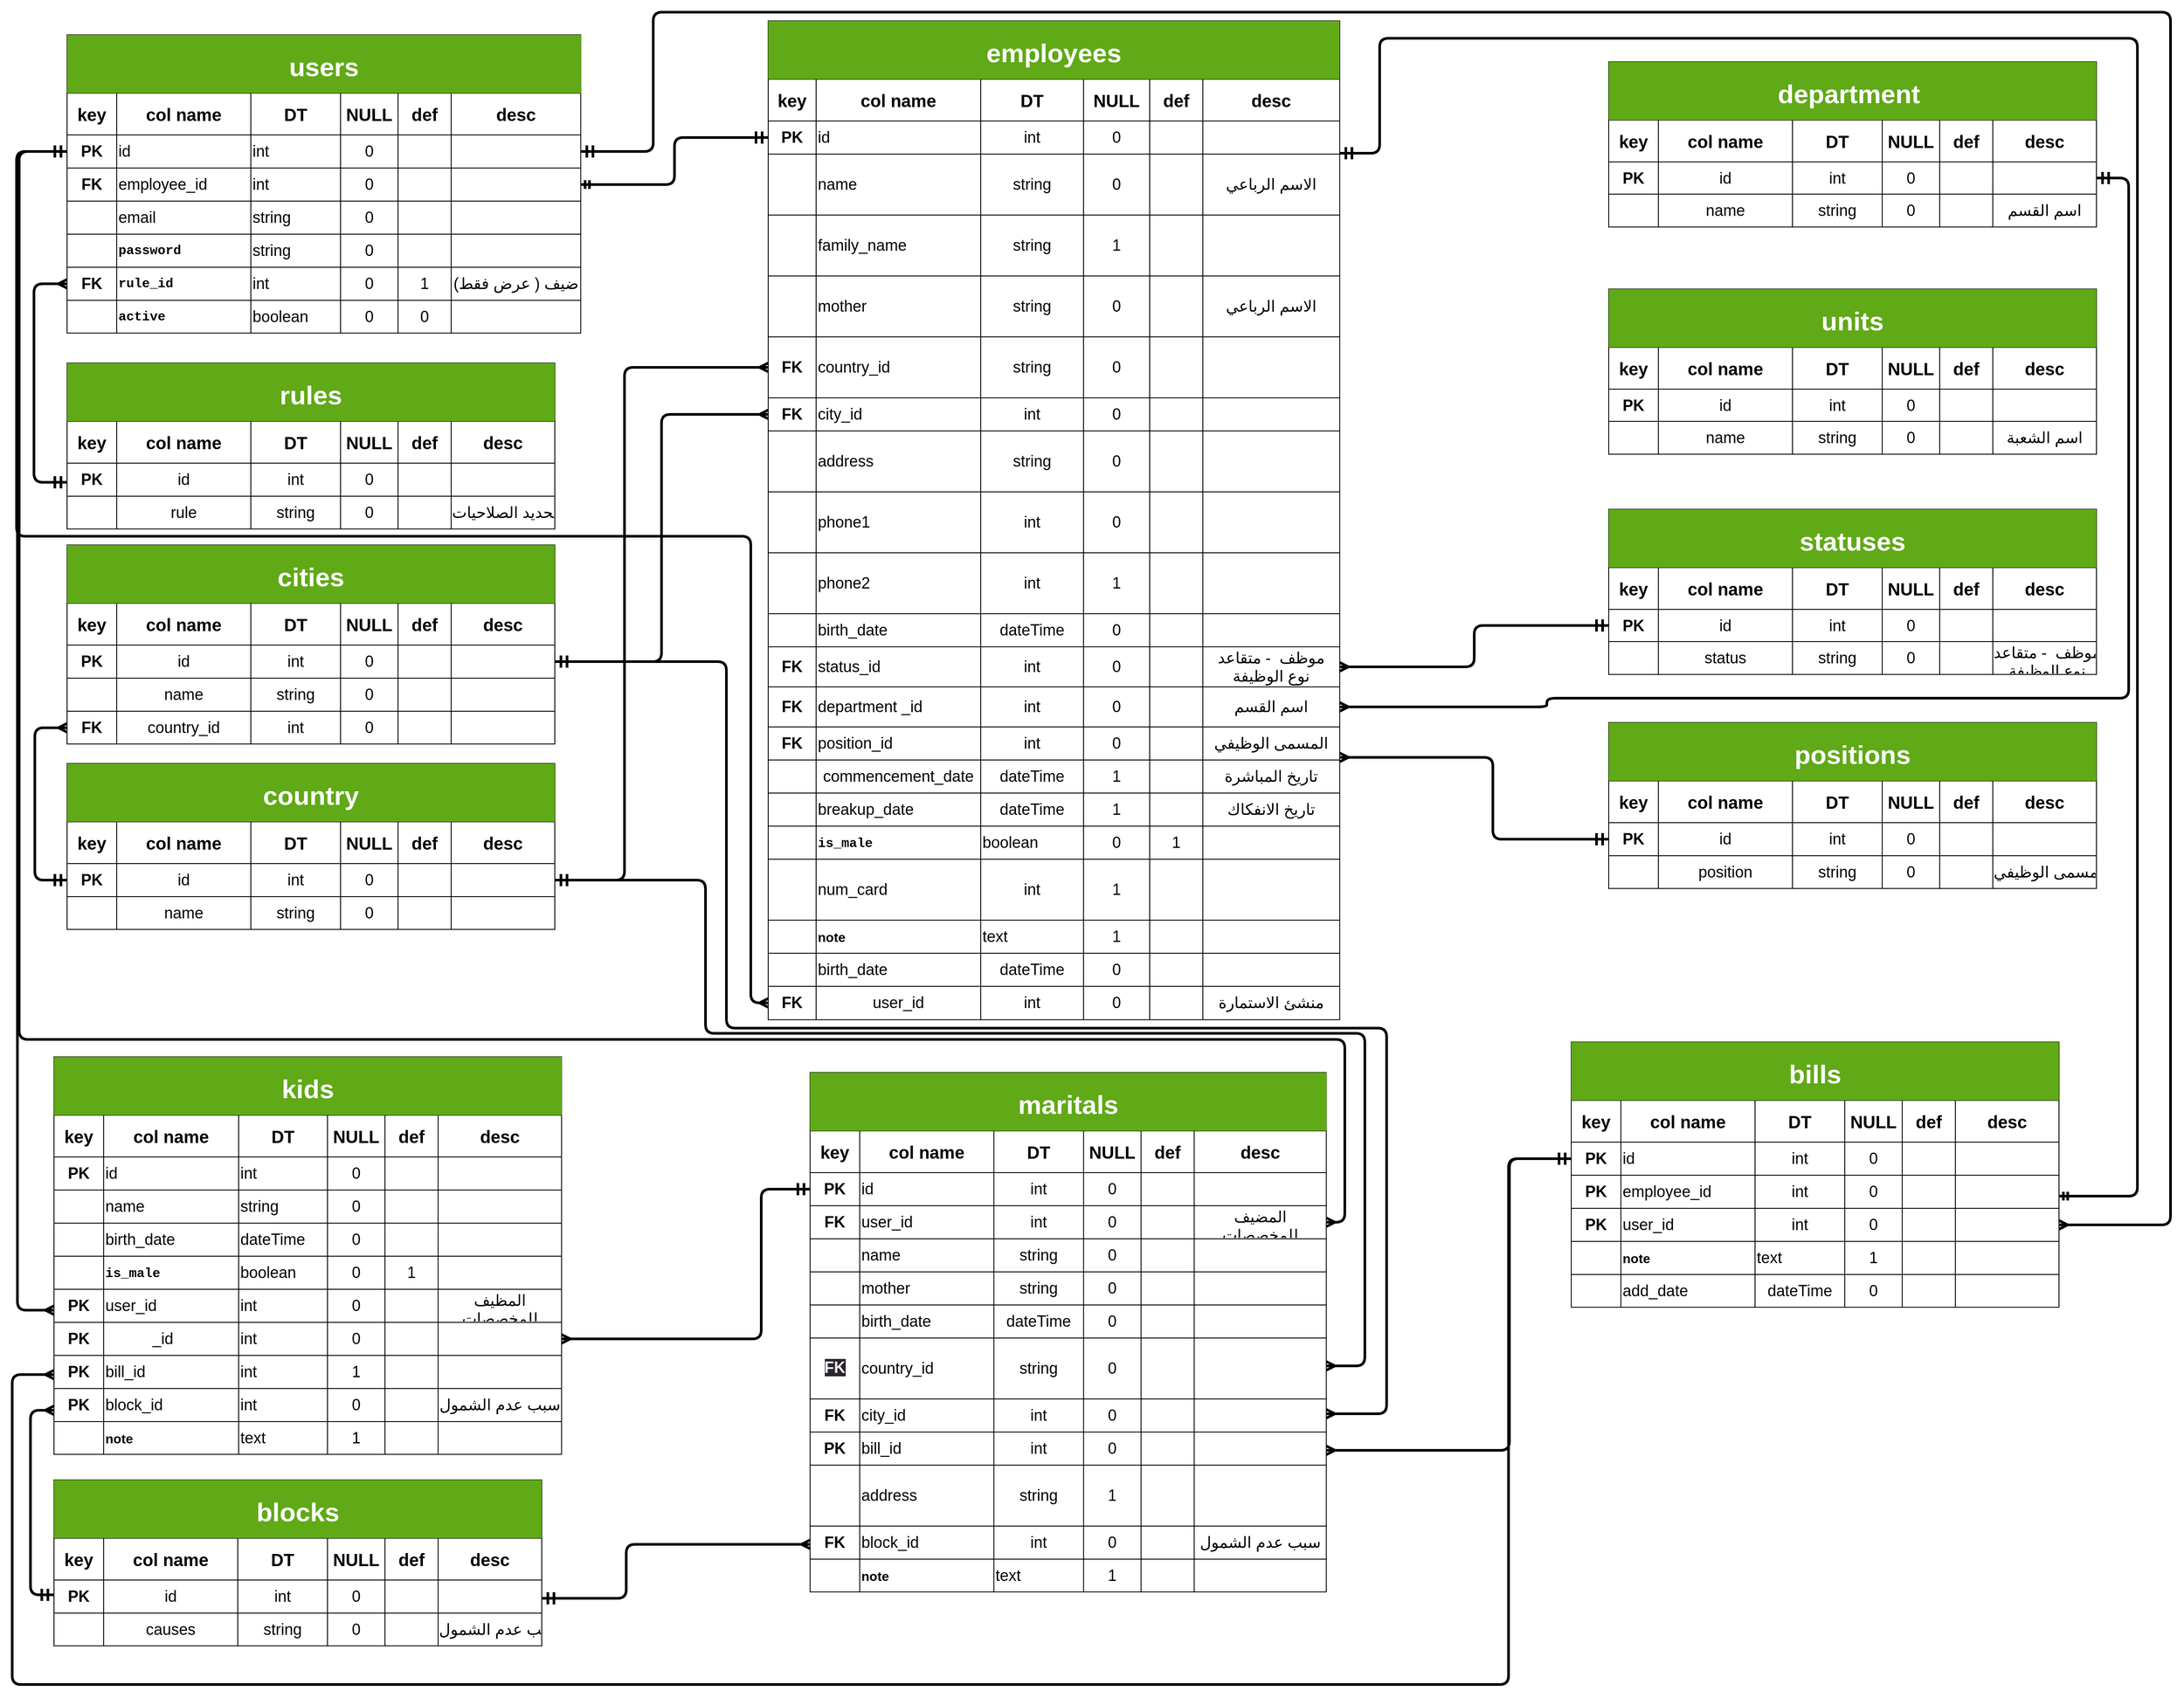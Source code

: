 <mxfile pages="4">
    <diagram id="R2lEEEUBdFMjLlhIrx00" name="Page-1">
        <mxGraphModel dx="3380" dy="2630" grid="0" gridSize="10" guides="1" tooltips="1" connect="1" arrows="1" fold="1" page="1" pageScale="1" pageWidth="850" pageHeight="1100" math="0" shadow="0" extFonts="Permanent Marker^https://fonts.googleapis.com/css?family=Permanent+Marker">
            <root>
                <mxCell id="0"/>
                <mxCell id="1" parent="0"/>
                <mxCell id="WeUJSMq0YOYKPOEJyL4V-1" value="" style="shape=table;startSize=0;container=1;collapsible=0;childLayout=tableLayout;fontSize=15;swimlaneFillColor=none;strokeWidth=1;perimeterSpacing=0;rounded=0;arcSize=0;shadow=0;sketch=0;labelBackgroundColor=none;labelBorderColor=none;fontFamily=Helvetica;fontStyle=1;horizontal=1;verticalAlign=middle;" parent="1" vertex="1">
                    <mxGeometry x="-1625" y="-2158" width="589.75" height="342.625" as="geometry"/>
                </mxCell>
                <mxCell id="WeUJSMq0YOYKPOEJyL4V-2" value="" style="shape=tableRow;horizontal=1;startSize=0;swimlaneHead=0;swimlaneBody=0;top=0;left=0;bottom=0;right=0;collapsible=0;dropTarget=0;fillColor=none;points=[[0,0.5],[1,0.5]];portConstraint=eastwest;swimlaneFillColor=none;swimlaneLine=0;flipH=1;flipV=1;labelBackgroundColor=none;labelBorderColor=none;strokeWidth=2;fontFamily=Helvetica;fontStyle=0;verticalAlign=middle;" parent="WeUJSMq0YOYKPOEJyL4V-1" vertex="1">
                    <mxGeometry width="589.75" height="67" as="geometry"/>
                </mxCell>
                <mxCell id="WeUJSMq0YOYKPOEJyL4V-3" value="users" style="shape=partialRectangle;connectable=0;overflow=hidden;fillColor=#60a917;top=0;left=0;bottom=0;right=0;pointerEvents=1;swimlaneFillColor=none;swimlaneLine=0;fontSize=30;fontStyle=1;labelBackgroundColor=none;labelBorderColor=none;strokeWidth=2;fontFamily=Helvetica;horizontal=1;verticalAlign=middle;rowspan=1;colspan=6;strokeColor=#2D7600;fontColor=#ffffff;" parent="WeUJSMq0YOYKPOEJyL4V-2" vertex="1">
                    <mxGeometry width="590" height="67" as="geometry">
                        <mxRectangle width="57" height="67" as="alternateBounds"/>
                    </mxGeometry>
                </mxCell>
                <mxCell id="WeUJSMq0YOYKPOEJyL4V-4" value="" style="shape=partialRectangle;connectable=0;overflow=hidden;fillColor=none;top=0;left=0;bottom=0;right=0;pointerEvents=1;swimlaneFillColor=none;swimlaneLine=0;" parent="WeUJSMq0YOYKPOEJyL4V-2" visible="0" vertex="1">
                    <mxGeometry x="57" width="154" height="67" as="geometry">
                        <mxRectangle width="154" height="67" as="alternateBounds"/>
                    </mxGeometry>
                </mxCell>
                <mxCell id="WeUJSMq0YOYKPOEJyL4V-5" value="" style="shape=partialRectangle;connectable=0;overflow=hidden;fillColor=none;top=0;left=0;bottom=0;right=0;pointerEvents=1;swimlaneFillColor=none;swimlaneLine=0;" parent="WeUJSMq0YOYKPOEJyL4V-2" visible="0" vertex="1">
                    <mxGeometry x="211" width="103" height="67" as="geometry">
                        <mxRectangle width="103" height="67" as="alternateBounds"/>
                    </mxGeometry>
                </mxCell>
                <mxCell id="WeUJSMq0YOYKPOEJyL4V-6" value="" style="shape=partialRectangle;connectable=0;overflow=hidden;fillColor=none;top=0;left=0;bottom=0;right=0;pointerEvents=1;swimlaneFillColor=none;swimlaneLine=0;" parent="WeUJSMq0YOYKPOEJyL4V-2" visible="0" vertex="1">
                    <mxGeometry x="314" width="66" height="67" as="geometry">
                        <mxRectangle width="66" height="67" as="alternateBounds"/>
                    </mxGeometry>
                </mxCell>
                <mxCell id="WeUJSMq0YOYKPOEJyL4V-7" style="shape=partialRectangle;connectable=0;overflow=hidden;fillColor=none;top=0;left=0;bottom=0;right=0;pointerEvents=1;swimlaneFillColor=none;swimlaneLine=0;" parent="WeUJSMq0YOYKPOEJyL4V-2" visible="0" vertex="1">
                    <mxGeometry x="380" width="61" height="67" as="geometry">
                        <mxRectangle width="61" height="67" as="alternateBounds"/>
                    </mxGeometry>
                </mxCell>
                <mxCell id="WeUJSMq0YOYKPOEJyL4V-8" style="shape=partialRectangle;connectable=0;overflow=hidden;fillColor=none;top=0;left=0;bottom=0;right=0;pointerEvents=1;swimlaneFillColor=none;swimlaneLine=0;labelBackgroundColor=none;labelBorderColor=none;strokeWidth=2;fontFamily=Helvetica;fontStyle=0;horizontal=1;verticalAlign=middle;" parent="WeUJSMq0YOYKPOEJyL4V-2" visible="0" vertex="1">
                    <mxGeometry x="441" width="149" height="67" as="geometry">
                        <mxRectangle width="149" height="67" as="alternateBounds"/>
                    </mxGeometry>
                </mxCell>
                <mxCell id="WeUJSMq0YOYKPOEJyL4V-9" value="" style="shape=tableRow;horizontal=1;startSize=0;swimlaneHead=0;swimlaneBody=0;top=0;left=0;bottom=0;right=0;collapsible=0;dropTarget=0;fillColor=none;points=[[0,0.5],[1,0.5]];portConstraint=eastwest;labelBackgroundColor=none;labelBorderColor=none;swimlaneFillColor=none;strokeWidth=2;fontFamily=Helvetica;fontStyle=1;verticalAlign=middle;" parent="WeUJSMq0YOYKPOEJyL4V-1" vertex="1">
                    <mxGeometry y="67" width="589.75" height="48" as="geometry"/>
                </mxCell>
                <mxCell id="WeUJSMq0YOYKPOEJyL4V-10" value="key" style="shape=partialRectangle;html=1;whiteSpace=wrap;connectable=0;overflow=hidden;fillColor=none;top=0;left=0;bottom=0;right=0;pointerEvents=1;fontSize=20;labelBackgroundColor=none;labelBorderColor=none;swimlaneFillColor=none;strokeWidth=2;fontFamily=Helvetica;fontStyle=1;horizontal=1;verticalAlign=middle;" parent="WeUJSMq0YOYKPOEJyL4V-9" vertex="1">
                    <mxGeometry width="57" height="48" as="geometry">
                        <mxRectangle width="57" height="48" as="alternateBounds"/>
                    </mxGeometry>
                </mxCell>
                <mxCell id="WeUJSMq0YOYKPOEJyL4V-11" value="col name" style="shape=partialRectangle;html=1;whiteSpace=wrap;connectable=0;overflow=hidden;fillColor=none;top=0;left=0;bottom=0;right=0;pointerEvents=1;fontSize=20;labelBackgroundColor=none;labelBorderColor=none;swimlaneFillColor=none;strokeWidth=2;fontFamily=Helvetica;fontStyle=1;horizontal=1;verticalAlign=middle;" parent="WeUJSMq0YOYKPOEJyL4V-9" vertex="1">
                    <mxGeometry x="57" width="154" height="48" as="geometry">
                        <mxRectangle width="154" height="48" as="alternateBounds"/>
                    </mxGeometry>
                </mxCell>
                <mxCell id="WeUJSMq0YOYKPOEJyL4V-12" value="DT" style="shape=partialRectangle;html=1;whiteSpace=wrap;connectable=0;overflow=hidden;fillColor=none;top=0;left=0;bottom=0;right=0;pointerEvents=1;fontSize=20;labelBackgroundColor=none;labelBorderColor=none;swimlaneFillColor=none;strokeWidth=2;fontFamily=Helvetica;fontStyle=1;horizontal=1;verticalAlign=middle;" parent="WeUJSMq0YOYKPOEJyL4V-9" vertex="1">
                    <mxGeometry x="211" width="103" height="48" as="geometry">
                        <mxRectangle width="103" height="48" as="alternateBounds"/>
                    </mxGeometry>
                </mxCell>
                <mxCell id="WeUJSMq0YOYKPOEJyL4V-13" value="NULL" style="shape=partialRectangle;html=1;whiteSpace=wrap;connectable=0;overflow=hidden;fillColor=none;top=0;left=0;bottom=0;right=0;pointerEvents=1;fontSize=20;labelBackgroundColor=none;labelBorderColor=none;swimlaneFillColor=none;strokeWidth=2;fontFamily=Helvetica;fontStyle=1;horizontal=1;verticalAlign=middle;" parent="WeUJSMq0YOYKPOEJyL4V-9" vertex="1">
                    <mxGeometry x="314" width="66" height="48" as="geometry">
                        <mxRectangle width="66" height="48" as="alternateBounds"/>
                    </mxGeometry>
                </mxCell>
                <mxCell id="WeUJSMq0YOYKPOEJyL4V-14" value="def" style="shape=partialRectangle;html=1;whiteSpace=wrap;connectable=0;overflow=hidden;fillColor=none;top=0;left=0;bottom=0;right=0;pointerEvents=1;fontSize=20;labelBackgroundColor=none;labelBorderColor=none;swimlaneFillColor=none;strokeWidth=2;fontFamily=Helvetica;fontStyle=1;horizontal=1;verticalAlign=middle;" parent="WeUJSMq0YOYKPOEJyL4V-9" vertex="1">
                    <mxGeometry x="380" width="61" height="48" as="geometry">
                        <mxRectangle width="61" height="48" as="alternateBounds"/>
                    </mxGeometry>
                </mxCell>
                <mxCell id="WeUJSMq0YOYKPOEJyL4V-15" value="desc" style="shape=partialRectangle;html=1;whiteSpace=wrap;connectable=0;overflow=hidden;fillColor=none;top=0;left=0;bottom=0;right=0;pointerEvents=1;fontSize=20;labelBackgroundColor=none;labelBorderColor=none;swimlaneFillColor=none;strokeWidth=2;fontFamily=Helvetica;fontStyle=1;horizontal=1;verticalAlign=middle;" parent="WeUJSMq0YOYKPOEJyL4V-9" vertex="1">
                    <mxGeometry x="441" width="149" height="48" as="geometry">
                        <mxRectangle width="149" height="48" as="alternateBounds"/>
                    </mxGeometry>
                </mxCell>
                <mxCell id="WeUJSMq0YOYKPOEJyL4V-16" value="" style="shape=tableRow;horizontal=1;startSize=0;swimlaneHead=0;swimlaneBody=0;top=0;left=0;bottom=0;right=0;collapsible=0;dropTarget=0;fillColor=none;points=[[0,0.5],[1,0.5]];portConstraint=eastwest;labelBackgroundColor=none;labelBorderColor=none;swimlaneFillColor=none;strokeWidth=2;fontFamily=Helvetica;fontStyle=0;verticalAlign=middle;fontSize=18;" parent="WeUJSMq0YOYKPOEJyL4V-1" vertex="1">
                    <mxGeometry y="115" width="589.75" height="38" as="geometry"/>
                </mxCell>
                <mxCell id="WeUJSMq0YOYKPOEJyL4V-17" value="PK" style="shape=partialRectangle;html=1;whiteSpace=wrap;connectable=0;overflow=hidden;fillColor=none;top=0;left=0;bottom=0;right=0;pointerEvents=1;labelBackgroundColor=none;labelBorderColor=none;swimlaneFillColor=none;strokeWidth=2;fontFamily=Helvetica;fontStyle=1;horizontal=1;verticalAlign=middle;fontSize=18;" parent="WeUJSMq0YOYKPOEJyL4V-16" vertex="1">
                    <mxGeometry width="57" height="38" as="geometry">
                        <mxRectangle width="57" height="38" as="alternateBounds"/>
                    </mxGeometry>
                </mxCell>
                <mxCell id="WeUJSMq0YOYKPOEJyL4V-18" value="id" style="shape=partialRectangle;html=1;whiteSpace=wrap;connectable=0;overflow=hidden;fillColor=none;top=0;left=0;bottom=0;right=0;pointerEvents=1;labelBackgroundColor=none;labelBorderColor=none;swimlaneFillColor=none;strokeWidth=2;fontFamily=Helvetica;fontStyle=0;horizontal=1;verticalAlign=middle;fontSize=18;align=left;" parent="WeUJSMq0YOYKPOEJyL4V-16" vertex="1">
                    <mxGeometry x="57" width="154" height="38" as="geometry">
                        <mxRectangle width="154" height="38" as="alternateBounds"/>
                    </mxGeometry>
                </mxCell>
                <mxCell id="WeUJSMq0YOYKPOEJyL4V-19" value="int" style="shape=partialRectangle;html=1;whiteSpace=wrap;connectable=0;overflow=hidden;fillColor=none;top=0;left=0;bottom=0;right=0;pointerEvents=1;labelBackgroundColor=none;labelBorderColor=none;swimlaneFillColor=none;strokeWidth=2;fontFamily=Helvetica;fontStyle=0;horizontal=1;verticalAlign=middle;fontSize=18;align=left;" parent="WeUJSMq0YOYKPOEJyL4V-16" vertex="1">
                    <mxGeometry x="211" width="103" height="38" as="geometry">
                        <mxRectangle width="103" height="38" as="alternateBounds"/>
                    </mxGeometry>
                </mxCell>
                <mxCell id="WeUJSMq0YOYKPOEJyL4V-20" value="0" style="shape=partialRectangle;html=1;whiteSpace=wrap;connectable=0;overflow=hidden;fillColor=none;top=0;left=0;bottom=0;right=0;pointerEvents=1;labelBackgroundColor=none;labelBorderColor=none;swimlaneFillColor=none;strokeWidth=2;fontFamily=Helvetica;fontStyle=0;horizontal=1;verticalAlign=middle;fontSize=18;" parent="WeUJSMq0YOYKPOEJyL4V-16" vertex="1">
                    <mxGeometry x="314" width="66" height="38" as="geometry">
                        <mxRectangle width="66" height="38" as="alternateBounds"/>
                    </mxGeometry>
                </mxCell>
                <mxCell id="WeUJSMq0YOYKPOEJyL4V-21" value="" style="shape=partialRectangle;html=1;whiteSpace=wrap;connectable=0;overflow=hidden;fillColor=none;top=0;left=0;bottom=0;right=0;pointerEvents=1;labelBackgroundColor=none;labelBorderColor=none;swimlaneFillColor=none;strokeWidth=2;fontFamily=Helvetica;fontStyle=0;horizontal=1;verticalAlign=middle;fontSize=18;" parent="WeUJSMq0YOYKPOEJyL4V-16" vertex="1">
                    <mxGeometry x="380" width="61" height="38" as="geometry">
                        <mxRectangle width="61" height="38" as="alternateBounds"/>
                    </mxGeometry>
                </mxCell>
                <mxCell id="WeUJSMq0YOYKPOEJyL4V-22" value="" style="shape=partialRectangle;html=1;whiteSpace=wrap;connectable=0;overflow=hidden;fillColor=none;top=0;left=0;bottom=0;right=0;pointerEvents=1;labelBackgroundColor=none;labelBorderColor=none;swimlaneFillColor=none;strokeWidth=2;fontFamily=Helvetica;fontStyle=0;horizontal=1;verticalAlign=middle;fontSize=18;" parent="WeUJSMq0YOYKPOEJyL4V-16" vertex="1">
                    <mxGeometry x="441" width="149" height="38" as="geometry">
                        <mxRectangle width="149" height="38" as="alternateBounds"/>
                    </mxGeometry>
                </mxCell>
                <mxCell id="WeUJSMq0YOYKPOEJyL4V-23" value="" style="shape=tableRow;horizontal=1;startSize=0;swimlaneHead=0;swimlaneBody=0;top=0;left=0;bottom=0;right=0;collapsible=0;dropTarget=0;fillColor=none;points=[[0,0.5],[1,0.5]];portConstraint=eastwest;labelBackgroundColor=none;labelBorderColor=none;swimlaneFillColor=none;strokeWidth=2;fontFamily=Helvetica;fontStyle=0;verticalAlign=middle;fontSize=18;" parent="WeUJSMq0YOYKPOEJyL4V-1" vertex="1">
                    <mxGeometry y="153" width="589.75" height="38" as="geometry"/>
                </mxCell>
                <mxCell id="WeUJSMq0YOYKPOEJyL4V-24" value="FK" style="shape=partialRectangle;html=1;whiteSpace=wrap;connectable=0;overflow=hidden;fillColor=none;top=0;left=0;bottom=0;right=0;pointerEvents=1;labelBackgroundColor=none;labelBorderColor=none;swimlaneFillColor=none;strokeWidth=2;fontFamily=Helvetica;fontStyle=1;horizontal=1;verticalAlign=middle;fontSize=18;" parent="WeUJSMq0YOYKPOEJyL4V-23" vertex="1">
                    <mxGeometry width="57" height="38" as="geometry">
                        <mxRectangle width="57" height="38" as="alternateBounds"/>
                    </mxGeometry>
                </mxCell>
                <mxCell id="WeUJSMq0YOYKPOEJyL4V-25" value="employee_id" style="shape=partialRectangle;html=1;whiteSpace=wrap;connectable=0;overflow=hidden;fillColor=none;top=0;left=0;bottom=0;right=0;pointerEvents=1;labelBackgroundColor=none;labelBorderColor=none;swimlaneFillColor=none;strokeWidth=2;fontFamily=Helvetica;fontStyle=0;horizontal=1;verticalAlign=middle;fontSize=18;align=left;" parent="WeUJSMq0YOYKPOEJyL4V-23" vertex="1">
                    <mxGeometry x="57" width="154" height="38" as="geometry">
                        <mxRectangle width="154" height="38" as="alternateBounds"/>
                    </mxGeometry>
                </mxCell>
                <mxCell id="WeUJSMq0YOYKPOEJyL4V-26" value="int" style="shape=partialRectangle;html=1;whiteSpace=wrap;connectable=0;overflow=hidden;fillColor=none;top=0;left=0;bottom=0;right=0;pointerEvents=1;labelBackgroundColor=none;labelBorderColor=none;swimlaneFillColor=none;strokeWidth=2;fontFamily=Helvetica;fontStyle=0;horizontal=1;verticalAlign=middle;fontSize=18;align=left;" parent="WeUJSMq0YOYKPOEJyL4V-23" vertex="1">
                    <mxGeometry x="211" width="103" height="38" as="geometry">
                        <mxRectangle width="103" height="38" as="alternateBounds"/>
                    </mxGeometry>
                </mxCell>
                <mxCell id="WeUJSMq0YOYKPOEJyL4V-27" value="0" style="shape=partialRectangle;html=1;whiteSpace=wrap;connectable=0;overflow=hidden;fillColor=none;top=0;left=0;bottom=0;right=0;pointerEvents=1;labelBackgroundColor=none;labelBorderColor=none;swimlaneFillColor=none;strokeWidth=2;fontFamily=Helvetica;fontStyle=0;horizontal=1;verticalAlign=middle;fontSize=18;" parent="WeUJSMq0YOYKPOEJyL4V-23" vertex="1">
                    <mxGeometry x="314" width="66" height="38" as="geometry">
                        <mxRectangle width="66" height="38" as="alternateBounds"/>
                    </mxGeometry>
                </mxCell>
                <mxCell id="WeUJSMq0YOYKPOEJyL4V-28" value="" style="shape=partialRectangle;html=1;whiteSpace=wrap;connectable=0;overflow=hidden;fillColor=none;top=0;left=0;bottom=0;right=0;pointerEvents=1;labelBackgroundColor=none;labelBorderColor=none;swimlaneFillColor=none;strokeWidth=2;fontFamily=Helvetica;fontStyle=0;horizontal=1;verticalAlign=middle;fontSize=18;" parent="WeUJSMq0YOYKPOEJyL4V-23" vertex="1">
                    <mxGeometry x="380" width="61" height="38" as="geometry">
                        <mxRectangle width="61" height="38" as="alternateBounds"/>
                    </mxGeometry>
                </mxCell>
                <mxCell id="WeUJSMq0YOYKPOEJyL4V-29" value="" style="shape=partialRectangle;html=1;whiteSpace=wrap;connectable=0;overflow=hidden;fillColor=none;top=0;left=0;bottom=0;right=0;pointerEvents=1;labelBackgroundColor=none;labelBorderColor=none;swimlaneFillColor=none;strokeWidth=2;fontFamily=Helvetica;fontStyle=0;horizontal=1;verticalAlign=middle;fontSize=18;" parent="WeUJSMq0YOYKPOEJyL4V-23" vertex="1">
                    <mxGeometry x="441" width="149" height="38" as="geometry">
                        <mxRectangle width="149" height="38" as="alternateBounds"/>
                    </mxGeometry>
                </mxCell>
                <mxCell id="egDXgzAd7PqgOsp_4f8e-98" value="" style="shape=tableRow;horizontal=1;startSize=0;swimlaneHead=0;swimlaneBody=0;top=0;left=0;bottom=0;right=0;collapsible=0;dropTarget=0;fillColor=none;points=[[0,0.5],[1,0.5]];portConstraint=eastwest;labelBackgroundColor=none;labelBorderColor=none;swimlaneFillColor=none;strokeWidth=2;fontFamily=Helvetica;fontStyle=0;verticalAlign=middle;fontSize=18;" parent="WeUJSMq0YOYKPOEJyL4V-1" vertex="1">
                    <mxGeometry y="191" width="589.75" height="38" as="geometry"/>
                </mxCell>
                <mxCell id="egDXgzAd7PqgOsp_4f8e-99" value="" style="shape=partialRectangle;html=1;whiteSpace=wrap;connectable=0;overflow=hidden;fillColor=none;top=0;left=0;bottom=0;right=0;pointerEvents=1;labelBackgroundColor=none;labelBorderColor=none;swimlaneFillColor=none;strokeWidth=2;fontFamily=Helvetica;fontStyle=1;horizontal=1;verticalAlign=middle;fontSize=18;" parent="egDXgzAd7PqgOsp_4f8e-98" vertex="1">
                    <mxGeometry width="57" height="38" as="geometry">
                        <mxRectangle width="57" height="38" as="alternateBounds"/>
                    </mxGeometry>
                </mxCell>
                <mxCell id="egDXgzAd7PqgOsp_4f8e-100" value="email" style="shape=partialRectangle;html=1;whiteSpace=wrap;connectable=0;overflow=hidden;fillColor=none;top=0;left=0;bottom=0;right=0;pointerEvents=1;labelBackgroundColor=none;labelBorderColor=none;swimlaneFillColor=none;strokeWidth=2;fontFamily=Helvetica;fontStyle=0;horizontal=1;verticalAlign=middle;fontSize=18;align=left;" parent="egDXgzAd7PqgOsp_4f8e-98" vertex="1">
                    <mxGeometry x="57" width="154" height="38" as="geometry">
                        <mxRectangle width="154" height="38" as="alternateBounds"/>
                    </mxGeometry>
                </mxCell>
                <mxCell id="egDXgzAd7PqgOsp_4f8e-101" value="string" style="shape=partialRectangle;html=1;whiteSpace=wrap;connectable=0;overflow=hidden;fillColor=none;top=0;left=0;bottom=0;right=0;pointerEvents=1;labelBackgroundColor=none;labelBorderColor=none;swimlaneFillColor=none;strokeWidth=2;fontFamily=Helvetica;fontStyle=0;horizontal=1;verticalAlign=middle;fontSize=18;align=left;" parent="egDXgzAd7PqgOsp_4f8e-98" vertex="1">
                    <mxGeometry x="211" width="103" height="38" as="geometry">
                        <mxRectangle width="103" height="38" as="alternateBounds"/>
                    </mxGeometry>
                </mxCell>
                <mxCell id="egDXgzAd7PqgOsp_4f8e-102" value="0" style="shape=partialRectangle;html=1;whiteSpace=wrap;connectable=0;overflow=hidden;fillColor=none;top=0;left=0;bottom=0;right=0;pointerEvents=1;labelBackgroundColor=none;labelBorderColor=none;swimlaneFillColor=none;strokeWidth=2;fontFamily=Helvetica;fontStyle=0;horizontal=1;verticalAlign=middle;fontSize=18;" parent="egDXgzAd7PqgOsp_4f8e-98" vertex="1">
                    <mxGeometry x="314" width="66" height="38" as="geometry">
                        <mxRectangle width="66" height="38" as="alternateBounds"/>
                    </mxGeometry>
                </mxCell>
                <mxCell id="egDXgzAd7PqgOsp_4f8e-103" value="" style="shape=partialRectangle;html=1;whiteSpace=wrap;connectable=0;overflow=hidden;fillColor=none;top=0;left=0;bottom=0;right=0;pointerEvents=1;labelBackgroundColor=none;labelBorderColor=none;swimlaneFillColor=none;strokeWidth=2;fontFamily=Helvetica;fontStyle=0;horizontal=1;verticalAlign=middle;fontSize=18;" parent="egDXgzAd7PqgOsp_4f8e-98" vertex="1">
                    <mxGeometry x="380" width="61" height="38" as="geometry">
                        <mxRectangle width="61" height="38" as="alternateBounds"/>
                    </mxGeometry>
                </mxCell>
                <mxCell id="egDXgzAd7PqgOsp_4f8e-104" value="" style="shape=partialRectangle;html=1;whiteSpace=wrap;connectable=0;overflow=hidden;fillColor=none;top=0;left=0;bottom=0;right=0;pointerEvents=1;labelBackgroundColor=none;labelBorderColor=none;swimlaneFillColor=none;strokeWidth=2;fontFamily=Helvetica;fontStyle=0;horizontal=1;verticalAlign=middle;fontSize=18;" parent="egDXgzAd7PqgOsp_4f8e-98" vertex="1">
                    <mxGeometry x="441" width="149" height="38" as="geometry">
                        <mxRectangle width="149" height="38" as="alternateBounds"/>
                    </mxGeometry>
                </mxCell>
                <mxCell id="WeUJSMq0YOYKPOEJyL4V-30" value="" style="shape=tableRow;horizontal=1;startSize=0;swimlaneHead=0;swimlaneBody=0;top=0;left=0;bottom=0;right=0;collapsible=0;dropTarget=0;fillColor=none;points=[[0,0.5],[1,0.5]];portConstraint=eastwest;labelBackgroundColor=none;labelBorderColor=none;swimlaneFillColor=none;strokeWidth=2;fontFamily=Helvetica;fontStyle=1;verticalAlign=middle;fontSize=15;fontColor=default;" parent="WeUJSMq0YOYKPOEJyL4V-1" vertex="1">
                    <mxGeometry y="229" width="589.75" height="38" as="geometry"/>
                </mxCell>
                <mxCell id="WeUJSMq0YOYKPOEJyL4V-31" value="" style="shape=partialRectangle;html=1;whiteSpace=wrap;connectable=0;overflow=hidden;fillColor=none;top=0;left=0;bottom=0;right=0;pointerEvents=1;labelBackgroundColor=none;labelBorderColor=none;swimlaneFillColor=none;strokeWidth=2;fontFamily=Helvetica;fontStyle=1;horizontal=1;verticalAlign=middle;fontSize=15;fontColor=default;" parent="WeUJSMq0YOYKPOEJyL4V-30" vertex="1">
                    <mxGeometry width="57" height="38" as="geometry">
                        <mxRectangle width="57" height="38" as="alternateBounds"/>
                    </mxGeometry>
                </mxCell>
                <mxCell id="WeUJSMq0YOYKPOEJyL4V-32" value="&lt;div style=&quot;font-family: Consolas, &amp;quot;Courier New&amp;quot;, monospace; font-size: 15px; line-height: 19px;&quot;&gt;&lt;span style=&quot;font-size: 15px;&quot;&gt;password&lt;/span&gt;&lt;/div&gt;" style="shape=partialRectangle;html=1;whiteSpace=wrap;connectable=0;overflow=hidden;fillColor=none;top=0;left=0;bottom=0;right=0;pointerEvents=1;labelBackgroundColor=none;labelBorderColor=none;swimlaneFillColor=none;strokeWidth=2;fontFamily=Helvetica;fontStyle=1;horizontal=1;verticalAlign=middle;fontSize=15;align=left;fontColor=default;" parent="WeUJSMq0YOYKPOEJyL4V-30" vertex="1">
                    <mxGeometry x="57" width="154" height="38" as="geometry">
                        <mxRectangle width="154" height="38" as="alternateBounds"/>
                    </mxGeometry>
                </mxCell>
                <mxCell id="WeUJSMq0YOYKPOEJyL4V-33" value="string" style="shape=partialRectangle;html=1;whiteSpace=wrap;connectable=0;overflow=hidden;fillColor=none;top=0;left=0;bottom=0;right=0;pointerEvents=1;labelBackgroundColor=none;labelBorderColor=none;swimlaneFillColor=none;strokeWidth=2;fontFamily=Helvetica;fontStyle=0;horizontal=1;verticalAlign=middle;fontSize=18;align=left;" parent="WeUJSMq0YOYKPOEJyL4V-30" vertex="1">
                    <mxGeometry x="211" width="103" height="38" as="geometry">
                        <mxRectangle width="103" height="38" as="alternateBounds"/>
                    </mxGeometry>
                </mxCell>
                <mxCell id="WeUJSMq0YOYKPOEJyL4V-34" value="0" style="shape=partialRectangle;html=1;whiteSpace=wrap;connectable=0;overflow=hidden;fillColor=none;top=0;left=0;bottom=0;right=0;pointerEvents=1;labelBackgroundColor=none;labelBorderColor=none;swimlaneFillColor=none;strokeWidth=2;fontFamily=Helvetica;fontStyle=0;horizontal=1;verticalAlign=middle;fontSize=18;" parent="WeUJSMq0YOYKPOEJyL4V-30" vertex="1">
                    <mxGeometry x="314" width="66" height="38" as="geometry">
                        <mxRectangle width="66" height="38" as="alternateBounds"/>
                    </mxGeometry>
                </mxCell>
                <mxCell id="WeUJSMq0YOYKPOEJyL4V-35" value="" style="shape=partialRectangle;html=1;whiteSpace=wrap;connectable=0;overflow=hidden;fillColor=none;top=0;left=0;bottom=0;right=0;pointerEvents=1;labelBackgroundColor=none;labelBorderColor=none;swimlaneFillColor=none;strokeWidth=2;fontFamily=Helvetica;fontStyle=0;horizontal=1;verticalAlign=middle;fontSize=18;" parent="WeUJSMq0YOYKPOEJyL4V-30" vertex="1">
                    <mxGeometry x="380" width="61" height="38" as="geometry">
                        <mxRectangle width="61" height="38" as="alternateBounds"/>
                    </mxGeometry>
                </mxCell>
                <mxCell id="WeUJSMq0YOYKPOEJyL4V-36" value="" style="shape=partialRectangle;html=1;whiteSpace=wrap;connectable=0;overflow=hidden;fillColor=none;top=0;left=0;bottom=0;right=0;pointerEvents=1;labelBackgroundColor=none;labelBorderColor=none;swimlaneFillColor=none;strokeWidth=2;fontFamily=Helvetica;fontStyle=0;horizontal=1;verticalAlign=middle;fontSize=18;" parent="WeUJSMq0YOYKPOEJyL4V-30" vertex="1">
                    <mxGeometry x="441" width="149" height="38" as="geometry">
                        <mxRectangle width="149" height="38" as="alternateBounds"/>
                    </mxGeometry>
                </mxCell>
                <mxCell id="WeUJSMq0YOYKPOEJyL4V-37" value="" style="shape=tableRow;horizontal=1;startSize=0;swimlaneHead=0;swimlaneBody=0;top=0;left=0;bottom=0;right=0;collapsible=0;dropTarget=0;fillColor=none;points=[[0,0.5],[1,0.5]];portConstraint=eastwest;labelBackgroundColor=none;labelBorderColor=none;swimlaneFillColor=none;strokeWidth=2;fontFamily=Helvetica;fontStyle=1;verticalAlign=middle;fontSize=15;fontColor=default;" parent="WeUJSMq0YOYKPOEJyL4V-1" vertex="1">
                    <mxGeometry y="267" width="589.75" height="38" as="geometry"/>
                </mxCell>
                <mxCell id="WeUJSMq0YOYKPOEJyL4V-38" value="&lt;span style=&quot;font-size: 18px;&quot;&gt;FK&lt;/span&gt;" style="shape=partialRectangle;html=1;whiteSpace=wrap;connectable=0;overflow=hidden;fillColor=none;top=0;left=0;bottom=0;right=0;pointerEvents=1;labelBackgroundColor=none;labelBorderColor=none;swimlaneFillColor=none;strokeWidth=2;fontFamily=Helvetica;fontStyle=1;horizontal=1;verticalAlign=middle;fontSize=15;fontColor=default;" parent="WeUJSMq0YOYKPOEJyL4V-37" vertex="1">
                    <mxGeometry width="57" height="38" as="geometry">
                        <mxRectangle width="57" height="38" as="alternateBounds"/>
                    </mxGeometry>
                </mxCell>
                <mxCell id="WeUJSMq0YOYKPOEJyL4V-39" value="&lt;div style=&quot;font-family: Consolas, &amp;quot;Courier New&amp;quot;, monospace; font-size: 15px; line-height: 19px;&quot;&gt;&lt;span style=&quot;font-size: 15px;&quot;&gt;rule_id&lt;/span&gt;&lt;/div&gt;" style="shape=partialRectangle;html=1;whiteSpace=wrap;connectable=0;overflow=hidden;fillColor=none;top=0;left=0;bottom=0;right=0;pointerEvents=1;labelBackgroundColor=none;labelBorderColor=none;swimlaneFillColor=none;strokeWidth=2;fontFamily=Helvetica;fontStyle=1;horizontal=1;verticalAlign=middle;fontSize=15;align=left;fontColor=default;" parent="WeUJSMq0YOYKPOEJyL4V-37" vertex="1">
                    <mxGeometry x="57" width="154" height="38" as="geometry">
                        <mxRectangle width="154" height="38" as="alternateBounds"/>
                    </mxGeometry>
                </mxCell>
                <mxCell id="WeUJSMq0YOYKPOEJyL4V-40" value="int" style="shape=partialRectangle;html=1;whiteSpace=wrap;connectable=0;overflow=hidden;fillColor=none;top=0;left=0;bottom=0;right=0;pointerEvents=1;labelBackgroundColor=none;labelBorderColor=none;swimlaneFillColor=none;strokeWidth=2;fontFamily=Helvetica;fontStyle=0;horizontal=1;verticalAlign=middle;fontSize=18;align=left;" parent="WeUJSMq0YOYKPOEJyL4V-37" vertex="1">
                    <mxGeometry x="211" width="103" height="38" as="geometry">
                        <mxRectangle width="103" height="38" as="alternateBounds"/>
                    </mxGeometry>
                </mxCell>
                <mxCell id="WeUJSMq0YOYKPOEJyL4V-41" value="0" style="shape=partialRectangle;html=1;whiteSpace=wrap;connectable=0;overflow=hidden;fillColor=none;top=0;left=0;bottom=0;right=0;pointerEvents=1;labelBackgroundColor=none;labelBorderColor=none;swimlaneFillColor=none;strokeWidth=2;fontFamily=Helvetica;fontStyle=0;horizontal=1;verticalAlign=middle;fontSize=18;" parent="WeUJSMq0YOYKPOEJyL4V-37" vertex="1">
                    <mxGeometry x="314" width="66" height="38" as="geometry">
                        <mxRectangle width="66" height="38" as="alternateBounds"/>
                    </mxGeometry>
                </mxCell>
                <mxCell id="WeUJSMq0YOYKPOEJyL4V-42" value="1" style="shape=partialRectangle;html=1;whiteSpace=wrap;connectable=0;overflow=hidden;fillColor=none;top=0;left=0;bottom=0;right=0;pointerEvents=1;labelBackgroundColor=none;labelBorderColor=none;swimlaneFillColor=none;strokeWidth=2;fontFamily=Helvetica;fontStyle=0;horizontal=1;verticalAlign=middle;fontSize=18;" parent="WeUJSMq0YOYKPOEJyL4V-37" vertex="1">
                    <mxGeometry x="380" width="61" height="38" as="geometry">
                        <mxRectangle width="61" height="38" as="alternateBounds"/>
                    </mxGeometry>
                </mxCell>
                <mxCell id="WeUJSMq0YOYKPOEJyL4V-43" value="ضيف ( عرض فقط)" style="shape=partialRectangle;html=1;whiteSpace=wrap;connectable=0;overflow=hidden;fillColor=none;top=0;left=0;bottom=0;right=0;pointerEvents=1;labelBackgroundColor=none;labelBorderColor=none;swimlaneFillColor=none;strokeWidth=2;fontFamily=Helvetica;fontStyle=0;horizontal=1;verticalAlign=middle;fontSize=18;" parent="WeUJSMq0YOYKPOEJyL4V-37" vertex="1">
                    <mxGeometry x="441" width="149" height="38" as="geometry">
                        <mxRectangle width="149" height="38" as="alternateBounds"/>
                    </mxGeometry>
                </mxCell>
                <mxCell id="WeUJSMq0YOYKPOEJyL4V-65" value="" style="shape=tableRow;horizontal=1;startSize=0;swimlaneHead=0;swimlaneBody=0;top=0;left=0;bottom=0;right=0;collapsible=0;dropTarget=0;fillColor=none;points=[[0,0.5],[1,0.5]];portConstraint=eastwest;labelBackgroundColor=none;labelBorderColor=none;swimlaneFillColor=none;strokeWidth=2;fontFamily=Helvetica;fontStyle=1;verticalAlign=middle;fontSize=15;fontColor=default;" parent="WeUJSMq0YOYKPOEJyL4V-1" vertex="1">
                    <mxGeometry y="305" width="589.75" height="38" as="geometry"/>
                </mxCell>
                <mxCell id="WeUJSMq0YOYKPOEJyL4V-66" value="" style="shape=partialRectangle;connectable=0;overflow=hidden;fillColor=none;top=0;left=0;bottom=0;right=0;pointerEvents=1;labelBackgroundColor=none;labelBorderColor=none;swimlaneFillColor=none;strokeWidth=2;fontFamily=Helvetica;fontStyle=1;horizontal=1;verticalAlign=middle;fontSize=15;fontColor=default;html=1;" parent="WeUJSMq0YOYKPOEJyL4V-65" vertex="1">
                    <mxGeometry width="57" height="38" as="geometry">
                        <mxRectangle width="57" height="38" as="alternateBounds"/>
                    </mxGeometry>
                </mxCell>
                <mxCell id="WeUJSMq0YOYKPOEJyL4V-67" value="&lt;div style=&quot;font-family: Consolas, &amp;quot;Courier New&amp;quot;, monospace; font-size: 15px; line-height: 19px;&quot;&gt;&lt;span style=&quot;font-size: 15px;&quot;&gt;active&lt;/span&gt;&lt;/div&gt;" style="shape=partialRectangle;html=1;whiteSpace=wrap;connectable=0;overflow=hidden;fillColor=none;top=0;left=0;bottom=0;right=0;pointerEvents=1;labelBackgroundColor=none;labelBorderColor=none;swimlaneFillColor=none;strokeWidth=2;fontFamily=Helvetica;fontStyle=1;horizontal=1;verticalAlign=middle;fontSize=15;align=left;fontColor=default;" parent="WeUJSMq0YOYKPOEJyL4V-65" vertex="1">
                    <mxGeometry x="57" width="154" height="38" as="geometry">
                        <mxRectangle width="154" height="38" as="alternateBounds"/>
                    </mxGeometry>
                </mxCell>
                <mxCell id="WeUJSMq0YOYKPOEJyL4V-68" value="boolean" style="shape=partialRectangle;html=1;whiteSpace=wrap;connectable=0;overflow=hidden;fillColor=none;top=0;left=0;bottom=0;right=0;pointerEvents=1;labelBackgroundColor=none;labelBorderColor=none;swimlaneFillColor=none;strokeWidth=2;fontFamily=Helvetica;fontStyle=0;horizontal=1;verticalAlign=middle;fontSize=18;align=left;" parent="WeUJSMq0YOYKPOEJyL4V-65" vertex="1">
                    <mxGeometry x="211" width="103" height="38" as="geometry">
                        <mxRectangle width="103" height="38" as="alternateBounds"/>
                    </mxGeometry>
                </mxCell>
                <mxCell id="WeUJSMq0YOYKPOEJyL4V-69" value="0" style="shape=partialRectangle;html=1;whiteSpace=wrap;connectable=0;overflow=hidden;fillColor=none;top=0;left=0;bottom=0;right=0;pointerEvents=1;labelBackgroundColor=none;labelBorderColor=none;swimlaneFillColor=none;strokeWidth=2;fontFamily=Helvetica;fontStyle=0;horizontal=1;verticalAlign=middle;fontSize=18;" parent="WeUJSMq0YOYKPOEJyL4V-65" vertex="1">
                    <mxGeometry x="314" width="66" height="38" as="geometry">
                        <mxRectangle width="66" height="38" as="alternateBounds"/>
                    </mxGeometry>
                </mxCell>
                <mxCell id="WeUJSMq0YOYKPOEJyL4V-70" value="0" style="shape=partialRectangle;html=1;whiteSpace=wrap;connectable=0;overflow=hidden;fillColor=none;top=0;left=0;bottom=0;right=0;pointerEvents=1;labelBackgroundColor=none;labelBorderColor=none;swimlaneFillColor=none;strokeWidth=2;fontFamily=Helvetica;fontStyle=0;horizontal=1;verticalAlign=middle;fontSize=18;" parent="WeUJSMq0YOYKPOEJyL4V-65" vertex="1">
                    <mxGeometry x="380" width="61" height="38" as="geometry">
                        <mxRectangle width="61" height="38" as="alternateBounds"/>
                    </mxGeometry>
                </mxCell>
                <mxCell id="WeUJSMq0YOYKPOEJyL4V-71" value="" style="shape=partialRectangle;html=1;whiteSpace=wrap;connectable=0;overflow=hidden;fillColor=none;top=0;left=0;bottom=0;right=0;pointerEvents=1;labelBackgroundColor=none;labelBorderColor=none;swimlaneFillColor=none;strokeWidth=2;fontFamily=Helvetica;fontStyle=0;horizontal=1;verticalAlign=middle;fontSize=18;" parent="WeUJSMq0YOYKPOEJyL4V-65" vertex="1">
                    <mxGeometry x="441" width="149" height="38" as="geometry">
                        <mxRectangle width="149" height="38" as="alternateBounds"/>
                    </mxGeometry>
                </mxCell>
                <mxCell id="WeUJSMq0YOYKPOEJyL4V-86" value="" style="shape=table;startSize=0;container=1;collapsible=0;childLayout=tableLayout;fontSize=30;gradientColor=none;swimlaneFillColor=none;strokeWidth=1;perimeterSpacing=0;rounded=0;arcSize=0;shadow=0;sketch=0;labelBackgroundColor=none;labelBorderColor=none;fontFamily=Helvetica;fillColor=none;fontStyle=0;horizontal=1;verticalAlign=middle;" parent="1" vertex="1">
                    <mxGeometry x="-1625" y="-1572" width="560" height="228.625" as="geometry"/>
                </mxCell>
                <mxCell id="WeUJSMq0YOYKPOEJyL4V-87" value="" style="shape=tableRow;horizontal=1;startSize=0;swimlaneHead=0;swimlaneBody=0;top=0;left=0;bottom=0;right=0;collapsible=0;dropTarget=0;fillColor=none;points=[[0,0.5],[1,0.5]];portConstraint=eastwest;swimlaneFillColor=none;swimlaneLine=0;flipH=1;flipV=1;labelBackgroundColor=none;labelBorderColor=none;strokeWidth=2;fontFamily=Helvetica;fontStyle=0;verticalAlign=middle;" parent="WeUJSMq0YOYKPOEJyL4V-86" vertex="1">
                    <mxGeometry width="560" height="67" as="geometry"/>
                </mxCell>
                <mxCell id="WeUJSMq0YOYKPOEJyL4V-88" value="cities" style="shape=partialRectangle;connectable=0;overflow=hidden;fillColor=#60a917;top=0;left=0;bottom=0;right=0;pointerEvents=1;swimlaneFillColor=none;swimlaneLine=0;fontSize=30;fontStyle=1;labelBackgroundColor=none;labelBorderColor=none;strokeWidth=2;fontFamily=Helvetica;horizontal=1;verticalAlign=middle;rowspan=1;colspan=6;strokeColor=#2D7600;fontColor=#ffffff;" parent="WeUJSMq0YOYKPOEJyL4V-87" vertex="1">
                    <mxGeometry width="560" height="67" as="geometry">
                        <mxRectangle width="57" height="67" as="alternateBounds"/>
                    </mxGeometry>
                </mxCell>
                <mxCell id="WeUJSMq0YOYKPOEJyL4V-89" value="" style="shape=partialRectangle;connectable=0;overflow=hidden;fillColor=none;top=0;left=0;bottom=0;right=0;pointerEvents=1;swimlaneFillColor=none;swimlaneLine=0;" parent="WeUJSMq0YOYKPOEJyL4V-87" visible="0" vertex="1">
                    <mxGeometry x="57" width="154" height="67" as="geometry">
                        <mxRectangle width="154" height="67" as="alternateBounds"/>
                    </mxGeometry>
                </mxCell>
                <mxCell id="WeUJSMq0YOYKPOEJyL4V-90" value="" style="shape=partialRectangle;connectable=0;overflow=hidden;fillColor=none;top=0;left=0;bottom=0;right=0;pointerEvents=1;swimlaneFillColor=none;swimlaneLine=0;" parent="WeUJSMq0YOYKPOEJyL4V-87" visible="0" vertex="1">
                    <mxGeometry x="211" width="103" height="67" as="geometry">
                        <mxRectangle width="103" height="67" as="alternateBounds"/>
                    </mxGeometry>
                </mxCell>
                <mxCell id="WeUJSMq0YOYKPOEJyL4V-91" value="" style="shape=partialRectangle;connectable=0;overflow=hidden;fillColor=none;top=0;left=0;bottom=0;right=0;pointerEvents=1;swimlaneFillColor=none;swimlaneLine=0;" parent="WeUJSMq0YOYKPOEJyL4V-87" visible="0" vertex="1">
                    <mxGeometry x="314" width="66" height="67" as="geometry">
                        <mxRectangle width="66" height="67" as="alternateBounds"/>
                    </mxGeometry>
                </mxCell>
                <mxCell id="WeUJSMq0YOYKPOEJyL4V-92" style="shape=partialRectangle;connectable=0;overflow=hidden;fillColor=none;top=0;left=0;bottom=0;right=0;pointerEvents=1;swimlaneFillColor=none;swimlaneLine=0;" parent="WeUJSMq0YOYKPOEJyL4V-87" visible="0" vertex="1">
                    <mxGeometry x="380" width="61" height="67" as="geometry">
                        <mxRectangle width="61" height="67" as="alternateBounds"/>
                    </mxGeometry>
                </mxCell>
                <mxCell id="WeUJSMq0YOYKPOEJyL4V-93" style="shape=partialRectangle;connectable=0;overflow=hidden;fillColor=none;top=0;left=0;bottom=0;right=0;pointerEvents=1;swimlaneFillColor=none;swimlaneLine=0;labelBackgroundColor=none;labelBorderColor=none;strokeWidth=2;fontFamily=Helvetica;fontStyle=0;horizontal=1;verticalAlign=middle;" parent="WeUJSMq0YOYKPOEJyL4V-87" visible="0" vertex="1">
                    <mxGeometry x="441" width="119" height="67" as="geometry">
                        <mxRectangle width="119" height="67" as="alternateBounds"/>
                    </mxGeometry>
                </mxCell>
                <mxCell id="WeUJSMq0YOYKPOEJyL4V-94" value="" style="shape=tableRow;horizontal=1;startSize=0;swimlaneHead=0;swimlaneBody=0;top=0;left=0;bottom=0;right=0;collapsible=0;dropTarget=0;fillColor=none;points=[[0,0.5],[1,0.5]];portConstraint=eastwest;labelBackgroundColor=none;labelBorderColor=none;swimlaneFillColor=none;strokeWidth=2;fontFamily=Helvetica;fontStyle=1;verticalAlign=middle;" parent="WeUJSMq0YOYKPOEJyL4V-86" vertex="1">
                    <mxGeometry y="67" width="560" height="48" as="geometry"/>
                </mxCell>
                <mxCell id="WeUJSMq0YOYKPOEJyL4V-95" value="key" style="shape=partialRectangle;html=1;whiteSpace=wrap;connectable=0;overflow=hidden;fillColor=none;top=0;left=0;bottom=0;right=0;pointerEvents=1;fontSize=20;labelBackgroundColor=none;labelBorderColor=none;swimlaneFillColor=none;strokeWidth=2;fontFamily=Helvetica;fontStyle=1;horizontal=1;verticalAlign=middle;" parent="WeUJSMq0YOYKPOEJyL4V-94" vertex="1">
                    <mxGeometry width="57" height="48" as="geometry">
                        <mxRectangle width="57" height="48" as="alternateBounds"/>
                    </mxGeometry>
                </mxCell>
                <mxCell id="WeUJSMq0YOYKPOEJyL4V-96" value="col name" style="shape=partialRectangle;html=1;whiteSpace=wrap;connectable=0;overflow=hidden;fillColor=none;top=0;left=0;bottom=0;right=0;pointerEvents=1;fontSize=20;labelBackgroundColor=none;labelBorderColor=none;swimlaneFillColor=none;strokeWidth=2;fontFamily=Helvetica;fontStyle=1;horizontal=1;verticalAlign=middle;" parent="WeUJSMq0YOYKPOEJyL4V-94" vertex="1">
                    <mxGeometry x="57" width="154" height="48" as="geometry">
                        <mxRectangle width="154" height="48" as="alternateBounds"/>
                    </mxGeometry>
                </mxCell>
                <mxCell id="WeUJSMq0YOYKPOEJyL4V-97" value="DT" style="shape=partialRectangle;html=1;whiteSpace=wrap;connectable=0;overflow=hidden;fillColor=none;top=0;left=0;bottom=0;right=0;pointerEvents=1;fontSize=20;labelBackgroundColor=none;labelBorderColor=none;swimlaneFillColor=none;strokeWidth=2;fontFamily=Helvetica;fontStyle=1;horizontal=1;verticalAlign=middle;" parent="WeUJSMq0YOYKPOEJyL4V-94" vertex="1">
                    <mxGeometry x="211" width="103" height="48" as="geometry">
                        <mxRectangle width="103" height="48" as="alternateBounds"/>
                    </mxGeometry>
                </mxCell>
                <mxCell id="WeUJSMq0YOYKPOEJyL4V-98" value="NULL" style="shape=partialRectangle;html=1;whiteSpace=wrap;connectable=0;overflow=hidden;fillColor=none;top=0;left=0;bottom=0;right=0;pointerEvents=1;fontSize=20;labelBackgroundColor=none;labelBorderColor=none;swimlaneFillColor=none;strokeWidth=2;fontFamily=Helvetica;fontStyle=1;horizontal=1;verticalAlign=middle;" parent="WeUJSMq0YOYKPOEJyL4V-94" vertex="1">
                    <mxGeometry x="314" width="66" height="48" as="geometry">
                        <mxRectangle width="66" height="48" as="alternateBounds"/>
                    </mxGeometry>
                </mxCell>
                <mxCell id="WeUJSMq0YOYKPOEJyL4V-99" value="def" style="shape=partialRectangle;html=1;whiteSpace=wrap;connectable=0;overflow=hidden;fillColor=none;top=0;left=0;bottom=0;right=0;pointerEvents=1;fontSize=20;labelBackgroundColor=none;labelBorderColor=none;swimlaneFillColor=none;strokeWidth=2;fontFamily=Helvetica;fontStyle=1;horizontal=1;verticalAlign=middle;" parent="WeUJSMq0YOYKPOEJyL4V-94" vertex="1">
                    <mxGeometry x="380" width="61" height="48" as="geometry">
                        <mxRectangle width="61" height="48" as="alternateBounds"/>
                    </mxGeometry>
                </mxCell>
                <mxCell id="WeUJSMq0YOYKPOEJyL4V-100" value="desc" style="shape=partialRectangle;html=1;whiteSpace=wrap;connectable=0;overflow=hidden;fillColor=none;top=0;left=0;bottom=0;right=0;pointerEvents=1;fontSize=20;labelBackgroundColor=none;labelBorderColor=none;swimlaneFillColor=none;strokeWidth=2;fontFamily=Helvetica;fontStyle=1;horizontal=1;verticalAlign=middle;" parent="WeUJSMq0YOYKPOEJyL4V-94" vertex="1">
                    <mxGeometry x="441" width="119" height="48" as="geometry">
                        <mxRectangle width="119" height="48" as="alternateBounds"/>
                    </mxGeometry>
                </mxCell>
                <mxCell id="WeUJSMq0YOYKPOEJyL4V-101" value="" style="shape=tableRow;horizontal=1;startSize=0;swimlaneHead=0;swimlaneBody=0;top=0;left=0;bottom=0;right=0;collapsible=0;dropTarget=0;fillColor=none;points=[[0,0.5],[1,0.5]];portConstraint=eastwest;labelBackgroundColor=none;labelBorderColor=none;swimlaneFillColor=none;strokeWidth=2;fontFamily=Helvetica;fontStyle=0;verticalAlign=middle;fontSize=18;labelPosition=center;verticalLabelPosition=middle;align=center;html=1;" parent="WeUJSMq0YOYKPOEJyL4V-86" vertex="1">
                    <mxGeometry y="115" width="560" height="38" as="geometry"/>
                </mxCell>
                <mxCell id="WeUJSMq0YOYKPOEJyL4V-102" value="PK" style="shape=partialRectangle;connectable=0;overflow=hidden;fillColor=none;top=0;left=0;bottom=0;right=0;pointerEvents=1;labelBackgroundColor=none;labelBorderColor=none;swimlaneFillColor=none;strokeWidth=2;fontFamily=Helvetica;fontStyle=1;horizontal=1;verticalAlign=middle;fontSize=18;labelPosition=center;verticalLabelPosition=middle;align=center;html=1;" parent="WeUJSMq0YOYKPOEJyL4V-101" vertex="1">
                    <mxGeometry width="57" height="38" as="geometry">
                        <mxRectangle width="57" height="38" as="alternateBounds"/>
                    </mxGeometry>
                </mxCell>
                <mxCell id="WeUJSMq0YOYKPOEJyL4V-103" value="id" style="shape=partialRectangle;connectable=0;overflow=hidden;fillColor=none;top=0;left=0;bottom=0;right=0;pointerEvents=1;labelBackgroundColor=none;labelBorderColor=none;swimlaneFillColor=none;strokeWidth=2;fontFamily=Helvetica;fontStyle=0;horizontal=1;verticalAlign=middle;fontSize=18;align=center;labelPosition=center;verticalLabelPosition=middle;html=1;" parent="WeUJSMq0YOYKPOEJyL4V-101" vertex="1">
                    <mxGeometry x="57" width="154" height="38" as="geometry">
                        <mxRectangle width="154" height="38" as="alternateBounds"/>
                    </mxGeometry>
                </mxCell>
                <mxCell id="WeUJSMq0YOYKPOEJyL4V-104" value="int" style="shape=partialRectangle;connectable=0;overflow=hidden;fillColor=none;top=0;left=0;bottom=0;right=0;pointerEvents=1;labelBackgroundColor=none;labelBorderColor=none;swimlaneFillColor=none;strokeWidth=2;fontFamily=Helvetica;fontStyle=0;horizontal=1;verticalAlign=middle;fontSize=18;align=center;labelPosition=center;verticalLabelPosition=middle;html=1;" parent="WeUJSMq0YOYKPOEJyL4V-101" vertex="1">
                    <mxGeometry x="211" width="103" height="38" as="geometry">
                        <mxRectangle width="103" height="38" as="alternateBounds"/>
                    </mxGeometry>
                </mxCell>
                <mxCell id="WeUJSMq0YOYKPOEJyL4V-105" value="0" style="shape=partialRectangle;connectable=0;overflow=hidden;fillColor=none;top=0;left=0;bottom=0;right=0;pointerEvents=1;labelBackgroundColor=none;labelBorderColor=none;swimlaneFillColor=none;strokeWidth=2;fontFamily=Helvetica;fontStyle=0;horizontal=1;verticalAlign=middle;fontSize=18;labelPosition=center;verticalLabelPosition=middle;align=center;html=1;" parent="WeUJSMq0YOYKPOEJyL4V-101" vertex="1">
                    <mxGeometry x="314" width="66" height="38" as="geometry">
                        <mxRectangle width="66" height="38" as="alternateBounds"/>
                    </mxGeometry>
                </mxCell>
                <mxCell id="WeUJSMq0YOYKPOEJyL4V-106" value="" style="shape=partialRectangle;connectable=0;overflow=hidden;fillColor=none;top=0;left=0;bottom=0;right=0;pointerEvents=1;labelBackgroundColor=none;labelBorderColor=none;swimlaneFillColor=none;strokeWidth=2;fontFamily=Helvetica;fontStyle=0;horizontal=1;verticalAlign=middle;fontSize=18;labelPosition=center;verticalLabelPosition=middle;align=center;html=1;" parent="WeUJSMq0YOYKPOEJyL4V-101" vertex="1">
                    <mxGeometry x="380" width="61" height="38" as="geometry">
                        <mxRectangle width="61" height="38" as="alternateBounds"/>
                    </mxGeometry>
                </mxCell>
                <mxCell id="WeUJSMq0YOYKPOEJyL4V-107" value="" style="shape=partialRectangle;connectable=0;overflow=hidden;fillColor=none;top=0;left=0;bottom=0;right=0;pointerEvents=1;labelBackgroundColor=none;labelBorderColor=none;swimlaneFillColor=none;strokeWidth=2;fontFamily=Helvetica;fontStyle=0;horizontal=1;verticalAlign=middle;fontSize=18;labelPosition=center;verticalLabelPosition=middle;align=center;html=1;" parent="WeUJSMq0YOYKPOEJyL4V-101" vertex="1">
                    <mxGeometry x="441" width="119" height="38" as="geometry">
                        <mxRectangle width="119" height="38" as="alternateBounds"/>
                    </mxGeometry>
                </mxCell>
                <mxCell id="WeUJSMq0YOYKPOEJyL4V-108" value="" style="shape=tableRow;horizontal=1;startSize=0;swimlaneHead=0;swimlaneBody=0;top=0;left=0;bottom=0;right=0;collapsible=0;dropTarget=0;fillColor=none;points=[[0,0.5],[1,0.5]];portConstraint=eastwest;labelBackgroundColor=none;labelBorderColor=none;swimlaneFillColor=none;strokeWidth=2;fontFamily=Helvetica;fontStyle=0;verticalAlign=middle;fontSize=18;labelPosition=center;verticalLabelPosition=middle;align=center;html=1;" parent="WeUJSMq0YOYKPOEJyL4V-86" vertex="1">
                    <mxGeometry y="153" width="560" height="38" as="geometry"/>
                </mxCell>
                <mxCell id="WeUJSMq0YOYKPOEJyL4V-109" value="" style="shape=partialRectangle;connectable=0;overflow=hidden;fillColor=none;top=0;left=0;bottom=0;right=0;pointerEvents=1;labelBackgroundColor=none;labelBorderColor=none;swimlaneFillColor=none;strokeWidth=2;fontFamily=Helvetica;fontStyle=1;horizontal=1;verticalAlign=middle;fontSize=18;labelPosition=center;verticalLabelPosition=middle;align=center;html=1;" parent="WeUJSMq0YOYKPOEJyL4V-108" vertex="1">
                    <mxGeometry width="57" height="38" as="geometry">
                        <mxRectangle width="57" height="38" as="alternateBounds"/>
                    </mxGeometry>
                </mxCell>
                <mxCell id="WeUJSMq0YOYKPOEJyL4V-110" value="name" style="shape=partialRectangle;connectable=0;overflow=hidden;fillColor=none;top=0;left=0;bottom=0;right=0;pointerEvents=1;labelBackgroundColor=none;labelBorderColor=none;swimlaneFillColor=none;strokeWidth=2;fontFamily=Helvetica;fontStyle=0;horizontal=1;verticalAlign=middle;fontSize=18;align=center;labelPosition=center;verticalLabelPosition=middle;html=1;" parent="WeUJSMq0YOYKPOEJyL4V-108" vertex="1">
                    <mxGeometry x="57" width="154" height="38" as="geometry">
                        <mxRectangle width="154" height="38" as="alternateBounds"/>
                    </mxGeometry>
                </mxCell>
                <mxCell id="WeUJSMq0YOYKPOEJyL4V-111" value="string" style="shape=partialRectangle;connectable=0;overflow=hidden;fillColor=none;top=0;left=0;bottom=0;right=0;pointerEvents=1;labelBackgroundColor=none;labelBorderColor=none;swimlaneFillColor=none;strokeWidth=2;fontFamily=Helvetica;fontStyle=0;horizontal=1;verticalAlign=middle;fontSize=18;align=center;labelPosition=center;verticalLabelPosition=middle;html=1;" parent="WeUJSMq0YOYKPOEJyL4V-108" vertex="1">
                    <mxGeometry x="211" width="103" height="38" as="geometry">
                        <mxRectangle width="103" height="38" as="alternateBounds"/>
                    </mxGeometry>
                </mxCell>
                <mxCell id="WeUJSMq0YOYKPOEJyL4V-112" value="0" style="shape=partialRectangle;connectable=0;overflow=hidden;fillColor=none;top=0;left=0;bottom=0;right=0;pointerEvents=1;labelBackgroundColor=none;labelBorderColor=none;swimlaneFillColor=none;strokeWidth=2;fontFamily=Helvetica;fontStyle=0;horizontal=1;verticalAlign=middle;fontSize=18;labelPosition=center;verticalLabelPosition=middle;align=center;html=1;" parent="WeUJSMq0YOYKPOEJyL4V-108" vertex="1">
                    <mxGeometry x="314" width="66" height="38" as="geometry">
                        <mxRectangle width="66" height="38" as="alternateBounds"/>
                    </mxGeometry>
                </mxCell>
                <mxCell id="WeUJSMq0YOYKPOEJyL4V-113" value="" style="shape=partialRectangle;connectable=0;overflow=hidden;fillColor=none;top=0;left=0;bottom=0;right=0;pointerEvents=1;labelBackgroundColor=none;labelBorderColor=none;swimlaneFillColor=none;strokeWidth=2;fontFamily=Helvetica;fontStyle=0;horizontal=1;verticalAlign=middle;fontSize=18;labelPosition=center;verticalLabelPosition=middle;align=center;html=1;" parent="WeUJSMq0YOYKPOEJyL4V-108" vertex="1">
                    <mxGeometry x="380" width="61" height="38" as="geometry">
                        <mxRectangle width="61" height="38" as="alternateBounds"/>
                    </mxGeometry>
                </mxCell>
                <mxCell id="WeUJSMq0YOYKPOEJyL4V-114" value="" style="shape=partialRectangle;connectable=0;overflow=hidden;fillColor=none;top=0;left=0;bottom=0;right=0;pointerEvents=1;labelBackgroundColor=none;labelBorderColor=none;swimlaneFillColor=none;strokeWidth=2;fontFamily=Helvetica;fontStyle=0;horizontal=1;verticalAlign=middle;fontSize=18;labelPosition=center;verticalLabelPosition=middle;align=center;html=1;" parent="WeUJSMq0YOYKPOEJyL4V-108" vertex="1">
                    <mxGeometry x="441" width="119" height="38" as="geometry">
                        <mxRectangle width="119" height="38" as="alternateBounds"/>
                    </mxGeometry>
                </mxCell>
                <mxCell id="145" value="" style="shape=tableRow;horizontal=1;startSize=0;swimlaneHead=0;swimlaneBody=0;top=0;left=0;bottom=0;right=0;collapsible=0;dropTarget=0;fillColor=none;points=[[0,0.5],[1,0.5]];portConstraint=eastwest;labelBackgroundColor=none;labelBorderColor=none;swimlaneFillColor=none;strokeWidth=2;fontFamily=Helvetica;fontStyle=0;verticalAlign=middle;fontSize=18;labelPosition=center;verticalLabelPosition=middle;align=center;html=1;" parent="WeUJSMq0YOYKPOEJyL4V-86" vertex="1">
                    <mxGeometry y="191" width="560" height="38" as="geometry"/>
                </mxCell>
                <mxCell id="146" value="FK" style="shape=partialRectangle;connectable=0;overflow=hidden;fillColor=none;top=0;left=0;bottom=0;right=0;pointerEvents=1;labelBackgroundColor=none;labelBorderColor=none;swimlaneFillColor=none;strokeWidth=2;fontFamily=Helvetica;fontStyle=1;horizontal=1;verticalAlign=middle;fontSize=18;labelPosition=center;verticalLabelPosition=middle;align=center;html=1;" parent="145" vertex="1">
                    <mxGeometry width="57" height="38" as="geometry">
                        <mxRectangle width="57" height="38" as="alternateBounds"/>
                    </mxGeometry>
                </mxCell>
                <mxCell id="147" value="country_id" style="shape=partialRectangle;connectable=0;overflow=hidden;fillColor=none;top=0;left=0;bottom=0;right=0;pointerEvents=1;labelBackgroundColor=none;labelBorderColor=none;swimlaneFillColor=none;strokeWidth=2;fontFamily=Helvetica;fontStyle=0;horizontal=1;verticalAlign=middle;fontSize=18;align=center;labelPosition=center;verticalLabelPosition=middle;html=1;" parent="145" vertex="1">
                    <mxGeometry x="57" width="154" height="38" as="geometry">
                        <mxRectangle width="154" height="38" as="alternateBounds"/>
                    </mxGeometry>
                </mxCell>
                <mxCell id="148" value="int" style="shape=partialRectangle;connectable=0;overflow=hidden;fillColor=none;top=0;left=0;bottom=0;right=0;pointerEvents=1;labelBackgroundColor=none;labelBorderColor=none;swimlaneFillColor=none;strokeWidth=2;fontFamily=Helvetica;fontStyle=0;horizontal=1;verticalAlign=middle;fontSize=18;align=center;labelPosition=center;verticalLabelPosition=middle;html=1;" parent="145" vertex="1">
                    <mxGeometry x="211" width="103" height="38" as="geometry">
                        <mxRectangle width="103" height="38" as="alternateBounds"/>
                    </mxGeometry>
                </mxCell>
                <mxCell id="149" value="0" style="shape=partialRectangle;connectable=0;overflow=hidden;fillColor=none;top=0;left=0;bottom=0;right=0;pointerEvents=1;labelBackgroundColor=none;labelBorderColor=none;swimlaneFillColor=none;strokeWidth=2;fontFamily=Helvetica;fontStyle=0;horizontal=1;verticalAlign=middle;fontSize=18;labelPosition=center;verticalLabelPosition=middle;align=center;html=1;" parent="145" vertex="1">
                    <mxGeometry x="314" width="66" height="38" as="geometry">
                        <mxRectangle width="66" height="38" as="alternateBounds"/>
                    </mxGeometry>
                </mxCell>
                <mxCell id="150" value="" style="shape=partialRectangle;connectable=0;overflow=hidden;fillColor=none;top=0;left=0;bottom=0;right=0;pointerEvents=1;labelBackgroundColor=none;labelBorderColor=none;swimlaneFillColor=none;strokeWidth=2;fontFamily=Helvetica;fontStyle=0;horizontal=1;verticalAlign=middle;fontSize=18;labelPosition=center;verticalLabelPosition=middle;align=center;html=1;" parent="145" vertex="1">
                    <mxGeometry x="380" width="61" height="38" as="geometry">
                        <mxRectangle width="61" height="38" as="alternateBounds"/>
                    </mxGeometry>
                </mxCell>
                <mxCell id="151" value="" style="shape=partialRectangle;connectable=0;overflow=hidden;fillColor=none;top=0;left=0;bottom=0;right=0;pointerEvents=1;labelBackgroundColor=none;labelBorderColor=none;swimlaneFillColor=none;strokeWidth=2;fontFamily=Helvetica;fontStyle=0;horizontal=1;verticalAlign=middle;fontSize=18;labelPosition=center;verticalLabelPosition=middle;align=center;html=1;" parent="145" vertex="1">
                    <mxGeometry x="441" width="119" height="38" as="geometry">
                        <mxRectangle width="119" height="38" as="alternateBounds"/>
                    </mxGeometry>
                </mxCell>
                <mxCell id="WeUJSMq0YOYKPOEJyL4V-544" value="" style="edgeStyle=orthogonalEdgeStyle;fontSize=18;html=1;endArrow=ERmandOne;rounded=1;fontColor=default;exitX=0;exitY=0.5;exitDx=0;exitDy=0;entryX=1;entryY=0.5;entryDx=0;entryDy=0;startArrow=ERmandOne;startFill=0;strokeWidth=3;endFill=0;startSize=10;" parent="1" source="WeUJSMq0YOYKPOEJyL4V-461" target="WeUJSMq0YOYKPOEJyL4V-23" edge="1">
                    <mxGeometry width="100" height="100" relative="1" as="geometry">
                        <mxPoint x="-1007" y="-1858" as="sourcePoint"/>
                        <mxPoint x="-1066.12" y="-1799.648" as="targetPoint"/>
                    </mxGeometry>
                </mxCell>
                <mxCell id="WeUJSMq0YOYKPOEJyL4V-446" value="" style="shape=table;startSize=0;container=1;collapsible=0;childLayout=tableLayout;fontSize=30;gradientColor=none;swimlaneFillColor=none;strokeWidth=1;perimeterSpacing=0;rounded=0;arcSize=0;shadow=0;sketch=0;labelBackgroundColor=none;labelBorderColor=none;fontFamily=Helvetica;fillColor=none;fontStyle=0;horizontal=1;verticalAlign=middle;whiteSpace=wrap;" parent="1" vertex="1">
                    <mxGeometry x="-820" y="-2174" width="656.17" height="1147.317" as="geometry"/>
                </mxCell>
                <mxCell id="WeUJSMq0YOYKPOEJyL4V-447" value="" style="shape=tableRow;horizontal=1;startSize=0;swimlaneHead=0;swimlaneBody=0;top=0;left=0;bottom=0;right=0;collapsible=0;dropTarget=0;fillColor=none;points=[[0,0.5],[1,0.5]];portConstraint=eastwest;swimlaneFillColor=none;swimlaneLine=0;flipH=1;flipV=1;labelBackgroundColor=none;labelBorderColor=none;strokeWidth=2;fontFamily=Helvetica;fontStyle=0;verticalAlign=middle;" parent="WeUJSMq0YOYKPOEJyL4V-446" vertex="1">
                    <mxGeometry width="656.17" height="67" as="geometry"/>
                </mxCell>
                <mxCell id="WeUJSMq0YOYKPOEJyL4V-448" value="employees" style="shape=partialRectangle;connectable=0;overflow=hidden;fillColor=#60a917;top=0;left=0;bottom=0;right=0;pointerEvents=1;swimlaneFillColor=none;swimlaneLine=0;fontSize=30;fontStyle=1;labelBackgroundColor=none;labelBorderColor=none;strokeWidth=2;fontFamily=Helvetica;horizontal=1;verticalAlign=middle;rowspan=1;colspan=6;strokeColor=#2D7600;fontColor=#ffffff;" parent="WeUJSMq0YOYKPOEJyL4V-447" vertex="1">
                    <mxGeometry width="656" height="67" as="geometry">
                        <mxRectangle width="55" height="67" as="alternateBounds"/>
                    </mxGeometry>
                </mxCell>
                <mxCell id="WeUJSMq0YOYKPOEJyL4V-449" value="" style="shape=partialRectangle;connectable=0;overflow=hidden;fillColor=none;top=0;left=0;bottom=0;right=0;pointerEvents=1;swimlaneFillColor=none;swimlaneLine=0;" parent="WeUJSMq0YOYKPOEJyL4V-447" visible="0" vertex="1">
                    <mxGeometry x="55" width="189" height="67" as="geometry">
                        <mxRectangle width="189" height="67" as="alternateBounds"/>
                    </mxGeometry>
                </mxCell>
                <mxCell id="WeUJSMq0YOYKPOEJyL4V-450" value="" style="shape=partialRectangle;connectable=0;overflow=hidden;fillColor=none;top=0;left=0;bottom=0;right=0;pointerEvents=1;swimlaneFillColor=none;swimlaneLine=0;" parent="WeUJSMq0YOYKPOEJyL4V-447" visible="0" vertex="1">
                    <mxGeometry x="244" width="118" height="67" as="geometry">
                        <mxRectangle width="118" height="67" as="alternateBounds"/>
                    </mxGeometry>
                </mxCell>
                <mxCell id="WeUJSMq0YOYKPOEJyL4V-451" value="" style="shape=partialRectangle;connectable=0;overflow=hidden;fillColor=none;top=0;left=0;bottom=0;right=0;pointerEvents=1;swimlaneFillColor=none;swimlaneLine=0;" parent="WeUJSMq0YOYKPOEJyL4V-447" visible="0" vertex="1">
                    <mxGeometry x="362" width="76" height="67" as="geometry">
                        <mxRectangle width="76" height="67" as="alternateBounds"/>
                    </mxGeometry>
                </mxCell>
                <mxCell id="WeUJSMq0YOYKPOEJyL4V-452" style="shape=partialRectangle;connectable=0;overflow=hidden;fillColor=none;top=0;left=0;bottom=0;right=0;pointerEvents=1;swimlaneFillColor=none;swimlaneLine=0;" parent="WeUJSMq0YOYKPOEJyL4V-447" visible="0" vertex="1">
                    <mxGeometry x="438" width="61" height="67" as="geometry">
                        <mxRectangle width="61" height="67" as="alternateBounds"/>
                    </mxGeometry>
                </mxCell>
                <mxCell id="WeUJSMq0YOYKPOEJyL4V-453" style="shape=partialRectangle;connectable=0;overflow=hidden;fillColor=none;top=0;left=0;bottom=0;right=0;pointerEvents=1;swimlaneFillColor=none;swimlaneLine=0;labelBackgroundColor=none;labelBorderColor=none;strokeWidth=2;fontFamily=Helvetica;fontStyle=0;horizontal=1;verticalAlign=middle;" parent="WeUJSMq0YOYKPOEJyL4V-447" visible="0" vertex="1">
                    <mxGeometry x="499" width="157" height="67" as="geometry">
                        <mxRectangle width="157" height="67" as="alternateBounds"/>
                    </mxGeometry>
                </mxCell>
                <mxCell id="WeUJSMq0YOYKPOEJyL4V-454" value="" style="shape=tableRow;horizontal=1;startSize=0;swimlaneHead=0;swimlaneBody=0;top=0;left=0;bottom=0;right=0;collapsible=0;dropTarget=0;fillColor=none;points=[[0,0.5],[1,0.5]];portConstraint=eastwest;labelBackgroundColor=none;labelBorderColor=none;swimlaneFillColor=none;strokeWidth=2;fontFamily=Helvetica;fontStyle=1;verticalAlign=middle;whiteSpace=wrap;" parent="WeUJSMq0YOYKPOEJyL4V-446" vertex="1">
                    <mxGeometry y="67" width="656.17" height="48" as="geometry"/>
                </mxCell>
                <mxCell id="WeUJSMq0YOYKPOEJyL4V-455" value="key" style="shape=partialRectangle;html=1;whiteSpace=wrap;connectable=0;overflow=hidden;fillColor=none;top=0;left=0;bottom=0;right=0;pointerEvents=1;fontSize=20;labelBackgroundColor=none;labelBorderColor=none;swimlaneFillColor=none;strokeWidth=2;fontFamily=Helvetica;fontStyle=1;horizontal=1;verticalAlign=middle;" parent="WeUJSMq0YOYKPOEJyL4V-454" vertex="1">
                    <mxGeometry width="55" height="48" as="geometry">
                        <mxRectangle width="55" height="48" as="alternateBounds"/>
                    </mxGeometry>
                </mxCell>
                <mxCell id="WeUJSMq0YOYKPOEJyL4V-456" value="col name" style="shape=partialRectangle;html=1;whiteSpace=wrap;connectable=0;overflow=hidden;fillColor=none;top=0;left=0;bottom=0;right=0;pointerEvents=1;fontSize=20;labelBackgroundColor=none;labelBorderColor=none;swimlaneFillColor=none;strokeWidth=2;fontFamily=Helvetica;fontStyle=1;horizontal=1;verticalAlign=middle;" parent="WeUJSMq0YOYKPOEJyL4V-454" vertex="1">
                    <mxGeometry x="55" width="189" height="48" as="geometry">
                        <mxRectangle width="189" height="48" as="alternateBounds"/>
                    </mxGeometry>
                </mxCell>
                <mxCell id="WeUJSMq0YOYKPOEJyL4V-457" value="DT" style="shape=partialRectangle;html=1;whiteSpace=wrap;connectable=0;overflow=hidden;fillColor=none;top=0;left=0;bottom=0;right=0;pointerEvents=1;fontSize=20;labelBackgroundColor=none;labelBorderColor=none;swimlaneFillColor=none;strokeWidth=2;fontFamily=Helvetica;fontStyle=1;horizontal=1;verticalAlign=middle;" parent="WeUJSMq0YOYKPOEJyL4V-454" vertex="1">
                    <mxGeometry x="244" width="118" height="48" as="geometry">
                        <mxRectangle width="118" height="48" as="alternateBounds"/>
                    </mxGeometry>
                </mxCell>
                <mxCell id="WeUJSMq0YOYKPOEJyL4V-458" value="NULL" style="shape=partialRectangle;html=1;whiteSpace=wrap;connectable=0;overflow=hidden;fillColor=none;top=0;left=0;bottom=0;right=0;pointerEvents=1;fontSize=20;labelBackgroundColor=none;labelBorderColor=none;swimlaneFillColor=none;strokeWidth=2;fontFamily=Helvetica;fontStyle=1;horizontal=1;verticalAlign=middle;" parent="WeUJSMq0YOYKPOEJyL4V-454" vertex="1">
                    <mxGeometry x="362" width="76" height="48" as="geometry">
                        <mxRectangle width="76" height="48" as="alternateBounds"/>
                    </mxGeometry>
                </mxCell>
                <mxCell id="WeUJSMq0YOYKPOEJyL4V-459" value="def" style="shape=partialRectangle;html=1;whiteSpace=wrap;connectable=0;overflow=hidden;fillColor=none;top=0;left=0;bottom=0;right=0;pointerEvents=1;fontSize=20;labelBackgroundColor=none;labelBorderColor=none;swimlaneFillColor=none;strokeWidth=2;fontFamily=Helvetica;fontStyle=1;horizontal=1;verticalAlign=middle;" parent="WeUJSMq0YOYKPOEJyL4V-454" vertex="1">
                    <mxGeometry x="438" width="61" height="48" as="geometry">
                        <mxRectangle width="61" height="48" as="alternateBounds"/>
                    </mxGeometry>
                </mxCell>
                <mxCell id="WeUJSMq0YOYKPOEJyL4V-460" value="desc" style="shape=partialRectangle;html=1;whiteSpace=wrap;connectable=0;overflow=hidden;fillColor=none;top=0;left=0;bottom=0;right=0;pointerEvents=1;fontSize=20;labelBackgroundColor=none;labelBorderColor=none;swimlaneFillColor=none;strokeWidth=2;fontFamily=Helvetica;fontStyle=1;horizontal=1;verticalAlign=middle;" parent="WeUJSMq0YOYKPOEJyL4V-454" vertex="1">
                    <mxGeometry x="499" width="157" height="48" as="geometry">
                        <mxRectangle width="157" height="48" as="alternateBounds"/>
                    </mxGeometry>
                </mxCell>
                <mxCell id="WeUJSMq0YOYKPOEJyL4V-461" value="" style="shape=tableRow;horizontal=1;startSize=0;swimlaneHead=0;swimlaneBody=0;top=0;left=0;bottom=0;right=0;collapsible=0;dropTarget=0;fillColor=none;points=[[0,0.5],[1,0.5]];portConstraint=eastwest;labelBackgroundColor=none;labelBorderColor=none;swimlaneFillColor=none;strokeWidth=2;fontFamily=Helvetica;fontStyle=0;verticalAlign=middle;fontSize=18;labelPosition=center;verticalLabelPosition=middle;align=center;html=1;whiteSpace=wrap;" parent="WeUJSMq0YOYKPOEJyL4V-446" vertex="1">
                    <mxGeometry y="115" width="656.17" height="38" as="geometry"/>
                </mxCell>
                <mxCell id="WeUJSMq0YOYKPOEJyL4V-462" value="PK" style="shape=partialRectangle;connectable=0;overflow=hidden;fillColor=none;top=0;left=0;bottom=0;right=0;pointerEvents=1;labelBackgroundColor=none;labelBorderColor=none;swimlaneFillColor=none;strokeWidth=2;fontFamily=Helvetica;fontStyle=1;horizontal=1;verticalAlign=middle;fontSize=18;labelPosition=center;verticalLabelPosition=middle;align=center;html=1;" parent="WeUJSMq0YOYKPOEJyL4V-461" vertex="1">
                    <mxGeometry width="55" height="38" as="geometry">
                        <mxRectangle width="55" height="38" as="alternateBounds"/>
                    </mxGeometry>
                </mxCell>
                <mxCell id="WeUJSMq0YOYKPOEJyL4V-463" value="id" style="shape=partialRectangle;connectable=0;overflow=hidden;fillColor=none;top=0;left=0;bottom=0;right=0;pointerEvents=1;labelBackgroundColor=none;labelBorderColor=none;swimlaneFillColor=none;strokeWidth=2;fontFamily=Helvetica;fontStyle=0;horizontal=1;verticalAlign=middle;fontSize=18;align=left;labelPosition=center;verticalLabelPosition=middle;html=1;" parent="WeUJSMq0YOYKPOEJyL4V-461" vertex="1">
                    <mxGeometry x="55" width="189" height="38" as="geometry">
                        <mxRectangle width="189" height="38" as="alternateBounds"/>
                    </mxGeometry>
                </mxCell>
                <mxCell id="WeUJSMq0YOYKPOEJyL4V-464" value="int" style="shape=partialRectangle;connectable=0;overflow=hidden;fillColor=none;top=0;left=0;bottom=0;right=0;pointerEvents=1;labelBackgroundColor=none;labelBorderColor=none;swimlaneFillColor=none;strokeWidth=2;fontFamily=Helvetica;fontStyle=0;horizontal=1;verticalAlign=middle;fontSize=18;align=center;labelPosition=center;verticalLabelPosition=middle;html=1;" parent="WeUJSMq0YOYKPOEJyL4V-461" vertex="1">
                    <mxGeometry x="244" width="118" height="38" as="geometry">
                        <mxRectangle width="118" height="38" as="alternateBounds"/>
                    </mxGeometry>
                </mxCell>
                <mxCell id="WeUJSMq0YOYKPOEJyL4V-465" value="0" style="shape=partialRectangle;connectable=0;overflow=hidden;fillColor=none;top=0;left=0;bottom=0;right=0;pointerEvents=1;labelBackgroundColor=none;labelBorderColor=none;swimlaneFillColor=none;strokeWidth=2;fontFamily=Helvetica;fontStyle=0;horizontal=1;verticalAlign=middle;fontSize=18;labelPosition=center;verticalLabelPosition=middle;align=center;html=1;" parent="WeUJSMq0YOYKPOEJyL4V-461" vertex="1">
                    <mxGeometry x="362" width="76" height="38" as="geometry">
                        <mxRectangle width="76" height="38" as="alternateBounds"/>
                    </mxGeometry>
                </mxCell>
                <mxCell id="WeUJSMq0YOYKPOEJyL4V-466" value="" style="shape=partialRectangle;connectable=0;overflow=hidden;fillColor=none;top=0;left=0;bottom=0;right=0;pointerEvents=1;labelBackgroundColor=none;labelBorderColor=none;swimlaneFillColor=none;strokeWidth=2;fontFamily=Helvetica;fontStyle=0;horizontal=1;verticalAlign=middle;fontSize=18;labelPosition=center;verticalLabelPosition=middle;align=center;html=1;" parent="WeUJSMq0YOYKPOEJyL4V-461" vertex="1">
                    <mxGeometry x="438" width="61" height="38" as="geometry">
                        <mxRectangle width="61" height="38" as="alternateBounds"/>
                    </mxGeometry>
                </mxCell>
                <mxCell id="WeUJSMq0YOYKPOEJyL4V-467" value="" style="shape=partialRectangle;connectable=0;overflow=hidden;fillColor=none;top=0;left=0;bottom=0;right=0;pointerEvents=1;labelBackgroundColor=none;labelBorderColor=none;swimlaneFillColor=none;strokeWidth=2;fontFamily=Helvetica;fontStyle=0;horizontal=1;verticalAlign=middle;fontSize=18;labelPosition=center;verticalLabelPosition=middle;align=center;html=1;whiteSpace=wrap;" parent="WeUJSMq0YOYKPOEJyL4V-461" vertex="1">
                    <mxGeometry x="499" width="157" height="38" as="geometry">
                        <mxRectangle width="157" height="38" as="alternateBounds"/>
                    </mxGeometry>
                </mxCell>
                <mxCell id="egDXgzAd7PqgOsp_4f8e-105" value="" style="shape=tableRow;horizontal=1;startSize=0;swimlaneHead=0;swimlaneBody=0;top=0;left=0;bottom=0;right=0;collapsible=0;dropTarget=0;fillColor=none;points=[[0,0.5],[1,0.5]];portConstraint=eastwest;labelBackgroundColor=none;labelBorderColor=none;swimlaneFillColor=none;strokeWidth=2;fontFamily=Helvetica;fontStyle=0;verticalAlign=middle;fontSize=18;labelPosition=center;verticalLabelPosition=middle;align=center;html=1;whiteSpace=wrap;" parent="WeUJSMq0YOYKPOEJyL4V-446" vertex="1">
                    <mxGeometry y="153" width="656.17" height="70" as="geometry"/>
                </mxCell>
                <mxCell id="egDXgzAd7PqgOsp_4f8e-106" value="" style="shape=partialRectangle;connectable=0;overflow=hidden;fillColor=none;top=0;left=0;bottom=0;right=0;pointerEvents=1;labelBackgroundColor=none;labelBorderColor=none;swimlaneFillColor=none;strokeWidth=2;fontFamily=Helvetica;fontStyle=1;horizontal=1;verticalAlign=middle;fontSize=18;labelPosition=center;verticalLabelPosition=middle;align=center;html=1;" parent="egDXgzAd7PqgOsp_4f8e-105" vertex="1">
                    <mxGeometry width="55" height="70" as="geometry">
                        <mxRectangle width="55" height="70" as="alternateBounds"/>
                    </mxGeometry>
                </mxCell>
                <mxCell id="egDXgzAd7PqgOsp_4f8e-107" value="name" style="shape=partialRectangle;connectable=0;overflow=hidden;fillColor=none;top=0;left=0;bottom=0;right=0;pointerEvents=1;labelBackgroundColor=none;labelBorderColor=none;swimlaneFillColor=none;strokeWidth=2;fontFamily=Helvetica;fontStyle=0;horizontal=1;verticalAlign=middle;fontSize=18;align=left;labelPosition=center;verticalLabelPosition=middle;html=1;" parent="egDXgzAd7PqgOsp_4f8e-105" vertex="1">
                    <mxGeometry x="55" width="189" height="70" as="geometry">
                        <mxRectangle width="189" height="70" as="alternateBounds"/>
                    </mxGeometry>
                </mxCell>
                <mxCell id="egDXgzAd7PqgOsp_4f8e-108" value="string" style="shape=partialRectangle;connectable=0;overflow=hidden;fillColor=none;top=0;left=0;bottom=0;right=0;pointerEvents=1;labelBackgroundColor=none;labelBorderColor=none;swimlaneFillColor=none;strokeWidth=2;fontFamily=Helvetica;fontStyle=0;horizontal=1;verticalAlign=middle;fontSize=18;align=center;labelPosition=center;verticalLabelPosition=middle;html=1;" parent="egDXgzAd7PqgOsp_4f8e-105" vertex="1">
                    <mxGeometry x="244" width="118" height="70" as="geometry">
                        <mxRectangle width="118" height="70" as="alternateBounds"/>
                    </mxGeometry>
                </mxCell>
                <mxCell id="egDXgzAd7PqgOsp_4f8e-109" value="0" style="shape=partialRectangle;connectable=0;overflow=hidden;fillColor=none;top=0;left=0;bottom=0;right=0;pointerEvents=1;labelBackgroundColor=none;labelBorderColor=none;swimlaneFillColor=none;strokeWidth=2;fontFamily=Helvetica;fontStyle=0;horizontal=1;verticalAlign=middle;fontSize=18;labelPosition=center;verticalLabelPosition=middle;align=center;html=1;" parent="egDXgzAd7PqgOsp_4f8e-105" vertex="1">
                    <mxGeometry x="362" width="76" height="70" as="geometry">
                        <mxRectangle width="76" height="70" as="alternateBounds"/>
                    </mxGeometry>
                </mxCell>
                <mxCell id="egDXgzAd7PqgOsp_4f8e-110" value="" style="shape=partialRectangle;connectable=0;overflow=hidden;fillColor=none;top=0;left=0;bottom=0;right=0;pointerEvents=1;labelBackgroundColor=none;labelBorderColor=none;swimlaneFillColor=none;strokeWidth=2;fontFamily=Helvetica;fontStyle=0;horizontal=1;verticalAlign=middle;fontSize=18;labelPosition=center;verticalLabelPosition=middle;align=center;html=1;" parent="egDXgzAd7PqgOsp_4f8e-105" vertex="1">
                    <mxGeometry x="438" width="61" height="70" as="geometry">
                        <mxRectangle width="61" height="70" as="alternateBounds"/>
                    </mxGeometry>
                </mxCell>
                <mxCell id="egDXgzAd7PqgOsp_4f8e-111" value="الاسم الرباعي" style="shape=partialRectangle;connectable=0;overflow=hidden;fillColor=none;top=0;left=0;bottom=0;right=0;pointerEvents=1;labelBackgroundColor=none;labelBorderColor=none;swimlaneFillColor=none;strokeWidth=2;fontFamily=Helvetica;fontStyle=0;horizontal=1;verticalAlign=middle;fontSize=18;labelPosition=center;verticalLabelPosition=middle;align=center;html=1;whiteSpace=wrap;" parent="egDXgzAd7PqgOsp_4f8e-105" vertex="1">
                    <mxGeometry x="499" width="157" height="70" as="geometry">
                        <mxRectangle width="157" height="70" as="alternateBounds"/>
                    </mxGeometry>
                </mxCell>
                <mxCell id="WeUJSMq0YOYKPOEJyL4V-468" value="" style="shape=tableRow;horizontal=1;startSize=0;swimlaneHead=0;swimlaneBody=0;top=0;left=0;bottom=0;right=0;collapsible=0;dropTarget=0;fillColor=none;points=[[0,0.5],[1,0.5]];portConstraint=eastwest;labelBackgroundColor=none;labelBorderColor=none;swimlaneFillColor=none;strokeWidth=2;fontFamily=Helvetica;fontStyle=0;verticalAlign=middle;fontSize=18;labelPosition=center;verticalLabelPosition=middle;align=center;html=1;whiteSpace=wrap;" parent="WeUJSMq0YOYKPOEJyL4V-446" vertex="1">
                    <mxGeometry y="223" width="656.17" height="70" as="geometry"/>
                </mxCell>
                <mxCell id="WeUJSMq0YOYKPOEJyL4V-469" value="" style="shape=partialRectangle;connectable=0;overflow=hidden;fillColor=none;top=0;left=0;bottom=0;right=0;pointerEvents=1;labelBackgroundColor=none;labelBorderColor=none;swimlaneFillColor=none;strokeWidth=2;fontFamily=Helvetica;fontStyle=1;horizontal=1;verticalAlign=middle;fontSize=18;labelPosition=center;verticalLabelPosition=middle;align=center;html=1;" parent="WeUJSMq0YOYKPOEJyL4V-468" vertex="1">
                    <mxGeometry width="55" height="70" as="geometry">
                        <mxRectangle width="55" height="70" as="alternateBounds"/>
                    </mxGeometry>
                </mxCell>
                <mxCell id="WeUJSMq0YOYKPOEJyL4V-470" value="family_name" style="shape=partialRectangle;connectable=0;overflow=hidden;fillColor=none;top=0;left=0;bottom=0;right=0;pointerEvents=1;labelBackgroundColor=none;labelBorderColor=none;swimlaneFillColor=none;strokeWidth=2;fontFamily=Helvetica;fontStyle=0;horizontal=1;verticalAlign=middle;fontSize=18;align=left;labelPosition=center;verticalLabelPosition=middle;html=1;" parent="WeUJSMq0YOYKPOEJyL4V-468" vertex="1">
                    <mxGeometry x="55" width="189" height="70" as="geometry">
                        <mxRectangle width="189" height="70" as="alternateBounds"/>
                    </mxGeometry>
                </mxCell>
                <mxCell id="WeUJSMq0YOYKPOEJyL4V-471" value="string" style="shape=partialRectangle;connectable=0;overflow=hidden;fillColor=none;top=0;left=0;bottom=0;right=0;pointerEvents=1;labelBackgroundColor=none;labelBorderColor=none;swimlaneFillColor=none;strokeWidth=2;fontFamily=Helvetica;fontStyle=0;horizontal=1;verticalAlign=middle;fontSize=18;align=center;labelPosition=center;verticalLabelPosition=middle;html=1;" parent="WeUJSMq0YOYKPOEJyL4V-468" vertex="1">
                    <mxGeometry x="244" width="118" height="70" as="geometry">
                        <mxRectangle width="118" height="70" as="alternateBounds"/>
                    </mxGeometry>
                </mxCell>
                <mxCell id="WeUJSMq0YOYKPOEJyL4V-472" value="1" style="shape=partialRectangle;connectable=0;overflow=hidden;fillColor=none;top=0;left=0;bottom=0;right=0;pointerEvents=1;labelBackgroundColor=none;labelBorderColor=none;swimlaneFillColor=none;strokeWidth=2;fontFamily=Helvetica;fontStyle=0;horizontal=1;verticalAlign=middle;fontSize=18;labelPosition=center;verticalLabelPosition=middle;align=center;html=1;" parent="WeUJSMq0YOYKPOEJyL4V-468" vertex="1">
                    <mxGeometry x="362" width="76" height="70" as="geometry">
                        <mxRectangle width="76" height="70" as="alternateBounds"/>
                    </mxGeometry>
                </mxCell>
                <mxCell id="WeUJSMq0YOYKPOEJyL4V-473" value="" style="shape=partialRectangle;connectable=0;overflow=hidden;fillColor=none;top=0;left=0;bottom=0;right=0;pointerEvents=1;labelBackgroundColor=none;labelBorderColor=none;swimlaneFillColor=none;strokeWidth=2;fontFamily=Helvetica;fontStyle=0;horizontal=1;verticalAlign=middle;fontSize=18;labelPosition=center;verticalLabelPosition=middle;align=center;html=1;" parent="WeUJSMq0YOYKPOEJyL4V-468" vertex="1">
                    <mxGeometry x="438" width="61" height="70" as="geometry">
                        <mxRectangle width="61" height="70" as="alternateBounds"/>
                    </mxGeometry>
                </mxCell>
                <mxCell id="WeUJSMq0YOYKPOEJyL4V-474" value="" style="shape=partialRectangle;connectable=0;overflow=hidden;fillColor=none;top=0;left=0;bottom=0;right=0;pointerEvents=1;labelBackgroundColor=none;labelBorderColor=none;swimlaneFillColor=none;strokeWidth=2;fontFamily=Helvetica;fontStyle=0;horizontal=1;verticalAlign=middle;fontSize=18;labelPosition=center;verticalLabelPosition=middle;align=center;html=1;whiteSpace=wrap;" parent="WeUJSMq0YOYKPOEJyL4V-468" vertex="1">
                    <mxGeometry x="499" width="157" height="70" as="geometry">
                        <mxRectangle width="157" height="70" as="alternateBounds"/>
                    </mxGeometry>
                </mxCell>
                <mxCell id="338" value="" style="shape=tableRow;horizontal=1;startSize=0;swimlaneHead=0;swimlaneBody=0;top=0;left=0;bottom=0;right=0;collapsible=0;dropTarget=0;fillColor=none;points=[[0,0.5],[1,0.5]];portConstraint=eastwest;labelBackgroundColor=none;labelBorderColor=none;swimlaneFillColor=none;strokeWidth=2;fontFamily=Helvetica;fontStyle=0;verticalAlign=middle;fontSize=18;labelPosition=center;verticalLabelPosition=middle;align=center;html=1;whiteSpace=wrap;" parent="WeUJSMq0YOYKPOEJyL4V-446" vertex="1">
                    <mxGeometry y="293" width="656.17" height="70" as="geometry"/>
                </mxCell>
                <mxCell id="339" value="" style="shape=partialRectangle;connectable=0;overflow=hidden;fillColor=none;top=0;left=0;bottom=0;right=0;pointerEvents=1;labelBackgroundColor=none;labelBorderColor=none;swimlaneFillColor=none;strokeWidth=2;fontFamily=Helvetica;fontStyle=1;horizontal=1;verticalAlign=middle;fontSize=18;labelPosition=center;verticalLabelPosition=middle;align=center;html=1;" parent="338" vertex="1">
                    <mxGeometry width="55" height="70" as="geometry">
                        <mxRectangle width="55" height="70" as="alternateBounds"/>
                    </mxGeometry>
                </mxCell>
                <mxCell id="340" value="mother" style="shape=partialRectangle;connectable=0;overflow=hidden;fillColor=none;top=0;left=0;bottom=0;right=0;pointerEvents=1;labelBackgroundColor=none;labelBorderColor=none;swimlaneFillColor=none;strokeWidth=2;fontFamily=Helvetica;fontStyle=0;horizontal=1;verticalAlign=middle;fontSize=18;align=left;labelPosition=center;verticalLabelPosition=middle;html=1;" parent="338" vertex="1">
                    <mxGeometry x="55" width="189" height="70" as="geometry">
                        <mxRectangle width="189" height="70" as="alternateBounds"/>
                    </mxGeometry>
                </mxCell>
                <mxCell id="341" value="string" style="shape=partialRectangle;connectable=0;overflow=hidden;fillColor=none;top=0;left=0;bottom=0;right=0;pointerEvents=1;labelBackgroundColor=none;labelBorderColor=none;swimlaneFillColor=none;strokeWidth=2;fontFamily=Helvetica;fontStyle=0;horizontal=1;verticalAlign=middle;fontSize=18;align=center;labelPosition=center;verticalLabelPosition=middle;html=1;" parent="338" vertex="1">
                    <mxGeometry x="244" width="118" height="70" as="geometry">
                        <mxRectangle width="118" height="70" as="alternateBounds"/>
                    </mxGeometry>
                </mxCell>
                <mxCell id="342" value="0" style="shape=partialRectangle;connectable=0;overflow=hidden;fillColor=none;top=0;left=0;bottom=0;right=0;pointerEvents=1;labelBackgroundColor=none;labelBorderColor=none;swimlaneFillColor=none;strokeWidth=2;fontFamily=Helvetica;fontStyle=0;horizontal=1;verticalAlign=middle;fontSize=18;labelPosition=center;verticalLabelPosition=middle;align=center;html=1;" parent="338" vertex="1">
                    <mxGeometry x="362" width="76" height="70" as="geometry">
                        <mxRectangle width="76" height="70" as="alternateBounds"/>
                    </mxGeometry>
                </mxCell>
                <mxCell id="343" value="" style="shape=partialRectangle;connectable=0;overflow=hidden;fillColor=none;top=0;left=0;bottom=0;right=0;pointerEvents=1;labelBackgroundColor=none;labelBorderColor=none;swimlaneFillColor=none;strokeWidth=2;fontFamily=Helvetica;fontStyle=0;horizontal=1;verticalAlign=middle;fontSize=18;labelPosition=center;verticalLabelPosition=middle;align=center;html=1;" parent="338" vertex="1">
                    <mxGeometry x="438" width="61" height="70" as="geometry">
                        <mxRectangle width="61" height="70" as="alternateBounds"/>
                    </mxGeometry>
                </mxCell>
                <mxCell id="344" value="الاسم الرباعي" style="shape=partialRectangle;connectable=0;overflow=hidden;fillColor=none;top=0;left=0;bottom=0;right=0;pointerEvents=1;labelBackgroundColor=none;labelBorderColor=none;swimlaneFillColor=none;strokeWidth=2;fontFamily=Helvetica;fontStyle=0;horizontal=1;verticalAlign=middle;fontSize=18;labelPosition=center;verticalLabelPosition=middle;align=center;html=1;whiteSpace=wrap;" parent="338" vertex="1">
                    <mxGeometry x="499" width="157" height="70" as="geometry">
                        <mxRectangle width="157" height="70" as="alternateBounds"/>
                    </mxGeometry>
                </mxCell>
                <mxCell id="241" value="" style="shape=tableRow;horizontal=1;startSize=0;swimlaneHead=0;swimlaneBody=0;top=0;left=0;bottom=0;right=0;collapsible=0;dropTarget=0;fillColor=none;points=[[0,0.5],[1,0.5]];portConstraint=eastwest;labelBackgroundColor=none;labelBorderColor=none;swimlaneFillColor=none;strokeWidth=2;fontFamily=Helvetica;fontStyle=0;verticalAlign=middle;fontSize=18;labelPosition=center;verticalLabelPosition=middle;align=center;html=1;whiteSpace=wrap;" parent="WeUJSMq0YOYKPOEJyL4V-446" vertex="1">
                    <mxGeometry y="363" width="656.17" height="70" as="geometry"/>
                </mxCell>
                <mxCell id="242" value="FK" style="shape=partialRectangle;connectable=0;overflow=hidden;fillColor=none;top=0;left=0;bottom=0;right=0;pointerEvents=1;labelBackgroundColor=none;labelBorderColor=none;swimlaneFillColor=none;strokeWidth=2;fontFamily=Helvetica;fontStyle=1;horizontal=1;verticalAlign=middle;fontSize=18;labelPosition=center;verticalLabelPosition=middle;align=center;html=1;" parent="241" vertex="1">
                    <mxGeometry width="55" height="70" as="geometry">
                        <mxRectangle width="55" height="70" as="alternateBounds"/>
                    </mxGeometry>
                </mxCell>
                <mxCell id="243" value="country_id" style="shape=partialRectangle;connectable=0;overflow=hidden;fillColor=none;top=0;left=0;bottom=0;right=0;pointerEvents=1;labelBackgroundColor=none;labelBorderColor=none;swimlaneFillColor=none;strokeWidth=2;fontFamily=Helvetica;fontStyle=0;horizontal=1;verticalAlign=middle;fontSize=18;align=left;labelPosition=center;verticalLabelPosition=middle;html=1;" parent="241" vertex="1">
                    <mxGeometry x="55" width="189" height="70" as="geometry">
                        <mxRectangle width="189" height="70" as="alternateBounds"/>
                    </mxGeometry>
                </mxCell>
                <mxCell id="244" value="string" style="shape=partialRectangle;connectable=0;overflow=hidden;fillColor=none;top=0;left=0;bottom=0;right=0;pointerEvents=1;labelBackgroundColor=none;labelBorderColor=none;swimlaneFillColor=none;strokeWidth=2;fontFamily=Helvetica;fontStyle=0;horizontal=1;verticalAlign=middle;fontSize=18;align=center;labelPosition=center;verticalLabelPosition=middle;html=1;" parent="241" vertex="1">
                    <mxGeometry x="244" width="118" height="70" as="geometry">
                        <mxRectangle width="118" height="70" as="alternateBounds"/>
                    </mxGeometry>
                </mxCell>
                <mxCell id="245" value="0" style="shape=partialRectangle;connectable=0;overflow=hidden;fillColor=none;top=0;left=0;bottom=0;right=0;pointerEvents=1;labelBackgroundColor=none;labelBorderColor=none;swimlaneFillColor=none;strokeWidth=2;fontFamily=Helvetica;fontStyle=0;horizontal=1;verticalAlign=middle;fontSize=18;labelPosition=center;verticalLabelPosition=middle;align=center;html=1;" parent="241" vertex="1">
                    <mxGeometry x="362" width="76" height="70" as="geometry">
                        <mxRectangle width="76" height="70" as="alternateBounds"/>
                    </mxGeometry>
                </mxCell>
                <mxCell id="246" value="" style="shape=partialRectangle;connectable=0;overflow=hidden;fillColor=none;top=0;left=0;bottom=0;right=0;pointerEvents=1;labelBackgroundColor=none;labelBorderColor=none;swimlaneFillColor=none;strokeWidth=2;fontFamily=Helvetica;fontStyle=0;horizontal=1;verticalAlign=middle;fontSize=18;labelPosition=center;verticalLabelPosition=middle;align=center;html=1;" parent="241" vertex="1">
                    <mxGeometry x="438" width="61" height="70" as="geometry">
                        <mxRectangle width="61" height="70" as="alternateBounds"/>
                    </mxGeometry>
                </mxCell>
                <mxCell id="247" value="" style="shape=partialRectangle;connectable=0;overflow=hidden;fillColor=none;top=0;left=0;bottom=0;right=0;pointerEvents=1;labelBackgroundColor=none;labelBorderColor=none;swimlaneFillColor=none;strokeWidth=2;fontFamily=Helvetica;fontStyle=0;horizontal=1;verticalAlign=middle;fontSize=18;labelPosition=center;verticalLabelPosition=middle;align=center;html=1;whiteSpace=wrap;" parent="241" vertex="1">
                    <mxGeometry x="499" width="157" height="70" as="geometry">
                        <mxRectangle width="157" height="70" as="alternateBounds"/>
                    </mxGeometry>
                </mxCell>
                <mxCell id="9" value="" style="shape=tableRow;horizontal=1;startSize=0;swimlaneHead=0;swimlaneBody=0;top=0;left=0;bottom=0;right=0;collapsible=0;dropTarget=0;fillColor=none;points=[[0,0.5],[1,0.5]];portConstraint=eastwest;labelBackgroundColor=none;labelBorderColor=none;swimlaneFillColor=none;strokeWidth=2;fontFamily=Helvetica;fontStyle=0;verticalAlign=middle;fontSize=18;labelPosition=center;verticalLabelPosition=middle;align=center;html=1;whiteSpace=wrap;" parent="WeUJSMq0YOYKPOEJyL4V-446" vertex="1">
                    <mxGeometry y="433" width="656.17" height="38" as="geometry"/>
                </mxCell>
                <mxCell id="10" value="FK" style="shape=partialRectangle;connectable=0;overflow=hidden;fillColor=none;top=0;left=0;bottom=0;right=0;pointerEvents=1;labelBackgroundColor=none;labelBorderColor=none;swimlaneFillColor=none;strokeWidth=2;fontFamily=Helvetica;fontStyle=1;horizontal=1;verticalAlign=middle;fontSize=18;labelPosition=center;verticalLabelPosition=middle;align=center;html=1;" parent="9" vertex="1">
                    <mxGeometry width="55" height="38" as="geometry">
                        <mxRectangle width="55" height="38" as="alternateBounds"/>
                    </mxGeometry>
                </mxCell>
                <mxCell id="11" value="city_id" style="shape=partialRectangle;connectable=0;overflow=hidden;fillColor=none;top=0;left=0;bottom=0;right=0;pointerEvents=1;labelBackgroundColor=none;labelBorderColor=none;swimlaneFillColor=none;strokeWidth=2;fontFamily=Helvetica;fontStyle=0;horizontal=1;verticalAlign=middle;fontSize=18;align=left;labelPosition=center;verticalLabelPosition=middle;html=1;" parent="9" vertex="1">
                    <mxGeometry x="55" width="189" height="38" as="geometry">
                        <mxRectangle width="189" height="38" as="alternateBounds"/>
                    </mxGeometry>
                </mxCell>
                <mxCell id="12" value="int" style="shape=partialRectangle;connectable=0;overflow=hidden;fillColor=none;top=0;left=0;bottom=0;right=0;pointerEvents=1;labelBackgroundColor=none;labelBorderColor=none;swimlaneFillColor=none;strokeWidth=2;fontFamily=Helvetica;fontStyle=0;horizontal=1;verticalAlign=middle;fontSize=18;align=center;labelPosition=center;verticalLabelPosition=middle;html=1;" parent="9" vertex="1">
                    <mxGeometry x="244" width="118" height="38" as="geometry">
                        <mxRectangle width="118" height="38" as="alternateBounds"/>
                    </mxGeometry>
                </mxCell>
                <mxCell id="13" value="0" style="shape=partialRectangle;connectable=0;overflow=hidden;fillColor=none;top=0;left=0;bottom=0;right=0;pointerEvents=1;labelBackgroundColor=none;labelBorderColor=none;swimlaneFillColor=none;strokeWidth=2;fontFamily=Helvetica;fontStyle=0;horizontal=1;verticalAlign=middle;fontSize=18;labelPosition=center;verticalLabelPosition=middle;align=center;html=1;" parent="9" vertex="1">
                    <mxGeometry x="362" width="76" height="38" as="geometry">
                        <mxRectangle width="76" height="38" as="alternateBounds"/>
                    </mxGeometry>
                </mxCell>
                <mxCell id="14" value="" style="shape=partialRectangle;connectable=0;overflow=hidden;fillColor=none;top=0;left=0;bottom=0;right=0;pointerEvents=1;labelBackgroundColor=none;labelBorderColor=none;swimlaneFillColor=none;strokeWidth=2;fontFamily=Helvetica;fontStyle=0;horizontal=1;verticalAlign=middle;fontSize=18;labelPosition=center;verticalLabelPosition=middle;align=center;html=1;" parent="9" vertex="1">
                    <mxGeometry x="438" width="61" height="38" as="geometry">
                        <mxRectangle width="61" height="38" as="alternateBounds"/>
                    </mxGeometry>
                </mxCell>
                <mxCell id="15" value="" style="shape=partialRectangle;connectable=0;overflow=hidden;fillColor=none;top=0;left=0;bottom=0;right=0;pointerEvents=1;labelBackgroundColor=none;labelBorderColor=none;swimlaneFillColor=none;strokeWidth=2;fontFamily=Helvetica;fontStyle=0;horizontal=1;verticalAlign=middle;fontSize=18;labelPosition=center;verticalLabelPosition=middle;align=center;html=1;whiteSpace=wrap;" parent="9" vertex="1">
                    <mxGeometry x="499" width="157" height="38" as="geometry">
                        <mxRectangle width="157" height="38" as="alternateBounds"/>
                    </mxGeometry>
                </mxCell>
                <mxCell id="153" value="" style="shape=tableRow;horizontal=1;startSize=0;swimlaneHead=0;swimlaneBody=0;top=0;left=0;bottom=0;right=0;collapsible=0;dropTarget=0;fillColor=none;points=[[0,0.5],[1,0.5]];portConstraint=eastwest;labelBackgroundColor=none;labelBorderColor=none;swimlaneFillColor=none;strokeWidth=2;fontFamily=Helvetica;fontStyle=0;verticalAlign=middle;fontSize=18;labelPosition=center;verticalLabelPosition=middle;align=center;html=1;whiteSpace=wrap;" parent="WeUJSMq0YOYKPOEJyL4V-446" vertex="1">
                    <mxGeometry y="471" width="656.17" height="70" as="geometry"/>
                </mxCell>
                <mxCell id="154" value="" style="shape=partialRectangle;connectable=0;overflow=hidden;fillColor=none;top=0;left=0;bottom=0;right=0;pointerEvents=1;labelBackgroundColor=none;labelBorderColor=none;swimlaneFillColor=none;strokeWidth=2;fontFamily=Helvetica;fontStyle=1;horizontal=1;verticalAlign=middle;fontSize=18;labelPosition=center;verticalLabelPosition=middle;align=center;html=1;" parent="153" vertex="1">
                    <mxGeometry width="55" height="70" as="geometry">
                        <mxRectangle width="55" height="70" as="alternateBounds"/>
                    </mxGeometry>
                </mxCell>
                <mxCell id="155" value="address" style="shape=partialRectangle;connectable=0;overflow=hidden;fillColor=none;top=0;left=0;bottom=0;right=0;pointerEvents=1;labelBackgroundColor=none;labelBorderColor=none;swimlaneFillColor=none;strokeWidth=2;fontFamily=Helvetica;fontStyle=0;horizontal=1;verticalAlign=middle;fontSize=18;align=left;labelPosition=center;verticalLabelPosition=middle;html=1;" parent="153" vertex="1">
                    <mxGeometry x="55" width="189" height="70" as="geometry">
                        <mxRectangle width="189" height="70" as="alternateBounds"/>
                    </mxGeometry>
                </mxCell>
                <mxCell id="156" value="string" style="shape=partialRectangle;connectable=0;overflow=hidden;fillColor=none;top=0;left=0;bottom=0;right=0;pointerEvents=1;labelBackgroundColor=none;labelBorderColor=none;swimlaneFillColor=none;strokeWidth=2;fontFamily=Helvetica;fontStyle=0;horizontal=1;verticalAlign=middle;fontSize=18;align=center;labelPosition=center;verticalLabelPosition=middle;html=1;" parent="153" vertex="1">
                    <mxGeometry x="244" width="118" height="70" as="geometry">
                        <mxRectangle width="118" height="70" as="alternateBounds"/>
                    </mxGeometry>
                </mxCell>
                <mxCell id="157" value="0" style="shape=partialRectangle;connectable=0;overflow=hidden;fillColor=none;top=0;left=0;bottom=0;right=0;pointerEvents=1;labelBackgroundColor=none;labelBorderColor=none;swimlaneFillColor=none;strokeWidth=2;fontFamily=Helvetica;fontStyle=0;horizontal=1;verticalAlign=middle;fontSize=18;labelPosition=center;verticalLabelPosition=middle;align=center;html=1;" parent="153" vertex="1">
                    <mxGeometry x="362" width="76" height="70" as="geometry">
                        <mxRectangle width="76" height="70" as="alternateBounds"/>
                    </mxGeometry>
                </mxCell>
                <mxCell id="158" value="" style="shape=partialRectangle;connectable=0;overflow=hidden;fillColor=none;top=0;left=0;bottom=0;right=0;pointerEvents=1;labelBackgroundColor=none;labelBorderColor=none;swimlaneFillColor=none;strokeWidth=2;fontFamily=Helvetica;fontStyle=0;horizontal=1;verticalAlign=middle;fontSize=18;labelPosition=center;verticalLabelPosition=middle;align=center;html=1;" parent="153" vertex="1">
                    <mxGeometry x="438" width="61" height="70" as="geometry">
                        <mxRectangle width="61" height="70" as="alternateBounds"/>
                    </mxGeometry>
                </mxCell>
                <mxCell id="159" value="" style="shape=partialRectangle;connectable=0;overflow=hidden;fillColor=none;top=0;left=0;bottom=0;right=0;pointerEvents=1;labelBackgroundColor=none;labelBorderColor=none;swimlaneFillColor=none;strokeWidth=2;fontFamily=Helvetica;fontStyle=0;horizontal=1;verticalAlign=middle;fontSize=18;labelPosition=center;verticalLabelPosition=middle;align=center;html=1;whiteSpace=wrap;" parent="153" vertex="1">
                    <mxGeometry x="499" width="157" height="70" as="geometry">
                        <mxRectangle width="157" height="70" as="alternateBounds"/>
                    </mxGeometry>
                </mxCell>
                <mxCell id="44" value="" style="shape=tableRow;horizontal=1;startSize=0;swimlaneHead=0;swimlaneBody=0;top=0;left=0;bottom=0;right=0;collapsible=0;dropTarget=0;fillColor=none;points=[[0,0.5],[1,0.5]];portConstraint=eastwest;labelBackgroundColor=none;labelBorderColor=none;swimlaneFillColor=none;strokeWidth=2;fontFamily=Helvetica;fontStyle=0;verticalAlign=middle;fontSize=18;labelPosition=center;verticalLabelPosition=middle;align=center;html=1;whiteSpace=wrap;" parent="WeUJSMq0YOYKPOEJyL4V-446" vertex="1">
                    <mxGeometry y="541" width="656.17" height="70" as="geometry"/>
                </mxCell>
                <mxCell id="45" value="" style="shape=partialRectangle;connectable=0;overflow=hidden;fillColor=none;top=0;left=0;bottom=0;right=0;pointerEvents=1;labelBackgroundColor=none;labelBorderColor=none;swimlaneFillColor=none;strokeWidth=2;fontFamily=Helvetica;fontStyle=1;horizontal=1;verticalAlign=middle;fontSize=18;labelPosition=center;verticalLabelPosition=middle;align=center;html=1;" parent="44" vertex="1">
                    <mxGeometry width="55" height="70" as="geometry">
                        <mxRectangle width="55" height="70" as="alternateBounds"/>
                    </mxGeometry>
                </mxCell>
                <mxCell id="46" value="phone1" style="shape=partialRectangle;connectable=0;overflow=hidden;fillColor=none;top=0;left=0;bottom=0;right=0;pointerEvents=1;labelBackgroundColor=none;labelBorderColor=none;swimlaneFillColor=none;strokeWidth=2;fontFamily=Helvetica;fontStyle=0;horizontal=1;verticalAlign=middle;fontSize=18;align=left;labelPosition=center;verticalLabelPosition=middle;html=1;" parent="44" vertex="1">
                    <mxGeometry x="55" width="189" height="70" as="geometry">
                        <mxRectangle width="189" height="70" as="alternateBounds"/>
                    </mxGeometry>
                </mxCell>
                <mxCell id="47" value="int" style="shape=partialRectangle;connectable=0;overflow=hidden;fillColor=none;top=0;left=0;bottom=0;right=0;pointerEvents=1;labelBackgroundColor=none;labelBorderColor=none;swimlaneFillColor=none;strokeWidth=2;fontFamily=Helvetica;fontStyle=0;horizontal=1;verticalAlign=middle;fontSize=18;align=center;labelPosition=center;verticalLabelPosition=middle;html=1;" parent="44" vertex="1">
                    <mxGeometry x="244" width="118" height="70" as="geometry">
                        <mxRectangle width="118" height="70" as="alternateBounds"/>
                    </mxGeometry>
                </mxCell>
                <mxCell id="48" value="0" style="shape=partialRectangle;connectable=0;overflow=hidden;fillColor=none;top=0;left=0;bottom=0;right=0;pointerEvents=1;labelBackgroundColor=none;labelBorderColor=none;swimlaneFillColor=none;strokeWidth=2;fontFamily=Helvetica;fontStyle=0;horizontal=1;verticalAlign=middle;fontSize=18;labelPosition=center;verticalLabelPosition=middle;align=center;html=1;" parent="44" vertex="1">
                    <mxGeometry x="362" width="76" height="70" as="geometry">
                        <mxRectangle width="76" height="70" as="alternateBounds"/>
                    </mxGeometry>
                </mxCell>
                <mxCell id="49" value="" style="shape=partialRectangle;connectable=0;overflow=hidden;fillColor=none;top=0;left=0;bottom=0;right=0;pointerEvents=1;labelBackgroundColor=none;labelBorderColor=none;swimlaneFillColor=none;strokeWidth=2;fontFamily=Helvetica;fontStyle=0;horizontal=1;verticalAlign=middle;fontSize=18;labelPosition=center;verticalLabelPosition=middle;align=center;html=1;" parent="44" vertex="1">
                    <mxGeometry x="438" width="61" height="70" as="geometry">
                        <mxRectangle width="61" height="70" as="alternateBounds"/>
                    </mxGeometry>
                </mxCell>
                <mxCell id="50" value="" style="shape=partialRectangle;connectable=0;overflow=hidden;fillColor=none;top=0;left=0;bottom=0;right=0;pointerEvents=1;labelBackgroundColor=none;labelBorderColor=none;swimlaneFillColor=none;strokeWidth=2;fontFamily=Helvetica;fontStyle=0;horizontal=1;verticalAlign=middle;fontSize=18;labelPosition=center;verticalLabelPosition=middle;align=center;html=1;whiteSpace=wrap;" parent="44" vertex="1">
                    <mxGeometry x="499" width="157" height="70" as="geometry">
                        <mxRectangle width="157" height="70" as="alternateBounds"/>
                    </mxGeometry>
                </mxCell>
                <mxCell id="37" value="" style="shape=tableRow;horizontal=1;startSize=0;swimlaneHead=0;swimlaneBody=0;top=0;left=0;bottom=0;right=0;collapsible=0;dropTarget=0;fillColor=none;points=[[0,0.5],[1,0.5]];portConstraint=eastwest;labelBackgroundColor=none;labelBorderColor=none;swimlaneFillColor=none;strokeWidth=2;fontFamily=Helvetica;fontStyle=0;verticalAlign=middle;fontSize=18;labelPosition=center;verticalLabelPosition=middle;align=center;html=1;whiteSpace=wrap;" parent="WeUJSMq0YOYKPOEJyL4V-446" vertex="1">
                    <mxGeometry y="611" width="656.17" height="70" as="geometry"/>
                </mxCell>
                <mxCell id="38" value="" style="shape=partialRectangle;connectable=0;overflow=hidden;fillColor=none;top=0;left=0;bottom=0;right=0;pointerEvents=1;labelBackgroundColor=none;labelBorderColor=none;swimlaneFillColor=none;strokeWidth=2;fontFamily=Helvetica;fontStyle=1;horizontal=1;verticalAlign=middle;fontSize=18;labelPosition=center;verticalLabelPosition=middle;align=center;html=1;" parent="37" vertex="1">
                    <mxGeometry width="55" height="70" as="geometry">
                        <mxRectangle width="55" height="70" as="alternateBounds"/>
                    </mxGeometry>
                </mxCell>
                <mxCell id="39" value="phone2" style="shape=partialRectangle;connectable=0;overflow=hidden;fillColor=none;top=0;left=0;bottom=0;right=0;pointerEvents=1;labelBackgroundColor=none;labelBorderColor=none;swimlaneFillColor=none;strokeWidth=2;fontFamily=Helvetica;fontStyle=0;horizontal=1;verticalAlign=middle;fontSize=18;align=left;labelPosition=center;verticalLabelPosition=middle;html=1;" parent="37" vertex="1">
                    <mxGeometry x="55" width="189" height="70" as="geometry">
                        <mxRectangle width="189" height="70" as="alternateBounds"/>
                    </mxGeometry>
                </mxCell>
                <mxCell id="40" value="int" style="shape=partialRectangle;connectable=0;overflow=hidden;fillColor=none;top=0;left=0;bottom=0;right=0;pointerEvents=1;labelBackgroundColor=none;labelBorderColor=none;swimlaneFillColor=none;strokeWidth=2;fontFamily=Helvetica;fontStyle=0;horizontal=1;verticalAlign=middle;fontSize=18;align=center;labelPosition=center;verticalLabelPosition=middle;html=1;" parent="37" vertex="1">
                    <mxGeometry x="244" width="118" height="70" as="geometry">
                        <mxRectangle width="118" height="70" as="alternateBounds"/>
                    </mxGeometry>
                </mxCell>
                <mxCell id="41" value="1" style="shape=partialRectangle;connectable=0;overflow=hidden;fillColor=none;top=0;left=0;bottom=0;right=0;pointerEvents=1;labelBackgroundColor=none;labelBorderColor=none;swimlaneFillColor=none;strokeWidth=2;fontFamily=Helvetica;fontStyle=0;horizontal=1;verticalAlign=middle;fontSize=18;labelPosition=center;verticalLabelPosition=middle;align=center;html=1;" parent="37" vertex="1">
                    <mxGeometry x="362" width="76" height="70" as="geometry">
                        <mxRectangle width="76" height="70" as="alternateBounds"/>
                    </mxGeometry>
                </mxCell>
                <mxCell id="42" value="" style="shape=partialRectangle;connectable=0;overflow=hidden;fillColor=none;top=0;left=0;bottom=0;right=0;pointerEvents=1;labelBackgroundColor=none;labelBorderColor=none;swimlaneFillColor=none;strokeWidth=2;fontFamily=Helvetica;fontStyle=0;horizontal=1;verticalAlign=middle;fontSize=18;labelPosition=center;verticalLabelPosition=middle;align=center;html=1;" parent="37" vertex="1">
                    <mxGeometry x="438" width="61" height="70" as="geometry">
                        <mxRectangle width="61" height="70" as="alternateBounds"/>
                    </mxGeometry>
                </mxCell>
                <mxCell id="43" value="" style="shape=partialRectangle;connectable=0;overflow=hidden;fillColor=none;top=0;left=0;bottom=0;right=0;pointerEvents=1;labelBackgroundColor=none;labelBorderColor=none;swimlaneFillColor=none;strokeWidth=2;fontFamily=Helvetica;fontStyle=0;horizontal=1;verticalAlign=middle;fontSize=18;labelPosition=center;verticalLabelPosition=middle;align=center;html=1;whiteSpace=wrap;" parent="37" vertex="1">
                    <mxGeometry x="499" width="157" height="70" as="geometry">
                        <mxRectangle width="157" height="70" as="alternateBounds"/>
                    </mxGeometry>
                </mxCell>
                <mxCell id="30" value="" style="shape=tableRow;horizontal=1;startSize=0;swimlaneHead=0;swimlaneBody=0;top=0;left=0;bottom=0;right=0;collapsible=0;dropTarget=0;fillColor=none;points=[[0,0.5],[1,0.5]];portConstraint=eastwest;labelBackgroundColor=none;labelBorderColor=none;swimlaneFillColor=none;strokeWidth=2;fontFamily=Helvetica;fontStyle=0;verticalAlign=middle;fontSize=18;labelPosition=center;verticalLabelPosition=middle;align=center;html=1;fontColor=default;whiteSpace=wrap;" parent="WeUJSMq0YOYKPOEJyL4V-446" vertex="1">
                    <mxGeometry y="681" width="656.17" height="38" as="geometry"/>
                </mxCell>
                <mxCell id="31" value="" style="shape=partialRectangle;connectable=0;overflow=hidden;fillColor=none;top=0;left=0;bottom=0;right=0;pointerEvents=1;labelBackgroundColor=none;labelBorderColor=none;swimlaneFillColor=none;strokeWidth=2;fontFamily=Helvetica;fontStyle=1;horizontal=1;verticalAlign=middle;fontSize=18;labelPosition=center;verticalLabelPosition=middle;align=center;html=1;" parent="30" vertex="1">
                    <mxGeometry width="55" height="38" as="geometry">
                        <mxRectangle width="55" height="38" as="alternateBounds"/>
                    </mxGeometry>
                </mxCell>
                <mxCell id="32" value="birth_date" style="shape=partialRectangle;connectable=0;overflow=hidden;fillColor=none;top=0;left=0;bottom=0;right=0;pointerEvents=1;labelBackgroundColor=none;labelBorderColor=none;swimlaneFillColor=none;strokeWidth=2;fontFamily=Helvetica;fontStyle=0;horizontal=1;verticalAlign=middle;fontSize=18;align=left;labelPosition=center;verticalLabelPosition=middle;fontColor=default;html=1;" parent="30" vertex="1">
                    <mxGeometry x="55" width="189" height="38" as="geometry">
                        <mxRectangle width="189" height="38" as="alternateBounds"/>
                    </mxGeometry>
                </mxCell>
                <mxCell id="33" value="dateTime" style="shape=partialRectangle;connectable=0;overflow=hidden;fillColor=none;top=0;left=0;bottom=0;right=0;pointerEvents=1;labelBackgroundColor=none;labelBorderColor=none;swimlaneFillColor=none;strokeWidth=2;fontFamily=Helvetica;fontStyle=0;horizontal=1;verticalAlign=middle;fontSize=18;align=center;labelPosition=center;verticalLabelPosition=middle;html=1;" parent="30" vertex="1">
                    <mxGeometry x="244" width="118" height="38" as="geometry">
                        <mxRectangle width="118" height="38" as="alternateBounds"/>
                    </mxGeometry>
                </mxCell>
                <mxCell id="34" value="0" style="shape=partialRectangle;connectable=0;overflow=hidden;fillColor=none;top=0;left=0;bottom=0;right=0;pointerEvents=1;labelBackgroundColor=none;labelBorderColor=none;swimlaneFillColor=none;strokeWidth=2;fontFamily=Helvetica;fontStyle=0;horizontal=1;verticalAlign=middle;fontSize=18;labelPosition=center;verticalLabelPosition=middle;align=center;html=1;" parent="30" vertex="1">
                    <mxGeometry x="362" width="76" height="38" as="geometry">
                        <mxRectangle width="76" height="38" as="alternateBounds"/>
                    </mxGeometry>
                </mxCell>
                <mxCell id="35" value="" style="shape=partialRectangle;connectable=0;overflow=hidden;fillColor=none;top=0;left=0;bottom=0;right=0;pointerEvents=1;labelBackgroundColor=none;labelBorderColor=none;swimlaneFillColor=none;strokeWidth=2;fontFamily=Helvetica;fontStyle=0;horizontal=1;verticalAlign=middle;fontSize=18;labelPosition=center;verticalLabelPosition=middle;align=center;html=1;" parent="30" vertex="1">
                    <mxGeometry x="438" width="61" height="38" as="geometry">
                        <mxRectangle width="61" height="38" as="alternateBounds"/>
                    </mxGeometry>
                </mxCell>
                <mxCell id="36" value="" style="shape=partialRectangle;connectable=0;overflow=hidden;fillColor=none;top=0;left=0;bottom=0;right=0;pointerEvents=1;labelBackgroundColor=none;labelBorderColor=none;swimlaneFillColor=none;strokeWidth=2;fontFamily=Helvetica;fontStyle=0;horizontal=1;verticalAlign=middle;fontSize=18;labelPosition=center;verticalLabelPosition=middle;align=center;html=1;whiteSpace=wrap;" parent="30" vertex="1">
                    <mxGeometry x="499" width="157" height="38" as="geometry">
                        <mxRectangle width="157" height="38" as="alternateBounds"/>
                    </mxGeometry>
                </mxCell>
                <mxCell id="51" value="" style="shape=tableRow;horizontal=1;startSize=0;swimlaneHead=0;swimlaneBody=0;top=0;left=0;bottom=0;right=0;collapsible=0;dropTarget=0;fillColor=none;points=[[0,0.5],[1,0.5]];portConstraint=eastwest;labelBackgroundColor=none;labelBorderColor=none;swimlaneFillColor=none;strokeWidth=2;fontFamily=Helvetica;fontStyle=0;verticalAlign=middle;fontSize=18;labelPosition=center;verticalLabelPosition=middle;align=center;html=1;whiteSpace=wrap;" parent="WeUJSMq0YOYKPOEJyL4V-446" vertex="1">
                    <mxGeometry y="719" width="656.17" height="46" as="geometry"/>
                </mxCell>
                <mxCell id="52" value="FK" style="shape=partialRectangle;connectable=0;overflow=hidden;fillColor=none;top=0;left=0;bottom=0;right=0;pointerEvents=1;labelBackgroundColor=none;labelBorderColor=none;swimlaneFillColor=none;strokeWidth=2;fontFamily=Helvetica;fontStyle=1;horizontal=1;verticalAlign=middle;fontSize=18;labelPosition=center;verticalLabelPosition=middle;align=center;html=1;" parent="51" vertex="1">
                    <mxGeometry width="55" height="46" as="geometry">
                        <mxRectangle width="55" height="46" as="alternateBounds"/>
                    </mxGeometry>
                </mxCell>
                <mxCell id="53" value="status_id" style="shape=partialRectangle;connectable=0;overflow=hidden;fillColor=none;top=0;left=0;bottom=0;right=0;pointerEvents=1;labelBackgroundColor=none;labelBorderColor=none;swimlaneFillColor=none;strokeWidth=2;fontFamily=Helvetica;fontStyle=0;horizontal=1;verticalAlign=middle;fontSize=18;align=left;labelPosition=center;verticalLabelPosition=middle;html=1;" parent="51" vertex="1">
                    <mxGeometry x="55" width="189" height="46" as="geometry">
                        <mxRectangle width="189" height="46" as="alternateBounds"/>
                    </mxGeometry>
                </mxCell>
                <mxCell id="54" value="int" style="shape=partialRectangle;connectable=0;overflow=hidden;fillColor=none;top=0;left=0;bottom=0;right=0;pointerEvents=1;labelBackgroundColor=none;labelBorderColor=none;swimlaneFillColor=none;strokeWidth=2;fontFamily=Helvetica;fontStyle=0;horizontal=1;verticalAlign=middle;fontSize=18;align=center;labelPosition=center;verticalLabelPosition=middle;html=1;" parent="51" vertex="1">
                    <mxGeometry x="244" width="118" height="46" as="geometry">
                        <mxRectangle width="118" height="46" as="alternateBounds"/>
                    </mxGeometry>
                </mxCell>
                <mxCell id="55" value="0" style="shape=partialRectangle;connectable=0;overflow=hidden;fillColor=none;top=0;left=0;bottom=0;right=0;pointerEvents=1;labelBackgroundColor=none;labelBorderColor=none;swimlaneFillColor=none;strokeWidth=2;fontFamily=Helvetica;fontStyle=0;horizontal=1;verticalAlign=middle;fontSize=18;labelPosition=center;verticalLabelPosition=middle;align=center;html=1;" parent="51" vertex="1">
                    <mxGeometry x="362" width="76" height="46" as="geometry">
                        <mxRectangle width="76" height="46" as="alternateBounds"/>
                    </mxGeometry>
                </mxCell>
                <mxCell id="56" value="" style="shape=partialRectangle;connectable=0;overflow=hidden;fillColor=none;top=0;left=0;bottom=0;right=0;pointerEvents=1;labelBackgroundColor=none;labelBorderColor=none;swimlaneFillColor=none;strokeWidth=2;fontFamily=Helvetica;fontStyle=0;horizontal=1;verticalAlign=middle;fontSize=18;labelPosition=center;verticalLabelPosition=middle;align=center;html=1;" parent="51" vertex="1">
                    <mxGeometry x="438" width="61" height="46" as="geometry">
                        <mxRectangle width="61" height="46" as="alternateBounds"/>
                    </mxGeometry>
                </mxCell>
                <mxCell id="57" value="موظف&amp;nbsp; - متقاعد&lt;br&gt;نوع الوظيفة" style="shape=partialRectangle;connectable=0;overflow=hidden;fillColor=none;top=0;left=0;bottom=0;right=0;pointerEvents=1;labelBackgroundColor=none;labelBorderColor=none;swimlaneFillColor=none;strokeWidth=2;fontFamily=Helvetica;fontStyle=0;horizontal=1;verticalAlign=middle;fontSize=18;labelPosition=center;verticalLabelPosition=middle;align=center;html=1;whiteSpace=wrap;" parent="51" vertex="1">
                    <mxGeometry x="499" width="157" height="46" as="geometry">
                        <mxRectangle width="157" height="46" as="alternateBounds"/>
                    </mxGeometry>
                </mxCell>
                <mxCell id="298" value="" style="shape=tableRow;horizontal=1;startSize=0;swimlaneHead=0;swimlaneBody=0;top=0;left=0;bottom=0;right=0;collapsible=0;dropTarget=0;fillColor=none;points=[[0,0.5],[1,0.5]];portConstraint=eastwest;labelBackgroundColor=none;labelBorderColor=none;swimlaneFillColor=none;strokeWidth=2;fontFamily=Helvetica;fontStyle=0;verticalAlign=middle;fontSize=18;labelPosition=center;verticalLabelPosition=middle;align=center;html=1;whiteSpace=wrap;" parent="WeUJSMq0YOYKPOEJyL4V-446" vertex="1">
                    <mxGeometry y="765" width="656.17" height="46" as="geometry"/>
                </mxCell>
                <mxCell id="299" value="FK" style="shape=partialRectangle;connectable=0;overflow=hidden;fillColor=none;top=0;left=0;bottom=0;right=0;pointerEvents=1;labelBackgroundColor=none;labelBorderColor=none;swimlaneFillColor=none;strokeWidth=2;fontFamily=Helvetica;fontStyle=1;horizontal=1;verticalAlign=middle;fontSize=18;labelPosition=center;verticalLabelPosition=middle;align=center;html=1;" parent="298" vertex="1">
                    <mxGeometry width="55" height="46" as="geometry">
                        <mxRectangle width="55" height="46" as="alternateBounds"/>
                    </mxGeometry>
                </mxCell>
                <mxCell id="300" value="department&amp;nbsp;_id" style="shape=partialRectangle;connectable=0;overflow=hidden;fillColor=none;top=0;left=0;bottom=0;right=0;pointerEvents=1;labelBackgroundColor=none;labelBorderColor=none;swimlaneFillColor=none;strokeWidth=2;fontFamily=Helvetica;fontStyle=0;horizontal=1;verticalAlign=middle;fontSize=18;align=left;labelPosition=center;verticalLabelPosition=middle;html=1;" parent="298" vertex="1">
                    <mxGeometry x="55" width="189" height="46" as="geometry">
                        <mxRectangle width="189" height="46" as="alternateBounds"/>
                    </mxGeometry>
                </mxCell>
                <mxCell id="301" value="int" style="shape=partialRectangle;connectable=0;overflow=hidden;fillColor=none;top=0;left=0;bottom=0;right=0;pointerEvents=1;labelBackgroundColor=none;labelBorderColor=none;swimlaneFillColor=none;strokeWidth=2;fontFamily=Helvetica;fontStyle=0;horizontal=1;verticalAlign=middle;fontSize=18;align=center;labelPosition=center;verticalLabelPosition=middle;html=1;" parent="298" vertex="1">
                    <mxGeometry x="244" width="118" height="46" as="geometry">
                        <mxRectangle width="118" height="46" as="alternateBounds"/>
                    </mxGeometry>
                </mxCell>
                <mxCell id="302" value="0" style="shape=partialRectangle;connectable=0;overflow=hidden;fillColor=none;top=0;left=0;bottom=0;right=0;pointerEvents=1;labelBackgroundColor=none;labelBorderColor=none;swimlaneFillColor=none;strokeWidth=2;fontFamily=Helvetica;fontStyle=0;horizontal=1;verticalAlign=middle;fontSize=18;labelPosition=center;verticalLabelPosition=middle;align=center;html=1;" parent="298" vertex="1">
                    <mxGeometry x="362" width="76" height="46" as="geometry">
                        <mxRectangle width="76" height="46" as="alternateBounds"/>
                    </mxGeometry>
                </mxCell>
                <mxCell id="303" value="" style="shape=partialRectangle;connectable=0;overflow=hidden;fillColor=none;top=0;left=0;bottom=0;right=0;pointerEvents=1;labelBackgroundColor=none;labelBorderColor=none;swimlaneFillColor=none;strokeWidth=2;fontFamily=Helvetica;fontStyle=0;horizontal=1;verticalAlign=middle;fontSize=18;labelPosition=center;verticalLabelPosition=middle;align=center;html=1;" parent="298" vertex="1">
                    <mxGeometry x="438" width="61" height="46" as="geometry">
                        <mxRectangle width="61" height="46" as="alternateBounds"/>
                    </mxGeometry>
                </mxCell>
                <mxCell id="304" value="اسم القسم" style="shape=partialRectangle;connectable=0;overflow=hidden;fillColor=none;top=0;left=0;bottom=0;right=0;pointerEvents=1;labelBackgroundColor=none;labelBorderColor=none;swimlaneFillColor=none;strokeWidth=2;fontFamily=Helvetica;fontStyle=0;horizontal=1;verticalAlign=middle;fontSize=18;labelPosition=center;verticalLabelPosition=middle;align=center;html=1;whiteSpace=wrap;" parent="298" vertex="1">
                    <mxGeometry x="499" width="157" height="46" as="geometry">
                        <mxRectangle width="157" height="46" as="alternateBounds"/>
                    </mxGeometry>
                </mxCell>
                <mxCell id="sHQUCPAKdZI96nNSivXZ-196" value="" style="shape=tableRow;horizontal=1;startSize=0;swimlaneHead=0;swimlaneBody=0;top=0;left=0;bottom=0;right=0;collapsible=0;dropTarget=0;fillColor=none;points=[[0,0.5],[1,0.5]];portConstraint=eastwest;labelBackgroundColor=none;labelBorderColor=none;swimlaneFillColor=none;strokeWidth=2;fontFamily=Helvetica;fontStyle=0;verticalAlign=middle;fontSize=18;labelPosition=center;verticalLabelPosition=middle;align=center;html=1;whiteSpace=wrap;" parent="WeUJSMq0YOYKPOEJyL4V-446" vertex="1">
                    <mxGeometry y="811" width="656.17" height="38" as="geometry"/>
                </mxCell>
                <mxCell id="sHQUCPAKdZI96nNSivXZ-197" value="FK" style="shape=partialRectangle;connectable=0;overflow=hidden;fillColor=none;top=0;left=0;bottom=0;right=0;pointerEvents=1;labelBackgroundColor=none;labelBorderColor=none;swimlaneFillColor=none;strokeWidth=2;fontFamily=Helvetica;fontStyle=1;horizontal=1;verticalAlign=middle;fontSize=18;labelPosition=center;verticalLabelPosition=middle;align=center;html=1;" parent="sHQUCPAKdZI96nNSivXZ-196" vertex="1">
                    <mxGeometry width="55" height="38" as="geometry">
                        <mxRectangle width="55" height="38" as="alternateBounds"/>
                    </mxGeometry>
                </mxCell>
                <mxCell id="sHQUCPAKdZI96nNSivXZ-198" value="position_id" style="shape=partialRectangle;connectable=0;overflow=hidden;fillColor=none;top=0;left=0;bottom=0;right=0;pointerEvents=1;labelBackgroundColor=none;labelBorderColor=none;swimlaneFillColor=none;strokeWidth=2;fontFamily=Helvetica;fontStyle=0;horizontal=1;verticalAlign=middle;fontSize=18;align=left;labelPosition=center;verticalLabelPosition=middle;html=1;" parent="sHQUCPAKdZI96nNSivXZ-196" vertex="1">
                    <mxGeometry x="55" width="189" height="38" as="geometry">
                        <mxRectangle width="189" height="38" as="alternateBounds"/>
                    </mxGeometry>
                </mxCell>
                <mxCell id="sHQUCPAKdZI96nNSivXZ-199" value="int" style="shape=partialRectangle;connectable=0;overflow=hidden;fillColor=none;top=0;left=0;bottom=0;right=0;pointerEvents=1;labelBackgroundColor=none;labelBorderColor=none;swimlaneFillColor=none;strokeWidth=2;fontFamily=Helvetica;fontStyle=0;horizontal=1;verticalAlign=middle;fontSize=18;align=center;labelPosition=center;verticalLabelPosition=middle;html=1;" parent="sHQUCPAKdZI96nNSivXZ-196" vertex="1">
                    <mxGeometry x="244" width="118" height="38" as="geometry">
                        <mxRectangle width="118" height="38" as="alternateBounds"/>
                    </mxGeometry>
                </mxCell>
                <mxCell id="sHQUCPAKdZI96nNSivXZ-200" value="0" style="shape=partialRectangle;connectable=0;overflow=hidden;fillColor=none;top=0;left=0;bottom=0;right=0;pointerEvents=1;labelBackgroundColor=none;labelBorderColor=none;swimlaneFillColor=none;strokeWidth=2;fontFamily=Helvetica;fontStyle=0;horizontal=1;verticalAlign=middle;fontSize=18;labelPosition=center;verticalLabelPosition=middle;align=center;html=1;" parent="sHQUCPAKdZI96nNSivXZ-196" vertex="1">
                    <mxGeometry x="362" width="76" height="38" as="geometry">
                        <mxRectangle width="76" height="38" as="alternateBounds"/>
                    </mxGeometry>
                </mxCell>
                <mxCell id="sHQUCPAKdZI96nNSivXZ-201" value="" style="shape=partialRectangle;connectable=0;overflow=hidden;fillColor=none;top=0;left=0;bottom=0;right=0;pointerEvents=1;labelBackgroundColor=none;labelBorderColor=none;swimlaneFillColor=none;strokeWidth=2;fontFamily=Helvetica;fontStyle=0;horizontal=1;verticalAlign=middle;fontSize=18;labelPosition=center;verticalLabelPosition=middle;align=center;html=1;" parent="sHQUCPAKdZI96nNSivXZ-196" vertex="1">
                    <mxGeometry x="438" width="61" height="38" as="geometry">
                        <mxRectangle width="61" height="38" as="alternateBounds"/>
                    </mxGeometry>
                </mxCell>
                <mxCell id="sHQUCPAKdZI96nNSivXZ-202" value="المسمى الوظيفي" style="shape=partialRectangle;connectable=0;overflow=hidden;fillColor=none;top=0;left=0;bottom=0;right=0;pointerEvents=1;labelBackgroundColor=none;labelBorderColor=none;swimlaneFillColor=none;strokeWidth=2;fontFamily=Helvetica;fontStyle=0;horizontal=1;verticalAlign=middle;fontSize=18;labelPosition=center;verticalLabelPosition=middle;align=center;html=1;whiteSpace=wrap;" parent="sHQUCPAKdZI96nNSivXZ-196" vertex="1">
                    <mxGeometry x="499" width="157" height="38" as="geometry">
                        <mxRectangle width="157" height="38" as="alternateBounds"/>
                    </mxGeometry>
                </mxCell>
                <mxCell id="WeUJSMq0YOYKPOEJyL4V-475" value="" style="shape=tableRow;horizontal=1;startSize=0;swimlaneHead=0;swimlaneBody=0;top=0;left=0;bottom=0;right=0;collapsible=0;dropTarget=0;fillColor=none;points=[[0,0.5],[1,0.5]];portConstraint=eastwest;labelBackgroundColor=none;labelBorderColor=none;swimlaneFillColor=none;strokeWidth=2;fontFamily=Helvetica;fontStyle=0;verticalAlign=middle;fontSize=18;labelPosition=center;verticalLabelPosition=middle;align=center;html=1;fontColor=default;whiteSpace=wrap;" parent="WeUJSMq0YOYKPOEJyL4V-446" vertex="1">
                    <mxGeometry y="849" width="656.17" height="38" as="geometry"/>
                </mxCell>
                <mxCell id="WeUJSMq0YOYKPOEJyL4V-476" value="" style="shape=partialRectangle;connectable=0;overflow=hidden;fillColor=none;top=0;left=0;bottom=0;right=0;pointerEvents=1;labelBackgroundColor=none;labelBorderColor=none;swimlaneFillColor=none;strokeWidth=2;fontFamily=Helvetica;fontStyle=1;horizontal=1;verticalAlign=middle;fontSize=18;labelPosition=center;verticalLabelPosition=middle;align=center;html=1;" parent="WeUJSMq0YOYKPOEJyL4V-475" vertex="1">
                    <mxGeometry width="55" height="38" as="geometry">
                        <mxRectangle width="55" height="38" as="alternateBounds"/>
                    </mxGeometry>
                </mxCell>
                <mxCell id="WeUJSMq0YOYKPOEJyL4V-477" value="commencement_date" style="shape=partialRectangle;connectable=0;overflow=hidden;fillColor=none;top=0;left=0;bottom=0;right=0;pointerEvents=1;labelBackgroundColor=none;labelBorderColor=none;swimlaneFillColor=none;strokeWidth=2;fontFamily=Helvetica;fontStyle=0;horizontal=1;verticalAlign=middle;fontSize=18;align=center;labelPosition=center;verticalLabelPosition=middle;fontColor=default;html=1;" parent="WeUJSMq0YOYKPOEJyL4V-475" vertex="1">
                    <mxGeometry x="55" width="189" height="38" as="geometry">
                        <mxRectangle width="189" height="38" as="alternateBounds"/>
                    </mxGeometry>
                </mxCell>
                <mxCell id="WeUJSMq0YOYKPOEJyL4V-478" value="dateTime" style="shape=partialRectangle;connectable=0;overflow=hidden;fillColor=none;top=0;left=0;bottom=0;right=0;pointerEvents=1;labelBackgroundColor=none;labelBorderColor=none;swimlaneFillColor=none;strokeWidth=2;fontFamily=Helvetica;fontStyle=0;horizontal=1;verticalAlign=middle;fontSize=18;align=center;labelPosition=center;verticalLabelPosition=middle;html=1;" parent="WeUJSMq0YOYKPOEJyL4V-475" vertex="1">
                    <mxGeometry x="244" width="118" height="38" as="geometry">
                        <mxRectangle width="118" height="38" as="alternateBounds"/>
                    </mxGeometry>
                </mxCell>
                <mxCell id="WeUJSMq0YOYKPOEJyL4V-479" value="1" style="shape=partialRectangle;connectable=0;overflow=hidden;fillColor=none;top=0;left=0;bottom=0;right=0;pointerEvents=1;labelBackgroundColor=none;labelBorderColor=none;swimlaneFillColor=none;strokeWidth=2;fontFamily=Helvetica;fontStyle=0;horizontal=1;verticalAlign=middle;fontSize=18;labelPosition=center;verticalLabelPosition=middle;align=center;html=1;" parent="WeUJSMq0YOYKPOEJyL4V-475" vertex="1">
                    <mxGeometry x="362" width="76" height="38" as="geometry">
                        <mxRectangle width="76" height="38" as="alternateBounds"/>
                    </mxGeometry>
                </mxCell>
                <mxCell id="WeUJSMq0YOYKPOEJyL4V-480" value="" style="shape=partialRectangle;connectable=0;overflow=hidden;fillColor=none;top=0;left=0;bottom=0;right=0;pointerEvents=1;labelBackgroundColor=none;labelBorderColor=none;swimlaneFillColor=none;strokeWidth=2;fontFamily=Helvetica;fontStyle=0;horizontal=1;verticalAlign=middle;fontSize=18;labelPosition=center;verticalLabelPosition=middle;align=center;html=1;" parent="WeUJSMq0YOYKPOEJyL4V-475" vertex="1">
                    <mxGeometry x="438" width="61" height="38" as="geometry">
                        <mxRectangle width="61" height="38" as="alternateBounds"/>
                    </mxGeometry>
                </mxCell>
                <mxCell id="WeUJSMq0YOYKPOEJyL4V-481" value="تاريخ المباشرة" style="shape=partialRectangle;connectable=0;overflow=hidden;fillColor=none;top=0;left=0;bottom=0;right=0;pointerEvents=1;labelBackgroundColor=none;labelBorderColor=none;swimlaneFillColor=none;strokeWidth=2;fontFamily=Helvetica;fontStyle=0;horizontal=1;verticalAlign=middle;fontSize=18;labelPosition=center;verticalLabelPosition=middle;align=center;html=1;whiteSpace=wrap;" parent="WeUJSMq0YOYKPOEJyL4V-475" vertex="1">
                    <mxGeometry x="499" width="157" height="38" as="geometry">
                        <mxRectangle width="157" height="38" as="alternateBounds"/>
                    </mxGeometry>
                </mxCell>
                <mxCell id="58" value="" style="shape=tableRow;horizontal=1;startSize=0;swimlaneHead=0;swimlaneBody=0;top=0;left=0;bottom=0;right=0;collapsible=0;dropTarget=0;fillColor=none;points=[[0,0.5],[1,0.5]];portConstraint=eastwest;labelBackgroundColor=none;labelBorderColor=none;swimlaneFillColor=none;strokeWidth=2;fontFamily=Helvetica;fontStyle=0;verticalAlign=middle;fontSize=18;labelPosition=center;verticalLabelPosition=middle;align=center;html=1;fontColor=default;whiteSpace=wrap;" parent="WeUJSMq0YOYKPOEJyL4V-446" vertex="1">
                    <mxGeometry y="887" width="656.17" height="38" as="geometry"/>
                </mxCell>
                <mxCell id="59" value="" style="shape=partialRectangle;connectable=0;overflow=hidden;fillColor=none;top=0;left=0;bottom=0;right=0;pointerEvents=1;labelBackgroundColor=none;labelBorderColor=none;swimlaneFillColor=none;strokeWidth=2;fontFamily=Helvetica;fontStyle=1;horizontal=1;verticalAlign=middle;fontSize=18;labelPosition=center;verticalLabelPosition=middle;align=center;html=1;" parent="58" vertex="1">
                    <mxGeometry width="55" height="38" as="geometry">
                        <mxRectangle width="55" height="38" as="alternateBounds"/>
                    </mxGeometry>
                </mxCell>
                <mxCell id="60" value="breakup_date" style="shape=partialRectangle;connectable=0;overflow=hidden;fillColor=none;top=0;left=0;bottom=0;right=0;pointerEvents=1;labelBackgroundColor=none;labelBorderColor=none;swimlaneFillColor=none;strokeWidth=2;fontFamily=Helvetica;fontStyle=0;horizontal=1;verticalAlign=middle;fontSize=18;align=left;labelPosition=center;verticalLabelPosition=middle;fontColor=default;html=1;" parent="58" vertex="1">
                    <mxGeometry x="55" width="189" height="38" as="geometry">
                        <mxRectangle width="189" height="38" as="alternateBounds"/>
                    </mxGeometry>
                </mxCell>
                <mxCell id="61" value="dateTime" style="shape=partialRectangle;connectable=0;overflow=hidden;fillColor=none;top=0;left=0;bottom=0;right=0;pointerEvents=1;labelBackgroundColor=none;labelBorderColor=none;swimlaneFillColor=none;strokeWidth=2;fontFamily=Helvetica;fontStyle=0;horizontal=1;verticalAlign=middle;fontSize=18;align=center;labelPosition=center;verticalLabelPosition=middle;html=1;" parent="58" vertex="1">
                    <mxGeometry x="244" width="118" height="38" as="geometry">
                        <mxRectangle width="118" height="38" as="alternateBounds"/>
                    </mxGeometry>
                </mxCell>
                <mxCell id="62" value="1" style="shape=partialRectangle;connectable=0;overflow=hidden;fillColor=none;top=0;left=0;bottom=0;right=0;pointerEvents=1;labelBackgroundColor=none;labelBorderColor=none;swimlaneFillColor=none;strokeWidth=2;fontFamily=Helvetica;fontStyle=0;horizontal=1;verticalAlign=middle;fontSize=18;labelPosition=center;verticalLabelPosition=middle;align=center;html=1;" parent="58" vertex="1">
                    <mxGeometry x="362" width="76" height="38" as="geometry">
                        <mxRectangle width="76" height="38" as="alternateBounds"/>
                    </mxGeometry>
                </mxCell>
                <mxCell id="63" value="" style="shape=partialRectangle;connectable=0;overflow=hidden;fillColor=none;top=0;left=0;bottom=0;right=0;pointerEvents=1;labelBackgroundColor=none;labelBorderColor=none;swimlaneFillColor=none;strokeWidth=2;fontFamily=Helvetica;fontStyle=0;horizontal=1;verticalAlign=middle;fontSize=18;labelPosition=center;verticalLabelPosition=middle;align=center;html=1;" parent="58" vertex="1">
                    <mxGeometry x="438" width="61" height="38" as="geometry">
                        <mxRectangle width="61" height="38" as="alternateBounds"/>
                    </mxGeometry>
                </mxCell>
                <mxCell id="64" value="تاريخ الانفكاك" style="shape=partialRectangle;connectable=0;overflow=hidden;fillColor=none;top=0;left=0;bottom=0;right=0;pointerEvents=1;labelBackgroundColor=none;labelBorderColor=none;swimlaneFillColor=none;strokeWidth=2;fontFamily=Helvetica;fontStyle=0;horizontal=1;verticalAlign=middle;fontSize=18;labelPosition=center;verticalLabelPosition=middle;align=center;html=1;whiteSpace=wrap;" parent="58" vertex="1">
                    <mxGeometry x="499" width="157" height="38" as="geometry">
                        <mxRectangle width="157" height="38" as="alternateBounds"/>
                    </mxGeometry>
                </mxCell>
                <mxCell id="16" value="" style="shape=tableRow;horizontal=1;startSize=0;swimlaneHead=0;swimlaneBody=0;top=0;left=0;bottom=0;right=0;collapsible=0;dropTarget=0;fillColor=none;points=[[0,0.5],[1,0.5]];portConstraint=eastwest;labelBackgroundColor=none;labelBorderColor=none;swimlaneFillColor=none;strokeWidth=2;fontFamily=Helvetica;fontStyle=1;verticalAlign=middle;fontSize=15;fontColor=default;" parent="WeUJSMq0YOYKPOEJyL4V-446" vertex="1">
                    <mxGeometry y="925" width="656.17" height="38" as="geometry"/>
                </mxCell>
                <mxCell id="17" value="" style="shape=partialRectangle;html=1;whiteSpace=wrap;connectable=0;overflow=hidden;fillColor=none;top=0;left=0;bottom=0;right=0;pointerEvents=1;labelBackgroundColor=none;labelBorderColor=none;swimlaneFillColor=none;strokeWidth=2;fontFamily=Helvetica;fontStyle=1;horizontal=1;verticalAlign=middle;fontSize=15;fontColor=default;" parent="16" vertex="1">
                    <mxGeometry width="55" height="38" as="geometry">
                        <mxRectangle width="55" height="38" as="alternateBounds"/>
                    </mxGeometry>
                </mxCell>
                <mxCell id="18" value="&lt;font face=&quot;Consolas, Courier New, monospace&quot;&gt;is_male&lt;/font&gt;" style="shape=partialRectangle;html=1;whiteSpace=wrap;connectable=0;overflow=hidden;fillColor=none;top=0;left=0;bottom=0;right=0;pointerEvents=1;labelBackgroundColor=none;labelBorderColor=none;swimlaneFillColor=none;strokeWidth=2;fontFamily=Helvetica;fontStyle=1;horizontal=1;verticalAlign=middle;fontSize=15;align=left;fontColor=default;" parent="16" vertex="1">
                    <mxGeometry x="55" width="189" height="38" as="geometry">
                        <mxRectangle width="189" height="38" as="alternateBounds"/>
                    </mxGeometry>
                </mxCell>
                <mxCell id="19" value="boolean" style="shape=partialRectangle;html=1;whiteSpace=wrap;connectable=0;overflow=hidden;fillColor=none;top=0;left=0;bottom=0;right=0;pointerEvents=1;labelBackgroundColor=none;labelBorderColor=none;swimlaneFillColor=none;strokeWidth=2;fontFamily=Helvetica;fontStyle=0;horizontal=1;verticalAlign=middle;fontSize=18;align=left;" parent="16" vertex="1">
                    <mxGeometry x="244" width="118" height="38" as="geometry">
                        <mxRectangle width="118" height="38" as="alternateBounds"/>
                    </mxGeometry>
                </mxCell>
                <mxCell id="20" value="0" style="shape=partialRectangle;html=1;whiteSpace=wrap;connectable=0;overflow=hidden;fillColor=none;top=0;left=0;bottom=0;right=0;pointerEvents=1;labelBackgroundColor=none;labelBorderColor=none;swimlaneFillColor=none;strokeWidth=2;fontFamily=Helvetica;fontStyle=0;horizontal=1;verticalAlign=middle;fontSize=18;" parent="16" vertex="1">
                    <mxGeometry x="362" width="76" height="38" as="geometry">
                        <mxRectangle width="76" height="38" as="alternateBounds"/>
                    </mxGeometry>
                </mxCell>
                <mxCell id="21" value="1" style="shape=partialRectangle;html=1;whiteSpace=wrap;connectable=0;overflow=hidden;fillColor=none;top=0;left=0;bottom=0;right=0;pointerEvents=1;labelBackgroundColor=none;labelBorderColor=none;swimlaneFillColor=none;strokeWidth=2;fontFamily=Helvetica;fontStyle=0;horizontal=1;verticalAlign=middle;fontSize=18;" parent="16" vertex="1">
                    <mxGeometry x="438" width="61" height="38" as="geometry">
                        <mxRectangle width="61" height="38" as="alternateBounds"/>
                    </mxGeometry>
                </mxCell>
                <mxCell id="22" value="" style="shape=partialRectangle;html=1;whiteSpace=wrap;connectable=0;overflow=hidden;fillColor=none;top=0;left=0;bottom=0;right=0;pointerEvents=1;labelBackgroundColor=none;labelBorderColor=none;swimlaneFillColor=none;strokeWidth=2;fontFamily=Helvetica;fontStyle=0;horizontal=1;verticalAlign=middle;fontSize=18;" parent="16" vertex="1">
                    <mxGeometry x="499" width="157" height="38" as="geometry">
                        <mxRectangle width="157" height="38" as="alternateBounds"/>
                    </mxGeometry>
                </mxCell>
                <mxCell id="352" value="" style="shape=tableRow;horizontal=1;startSize=0;swimlaneHead=0;swimlaneBody=0;top=0;left=0;bottom=0;right=0;collapsible=0;dropTarget=0;fillColor=none;points=[[0,0.5],[1,0.5]];portConstraint=eastwest;labelBackgroundColor=none;labelBorderColor=none;swimlaneFillColor=none;strokeWidth=2;fontFamily=Helvetica;fontStyle=0;verticalAlign=middle;fontSize=18;labelPosition=center;verticalLabelPosition=middle;align=center;html=1;whiteSpace=wrap;" parent="WeUJSMq0YOYKPOEJyL4V-446" vertex="1">
                    <mxGeometry y="963" width="656.17" height="70" as="geometry"/>
                </mxCell>
                <mxCell id="353" value="" style="shape=partialRectangle;connectable=0;overflow=hidden;fillColor=none;top=0;left=0;bottom=0;right=0;pointerEvents=1;labelBackgroundColor=none;labelBorderColor=none;swimlaneFillColor=none;strokeWidth=2;fontFamily=Helvetica;fontStyle=1;horizontal=1;verticalAlign=middle;fontSize=18;labelPosition=center;verticalLabelPosition=middle;align=center;html=1;" parent="352" vertex="1">
                    <mxGeometry width="55" height="70" as="geometry">
                        <mxRectangle width="55" height="70" as="alternateBounds"/>
                    </mxGeometry>
                </mxCell>
                <mxCell id="354" value="num_card" style="shape=partialRectangle;connectable=0;overflow=hidden;fillColor=none;top=0;left=0;bottom=0;right=0;pointerEvents=1;labelBackgroundColor=none;labelBorderColor=none;swimlaneFillColor=none;strokeWidth=2;fontFamily=Helvetica;fontStyle=0;horizontal=1;verticalAlign=middle;fontSize=18;align=left;labelPosition=center;verticalLabelPosition=middle;html=1;" parent="352" vertex="1">
                    <mxGeometry x="55" width="189" height="70" as="geometry">
                        <mxRectangle width="189" height="70" as="alternateBounds"/>
                    </mxGeometry>
                </mxCell>
                <mxCell id="355" value="int" style="shape=partialRectangle;connectable=0;overflow=hidden;fillColor=none;top=0;left=0;bottom=0;right=0;pointerEvents=1;labelBackgroundColor=none;labelBorderColor=none;swimlaneFillColor=none;strokeWidth=2;fontFamily=Helvetica;fontStyle=0;horizontal=1;verticalAlign=middle;fontSize=18;align=center;labelPosition=center;verticalLabelPosition=middle;html=1;" parent="352" vertex="1">
                    <mxGeometry x="244" width="118" height="70" as="geometry">
                        <mxRectangle width="118" height="70" as="alternateBounds"/>
                    </mxGeometry>
                </mxCell>
                <mxCell id="356" value="1" style="shape=partialRectangle;connectable=0;overflow=hidden;fillColor=none;top=0;left=0;bottom=0;right=0;pointerEvents=1;labelBackgroundColor=none;labelBorderColor=none;swimlaneFillColor=none;strokeWidth=2;fontFamily=Helvetica;fontStyle=0;horizontal=1;verticalAlign=middle;fontSize=18;labelPosition=center;verticalLabelPosition=middle;align=center;html=1;" parent="352" vertex="1">
                    <mxGeometry x="362" width="76" height="70" as="geometry">
                        <mxRectangle width="76" height="70" as="alternateBounds"/>
                    </mxGeometry>
                </mxCell>
                <mxCell id="357" value="" style="shape=partialRectangle;connectable=0;overflow=hidden;fillColor=none;top=0;left=0;bottom=0;right=0;pointerEvents=1;labelBackgroundColor=none;labelBorderColor=none;swimlaneFillColor=none;strokeWidth=2;fontFamily=Helvetica;fontStyle=0;horizontal=1;verticalAlign=middle;fontSize=18;labelPosition=center;verticalLabelPosition=middle;align=center;html=1;" parent="352" vertex="1">
                    <mxGeometry x="438" width="61" height="70" as="geometry">
                        <mxRectangle width="61" height="70" as="alternateBounds"/>
                    </mxGeometry>
                </mxCell>
                <mxCell id="358" value="" style="shape=partialRectangle;connectable=0;overflow=hidden;fillColor=none;top=0;left=0;bottom=0;right=0;pointerEvents=1;labelBackgroundColor=none;labelBorderColor=none;swimlaneFillColor=none;strokeWidth=2;fontFamily=Helvetica;fontStyle=0;horizontal=1;verticalAlign=middle;fontSize=18;labelPosition=center;verticalLabelPosition=middle;align=center;html=1;whiteSpace=wrap;" parent="352" vertex="1">
                    <mxGeometry x="499" width="157" height="70" as="geometry">
                        <mxRectangle width="157" height="70" as="alternateBounds"/>
                    </mxGeometry>
                </mxCell>
                <mxCell id="egDXgzAd7PqgOsp_4f8e-3" value="" style="shape=tableRow;horizontal=1;startSize=0;swimlaneHead=0;swimlaneBody=0;top=0;left=0;bottom=0;right=0;collapsible=0;dropTarget=0;fillColor=none;points=[[0,0.5],[1,0.5]];portConstraint=eastwest;labelBackgroundColor=none;labelBorderColor=none;swimlaneFillColor=none;strokeWidth=2;fontFamily=Helvetica;fontStyle=1;verticalAlign=middle;fontSize=15;fontColor=default;" parent="WeUJSMq0YOYKPOEJyL4V-446" vertex="1">
                    <mxGeometry y="1033" width="656.17" height="38" as="geometry"/>
                </mxCell>
                <mxCell id="egDXgzAd7PqgOsp_4f8e-4" value="" style="shape=partialRectangle;html=1;whiteSpace=wrap;connectable=0;overflow=hidden;fillColor=none;top=0;left=0;bottom=0;right=0;pointerEvents=1;labelBackgroundColor=none;labelBorderColor=none;swimlaneFillColor=none;strokeWidth=2;fontFamily=Helvetica;fontStyle=1;horizontal=1;verticalAlign=middle;fontSize=15;fontColor=default;" parent="egDXgzAd7PqgOsp_4f8e-3" vertex="1">
                    <mxGeometry width="55" height="38" as="geometry">
                        <mxRectangle width="55" height="38" as="alternateBounds"/>
                    </mxGeometry>
                </mxCell>
                <mxCell id="egDXgzAd7PqgOsp_4f8e-5" value="note" style="shape=partialRectangle;html=1;whiteSpace=wrap;connectable=0;overflow=hidden;fillColor=none;top=0;left=0;bottom=0;right=0;pointerEvents=1;labelBackgroundColor=none;labelBorderColor=none;swimlaneFillColor=none;strokeWidth=2;fontFamily=Helvetica;fontStyle=1;horizontal=1;verticalAlign=middle;fontSize=15;align=left;fontColor=default;" parent="egDXgzAd7PqgOsp_4f8e-3" vertex="1">
                    <mxGeometry x="55" width="189" height="38" as="geometry">
                        <mxRectangle width="189" height="38" as="alternateBounds"/>
                    </mxGeometry>
                </mxCell>
                <mxCell id="egDXgzAd7PqgOsp_4f8e-6" value="text" style="shape=partialRectangle;html=1;whiteSpace=wrap;connectable=0;overflow=hidden;fillColor=none;top=0;left=0;bottom=0;right=0;pointerEvents=1;labelBackgroundColor=none;labelBorderColor=none;swimlaneFillColor=none;strokeWidth=2;fontFamily=Helvetica;fontStyle=0;horizontal=1;verticalAlign=middle;fontSize=18;align=left;" parent="egDXgzAd7PqgOsp_4f8e-3" vertex="1">
                    <mxGeometry x="244" width="118" height="38" as="geometry">
                        <mxRectangle width="118" height="38" as="alternateBounds"/>
                    </mxGeometry>
                </mxCell>
                <mxCell id="egDXgzAd7PqgOsp_4f8e-7" value="1" style="shape=partialRectangle;html=1;whiteSpace=wrap;connectable=0;overflow=hidden;fillColor=none;top=0;left=0;bottom=0;right=0;pointerEvents=1;labelBackgroundColor=none;labelBorderColor=none;swimlaneFillColor=none;strokeWidth=2;fontFamily=Helvetica;fontStyle=0;horizontal=1;verticalAlign=middle;fontSize=18;" parent="egDXgzAd7PqgOsp_4f8e-3" vertex="1">
                    <mxGeometry x="362" width="76" height="38" as="geometry">
                        <mxRectangle width="76" height="38" as="alternateBounds"/>
                    </mxGeometry>
                </mxCell>
                <mxCell id="egDXgzAd7PqgOsp_4f8e-8" value="" style="shape=partialRectangle;html=1;whiteSpace=wrap;connectable=0;overflow=hidden;fillColor=none;top=0;left=0;bottom=0;right=0;pointerEvents=1;labelBackgroundColor=none;labelBorderColor=none;swimlaneFillColor=none;strokeWidth=2;fontFamily=Helvetica;fontStyle=0;horizontal=1;verticalAlign=middle;fontSize=18;" parent="egDXgzAd7PqgOsp_4f8e-3" vertex="1">
                    <mxGeometry x="438" width="61" height="38" as="geometry">
                        <mxRectangle width="61" height="38" as="alternateBounds"/>
                    </mxGeometry>
                </mxCell>
                <mxCell id="egDXgzAd7PqgOsp_4f8e-9" value="" style="shape=partialRectangle;html=1;whiteSpace=wrap;connectable=0;overflow=hidden;fillColor=none;top=0;left=0;bottom=0;right=0;pointerEvents=1;labelBackgroundColor=none;labelBorderColor=none;swimlaneFillColor=none;strokeWidth=2;fontFamily=Helvetica;fontStyle=0;horizontal=1;verticalAlign=middle;fontSize=18;" parent="egDXgzAd7PqgOsp_4f8e-3" vertex="1">
                    <mxGeometry x="499" width="157" height="38" as="geometry">
                        <mxRectangle width="157" height="38" as="alternateBounds"/>
                    </mxGeometry>
                </mxCell>
                <mxCell id="402" value="" style="shape=tableRow;horizontal=1;startSize=0;swimlaneHead=0;swimlaneBody=0;top=0;left=0;bottom=0;right=0;collapsible=0;dropTarget=0;fillColor=none;points=[[0,0.5],[1,0.5]];portConstraint=eastwest;labelBackgroundColor=none;labelBorderColor=none;swimlaneFillColor=none;strokeWidth=2;fontFamily=Helvetica;fontStyle=0;verticalAlign=middle;fontSize=18;labelPosition=center;verticalLabelPosition=middle;align=center;html=1;fontColor=default;whiteSpace=wrap;" parent="WeUJSMq0YOYKPOEJyL4V-446" vertex="1">
                    <mxGeometry y="1071" width="656.17" height="38" as="geometry"/>
                </mxCell>
                <mxCell id="403" value="" style="shape=partialRectangle;connectable=0;overflow=hidden;fillColor=none;top=0;left=0;bottom=0;right=0;pointerEvents=1;labelBackgroundColor=none;labelBorderColor=none;swimlaneFillColor=none;strokeWidth=2;fontFamily=Helvetica;fontStyle=1;horizontal=1;verticalAlign=middle;fontSize=18;labelPosition=center;verticalLabelPosition=middle;align=center;html=1;" parent="402" vertex="1">
                    <mxGeometry width="55" height="38" as="geometry">
                        <mxRectangle width="55" height="38" as="alternateBounds"/>
                    </mxGeometry>
                </mxCell>
                <mxCell id="404" value="birth_date" style="shape=partialRectangle;connectable=0;overflow=hidden;fillColor=none;top=0;left=0;bottom=0;right=0;pointerEvents=1;labelBackgroundColor=none;labelBorderColor=none;swimlaneFillColor=none;strokeWidth=2;fontFamily=Helvetica;fontStyle=0;horizontal=1;verticalAlign=middle;fontSize=18;align=left;labelPosition=center;verticalLabelPosition=middle;fontColor=default;html=1;" parent="402" vertex="1">
                    <mxGeometry x="55" width="189" height="38" as="geometry">
                        <mxRectangle width="189" height="38" as="alternateBounds"/>
                    </mxGeometry>
                </mxCell>
                <mxCell id="405" value="dateTime" style="shape=partialRectangle;connectable=0;overflow=hidden;fillColor=none;top=0;left=0;bottom=0;right=0;pointerEvents=1;labelBackgroundColor=none;labelBorderColor=none;swimlaneFillColor=none;strokeWidth=2;fontFamily=Helvetica;fontStyle=0;horizontal=1;verticalAlign=middle;fontSize=18;align=center;labelPosition=center;verticalLabelPosition=middle;html=1;" parent="402" vertex="1">
                    <mxGeometry x="244" width="118" height="38" as="geometry">
                        <mxRectangle width="118" height="38" as="alternateBounds"/>
                    </mxGeometry>
                </mxCell>
                <mxCell id="406" value="0" style="shape=partialRectangle;connectable=0;overflow=hidden;fillColor=none;top=0;left=0;bottom=0;right=0;pointerEvents=1;labelBackgroundColor=none;labelBorderColor=none;swimlaneFillColor=none;strokeWidth=2;fontFamily=Helvetica;fontStyle=0;horizontal=1;verticalAlign=middle;fontSize=18;labelPosition=center;verticalLabelPosition=middle;align=center;html=1;" parent="402" vertex="1">
                    <mxGeometry x="362" width="76" height="38" as="geometry">
                        <mxRectangle width="76" height="38" as="alternateBounds"/>
                    </mxGeometry>
                </mxCell>
                <mxCell id="407" value="" style="shape=partialRectangle;connectable=0;overflow=hidden;fillColor=none;top=0;left=0;bottom=0;right=0;pointerEvents=1;labelBackgroundColor=none;labelBorderColor=none;swimlaneFillColor=none;strokeWidth=2;fontFamily=Helvetica;fontStyle=0;horizontal=1;verticalAlign=middle;fontSize=18;labelPosition=center;verticalLabelPosition=middle;align=center;html=1;" parent="402" vertex="1">
                    <mxGeometry x="438" width="61" height="38" as="geometry">
                        <mxRectangle width="61" height="38" as="alternateBounds"/>
                    </mxGeometry>
                </mxCell>
                <mxCell id="408" value="" style="shape=partialRectangle;connectable=0;overflow=hidden;fillColor=none;top=0;left=0;bottom=0;right=0;pointerEvents=1;labelBackgroundColor=none;labelBorderColor=none;swimlaneFillColor=none;strokeWidth=2;fontFamily=Helvetica;fontStyle=0;horizontal=1;verticalAlign=middle;fontSize=18;labelPosition=center;verticalLabelPosition=middle;align=center;html=1;whiteSpace=wrap;" parent="402" vertex="1">
                    <mxGeometry x="499" width="157" height="38" as="geometry">
                        <mxRectangle width="157" height="38" as="alternateBounds"/>
                    </mxGeometry>
                </mxCell>
                <mxCell id="65" value="" style="shape=tableRow;horizontal=1;startSize=0;swimlaneHead=0;swimlaneBody=0;top=0;left=0;bottom=0;right=0;collapsible=0;dropTarget=0;fillColor=none;points=[[0,0.5],[1,0.5]];portConstraint=eastwest;labelBackgroundColor=none;labelBorderColor=none;swimlaneFillColor=none;strokeWidth=2;fontFamily=Helvetica;fontStyle=0;verticalAlign=middle;fontSize=18;labelPosition=center;verticalLabelPosition=middle;align=center;html=1;whiteSpace=wrap;" parent="WeUJSMq0YOYKPOEJyL4V-446" vertex="1">
                    <mxGeometry y="1109" width="656.17" height="38" as="geometry"/>
                </mxCell>
                <mxCell id="66" value="FK" style="shape=partialRectangle;connectable=0;overflow=hidden;fillColor=none;top=0;left=0;bottom=0;right=0;pointerEvents=1;labelBackgroundColor=none;labelBorderColor=none;swimlaneFillColor=none;strokeWidth=2;fontFamily=Helvetica;fontStyle=1;horizontal=1;verticalAlign=middle;fontSize=18;labelPosition=center;verticalLabelPosition=middle;align=center;html=1;" parent="65" vertex="1">
                    <mxGeometry width="55" height="38" as="geometry">
                        <mxRectangle width="55" height="38" as="alternateBounds"/>
                    </mxGeometry>
                </mxCell>
                <mxCell id="67" value="user_id" style="shape=partialRectangle;connectable=0;overflow=hidden;fillColor=none;top=0;left=0;bottom=0;right=0;pointerEvents=1;labelBackgroundColor=none;labelBorderColor=none;swimlaneFillColor=none;strokeWidth=2;fontFamily=Helvetica;fontStyle=0;horizontal=1;verticalAlign=middle;fontSize=18;align=center;labelPosition=center;verticalLabelPosition=middle;html=1;" parent="65" vertex="1">
                    <mxGeometry x="55" width="189" height="38" as="geometry">
                        <mxRectangle width="189" height="38" as="alternateBounds"/>
                    </mxGeometry>
                </mxCell>
                <mxCell id="68" value="int" style="shape=partialRectangle;connectable=0;overflow=hidden;fillColor=none;top=0;left=0;bottom=0;right=0;pointerEvents=1;labelBackgroundColor=none;labelBorderColor=none;swimlaneFillColor=none;strokeWidth=2;fontFamily=Helvetica;fontStyle=0;horizontal=1;verticalAlign=middle;fontSize=18;align=center;labelPosition=center;verticalLabelPosition=middle;html=1;" parent="65" vertex="1">
                    <mxGeometry x="244" width="118" height="38" as="geometry">
                        <mxRectangle width="118" height="38" as="alternateBounds"/>
                    </mxGeometry>
                </mxCell>
                <mxCell id="69" value="0" style="shape=partialRectangle;connectable=0;overflow=hidden;fillColor=none;top=0;left=0;bottom=0;right=0;pointerEvents=1;labelBackgroundColor=none;labelBorderColor=none;swimlaneFillColor=none;strokeWidth=2;fontFamily=Helvetica;fontStyle=0;horizontal=1;verticalAlign=middle;fontSize=18;labelPosition=center;verticalLabelPosition=middle;align=center;html=1;" parent="65" vertex="1">
                    <mxGeometry x="362" width="76" height="38" as="geometry">
                        <mxRectangle width="76" height="38" as="alternateBounds"/>
                    </mxGeometry>
                </mxCell>
                <mxCell id="70" value="" style="shape=partialRectangle;connectable=0;overflow=hidden;fillColor=none;top=0;left=0;bottom=0;right=0;pointerEvents=1;labelBackgroundColor=none;labelBorderColor=none;swimlaneFillColor=none;strokeWidth=2;fontFamily=Helvetica;fontStyle=0;horizontal=1;verticalAlign=middle;fontSize=18;labelPosition=center;verticalLabelPosition=middle;align=center;html=1;" parent="65" vertex="1">
                    <mxGeometry x="438" width="61" height="38" as="geometry">
                        <mxRectangle width="61" height="38" as="alternateBounds"/>
                    </mxGeometry>
                </mxCell>
                <mxCell id="71" value="منشئ الاستمارة" style="shape=partialRectangle;connectable=0;overflow=hidden;fillColor=none;top=0;left=0;bottom=0;right=0;pointerEvents=1;labelBackgroundColor=none;labelBorderColor=none;swimlaneFillColor=none;strokeWidth=2;fontFamily=Helvetica;fontStyle=0;horizontal=1;verticalAlign=middle;fontSize=18;labelPosition=center;verticalLabelPosition=middle;align=center;html=1;whiteSpace=wrap;" parent="65" vertex="1">
                    <mxGeometry x="499" width="157" height="38" as="geometry">
                        <mxRectangle width="157" height="38" as="alternateBounds"/>
                    </mxGeometry>
                </mxCell>
                <mxCell id="72" value="" style="shape=table;startSize=0;container=1;collapsible=0;childLayout=tableLayout;fontSize=30;gradientColor=none;swimlaneFillColor=none;strokeWidth=1;perimeterSpacing=0;rounded=0;arcSize=0;shadow=0;sketch=0;labelBackgroundColor=none;labelBorderColor=none;fontFamily=Helvetica;fillColor=none;fontStyle=0;horizontal=1;verticalAlign=middle;" parent="1" vertex="1">
                    <mxGeometry x="-1625" y="-1321" width="560" height="190.625" as="geometry"/>
                </mxCell>
                <mxCell id="73" value="" style="shape=tableRow;horizontal=1;startSize=0;swimlaneHead=0;swimlaneBody=0;top=0;left=0;bottom=0;right=0;collapsible=0;dropTarget=0;fillColor=none;points=[[0,0.5],[1,0.5]];portConstraint=eastwest;swimlaneFillColor=none;swimlaneLine=0;flipH=1;flipV=1;labelBackgroundColor=none;labelBorderColor=none;strokeWidth=2;fontFamily=Helvetica;fontStyle=0;verticalAlign=middle;" parent="72" vertex="1">
                    <mxGeometry width="560" height="67" as="geometry"/>
                </mxCell>
                <mxCell id="74" value="country" style="shape=partialRectangle;connectable=0;overflow=hidden;fillColor=#60a917;top=0;left=0;bottom=0;right=0;pointerEvents=1;swimlaneFillColor=none;swimlaneLine=0;fontSize=30;fontStyle=1;labelBackgroundColor=none;labelBorderColor=none;strokeWidth=2;fontFamily=Helvetica;horizontal=1;verticalAlign=middle;rowspan=1;colspan=6;strokeColor=#2D7600;fontColor=#ffffff;" parent="73" vertex="1">
                    <mxGeometry width="560" height="67" as="geometry">
                        <mxRectangle width="57" height="67" as="alternateBounds"/>
                    </mxGeometry>
                </mxCell>
                <mxCell id="75" value="" style="shape=partialRectangle;connectable=0;overflow=hidden;fillColor=none;top=0;left=0;bottom=0;right=0;pointerEvents=1;swimlaneFillColor=none;swimlaneLine=0;" parent="73" visible="0" vertex="1">
                    <mxGeometry x="57" width="154" height="67" as="geometry">
                        <mxRectangle width="154" height="67" as="alternateBounds"/>
                    </mxGeometry>
                </mxCell>
                <mxCell id="76" value="" style="shape=partialRectangle;connectable=0;overflow=hidden;fillColor=none;top=0;left=0;bottom=0;right=0;pointerEvents=1;swimlaneFillColor=none;swimlaneLine=0;" parent="73" visible="0" vertex="1">
                    <mxGeometry x="211" width="103" height="67" as="geometry">
                        <mxRectangle width="103" height="67" as="alternateBounds"/>
                    </mxGeometry>
                </mxCell>
                <mxCell id="77" value="" style="shape=partialRectangle;connectable=0;overflow=hidden;fillColor=none;top=0;left=0;bottom=0;right=0;pointerEvents=1;swimlaneFillColor=none;swimlaneLine=0;" parent="73" visible="0" vertex="1">
                    <mxGeometry x="314" width="66" height="67" as="geometry">
                        <mxRectangle width="66" height="67" as="alternateBounds"/>
                    </mxGeometry>
                </mxCell>
                <mxCell id="78" style="shape=partialRectangle;connectable=0;overflow=hidden;fillColor=none;top=0;left=0;bottom=0;right=0;pointerEvents=1;swimlaneFillColor=none;swimlaneLine=0;" parent="73" visible="0" vertex="1">
                    <mxGeometry x="380" width="61" height="67" as="geometry">
                        <mxRectangle width="61" height="67" as="alternateBounds"/>
                    </mxGeometry>
                </mxCell>
                <mxCell id="79" style="shape=partialRectangle;connectable=0;overflow=hidden;fillColor=none;top=0;left=0;bottom=0;right=0;pointerEvents=1;swimlaneFillColor=none;swimlaneLine=0;labelBackgroundColor=none;labelBorderColor=none;strokeWidth=2;fontFamily=Helvetica;fontStyle=0;horizontal=1;verticalAlign=middle;" parent="73" visible="0" vertex="1">
                    <mxGeometry x="441" width="119" height="67" as="geometry">
                        <mxRectangle width="119" height="67" as="alternateBounds"/>
                    </mxGeometry>
                </mxCell>
                <mxCell id="80" value="" style="shape=tableRow;horizontal=1;startSize=0;swimlaneHead=0;swimlaneBody=0;top=0;left=0;bottom=0;right=0;collapsible=0;dropTarget=0;fillColor=none;points=[[0,0.5],[1,0.5]];portConstraint=eastwest;labelBackgroundColor=none;labelBorderColor=none;swimlaneFillColor=none;strokeWidth=2;fontFamily=Helvetica;fontStyle=1;verticalAlign=middle;" parent="72" vertex="1">
                    <mxGeometry y="67" width="560" height="48" as="geometry"/>
                </mxCell>
                <mxCell id="81" value="key" style="shape=partialRectangle;html=1;whiteSpace=wrap;connectable=0;overflow=hidden;fillColor=none;top=0;left=0;bottom=0;right=0;pointerEvents=1;fontSize=20;labelBackgroundColor=none;labelBorderColor=none;swimlaneFillColor=none;strokeWidth=2;fontFamily=Helvetica;fontStyle=1;horizontal=1;verticalAlign=middle;" parent="80" vertex="1">
                    <mxGeometry width="57" height="48" as="geometry">
                        <mxRectangle width="57" height="48" as="alternateBounds"/>
                    </mxGeometry>
                </mxCell>
                <mxCell id="82" value="col name" style="shape=partialRectangle;html=1;whiteSpace=wrap;connectable=0;overflow=hidden;fillColor=none;top=0;left=0;bottom=0;right=0;pointerEvents=1;fontSize=20;labelBackgroundColor=none;labelBorderColor=none;swimlaneFillColor=none;strokeWidth=2;fontFamily=Helvetica;fontStyle=1;horizontal=1;verticalAlign=middle;" parent="80" vertex="1">
                    <mxGeometry x="57" width="154" height="48" as="geometry">
                        <mxRectangle width="154" height="48" as="alternateBounds"/>
                    </mxGeometry>
                </mxCell>
                <mxCell id="83" value="DT" style="shape=partialRectangle;html=1;whiteSpace=wrap;connectable=0;overflow=hidden;fillColor=none;top=0;left=0;bottom=0;right=0;pointerEvents=1;fontSize=20;labelBackgroundColor=none;labelBorderColor=none;swimlaneFillColor=none;strokeWidth=2;fontFamily=Helvetica;fontStyle=1;horizontal=1;verticalAlign=middle;" parent="80" vertex="1">
                    <mxGeometry x="211" width="103" height="48" as="geometry">
                        <mxRectangle width="103" height="48" as="alternateBounds"/>
                    </mxGeometry>
                </mxCell>
                <mxCell id="84" value="NULL" style="shape=partialRectangle;html=1;whiteSpace=wrap;connectable=0;overflow=hidden;fillColor=none;top=0;left=0;bottom=0;right=0;pointerEvents=1;fontSize=20;labelBackgroundColor=none;labelBorderColor=none;swimlaneFillColor=none;strokeWidth=2;fontFamily=Helvetica;fontStyle=1;horizontal=1;verticalAlign=middle;" parent="80" vertex="1">
                    <mxGeometry x="314" width="66" height="48" as="geometry">
                        <mxRectangle width="66" height="48" as="alternateBounds"/>
                    </mxGeometry>
                </mxCell>
                <mxCell id="85" value="def" style="shape=partialRectangle;html=1;whiteSpace=wrap;connectable=0;overflow=hidden;fillColor=none;top=0;left=0;bottom=0;right=0;pointerEvents=1;fontSize=20;labelBackgroundColor=none;labelBorderColor=none;swimlaneFillColor=none;strokeWidth=2;fontFamily=Helvetica;fontStyle=1;horizontal=1;verticalAlign=middle;" parent="80" vertex="1">
                    <mxGeometry x="380" width="61" height="48" as="geometry">
                        <mxRectangle width="61" height="48" as="alternateBounds"/>
                    </mxGeometry>
                </mxCell>
                <mxCell id="86" value="desc" style="shape=partialRectangle;html=1;whiteSpace=wrap;connectable=0;overflow=hidden;fillColor=none;top=0;left=0;bottom=0;right=0;pointerEvents=1;fontSize=20;labelBackgroundColor=none;labelBorderColor=none;swimlaneFillColor=none;strokeWidth=2;fontFamily=Helvetica;fontStyle=1;horizontal=1;verticalAlign=middle;" parent="80" vertex="1">
                    <mxGeometry x="441" width="119" height="48" as="geometry">
                        <mxRectangle width="119" height="48" as="alternateBounds"/>
                    </mxGeometry>
                </mxCell>
                <mxCell id="87" value="" style="shape=tableRow;horizontal=1;startSize=0;swimlaneHead=0;swimlaneBody=0;top=0;left=0;bottom=0;right=0;collapsible=0;dropTarget=0;fillColor=none;points=[[0,0.5],[1,0.5]];portConstraint=eastwest;labelBackgroundColor=none;labelBorderColor=none;swimlaneFillColor=none;strokeWidth=2;fontFamily=Helvetica;fontStyle=0;verticalAlign=middle;fontSize=18;labelPosition=center;verticalLabelPosition=middle;align=center;html=1;" parent="72" vertex="1">
                    <mxGeometry y="115" width="560" height="38" as="geometry"/>
                </mxCell>
                <mxCell id="88" value="PK" style="shape=partialRectangle;connectable=0;overflow=hidden;fillColor=none;top=0;left=0;bottom=0;right=0;pointerEvents=1;labelBackgroundColor=none;labelBorderColor=none;swimlaneFillColor=none;strokeWidth=2;fontFamily=Helvetica;fontStyle=1;horizontal=1;verticalAlign=middle;fontSize=18;labelPosition=center;verticalLabelPosition=middle;align=center;html=1;" parent="87" vertex="1">
                    <mxGeometry width="57" height="38" as="geometry">
                        <mxRectangle width="57" height="38" as="alternateBounds"/>
                    </mxGeometry>
                </mxCell>
                <mxCell id="89" value="id" style="shape=partialRectangle;connectable=0;overflow=hidden;fillColor=none;top=0;left=0;bottom=0;right=0;pointerEvents=1;labelBackgroundColor=none;labelBorderColor=none;swimlaneFillColor=none;strokeWidth=2;fontFamily=Helvetica;fontStyle=0;horizontal=1;verticalAlign=middle;fontSize=18;align=center;labelPosition=center;verticalLabelPosition=middle;html=1;" parent="87" vertex="1">
                    <mxGeometry x="57" width="154" height="38" as="geometry">
                        <mxRectangle width="154" height="38" as="alternateBounds"/>
                    </mxGeometry>
                </mxCell>
                <mxCell id="90" value="int" style="shape=partialRectangle;connectable=0;overflow=hidden;fillColor=none;top=0;left=0;bottom=0;right=0;pointerEvents=1;labelBackgroundColor=none;labelBorderColor=none;swimlaneFillColor=none;strokeWidth=2;fontFamily=Helvetica;fontStyle=0;horizontal=1;verticalAlign=middle;fontSize=18;align=center;labelPosition=center;verticalLabelPosition=middle;html=1;" parent="87" vertex="1">
                    <mxGeometry x="211" width="103" height="38" as="geometry">
                        <mxRectangle width="103" height="38" as="alternateBounds"/>
                    </mxGeometry>
                </mxCell>
                <mxCell id="91" value="0" style="shape=partialRectangle;connectable=0;overflow=hidden;fillColor=none;top=0;left=0;bottom=0;right=0;pointerEvents=1;labelBackgroundColor=none;labelBorderColor=none;swimlaneFillColor=none;strokeWidth=2;fontFamily=Helvetica;fontStyle=0;horizontal=1;verticalAlign=middle;fontSize=18;labelPosition=center;verticalLabelPosition=middle;align=center;html=1;" parent="87" vertex="1">
                    <mxGeometry x="314" width="66" height="38" as="geometry">
                        <mxRectangle width="66" height="38" as="alternateBounds"/>
                    </mxGeometry>
                </mxCell>
                <mxCell id="92" value="" style="shape=partialRectangle;connectable=0;overflow=hidden;fillColor=none;top=0;left=0;bottom=0;right=0;pointerEvents=1;labelBackgroundColor=none;labelBorderColor=none;swimlaneFillColor=none;strokeWidth=2;fontFamily=Helvetica;fontStyle=0;horizontal=1;verticalAlign=middle;fontSize=18;labelPosition=center;verticalLabelPosition=middle;align=center;html=1;" parent="87" vertex="1">
                    <mxGeometry x="380" width="61" height="38" as="geometry">
                        <mxRectangle width="61" height="38" as="alternateBounds"/>
                    </mxGeometry>
                </mxCell>
                <mxCell id="93" value="" style="shape=partialRectangle;connectable=0;overflow=hidden;fillColor=none;top=0;left=0;bottom=0;right=0;pointerEvents=1;labelBackgroundColor=none;labelBorderColor=none;swimlaneFillColor=none;strokeWidth=2;fontFamily=Helvetica;fontStyle=0;horizontal=1;verticalAlign=middle;fontSize=18;labelPosition=center;verticalLabelPosition=middle;align=center;html=1;" parent="87" vertex="1">
                    <mxGeometry x="441" width="119" height="38" as="geometry">
                        <mxRectangle width="119" height="38" as="alternateBounds"/>
                    </mxGeometry>
                </mxCell>
                <mxCell id="94" value="" style="shape=tableRow;horizontal=1;startSize=0;swimlaneHead=0;swimlaneBody=0;top=0;left=0;bottom=0;right=0;collapsible=0;dropTarget=0;fillColor=none;points=[[0,0.5],[1,0.5]];portConstraint=eastwest;labelBackgroundColor=none;labelBorderColor=none;swimlaneFillColor=none;strokeWidth=2;fontFamily=Helvetica;fontStyle=0;verticalAlign=middle;fontSize=18;labelPosition=center;verticalLabelPosition=middle;align=center;html=1;" parent="72" vertex="1">
                    <mxGeometry y="153" width="560" height="38" as="geometry"/>
                </mxCell>
                <mxCell id="95" value="" style="shape=partialRectangle;connectable=0;overflow=hidden;fillColor=none;top=0;left=0;bottom=0;right=0;pointerEvents=1;labelBackgroundColor=none;labelBorderColor=none;swimlaneFillColor=none;strokeWidth=2;fontFamily=Helvetica;fontStyle=1;horizontal=1;verticalAlign=middle;fontSize=18;labelPosition=center;verticalLabelPosition=middle;align=center;html=1;" parent="94" vertex="1">
                    <mxGeometry width="57" height="38" as="geometry">
                        <mxRectangle width="57" height="38" as="alternateBounds"/>
                    </mxGeometry>
                </mxCell>
                <mxCell id="96" value="name" style="shape=partialRectangle;connectable=0;overflow=hidden;fillColor=none;top=0;left=0;bottom=0;right=0;pointerEvents=1;labelBackgroundColor=none;labelBorderColor=none;swimlaneFillColor=none;strokeWidth=2;fontFamily=Helvetica;fontStyle=0;horizontal=1;verticalAlign=middle;fontSize=18;align=center;labelPosition=center;verticalLabelPosition=middle;html=1;" parent="94" vertex="1">
                    <mxGeometry x="57" width="154" height="38" as="geometry">
                        <mxRectangle width="154" height="38" as="alternateBounds"/>
                    </mxGeometry>
                </mxCell>
                <mxCell id="97" value="string" style="shape=partialRectangle;connectable=0;overflow=hidden;fillColor=none;top=0;left=0;bottom=0;right=0;pointerEvents=1;labelBackgroundColor=none;labelBorderColor=none;swimlaneFillColor=none;strokeWidth=2;fontFamily=Helvetica;fontStyle=0;horizontal=1;verticalAlign=middle;fontSize=18;align=center;labelPosition=center;verticalLabelPosition=middle;html=1;" parent="94" vertex="1">
                    <mxGeometry x="211" width="103" height="38" as="geometry">
                        <mxRectangle width="103" height="38" as="alternateBounds"/>
                    </mxGeometry>
                </mxCell>
                <mxCell id="98" value="0" style="shape=partialRectangle;connectable=0;overflow=hidden;fillColor=none;top=0;left=0;bottom=0;right=0;pointerEvents=1;labelBackgroundColor=none;labelBorderColor=none;swimlaneFillColor=none;strokeWidth=2;fontFamily=Helvetica;fontStyle=0;horizontal=1;verticalAlign=middle;fontSize=18;labelPosition=center;verticalLabelPosition=middle;align=center;html=1;" parent="94" vertex="1">
                    <mxGeometry x="314" width="66" height="38" as="geometry">
                        <mxRectangle width="66" height="38" as="alternateBounds"/>
                    </mxGeometry>
                </mxCell>
                <mxCell id="99" value="" style="shape=partialRectangle;connectable=0;overflow=hidden;fillColor=none;top=0;left=0;bottom=0;right=0;pointerEvents=1;labelBackgroundColor=none;labelBorderColor=none;swimlaneFillColor=none;strokeWidth=2;fontFamily=Helvetica;fontStyle=0;horizontal=1;verticalAlign=middle;fontSize=18;labelPosition=center;verticalLabelPosition=middle;align=center;html=1;" parent="94" vertex="1">
                    <mxGeometry x="380" width="61" height="38" as="geometry">
                        <mxRectangle width="61" height="38" as="alternateBounds"/>
                    </mxGeometry>
                </mxCell>
                <mxCell id="100" value="" style="shape=partialRectangle;connectable=0;overflow=hidden;fillColor=none;top=0;left=0;bottom=0;right=0;pointerEvents=1;labelBackgroundColor=none;labelBorderColor=none;swimlaneFillColor=none;strokeWidth=2;fontFamily=Helvetica;fontStyle=0;horizontal=1;verticalAlign=middle;fontSize=18;labelPosition=center;verticalLabelPosition=middle;align=center;html=1;" parent="94" vertex="1">
                    <mxGeometry x="441" width="119" height="38" as="geometry">
                        <mxRectangle width="119" height="38" as="alternateBounds"/>
                    </mxGeometry>
                </mxCell>
                <mxCell id="143" style="edgeStyle=orthogonalEdgeStyle;html=1;exitX=0;exitY=0.5;exitDx=0;exitDy=0;strokeWidth=3;fontFamily=Helvetica;fontSize=18;fontColor=default;startArrow=ERmandOne;startFill=0;startSize=10;endArrow=ERmany;endFill=0;entryX=0;entryY=0.5;entryDx=0;entryDy=0;" parent="1" source="87" target="145" edge="1">
                    <mxGeometry relative="1" as="geometry">
                        <mxPoint x="-1625" y="-1554.0" as="targetPoint"/>
                        <Array as="points">
                            <mxPoint x="-1662" y="-1187"/>
                            <mxPoint x="-1662" y="-1362"/>
                        </Array>
                    </mxGeometry>
                </mxCell>
                <mxCell id="152" style="edgeStyle=orthogonalEdgeStyle;html=1;entryX=0;entryY=0.5;entryDx=0;entryDy=0;strokeWidth=3;fontFamily=Helvetica;fontSize=18;fontColor=default;startArrow=ERmandOne;startFill=0;endArrow=ERmany;endFill=0;startSize=10;" parent="1" source="WeUJSMq0YOYKPOEJyL4V-101" target="9" edge="1">
                    <mxGeometry relative="1" as="geometry"/>
                </mxCell>
                <mxCell id="196" style="edgeStyle=orthogonalEdgeStyle;html=1;entryX=0;entryY=0.5;entryDx=0;entryDy=0;strokeWidth=3;fontFamily=Helvetica;fontSize=18;fontColor=default;startArrow=ERmandOne;startFill=0;endArrow=ERmany;endFill=0;startSize=10;" parent="1" source="175" target="WeUJSMq0YOYKPOEJyL4V-37" edge="1">
                    <mxGeometry relative="1" as="geometry">
                        <Array as="points">
                            <mxPoint x="-1663" y="-1644"/>
                            <mxPoint x="-1663" y="-1872"/>
                        </Array>
                    </mxGeometry>
                </mxCell>
                <mxCell id="160" value="" style="shape=table;startSize=0;container=1;collapsible=0;childLayout=tableLayout;fontSize=30;gradientColor=none;swimlaneFillColor=none;strokeWidth=1;perimeterSpacing=0;rounded=0;arcSize=0;shadow=0;sketch=0;labelBackgroundColor=none;labelBorderColor=none;fontFamily=Helvetica;fillColor=none;fontStyle=0;horizontal=1;verticalAlign=middle;" parent="1" vertex="1">
                    <mxGeometry x="-1625" y="-1781" width="560" height="190.625" as="geometry"/>
                </mxCell>
                <mxCell id="161" value="" style="shape=tableRow;horizontal=1;startSize=0;swimlaneHead=0;swimlaneBody=0;top=0;left=0;bottom=0;right=0;collapsible=0;dropTarget=0;fillColor=none;points=[[0,0.5],[1,0.5]];portConstraint=eastwest;swimlaneFillColor=none;swimlaneLine=0;flipH=1;flipV=1;labelBackgroundColor=none;labelBorderColor=none;strokeWidth=2;fontFamily=Helvetica;fontStyle=0;verticalAlign=middle;" parent="160" vertex="1">
                    <mxGeometry width="560" height="67" as="geometry"/>
                </mxCell>
                <mxCell id="162" value="rules" style="shape=partialRectangle;connectable=0;overflow=hidden;fillColor=#60a917;top=0;left=0;bottom=0;right=0;pointerEvents=1;swimlaneFillColor=none;swimlaneLine=0;fontSize=30;fontStyle=1;labelBackgroundColor=none;labelBorderColor=none;strokeWidth=2;fontFamily=Helvetica;horizontal=1;verticalAlign=middle;rowspan=1;colspan=6;strokeColor=#2D7600;fontColor=#ffffff;" parent="161" vertex="1">
                    <mxGeometry width="560" height="67" as="geometry">
                        <mxRectangle width="57" height="67" as="alternateBounds"/>
                    </mxGeometry>
                </mxCell>
                <mxCell id="163" value="" style="shape=partialRectangle;connectable=0;overflow=hidden;fillColor=none;top=0;left=0;bottom=0;right=0;pointerEvents=1;swimlaneFillColor=none;swimlaneLine=0;" parent="161" visible="0" vertex="1">
                    <mxGeometry x="57" width="154" height="67" as="geometry">
                        <mxRectangle width="154" height="67" as="alternateBounds"/>
                    </mxGeometry>
                </mxCell>
                <mxCell id="164" value="" style="shape=partialRectangle;connectable=0;overflow=hidden;fillColor=none;top=0;left=0;bottom=0;right=0;pointerEvents=1;swimlaneFillColor=none;swimlaneLine=0;" parent="161" visible="0" vertex="1">
                    <mxGeometry x="211" width="103" height="67" as="geometry">
                        <mxRectangle width="103" height="67" as="alternateBounds"/>
                    </mxGeometry>
                </mxCell>
                <mxCell id="165" value="" style="shape=partialRectangle;connectable=0;overflow=hidden;fillColor=none;top=0;left=0;bottom=0;right=0;pointerEvents=1;swimlaneFillColor=none;swimlaneLine=0;" parent="161" visible="0" vertex="1">
                    <mxGeometry x="314" width="66" height="67" as="geometry">
                        <mxRectangle width="66" height="67" as="alternateBounds"/>
                    </mxGeometry>
                </mxCell>
                <mxCell id="166" style="shape=partialRectangle;connectable=0;overflow=hidden;fillColor=none;top=0;left=0;bottom=0;right=0;pointerEvents=1;swimlaneFillColor=none;swimlaneLine=0;" parent="161" visible="0" vertex="1">
                    <mxGeometry x="380" width="61" height="67" as="geometry">
                        <mxRectangle width="61" height="67" as="alternateBounds"/>
                    </mxGeometry>
                </mxCell>
                <mxCell id="167" style="shape=partialRectangle;connectable=0;overflow=hidden;fillColor=none;top=0;left=0;bottom=0;right=0;pointerEvents=1;swimlaneFillColor=none;swimlaneLine=0;labelBackgroundColor=none;labelBorderColor=none;strokeWidth=2;fontFamily=Helvetica;fontStyle=0;horizontal=1;verticalAlign=middle;" parent="161" visible="0" vertex="1">
                    <mxGeometry x="441" width="119" height="67" as="geometry">
                        <mxRectangle width="119" height="67" as="alternateBounds"/>
                    </mxGeometry>
                </mxCell>
                <mxCell id="168" value="" style="shape=tableRow;horizontal=1;startSize=0;swimlaneHead=0;swimlaneBody=0;top=0;left=0;bottom=0;right=0;collapsible=0;dropTarget=0;fillColor=none;points=[[0,0.5],[1,0.5]];portConstraint=eastwest;labelBackgroundColor=none;labelBorderColor=none;swimlaneFillColor=none;strokeWidth=2;fontFamily=Helvetica;fontStyle=1;verticalAlign=middle;" parent="160" vertex="1">
                    <mxGeometry y="67" width="560" height="48" as="geometry"/>
                </mxCell>
                <mxCell id="169" value="key" style="shape=partialRectangle;html=1;whiteSpace=wrap;connectable=0;overflow=hidden;fillColor=none;top=0;left=0;bottom=0;right=0;pointerEvents=1;fontSize=20;labelBackgroundColor=none;labelBorderColor=none;swimlaneFillColor=none;strokeWidth=2;fontFamily=Helvetica;fontStyle=1;horizontal=1;verticalAlign=middle;" parent="168" vertex="1">
                    <mxGeometry width="57" height="48" as="geometry">
                        <mxRectangle width="57" height="48" as="alternateBounds"/>
                    </mxGeometry>
                </mxCell>
                <mxCell id="170" value="col name" style="shape=partialRectangle;html=1;whiteSpace=wrap;connectable=0;overflow=hidden;fillColor=none;top=0;left=0;bottom=0;right=0;pointerEvents=1;fontSize=20;labelBackgroundColor=none;labelBorderColor=none;swimlaneFillColor=none;strokeWidth=2;fontFamily=Helvetica;fontStyle=1;horizontal=1;verticalAlign=middle;" parent="168" vertex="1">
                    <mxGeometry x="57" width="154" height="48" as="geometry">
                        <mxRectangle width="154" height="48" as="alternateBounds"/>
                    </mxGeometry>
                </mxCell>
                <mxCell id="171" value="DT" style="shape=partialRectangle;html=1;whiteSpace=wrap;connectable=0;overflow=hidden;fillColor=none;top=0;left=0;bottom=0;right=0;pointerEvents=1;fontSize=20;labelBackgroundColor=none;labelBorderColor=none;swimlaneFillColor=none;strokeWidth=2;fontFamily=Helvetica;fontStyle=1;horizontal=1;verticalAlign=middle;" parent="168" vertex="1">
                    <mxGeometry x="211" width="103" height="48" as="geometry">
                        <mxRectangle width="103" height="48" as="alternateBounds"/>
                    </mxGeometry>
                </mxCell>
                <mxCell id="172" value="NULL" style="shape=partialRectangle;html=1;whiteSpace=wrap;connectable=0;overflow=hidden;fillColor=none;top=0;left=0;bottom=0;right=0;pointerEvents=1;fontSize=20;labelBackgroundColor=none;labelBorderColor=none;swimlaneFillColor=none;strokeWidth=2;fontFamily=Helvetica;fontStyle=1;horizontal=1;verticalAlign=middle;" parent="168" vertex="1">
                    <mxGeometry x="314" width="66" height="48" as="geometry">
                        <mxRectangle width="66" height="48" as="alternateBounds"/>
                    </mxGeometry>
                </mxCell>
                <mxCell id="173" value="def" style="shape=partialRectangle;html=1;whiteSpace=wrap;connectable=0;overflow=hidden;fillColor=none;top=0;left=0;bottom=0;right=0;pointerEvents=1;fontSize=20;labelBackgroundColor=none;labelBorderColor=none;swimlaneFillColor=none;strokeWidth=2;fontFamily=Helvetica;fontStyle=1;horizontal=1;verticalAlign=middle;" parent="168" vertex="1">
                    <mxGeometry x="380" width="61" height="48" as="geometry">
                        <mxRectangle width="61" height="48" as="alternateBounds"/>
                    </mxGeometry>
                </mxCell>
                <mxCell id="174" value="desc" style="shape=partialRectangle;html=1;whiteSpace=wrap;connectable=0;overflow=hidden;fillColor=none;top=0;left=0;bottom=0;right=0;pointerEvents=1;fontSize=20;labelBackgroundColor=none;labelBorderColor=none;swimlaneFillColor=none;strokeWidth=2;fontFamily=Helvetica;fontStyle=1;horizontal=1;verticalAlign=middle;" parent="168" vertex="1">
                    <mxGeometry x="441" width="119" height="48" as="geometry">
                        <mxRectangle width="119" height="48" as="alternateBounds"/>
                    </mxGeometry>
                </mxCell>
                <mxCell id="175" value="" style="shape=tableRow;horizontal=1;startSize=0;swimlaneHead=0;swimlaneBody=0;top=0;left=0;bottom=0;right=0;collapsible=0;dropTarget=0;fillColor=none;points=[[0,0.5],[1,0.5]];portConstraint=eastwest;labelBackgroundColor=none;labelBorderColor=none;swimlaneFillColor=none;strokeWidth=2;fontFamily=Helvetica;fontStyle=0;verticalAlign=middle;fontSize=18;labelPosition=center;verticalLabelPosition=middle;align=center;html=1;" parent="160" vertex="1">
                    <mxGeometry y="115" width="560" height="38" as="geometry"/>
                </mxCell>
                <mxCell id="176" value="PK" style="shape=partialRectangle;connectable=0;overflow=hidden;fillColor=none;top=0;left=0;bottom=0;right=0;pointerEvents=1;labelBackgroundColor=none;labelBorderColor=none;swimlaneFillColor=none;strokeWidth=2;fontFamily=Helvetica;fontStyle=1;horizontal=1;verticalAlign=middle;fontSize=18;labelPosition=center;verticalLabelPosition=middle;align=center;html=1;" parent="175" vertex="1">
                    <mxGeometry width="57" height="38" as="geometry">
                        <mxRectangle width="57" height="38" as="alternateBounds"/>
                    </mxGeometry>
                </mxCell>
                <mxCell id="177" value="id" style="shape=partialRectangle;connectable=0;overflow=hidden;fillColor=none;top=0;left=0;bottom=0;right=0;pointerEvents=1;labelBackgroundColor=none;labelBorderColor=none;swimlaneFillColor=none;strokeWidth=2;fontFamily=Helvetica;fontStyle=0;horizontal=1;verticalAlign=middle;fontSize=18;align=center;labelPosition=center;verticalLabelPosition=middle;html=1;" parent="175" vertex="1">
                    <mxGeometry x="57" width="154" height="38" as="geometry">
                        <mxRectangle width="154" height="38" as="alternateBounds"/>
                    </mxGeometry>
                </mxCell>
                <mxCell id="178" value="int" style="shape=partialRectangle;connectable=0;overflow=hidden;fillColor=none;top=0;left=0;bottom=0;right=0;pointerEvents=1;labelBackgroundColor=none;labelBorderColor=none;swimlaneFillColor=none;strokeWidth=2;fontFamily=Helvetica;fontStyle=0;horizontal=1;verticalAlign=middle;fontSize=18;align=center;labelPosition=center;verticalLabelPosition=middle;html=1;" parent="175" vertex="1">
                    <mxGeometry x="211" width="103" height="38" as="geometry">
                        <mxRectangle width="103" height="38" as="alternateBounds"/>
                    </mxGeometry>
                </mxCell>
                <mxCell id="179" value="0" style="shape=partialRectangle;connectable=0;overflow=hidden;fillColor=none;top=0;left=0;bottom=0;right=0;pointerEvents=1;labelBackgroundColor=none;labelBorderColor=none;swimlaneFillColor=none;strokeWidth=2;fontFamily=Helvetica;fontStyle=0;horizontal=1;verticalAlign=middle;fontSize=18;labelPosition=center;verticalLabelPosition=middle;align=center;html=1;" parent="175" vertex="1">
                    <mxGeometry x="314" width="66" height="38" as="geometry">
                        <mxRectangle width="66" height="38" as="alternateBounds"/>
                    </mxGeometry>
                </mxCell>
                <mxCell id="180" value="" style="shape=partialRectangle;connectable=0;overflow=hidden;fillColor=none;top=0;left=0;bottom=0;right=0;pointerEvents=1;labelBackgroundColor=none;labelBorderColor=none;swimlaneFillColor=none;strokeWidth=2;fontFamily=Helvetica;fontStyle=0;horizontal=1;verticalAlign=middle;fontSize=18;labelPosition=center;verticalLabelPosition=middle;align=center;html=1;" parent="175" vertex="1">
                    <mxGeometry x="380" width="61" height="38" as="geometry">
                        <mxRectangle width="61" height="38" as="alternateBounds"/>
                    </mxGeometry>
                </mxCell>
                <mxCell id="181" value="" style="shape=partialRectangle;connectable=0;overflow=hidden;fillColor=none;top=0;left=0;bottom=0;right=0;pointerEvents=1;labelBackgroundColor=none;labelBorderColor=none;swimlaneFillColor=none;strokeWidth=2;fontFamily=Helvetica;fontStyle=0;horizontal=1;verticalAlign=middle;fontSize=18;labelPosition=center;verticalLabelPosition=middle;align=center;html=1;" parent="175" vertex="1">
                    <mxGeometry x="441" width="119" height="38" as="geometry">
                        <mxRectangle width="119" height="38" as="alternateBounds"/>
                    </mxGeometry>
                </mxCell>
                <mxCell id="182" value="" style="shape=tableRow;horizontal=1;startSize=0;swimlaneHead=0;swimlaneBody=0;top=0;left=0;bottom=0;right=0;collapsible=0;dropTarget=0;fillColor=none;points=[[0,0.5],[1,0.5]];portConstraint=eastwest;labelBackgroundColor=none;labelBorderColor=none;swimlaneFillColor=none;strokeWidth=2;fontFamily=Helvetica;fontStyle=0;verticalAlign=middle;fontSize=18;labelPosition=center;verticalLabelPosition=middle;align=center;html=1;" parent="160" vertex="1">
                    <mxGeometry y="153" width="560" height="38" as="geometry"/>
                </mxCell>
                <mxCell id="183" value="" style="shape=partialRectangle;connectable=0;overflow=hidden;fillColor=none;top=0;left=0;bottom=0;right=0;pointerEvents=1;labelBackgroundColor=none;labelBorderColor=none;swimlaneFillColor=none;strokeWidth=2;fontFamily=Helvetica;fontStyle=1;horizontal=1;verticalAlign=middle;fontSize=18;labelPosition=center;verticalLabelPosition=middle;align=center;html=1;" parent="182" vertex="1">
                    <mxGeometry width="57" height="38" as="geometry">
                        <mxRectangle width="57" height="38" as="alternateBounds"/>
                    </mxGeometry>
                </mxCell>
                <mxCell id="184" value="rule" style="shape=partialRectangle;connectable=0;overflow=hidden;fillColor=none;top=0;left=0;bottom=0;right=0;pointerEvents=1;labelBackgroundColor=none;labelBorderColor=none;swimlaneFillColor=none;strokeWidth=2;fontFamily=Helvetica;fontStyle=0;horizontal=1;verticalAlign=middle;fontSize=18;align=center;labelPosition=center;verticalLabelPosition=middle;html=1;" parent="182" vertex="1">
                    <mxGeometry x="57" width="154" height="38" as="geometry">
                        <mxRectangle width="154" height="38" as="alternateBounds"/>
                    </mxGeometry>
                </mxCell>
                <mxCell id="185" value="string" style="shape=partialRectangle;connectable=0;overflow=hidden;fillColor=none;top=0;left=0;bottom=0;right=0;pointerEvents=1;labelBackgroundColor=none;labelBorderColor=none;swimlaneFillColor=none;strokeWidth=2;fontFamily=Helvetica;fontStyle=0;horizontal=1;verticalAlign=middle;fontSize=18;align=center;labelPosition=center;verticalLabelPosition=middle;html=1;" parent="182" vertex="1">
                    <mxGeometry x="211" width="103" height="38" as="geometry">
                        <mxRectangle width="103" height="38" as="alternateBounds"/>
                    </mxGeometry>
                </mxCell>
                <mxCell id="186" value="0" style="shape=partialRectangle;connectable=0;overflow=hidden;fillColor=none;top=0;left=0;bottom=0;right=0;pointerEvents=1;labelBackgroundColor=none;labelBorderColor=none;swimlaneFillColor=none;strokeWidth=2;fontFamily=Helvetica;fontStyle=0;horizontal=1;verticalAlign=middle;fontSize=18;labelPosition=center;verticalLabelPosition=middle;align=center;html=1;" parent="182" vertex="1">
                    <mxGeometry x="314" width="66" height="38" as="geometry">
                        <mxRectangle width="66" height="38" as="alternateBounds"/>
                    </mxGeometry>
                </mxCell>
                <mxCell id="187" value="" style="shape=partialRectangle;connectable=0;overflow=hidden;fillColor=none;top=0;left=0;bottom=0;right=0;pointerEvents=1;labelBackgroundColor=none;labelBorderColor=none;swimlaneFillColor=none;strokeWidth=2;fontFamily=Helvetica;fontStyle=0;horizontal=1;verticalAlign=middle;fontSize=18;labelPosition=center;verticalLabelPosition=middle;align=center;html=1;" parent="182" vertex="1">
                    <mxGeometry x="380" width="61" height="38" as="geometry">
                        <mxRectangle width="61" height="38" as="alternateBounds"/>
                    </mxGeometry>
                </mxCell>
                <mxCell id="188" value="تحديد الصلاحيات" style="shape=partialRectangle;connectable=0;overflow=hidden;fillColor=none;top=0;left=0;bottom=0;right=0;pointerEvents=1;labelBackgroundColor=none;labelBorderColor=none;swimlaneFillColor=none;strokeWidth=2;fontFamily=Helvetica;fontStyle=0;horizontal=1;verticalAlign=middle;fontSize=18;labelPosition=center;verticalLabelPosition=middle;align=center;html=1;" parent="182" vertex="1">
                    <mxGeometry x="441" width="119" height="38" as="geometry">
                        <mxRectangle width="119" height="38" as="alternateBounds"/>
                    </mxGeometry>
                </mxCell>
                <mxCell id="sHQUCPAKdZI96nNSivXZ-203" value="" style="shape=table;startSize=0;container=1;collapsible=0;childLayout=tableLayout;fontSize=30;gradientColor=none;swimlaneFillColor=none;strokeWidth=1;perimeterSpacing=0;rounded=0;arcSize=0;shadow=0;sketch=0;labelBackgroundColor=none;labelBorderColor=none;fontFamily=Helvetica;fillColor=none;fontStyle=0;horizontal=1;verticalAlign=middle;" parent="1" vertex="1">
                    <mxGeometry x="145" y="-1613" width="560" height="189.696" as="geometry"/>
                </mxCell>
                <mxCell id="sHQUCPAKdZI96nNSivXZ-204" value="" style="shape=tableRow;horizontal=1;startSize=0;swimlaneHead=0;swimlaneBody=0;top=0;left=0;bottom=0;right=0;collapsible=0;dropTarget=0;fillColor=none;points=[[0,0.5],[1,0.5]];portConstraint=eastwest;swimlaneFillColor=none;swimlaneLine=0;flipH=1;flipV=1;labelBackgroundColor=none;labelBorderColor=none;strokeWidth=2;fontFamily=Helvetica;fontStyle=0;verticalAlign=middle;" parent="sHQUCPAKdZI96nNSivXZ-203" vertex="1">
                    <mxGeometry width="560" height="67" as="geometry"/>
                </mxCell>
                <mxCell id="sHQUCPAKdZI96nNSivXZ-205" value="statuses" style="shape=partialRectangle;connectable=0;overflow=hidden;fillColor=#60a917;top=0;left=0;bottom=0;right=0;pointerEvents=1;swimlaneFillColor=none;swimlaneLine=0;fontSize=30;fontStyle=1;labelBackgroundColor=none;labelBorderColor=none;strokeWidth=2;fontFamily=Helvetica;horizontal=1;verticalAlign=middle;rowspan=1;colspan=6;strokeColor=#2D7600;fontColor=#ffffff;" parent="sHQUCPAKdZI96nNSivXZ-204" vertex="1">
                    <mxGeometry width="560" height="67" as="geometry">
                        <mxRectangle width="57" height="67" as="alternateBounds"/>
                    </mxGeometry>
                </mxCell>
                <mxCell id="sHQUCPAKdZI96nNSivXZ-206" value="" style="shape=partialRectangle;connectable=0;overflow=hidden;fillColor=none;top=0;left=0;bottom=0;right=0;pointerEvents=1;swimlaneFillColor=none;swimlaneLine=0;" parent="sHQUCPAKdZI96nNSivXZ-204" visible="0" vertex="1">
                    <mxGeometry x="57" width="154" height="67" as="geometry">
                        <mxRectangle width="154" height="67" as="alternateBounds"/>
                    </mxGeometry>
                </mxCell>
                <mxCell id="sHQUCPAKdZI96nNSivXZ-207" value="" style="shape=partialRectangle;connectable=0;overflow=hidden;fillColor=none;top=0;left=0;bottom=0;right=0;pointerEvents=1;swimlaneFillColor=none;swimlaneLine=0;" parent="sHQUCPAKdZI96nNSivXZ-204" visible="0" vertex="1">
                    <mxGeometry x="211" width="103" height="67" as="geometry">
                        <mxRectangle width="103" height="67" as="alternateBounds"/>
                    </mxGeometry>
                </mxCell>
                <mxCell id="sHQUCPAKdZI96nNSivXZ-208" value="" style="shape=partialRectangle;connectable=0;overflow=hidden;fillColor=none;top=0;left=0;bottom=0;right=0;pointerEvents=1;swimlaneFillColor=none;swimlaneLine=0;" parent="sHQUCPAKdZI96nNSivXZ-204" visible="0" vertex="1">
                    <mxGeometry x="314" width="66" height="67" as="geometry">
                        <mxRectangle width="66" height="67" as="alternateBounds"/>
                    </mxGeometry>
                </mxCell>
                <mxCell id="sHQUCPAKdZI96nNSivXZ-209" style="shape=partialRectangle;connectable=0;overflow=hidden;fillColor=none;top=0;left=0;bottom=0;right=0;pointerEvents=1;swimlaneFillColor=none;swimlaneLine=0;" parent="sHQUCPAKdZI96nNSivXZ-204" visible="0" vertex="1">
                    <mxGeometry x="380" width="61" height="67" as="geometry">
                        <mxRectangle width="61" height="67" as="alternateBounds"/>
                    </mxGeometry>
                </mxCell>
                <mxCell id="sHQUCPAKdZI96nNSivXZ-210" style="shape=partialRectangle;connectable=0;overflow=hidden;fillColor=none;top=0;left=0;bottom=0;right=0;pointerEvents=1;swimlaneFillColor=none;swimlaneLine=0;labelBackgroundColor=none;labelBorderColor=none;strokeWidth=2;fontFamily=Helvetica;fontStyle=0;horizontal=1;verticalAlign=middle;" parent="sHQUCPAKdZI96nNSivXZ-204" visible="0" vertex="1">
                    <mxGeometry x="441" width="119" height="67" as="geometry">
                        <mxRectangle width="119" height="67" as="alternateBounds"/>
                    </mxGeometry>
                </mxCell>
                <mxCell id="sHQUCPAKdZI96nNSivXZ-211" value="" style="shape=tableRow;horizontal=1;startSize=0;swimlaneHead=0;swimlaneBody=0;top=0;left=0;bottom=0;right=0;collapsible=0;dropTarget=0;fillColor=none;points=[[0,0.5],[1,0.5]];portConstraint=eastwest;labelBackgroundColor=none;labelBorderColor=none;swimlaneFillColor=none;strokeWidth=2;fontFamily=Helvetica;fontStyle=1;verticalAlign=middle;" parent="sHQUCPAKdZI96nNSivXZ-203" vertex="1">
                    <mxGeometry y="67" width="560" height="48" as="geometry"/>
                </mxCell>
                <mxCell id="sHQUCPAKdZI96nNSivXZ-212" value="key" style="shape=partialRectangle;html=1;whiteSpace=wrap;connectable=0;overflow=hidden;fillColor=none;top=0;left=0;bottom=0;right=0;pointerEvents=1;fontSize=20;labelBackgroundColor=none;labelBorderColor=none;swimlaneFillColor=none;strokeWidth=2;fontFamily=Helvetica;fontStyle=1;horizontal=1;verticalAlign=middle;" parent="sHQUCPAKdZI96nNSivXZ-211" vertex="1">
                    <mxGeometry width="57" height="48" as="geometry">
                        <mxRectangle width="57" height="48" as="alternateBounds"/>
                    </mxGeometry>
                </mxCell>
                <mxCell id="sHQUCPAKdZI96nNSivXZ-213" value="col name" style="shape=partialRectangle;html=1;whiteSpace=wrap;connectable=0;overflow=hidden;fillColor=none;top=0;left=0;bottom=0;right=0;pointerEvents=1;fontSize=20;labelBackgroundColor=none;labelBorderColor=none;swimlaneFillColor=none;strokeWidth=2;fontFamily=Helvetica;fontStyle=1;horizontal=1;verticalAlign=middle;" parent="sHQUCPAKdZI96nNSivXZ-211" vertex="1">
                    <mxGeometry x="57" width="154" height="48" as="geometry">
                        <mxRectangle width="154" height="48" as="alternateBounds"/>
                    </mxGeometry>
                </mxCell>
                <mxCell id="sHQUCPAKdZI96nNSivXZ-214" value="DT" style="shape=partialRectangle;html=1;whiteSpace=wrap;connectable=0;overflow=hidden;fillColor=none;top=0;left=0;bottom=0;right=0;pointerEvents=1;fontSize=20;labelBackgroundColor=none;labelBorderColor=none;swimlaneFillColor=none;strokeWidth=2;fontFamily=Helvetica;fontStyle=1;horizontal=1;verticalAlign=middle;" parent="sHQUCPAKdZI96nNSivXZ-211" vertex="1">
                    <mxGeometry x="211" width="103" height="48" as="geometry">
                        <mxRectangle width="103" height="48" as="alternateBounds"/>
                    </mxGeometry>
                </mxCell>
                <mxCell id="sHQUCPAKdZI96nNSivXZ-215" value="NULL" style="shape=partialRectangle;html=1;whiteSpace=wrap;connectable=0;overflow=hidden;fillColor=none;top=0;left=0;bottom=0;right=0;pointerEvents=1;fontSize=20;labelBackgroundColor=none;labelBorderColor=none;swimlaneFillColor=none;strokeWidth=2;fontFamily=Helvetica;fontStyle=1;horizontal=1;verticalAlign=middle;" parent="sHQUCPAKdZI96nNSivXZ-211" vertex="1">
                    <mxGeometry x="314" width="66" height="48" as="geometry">
                        <mxRectangle width="66" height="48" as="alternateBounds"/>
                    </mxGeometry>
                </mxCell>
                <mxCell id="sHQUCPAKdZI96nNSivXZ-216" value="def" style="shape=partialRectangle;html=1;whiteSpace=wrap;connectable=0;overflow=hidden;fillColor=none;top=0;left=0;bottom=0;right=0;pointerEvents=1;fontSize=20;labelBackgroundColor=none;labelBorderColor=none;swimlaneFillColor=none;strokeWidth=2;fontFamily=Helvetica;fontStyle=1;horizontal=1;verticalAlign=middle;" parent="sHQUCPAKdZI96nNSivXZ-211" vertex="1">
                    <mxGeometry x="380" width="61" height="48" as="geometry">
                        <mxRectangle width="61" height="48" as="alternateBounds"/>
                    </mxGeometry>
                </mxCell>
                <mxCell id="sHQUCPAKdZI96nNSivXZ-217" value="desc" style="shape=partialRectangle;html=1;whiteSpace=wrap;connectable=0;overflow=hidden;fillColor=none;top=0;left=0;bottom=0;right=0;pointerEvents=1;fontSize=20;labelBackgroundColor=none;labelBorderColor=none;swimlaneFillColor=none;strokeWidth=2;fontFamily=Helvetica;fontStyle=1;horizontal=1;verticalAlign=middle;" parent="sHQUCPAKdZI96nNSivXZ-211" vertex="1">
                    <mxGeometry x="441" width="119" height="48" as="geometry">
                        <mxRectangle width="119" height="48" as="alternateBounds"/>
                    </mxGeometry>
                </mxCell>
                <mxCell id="sHQUCPAKdZI96nNSivXZ-218" value="" style="shape=tableRow;horizontal=1;startSize=0;swimlaneHead=0;swimlaneBody=0;top=0;left=0;bottom=0;right=0;collapsible=0;dropTarget=0;fillColor=none;points=[[0,0.5],[1,0.5]];portConstraint=eastwest;labelBackgroundColor=none;labelBorderColor=none;swimlaneFillColor=none;strokeWidth=2;fontFamily=Helvetica;fontStyle=0;verticalAlign=middle;fontSize=18;labelPosition=center;verticalLabelPosition=middle;align=center;html=1;" parent="sHQUCPAKdZI96nNSivXZ-203" vertex="1">
                    <mxGeometry y="115" width="560" height="37" as="geometry"/>
                </mxCell>
                <mxCell id="sHQUCPAKdZI96nNSivXZ-219" value="PK" style="shape=partialRectangle;connectable=0;overflow=hidden;fillColor=none;top=0;left=0;bottom=0;right=0;pointerEvents=1;labelBackgroundColor=none;labelBorderColor=none;swimlaneFillColor=none;strokeWidth=2;fontFamily=Helvetica;fontStyle=1;horizontal=1;verticalAlign=middle;fontSize=18;labelPosition=center;verticalLabelPosition=middle;align=center;html=1;" parent="sHQUCPAKdZI96nNSivXZ-218" vertex="1">
                    <mxGeometry width="57" height="37" as="geometry">
                        <mxRectangle width="57" height="37" as="alternateBounds"/>
                    </mxGeometry>
                </mxCell>
                <mxCell id="sHQUCPAKdZI96nNSivXZ-220" value="id" style="shape=partialRectangle;connectable=0;overflow=hidden;fillColor=none;top=0;left=0;bottom=0;right=0;pointerEvents=1;labelBackgroundColor=none;labelBorderColor=none;swimlaneFillColor=none;strokeWidth=2;fontFamily=Helvetica;fontStyle=0;horizontal=1;verticalAlign=middle;fontSize=18;align=center;labelPosition=center;verticalLabelPosition=middle;html=1;" parent="sHQUCPAKdZI96nNSivXZ-218" vertex="1">
                    <mxGeometry x="57" width="154" height="37" as="geometry">
                        <mxRectangle width="154" height="37" as="alternateBounds"/>
                    </mxGeometry>
                </mxCell>
                <mxCell id="sHQUCPAKdZI96nNSivXZ-221" value="int" style="shape=partialRectangle;connectable=0;overflow=hidden;fillColor=none;top=0;left=0;bottom=0;right=0;pointerEvents=1;labelBackgroundColor=none;labelBorderColor=none;swimlaneFillColor=none;strokeWidth=2;fontFamily=Helvetica;fontStyle=0;horizontal=1;verticalAlign=middle;fontSize=18;align=center;labelPosition=center;verticalLabelPosition=middle;html=1;" parent="sHQUCPAKdZI96nNSivXZ-218" vertex="1">
                    <mxGeometry x="211" width="103" height="37" as="geometry">
                        <mxRectangle width="103" height="37" as="alternateBounds"/>
                    </mxGeometry>
                </mxCell>
                <mxCell id="sHQUCPAKdZI96nNSivXZ-222" value="0" style="shape=partialRectangle;connectable=0;overflow=hidden;fillColor=none;top=0;left=0;bottom=0;right=0;pointerEvents=1;labelBackgroundColor=none;labelBorderColor=none;swimlaneFillColor=none;strokeWidth=2;fontFamily=Helvetica;fontStyle=0;horizontal=1;verticalAlign=middle;fontSize=18;labelPosition=center;verticalLabelPosition=middle;align=center;html=1;" parent="sHQUCPAKdZI96nNSivXZ-218" vertex="1">
                    <mxGeometry x="314" width="66" height="37" as="geometry">
                        <mxRectangle width="66" height="37" as="alternateBounds"/>
                    </mxGeometry>
                </mxCell>
                <mxCell id="sHQUCPAKdZI96nNSivXZ-223" value="" style="shape=partialRectangle;connectable=0;overflow=hidden;fillColor=none;top=0;left=0;bottom=0;right=0;pointerEvents=1;labelBackgroundColor=none;labelBorderColor=none;swimlaneFillColor=none;strokeWidth=2;fontFamily=Helvetica;fontStyle=0;horizontal=1;verticalAlign=middle;fontSize=18;labelPosition=center;verticalLabelPosition=middle;align=center;html=1;" parent="sHQUCPAKdZI96nNSivXZ-218" vertex="1">
                    <mxGeometry x="380" width="61" height="37" as="geometry">
                        <mxRectangle width="61" height="37" as="alternateBounds"/>
                    </mxGeometry>
                </mxCell>
                <mxCell id="sHQUCPAKdZI96nNSivXZ-224" value="" style="shape=partialRectangle;connectable=0;overflow=hidden;fillColor=none;top=0;left=0;bottom=0;right=0;pointerEvents=1;labelBackgroundColor=none;labelBorderColor=none;swimlaneFillColor=none;strokeWidth=2;fontFamily=Helvetica;fontStyle=0;horizontal=1;verticalAlign=middle;fontSize=18;labelPosition=center;verticalLabelPosition=middle;align=center;html=1;" parent="sHQUCPAKdZI96nNSivXZ-218" vertex="1">
                    <mxGeometry x="441" width="119" height="37" as="geometry">
                        <mxRectangle width="119" height="37" as="alternateBounds"/>
                    </mxGeometry>
                </mxCell>
                <mxCell id="sHQUCPAKdZI96nNSivXZ-225" value="" style="shape=tableRow;horizontal=1;startSize=0;swimlaneHead=0;swimlaneBody=0;top=0;left=0;bottom=0;right=0;collapsible=0;dropTarget=0;fillColor=none;points=[[0,0.5],[1,0.5]];portConstraint=eastwest;labelBackgroundColor=none;labelBorderColor=none;swimlaneFillColor=none;strokeWidth=2;fontFamily=Helvetica;fontStyle=0;verticalAlign=middle;fontSize=18;labelPosition=center;verticalLabelPosition=middle;align=center;html=1;" parent="sHQUCPAKdZI96nNSivXZ-203" vertex="1">
                    <mxGeometry y="152" width="560" height="38" as="geometry"/>
                </mxCell>
                <mxCell id="sHQUCPAKdZI96nNSivXZ-226" value="" style="shape=partialRectangle;connectable=0;overflow=hidden;fillColor=none;top=0;left=0;bottom=0;right=0;pointerEvents=1;labelBackgroundColor=none;labelBorderColor=none;swimlaneFillColor=none;strokeWidth=2;fontFamily=Helvetica;fontStyle=1;horizontal=1;verticalAlign=middle;fontSize=18;labelPosition=center;verticalLabelPosition=middle;align=center;html=1;" parent="sHQUCPAKdZI96nNSivXZ-225" vertex="1">
                    <mxGeometry width="57" height="38" as="geometry">
                        <mxRectangle width="57" height="38" as="alternateBounds"/>
                    </mxGeometry>
                </mxCell>
                <mxCell id="sHQUCPAKdZI96nNSivXZ-227" value="status" style="shape=partialRectangle;connectable=0;overflow=hidden;fillColor=none;top=0;left=0;bottom=0;right=0;pointerEvents=1;labelBackgroundColor=none;labelBorderColor=none;swimlaneFillColor=none;strokeWidth=2;fontFamily=Helvetica;fontStyle=0;horizontal=1;verticalAlign=middle;fontSize=18;align=center;labelPosition=center;verticalLabelPosition=middle;html=1;" parent="sHQUCPAKdZI96nNSivXZ-225" vertex="1">
                    <mxGeometry x="57" width="154" height="38" as="geometry">
                        <mxRectangle width="154" height="38" as="alternateBounds"/>
                    </mxGeometry>
                </mxCell>
                <mxCell id="sHQUCPAKdZI96nNSivXZ-228" value="string" style="shape=partialRectangle;connectable=0;overflow=hidden;fillColor=none;top=0;left=0;bottom=0;right=0;pointerEvents=1;labelBackgroundColor=none;labelBorderColor=none;swimlaneFillColor=none;strokeWidth=2;fontFamily=Helvetica;fontStyle=0;horizontal=1;verticalAlign=middle;fontSize=18;align=center;labelPosition=center;verticalLabelPosition=middle;html=1;" parent="sHQUCPAKdZI96nNSivXZ-225" vertex="1">
                    <mxGeometry x="211" width="103" height="38" as="geometry">
                        <mxRectangle width="103" height="38" as="alternateBounds"/>
                    </mxGeometry>
                </mxCell>
                <mxCell id="sHQUCPAKdZI96nNSivXZ-229" value="0" style="shape=partialRectangle;connectable=0;overflow=hidden;fillColor=none;top=0;left=0;bottom=0;right=0;pointerEvents=1;labelBackgroundColor=none;labelBorderColor=none;swimlaneFillColor=none;strokeWidth=2;fontFamily=Helvetica;fontStyle=0;horizontal=1;verticalAlign=middle;fontSize=18;labelPosition=center;verticalLabelPosition=middle;align=center;html=1;" parent="sHQUCPAKdZI96nNSivXZ-225" vertex="1">
                    <mxGeometry x="314" width="66" height="38" as="geometry">
                        <mxRectangle width="66" height="38" as="alternateBounds"/>
                    </mxGeometry>
                </mxCell>
                <mxCell id="sHQUCPAKdZI96nNSivXZ-230" value="" style="shape=partialRectangle;connectable=0;overflow=hidden;fillColor=none;top=0;left=0;bottom=0;right=0;pointerEvents=1;labelBackgroundColor=none;labelBorderColor=none;swimlaneFillColor=none;strokeWidth=2;fontFamily=Helvetica;fontStyle=0;horizontal=1;verticalAlign=middle;fontSize=18;labelPosition=center;verticalLabelPosition=middle;align=center;html=1;" parent="sHQUCPAKdZI96nNSivXZ-225" vertex="1">
                    <mxGeometry x="380" width="61" height="38" as="geometry">
                        <mxRectangle width="61" height="38" as="alternateBounds"/>
                    </mxGeometry>
                </mxCell>
                <mxCell id="sHQUCPAKdZI96nNSivXZ-231" value="&lt;span style=&quot;&quot;&gt;موظف&amp;nbsp; - متقاعد&lt;/span&gt;&lt;br style=&quot;&quot;&gt;&lt;span style=&quot;&quot;&gt;نوع الوظيفة&lt;/span&gt;" style="shape=partialRectangle;connectable=0;overflow=hidden;fillColor=none;top=0;left=0;bottom=0;right=0;pointerEvents=1;labelBackgroundColor=none;labelBorderColor=none;swimlaneFillColor=none;strokeWidth=2;fontFamily=Helvetica;fontStyle=0;horizontal=1;verticalAlign=middle;fontSize=18;labelPosition=center;verticalLabelPosition=middle;align=center;html=1;" parent="sHQUCPAKdZI96nNSivXZ-225" vertex="1">
                    <mxGeometry x="441" width="119" height="38" as="geometry">
                        <mxRectangle width="119" height="38" as="alternateBounds"/>
                    </mxGeometry>
                </mxCell>
                <mxCell id="sHQUCPAKdZI96nNSivXZ-260" value="" style="shape=table;startSize=0;container=1;collapsible=0;childLayout=tableLayout;fontSize=30;gradientColor=none;swimlaneFillColor=none;strokeWidth=1;perimeterSpacing=0;rounded=0;arcSize=0;shadow=0;sketch=0;labelBackgroundColor=none;labelBorderColor=none;fontFamily=Helvetica;fillColor=none;fontStyle=0;horizontal=1;verticalAlign=middle;" parent="1" vertex="1">
                    <mxGeometry x="145" y="-1368" width="560" height="190.625" as="geometry"/>
                </mxCell>
                <mxCell id="sHQUCPAKdZI96nNSivXZ-261" value="" style="shape=tableRow;horizontal=1;startSize=0;swimlaneHead=0;swimlaneBody=0;top=0;left=0;bottom=0;right=0;collapsible=0;dropTarget=0;fillColor=none;points=[[0,0.5],[1,0.5]];portConstraint=eastwest;swimlaneFillColor=none;swimlaneLine=0;flipH=1;flipV=1;labelBackgroundColor=none;labelBorderColor=none;strokeWidth=2;fontFamily=Helvetica;fontStyle=0;verticalAlign=middle;" parent="sHQUCPAKdZI96nNSivXZ-260" vertex="1">
                    <mxGeometry width="560" height="67" as="geometry"/>
                </mxCell>
                <mxCell id="sHQUCPAKdZI96nNSivXZ-262" value="positions" style="shape=partialRectangle;connectable=0;overflow=hidden;fillColor=#60a917;top=0;left=0;bottom=0;right=0;pointerEvents=1;swimlaneFillColor=none;swimlaneLine=0;fontSize=30;fontStyle=1;labelBackgroundColor=none;labelBorderColor=none;strokeWidth=2;fontFamily=Helvetica;horizontal=1;verticalAlign=middle;rowspan=1;colspan=6;strokeColor=#2D7600;fontColor=#ffffff;" parent="sHQUCPAKdZI96nNSivXZ-261" vertex="1">
                    <mxGeometry width="560" height="67" as="geometry">
                        <mxRectangle width="57" height="67" as="alternateBounds"/>
                    </mxGeometry>
                </mxCell>
                <mxCell id="sHQUCPAKdZI96nNSivXZ-263" value="" style="shape=partialRectangle;connectable=0;overflow=hidden;fillColor=none;top=0;left=0;bottom=0;right=0;pointerEvents=1;swimlaneFillColor=none;swimlaneLine=0;" parent="sHQUCPAKdZI96nNSivXZ-261" visible="0" vertex="1">
                    <mxGeometry x="57" width="154" height="67" as="geometry">
                        <mxRectangle width="154" height="67" as="alternateBounds"/>
                    </mxGeometry>
                </mxCell>
                <mxCell id="sHQUCPAKdZI96nNSivXZ-264" value="" style="shape=partialRectangle;connectable=0;overflow=hidden;fillColor=none;top=0;left=0;bottom=0;right=0;pointerEvents=1;swimlaneFillColor=none;swimlaneLine=0;" parent="sHQUCPAKdZI96nNSivXZ-261" visible="0" vertex="1">
                    <mxGeometry x="211" width="103" height="67" as="geometry">
                        <mxRectangle width="103" height="67" as="alternateBounds"/>
                    </mxGeometry>
                </mxCell>
                <mxCell id="sHQUCPAKdZI96nNSivXZ-265" value="" style="shape=partialRectangle;connectable=0;overflow=hidden;fillColor=none;top=0;left=0;bottom=0;right=0;pointerEvents=1;swimlaneFillColor=none;swimlaneLine=0;" parent="sHQUCPAKdZI96nNSivXZ-261" visible="0" vertex="1">
                    <mxGeometry x="314" width="66" height="67" as="geometry">
                        <mxRectangle width="66" height="67" as="alternateBounds"/>
                    </mxGeometry>
                </mxCell>
                <mxCell id="sHQUCPAKdZI96nNSivXZ-266" style="shape=partialRectangle;connectable=0;overflow=hidden;fillColor=none;top=0;left=0;bottom=0;right=0;pointerEvents=1;swimlaneFillColor=none;swimlaneLine=0;" parent="sHQUCPAKdZI96nNSivXZ-261" visible="0" vertex="1">
                    <mxGeometry x="380" width="61" height="67" as="geometry">
                        <mxRectangle width="61" height="67" as="alternateBounds"/>
                    </mxGeometry>
                </mxCell>
                <mxCell id="sHQUCPAKdZI96nNSivXZ-267" style="shape=partialRectangle;connectable=0;overflow=hidden;fillColor=none;top=0;left=0;bottom=0;right=0;pointerEvents=1;swimlaneFillColor=none;swimlaneLine=0;labelBackgroundColor=none;labelBorderColor=none;strokeWidth=2;fontFamily=Helvetica;fontStyle=0;horizontal=1;verticalAlign=middle;" parent="sHQUCPAKdZI96nNSivXZ-261" visible="0" vertex="1">
                    <mxGeometry x="441" width="119" height="67" as="geometry">
                        <mxRectangle width="119" height="67" as="alternateBounds"/>
                    </mxGeometry>
                </mxCell>
                <mxCell id="sHQUCPAKdZI96nNSivXZ-268" value="" style="shape=tableRow;horizontal=1;startSize=0;swimlaneHead=0;swimlaneBody=0;top=0;left=0;bottom=0;right=0;collapsible=0;dropTarget=0;fillColor=none;points=[[0,0.5],[1,0.5]];portConstraint=eastwest;labelBackgroundColor=none;labelBorderColor=none;swimlaneFillColor=none;strokeWidth=2;fontFamily=Helvetica;fontStyle=1;verticalAlign=middle;" parent="sHQUCPAKdZI96nNSivXZ-260" vertex="1">
                    <mxGeometry y="67" width="560" height="48" as="geometry"/>
                </mxCell>
                <mxCell id="sHQUCPAKdZI96nNSivXZ-269" value="key" style="shape=partialRectangle;html=1;whiteSpace=wrap;connectable=0;overflow=hidden;fillColor=none;top=0;left=0;bottom=0;right=0;pointerEvents=1;fontSize=20;labelBackgroundColor=none;labelBorderColor=none;swimlaneFillColor=none;strokeWidth=2;fontFamily=Helvetica;fontStyle=1;horizontal=1;verticalAlign=middle;" parent="sHQUCPAKdZI96nNSivXZ-268" vertex="1">
                    <mxGeometry width="57" height="48" as="geometry">
                        <mxRectangle width="57" height="48" as="alternateBounds"/>
                    </mxGeometry>
                </mxCell>
                <mxCell id="sHQUCPAKdZI96nNSivXZ-270" value="col name" style="shape=partialRectangle;html=1;whiteSpace=wrap;connectable=0;overflow=hidden;fillColor=none;top=0;left=0;bottom=0;right=0;pointerEvents=1;fontSize=20;labelBackgroundColor=none;labelBorderColor=none;swimlaneFillColor=none;strokeWidth=2;fontFamily=Helvetica;fontStyle=1;horizontal=1;verticalAlign=middle;" parent="sHQUCPAKdZI96nNSivXZ-268" vertex="1">
                    <mxGeometry x="57" width="154" height="48" as="geometry">
                        <mxRectangle width="154" height="48" as="alternateBounds"/>
                    </mxGeometry>
                </mxCell>
                <mxCell id="sHQUCPAKdZI96nNSivXZ-271" value="DT" style="shape=partialRectangle;html=1;whiteSpace=wrap;connectable=0;overflow=hidden;fillColor=none;top=0;left=0;bottom=0;right=0;pointerEvents=1;fontSize=20;labelBackgroundColor=none;labelBorderColor=none;swimlaneFillColor=none;strokeWidth=2;fontFamily=Helvetica;fontStyle=1;horizontal=1;verticalAlign=middle;" parent="sHQUCPAKdZI96nNSivXZ-268" vertex="1">
                    <mxGeometry x="211" width="103" height="48" as="geometry">
                        <mxRectangle width="103" height="48" as="alternateBounds"/>
                    </mxGeometry>
                </mxCell>
                <mxCell id="sHQUCPAKdZI96nNSivXZ-272" value="NULL" style="shape=partialRectangle;html=1;whiteSpace=wrap;connectable=0;overflow=hidden;fillColor=none;top=0;left=0;bottom=0;right=0;pointerEvents=1;fontSize=20;labelBackgroundColor=none;labelBorderColor=none;swimlaneFillColor=none;strokeWidth=2;fontFamily=Helvetica;fontStyle=1;horizontal=1;verticalAlign=middle;" parent="sHQUCPAKdZI96nNSivXZ-268" vertex="1">
                    <mxGeometry x="314" width="66" height="48" as="geometry">
                        <mxRectangle width="66" height="48" as="alternateBounds"/>
                    </mxGeometry>
                </mxCell>
                <mxCell id="sHQUCPAKdZI96nNSivXZ-273" value="def" style="shape=partialRectangle;html=1;whiteSpace=wrap;connectable=0;overflow=hidden;fillColor=none;top=0;left=0;bottom=0;right=0;pointerEvents=1;fontSize=20;labelBackgroundColor=none;labelBorderColor=none;swimlaneFillColor=none;strokeWidth=2;fontFamily=Helvetica;fontStyle=1;horizontal=1;verticalAlign=middle;" parent="sHQUCPAKdZI96nNSivXZ-268" vertex="1">
                    <mxGeometry x="380" width="61" height="48" as="geometry">
                        <mxRectangle width="61" height="48" as="alternateBounds"/>
                    </mxGeometry>
                </mxCell>
                <mxCell id="sHQUCPAKdZI96nNSivXZ-274" value="desc" style="shape=partialRectangle;html=1;whiteSpace=wrap;connectable=0;overflow=hidden;fillColor=none;top=0;left=0;bottom=0;right=0;pointerEvents=1;fontSize=20;labelBackgroundColor=none;labelBorderColor=none;swimlaneFillColor=none;strokeWidth=2;fontFamily=Helvetica;fontStyle=1;horizontal=1;verticalAlign=middle;" parent="sHQUCPAKdZI96nNSivXZ-268" vertex="1">
                    <mxGeometry x="441" width="119" height="48" as="geometry">
                        <mxRectangle width="119" height="48" as="alternateBounds"/>
                    </mxGeometry>
                </mxCell>
                <mxCell id="sHQUCPAKdZI96nNSivXZ-275" value="" style="shape=tableRow;horizontal=1;startSize=0;swimlaneHead=0;swimlaneBody=0;top=0;left=0;bottom=0;right=0;collapsible=0;dropTarget=0;fillColor=none;points=[[0,0.5],[1,0.5]];portConstraint=eastwest;labelBackgroundColor=none;labelBorderColor=none;swimlaneFillColor=none;strokeWidth=2;fontFamily=Helvetica;fontStyle=0;verticalAlign=middle;fontSize=18;labelPosition=center;verticalLabelPosition=middle;align=center;html=1;" parent="sHQUCPAKdZI96nNSivXZ-260" vertex="1">
                    <mxGeometry y="115" width="560" height="38" as="geometry"/>
                </mxCell>
                <mxCell id="sHQUCPAKdZI96nNSivXZ-276" value="PK" style="shape=partialRectangle;connectable=0;overflow=hidden;fillColor=none;top=0;left=0;bottom=0;right=0;pointerEvents=1;labelBackgroundColor=none;labelBorderColor=none;swimlaneFillColor=none;strokeWidth=2;fontFamily=Helvetica;fontStyle=1;horizontal=1;verticalAlign=middle;fontSize=18;labelPosition=center;verticalLabelPosition=middle;align=center;html=1;" parent="sHQUCPAKdZI96nNSivXZ-275" vertex="1">
                    <mxGeometry width="57" height="38" as="geometry">
                        <mxRectangle width="57" height="38" as="alternateBounds"/>
                    </mxGeometry>
                </mxCell>
                <mxCell id="sHQUCPAKdZI96nNSivXZ-277" value="id" style="shape=partialRectangle;connectable=0;overflow=hidden;fillColor=none;top=0;left=0;bottom=0;right=0;pointerEvents=1;labelBackgroundColor=none;labelBorderColor=none;swimlaneFillColor=none;strokeWidth=2;fontFamily=Helvetica;fontStyle=0;horizontal=1;verticalAlign=middle;fontSize=18;align=center;labelPosition=center;verticalLabelPosition=middle;html=1;" parent="sHQUCPAKdZI96nNSivXZ-275" vertex="1">
                    <mxGeometry x="57" width="154" height="38" as="geometry">
                        <mxRectangle width="154" height="38" as="alternateBounds"/>
                    </mxGeometry>
                </mxCell>
                <mxCell id="sHQUCPAKdZI96nNSivXZ-278" value="int" style="shape=partialRectangle;connectable=0;overflow=hidden;fillColor=none;top=0;left=0;bottom=0;right=0;pointerEvents=1;labelBackgroundColor=none;labelBorderColor=none;swimlaneFillColor=none;strokeWidth=2;fontFamily=Helvetica;fontStyle=0;horizontal=1;verticalAlign=middle;fontSize=18;align=center;labelPosition=center;verticalLabelPosition=middle;html=1;" parent="sHQUCPAKdZI96nNSivXZ-275" vertex="1">
                    <mxGeometry x="211" width="103" height="38" as="geometry">
                        <mxRectangle width="103" height="38" as="alternateBounds"/>
                    </mxGeometry>
                </mxCell>
                <mxCell id="sHQUCPAKdZI96nNSivXZ-279" value="0" style="shape=partialRectangle;connectable=0;overflow=hidden;fillColor=none;top=0;left=0;bottom=0;right=0;pointerEvents=1;labelBackgroundColor=none;labelBorderColor=none;swimlaneFillColor=none;strokeWidth=2;fontFamily=Helvetica;fontStyle=0;horizontal=1;verticalAlign=middle;fontSize=18;labelPosition=center;verticalLabelPosition=middle;align=center;html=1;" parent="sHQUCPAKdZI96nNSivXZ-275" vertex="1">
                    <mxGeometry x="314" width="66" height="38" as="geometry">
                        <mxRectangle width="66" height="38" as="alternateBounds"/>
                    </mxGeometry>
                </mxCell>
                <mxCell id="sHQUCPAKdZI96nNSivXZ-280" value="" style="shape=partialRectangle;connectable=0;overflow=hidden;fillColor=none;top=0;left=0;bottom=0;right=0;pointerEvents=1;labelBackgroundColor=none;labelBorderColor=none;swimlaneFillColor=none;strokeWidth=2;fontFamily=Helvetica;fontStyle=0;horizontal=1;verticalAlign=middle;fontSize=18;labelPosition=center;verticalLabelPosition=middle;align=center;html=1;" parent="sHQUCPAKdZI96nNSivXZ-275" vertex="1">
                    <mxGeometry x="380" width="61" height="38" as="geometry">
                        <mxRectangle width="61" height="38" as="alternateBounds"/>
                    </mxGeometry>
                </mxCell>
                <mxCell id="sHQUCPAKdZI96nNSivXZ-281" value="" style="shape=partialRectangle;connectable=0;overflow=hidden;fillColor=none;top=0;left=0;bottom=0;right=0;pointerEvents=1;labelBackgroundColor=none;labelBorderColor=none;swimlaneFillColor=none;strokeWidth=2;fontFamily=Helvetica;fontStyle=0;horizontal=1;verticalAlign=middle;fontSize=18;labelPosition=center;verticalLabelPosition=middle;align=center;html=1;" parent="sHQUCPAKdZI96nNSivXZ-275" vertex="1">
                    <mxGeometry x="441" width="119" height="38" as="geometry">
                        <mxRectangle width="119" height="38" as="alternateBounds"/>
                    </mxGeometry>
                </mxCell>
                <mxCell id="255" value="" style="shape=tableRow;horizontal=1;startSize=0;swimlaneHead=0;swimlaneBody=0;top=0;left=0;bottom=0;right=0;collapsible=0;dropTarget=0;fillColor=none;points=[[0,0.5],[1,0.5]];portConstraint=eastwest;labelBackgroundColor=none;labelBorderColor=none;swimlaneFillColor=none;strokeWidth=2;fontFamily=Helvetica;fontStyle=0;verticalAlign=middle;fontSize=18;labelPosition=center;verticalLabelPosition=middle;align=center;html=1;" parent="sHQUCPAKdZI96nNSivXZ-260" vertex="1">
                    <mxGeometry y="153" width="560" height="38" as="geometry"/>
                </mxCell>
                <mxCell id="256" value="" style="shape=partialRectangle;connectable=0;overflow=hidden;fillColor=none;top=0;left=0;bottom=0;right=0;pointerEvents=1;labelBackgroundColor=none;labelBorderColor=none;swimlaneFillColor=none;strokeWidth=2;fontFamily=Helvetica;fontStyle=1;horizontal=1;verticalAlign=middle;fontSize=18;labelPosition=center;verticalLabelPosition=middle;align=center;html=1;" parent="255" vertex="1">
                    <mxGeometry width="57" height="38" as="geometry">
                        <mxRectangle width="57" height="38" as="alternateBounds"/>
                    </mxGeometry>
                </mxCell>
                <mxCell id="257" value="position" style="shape=partialRectangle;connectable=0;overflow=hidden;fillColor=none;top=0;left=0;bottom=0;right=0;pointerEvents=1;labelBackgroundColor=none;labelBorderColor=none;swimlaneFillColor=none;strokeWidth=2;fontFamily=Helvetica;fontStyle=0;horizontal=1;verticalAlign=middle;fontSize=18;align=center;labelPosition=center;verticalLabelPosition=middle;html=1;" parent="255" vertex="1">
                    <mxGeometry x="57" width="154" height="38" as="geometry">
                        <mxRectangle width="154" height="38" as="alternateBounds"/>
                    </mxGeometry>
                </mxCell>
                <mxCell id="258" value="string" style="shape=partialRectangle;connectable=0;overflow=hidden;fillColor=none;top=0;left=0;bottom=0;right=0;pointerEvents=1;labelBackgroundColor=none;labelBorderColor=none;swimlaneFillColor=none;strokeWidth=2;fontFamily=Helvetica;fontStyle=0;horizontal=1;verticalAlign=middle;fontSize=18;align=center;labelPosition=center;verticalLabelPosition=middle;html=1;" parent="255" vertex="1">
                    <mxGeometry x="211" width="103" height="38" as="geometry">
                        <mxRectangle width="103" height="38" as="alternateBounds"/>
                    </mxGeometry>
                </mxCell>
                <mxCell id="259" value="0" style="shape=partialRectangle;connectable=0;overflow=hidden;fillColor=none;top=0;left=0;bottom=0;right=0;pointerEvents=1;labelBackgroundColor=none;labelBorderColor=none;swimlaneFillColor=none;strokeWidth=2;fontFamily=Helvetica;fontStyle=0;horizontal=1;verticalAlign=middle;fontSize=18;labelPosition=center;verticalLabelPosition=middle;align=center;html=1;" parent="255" vertex="1">
                    <mxGeometry x="314" width="66" height="38" as="geometry">
                        <mxRectangle width="66" height="38" as="alternateBounds"/>
                    </mxGeometry>
                </mxCell>
                <mxCell id="260" value="" style="shape=partialRectangle;connectable=0;overflow=hidden;fillColor=none;top=0;left=0;bottom=0;right=0;pointerEvents=1;labelBackgroundColor=none;labelBorderColor=none;swimlaneFillColor=none;strokeWidth=2;fontFamily=Helvetica;fontStyle=0;horizontal=1;verticalAlign=middle;fontSize=18;labelPosition=center;verticalLabelPosition=middle;align=center;html=1;" parent="255" vertex="1">
                    <mxGeometry x="380" width="61" height="38" as="geometry">
                        <mxRectangle width="61" height="38" as="alternateBounds"/>
                    </mxGeometry>
                </mxCell>
                <mxCell id="261" value="المسمى الوظيفي" style="shape=partialRectangle;connectable=0;overflow=hidden;fillColor=none;top=0;left=0;bottom=0;right=0;pointerEvents=1;labelBackgroundColor=none;labelBorderColor=none;swimlaneFillColor=none;strokeWidth=2;fontFamily=Helvetica;fontStyle=0;horizontal=1;verticalAlign=middle;fontSize=18;labelPosition=center;verticalLabelPosition=middle;align=center;html=1;" parent="255" vertex="1">
                    <mxGeometry x="441" width="119" height="38" as="geometry">
                        <mxRectangle width="119" height="38" as="alternateBounds"/>
                    </mxGeometry>
                </mxCell>
                <mxCell id="sHQUCPAKdZI96nNSivXZ-289" style="edgeStyle=orthogonalEdgeStyle;html=1;strokeWidth=3;fontFamily=Helvetica;fontSize=18;fontColor=default;startArrow=ERmandOne;startFill=0;endArrow=ERmany;endFill=0;startSize=10;" parent="1" source="sHQUCPAKdZI96nNSivXZ-218" target="51" edge="1">
                    <mxGeometry relative="1" as="geometry"/>
                </mxCell>
                <mxCell id="sHQUCPAKdZI96nNSivXZ-290" style="edgeStyle=orthogonalEdgeStyle;html=1;strokeWidth=3;fontFamily=Helvetica;fontSize=18;fontColor=default;startArrow=ERmandOne;startFill=0;endArrow=ERmany;endFill=0;startSize=10;" parent="1" source="sHQUCPAKdZI96nNSivXZ-275" target="sHQUCPAKdZI96nNSivXZ-196" edge="1">
                    <mxGeometry relative="1" as="geometry">
                        <Array as="points">
                            <mxPoint x="12" y="-1234"/>
                            <mxPoint x="12" y="-1328"/>
                        </Array>
                    </mxGeometry>
                </mxCell>
                <mxCell id="sHQUCPAKdZI96nNSivXZ-291" style="edgeStyle=orthogonalEdgeStyle;html=1;strokeWidth=3;fontFamily=Helvetica;fontSize=18;fontColor=default;startArrow=ERmandOne;startFill=0;endArrow=ERmany;endFill=0;startSize=10;" parent="1" source="WeUJSMq0YOYKPOEJyL4V-16" target="65" edge="1">
                    <mxGeometry relative="1" as="geometry">
                        <Array as="points">
                            <mxPoint x="-1683" y="-2024"/>
                            <mxPoint x="-1683" y="-1582"/>
                            <mxPoint x="-840" y="-1582"/>
                            <mxPoint x="-840" y="-1046"/>
                        </Array>
                    </mxGeometry>
                </mxCell>
                <mxCell id="sHQUCPAKdZI96nNSivXZ-292" value="" style="shape=table;startSize=0;container=1;collapsible=0;childLayout=tableLayout;fontSize=30;gradientColor=none;swimlaneFillColor=none;strokeWidth=1;perimeterSpacing=0;rounded=0;arcSize=0;shadow=0;sketch=0;labelBackgroundColor=none;labelBorderColor=none;fontFamily=Helvetica;fillColor=none;fontStyle=0;horizontal=1;verticalAlign=middle;" parent="1" vertex="1">
                    <mxGeometry x="-1640" y="-498" width="560" height="190.625" as="geometry"/>
                </mxCell>
                <mxCell id="sHQUCPAKdZI96nNSivXZ-293" value="" style="shape=tableRow;horizontal=1;startSize=0;swimlaneHead=0;swimlaneBody=0;top=0;left=0;bottom=0;right=0;collapsible=0;dropTarget=0;fillColor=none;points=[[0,0.5],[1,0.5]];portConstraint=eastwest;swimlaneFillColor=none;swimlaneLine=0;flipH=1;flipV=1;labelBackgroundColor=none;labelBorderColor=none;strokeWidth=2;fontFamily=Helvetica;fontStyle=0;verticalAlign=middle;" parent="sHQUCPAKdZI96nNSivXZ-292" vertex="1">
                    <mxGeometry width="560" height="67" as="geometry"/>
                </mxCell>
                <mxCell id="sHQUCPAKdZI96nNSivXZ-294" value="blocks" style="shape=partialRectangle;connectable=0;overflow=hidden;fillColor=#60a917;top=0;left=0;bottom=0;right=0;pointerEvents=1;swimlaneFillColor=none;swimlaneLine=0;fontSize=30;fontStyle=1;labelBackgroundColor=none;labelBorderColor=none;strokeWidth=2;fontFamily=Helvetica;horizontal=1;verticalAlign=middle;rowspan=1;colspan=6;strokeColor=#2D7600;fontColor=#ffffff;" parent="sHQUCPAKdZI96nNSivXZ-293" vertex="1">
                    <mxGeometry width="560" height="67" as="geometry">
                        <mxRectangle width="57" height="67" as="alternateBounds"/>
                    </mxGeometry>
                </mxCell>
                <mxCell id="sHQUCPAKdZI96nNSivXZ-295" value="" style="shape=partialRectangle;connectable=0;overflow=hidden;fillColor=none;top=0;left=0;bottom=0;right=0;pointerEvents=1;swimlaneFillColor=none;swimlaneLine=0;" parent="sHQUCPAKdZI96nNSivXZ-293" visible="0" vertex="1">
                    <mxGeometry x="57" width="154" height="67" as="geometry">
                        <mxRectangle width="154" height="67" as="alternateBounds"/>
                    </mxGeometry>
                </mxCell>
                <mxCell id="sHQUCPAKdZI96nNSivXZ-296" value="" style="shape=partialRectangle;connectable=0;overflow=hidden;fillColor=none;top=0;left=0;bottom=0;right=0;pointerEvents=1;swimlaneFillColor=none;swimlaneLine=0;" parent="sHQUCPAKdZI96nNSivXZ-293" visible="0" vertex="1">
                    <mxGeometry x="211" width="103" height="67" as="geometry">
                        <mxRectangle width="103" height="67" as="alternateBounds"/>
                    </mxGeometry>
                </mxCell>
                <mxCell id="sHQUCPAKdZI96nNSivXZ-297" value="" style="shape=partialRectangle;connectable=0;overflow=hidden;fillColor=none;top=0;left=0;bottom=0;right=0;pointerEvents=1;swimlaneFillColor=none;swimlaneLine=0;" parent="sHQUCPAKdZI96nNSivXZ-293" visible="0" vertex="1">
                    <mxGeometry x="314" width="66" height="67" as="geometry">
                        <mxRectangle width="66" height="67" as="alternateBounds"/>
                    </mxGeometry>
                </mxCell>
                <mxCell id="sHQUCPAKdZI96nNSivXZ-298" style="shape=partialRectangle;connectable=0;overflow=hidden;fillColor=none;top=0;left=0;bottom=0;right=0;pointerEvents=1;swimlaneFillColor=none;swimlaneLine=0;" parent="sHQUCPAKdZI96nNSivXZ-293" visible="0" vertex="1">
                    <mxGeometry x="380" width="61" height="67" as="geometry">
                        <mxRectangle width="61" height="67" as="alternateBounds"/>
                    </mxGeometry>
                </mxCell>
                <mxCell id="sHQUCPAKdZI96nNSivXZ-299" style="shape=partialRectangle;connectable=0;overflow=hidden;fillColor=none;top=0;left=0;bottom=0;right=0;pointerEvents=1;swimlaneFillColor=none;swimlaneLine=0;labelBackgroundColor=none;labelBorderColor=none;strokeWidth=2;fontFamily=Helvetica;fontStyle=0;horizontal=1;verticalAlign=middle;" parent="sHQUCPAKdZI96nNSivXZ-293" visible="0" vertex="1">
                    <mxGeometry x="441" width="119" height="67" as="geometry">
                        <mxRectangle width="119" height="67" as="alternateBounds"/>
                    </mxGeometry>
                </mxCell>
                <mxCell id="sHQUCPAKdZI96nNSivXZ-300" value="" style="shape=tableRow;horizontal=1;startSize=0;swimlaneHead=0;swimlaneBody=0;top=0;left=0;bottom=0;right=0;collapsible=0;dropTarget=0;fillColor=none;points=[[0,0.5],[1,0.5]];portConstraint=eastwest;labelBackgroundColor=none;labelBorderColor=none;swimlaneFillColor=none;strokeWidth=2;fontFamily=Helvetica;fontStyle=1;verticalAlign=middle;" parent="sHQUCPAKdZI96nNSivXZ-292" vertex="1">
                    <mxGeometry y="67" width="560" height="48" as="geometry"/>
                </mxCell>
                <mxCell id="sHQUCPAKdZI96nNSivXZ-301" value="key" style="shape=partialRectangle;html=1;whiteSpace=wrap;connectable=0;overflow=hidden;fillColor=none;top=0;left=0;bottom=0;right=0;pointerEvents=1;fontSize=20;labelBackgroundColor=none;labelBorderColor=none;swimlaneFillColor=none;strokeWidth=2;fontFamily=Helvetica;fontStyle=1;horizontal=1;verticalAlign=middle;" parent="sHQUCPAKdZI96nNSivXZ-300" vertex="1">
                    <mxGeometry width="57" height="48" as="geometry">
                        <mxRectangle width="57" height="48" as="alternateBounds"/>
                    </mxGeometry>
                </mxCell>
                <mxCell id="sHQUCPAKdZI96nNSivXZ-302" value="col name" style="shape=partialRectangle;html=1;whiteSpace=wrap;connectable=0;overflow=hidden;fillColor=none;top=0;left=0;bottom=0;right=0;pointerEvents=1;fontSize=20;labelBackgroundColor=none;labelBorderColor=none;swimlaneFillColor=none;strokeWidth=2;fontFamily=Helvetica;fontStyle=1;horizontal=1;verticalAlign=middle;" parent="sHQUCPAKdZI96nNSivXZ-300" vertex="1">
                    <mxGeometry x="57" width="154" height="48" as="geometry">
                        <mxRectangle width="154" height="48" as="alternateBounds"/>
                    </mxGeometry>
                </mxCell>
                <mxCell id="sHQUCPAKdZI96nNSivXZ-303" value="DT" style="shape=partialRectangle;html=1;whiteSpace=wrap;connectable=0;overflow=hidden;fillColor=none;top=0;left=0;bottom=0;right=0;pointerEvents=1;fontSize=20;labelBackgroundColor=none;labelBorderColor=none;swimlaneFillColor=none;strokeWidth=2;fontFamily=Helvetica;fontStyle=1;horizontal=1;verticalAlign=middle;" parent="sHQUCPAKdZI96nNSivXZ-300" vertex="1">
                    <mxGeometry x="211" width="103" height="48" as="geometry">
                        <mxRectangle width="103" height="48" as="alternateBounds"/>
                    </mxGeometry>
                </mxCell>
                <mxCell id="sHQUCPAKdZI96nNSivXZ-304" value="NULL" style="shape=partialRectangle;html=1;whiteSpace=wrap;connectable=0;overflow=hidden;fillColor=none;top=0;left=0;bottom=0;right=0;pointerEvents=1;fontSize=20;labelBackgroundColor=none;labelBorderColor=none;swimlaneFillColor=none;strokeWidth=2;fontFamily=Helvetica;fontStyle=1;horizontal=1;verticalAlign=middle;" parent="sHQUCPAKdZI96nNSivXZ-300" vertex="1">
                    <mxGeometry x="314" width="66" height="48" as="geometry">
                        <mxRectangle width="66" height="48" as="alternateBounds"/>
                    </mxGeometry>
                </mxCell>
                <mxCell id="sHQUCPAKdZI96nNSivXZ-305" value="def" style="shape=partialRectangle;html=1;whiteSpace=wrap;connectable=0;overflow=hidden;fillColor=none;top=0;left=0;bottom=0;right=0;pointerEvents=1;fontSize=20;labelBackgroundColor=none;labelBorderColor=none;swimlaneFillColor=none;strokeWidth=2;fontFamily=Helvetica;fontStyle=1;horizontal=1;verticalAlign=middle;" parent="sHQUCPAKdZI96nNSivXZ-300" vertex="1">
                    <mxGeometry x="380" width="61" height="48" as="geometry">
                        <mxRectangle width="61" height="48" as="alternateBounds"/>
                    </mxGeometry>
                </mxCell>
                <mxCell id="sHQUCPAKdZI96nNSivXZ-306" value="desc" style="shape=partialRectangle;html=1;whiteSpace=wrap;connectable=0;overflow=hidden;fillColor=none;top=0;left=0;bottom=0;right=0;pointerEvents=1;fontSize=20;labelBackgroundColor=none;labelBorderColor=none;swimlaneFillColor=none;strokeWidth=2;fontFamily=Helvetica;fontStyle=1;horizontal=1;verticalAlign=middle;" parent="sHQUCPAKdZI96nNSivXZ-300" vertex="1">
                    <mxGeometry x="441" width="119" height="48" as="geometry">
                        <mxRectangle width="119" height="48" as="alternateBounds"/>
                    </mxGeometry>
                </mxCell>
                <mxCell id="sHQUCPAKdZI96nNSivXZ-307" value="" style="shape=tableRow;horizontal=1;startSize=0;swimlaneHead=0;swimlaneBody=0;top=0;left=0;bottom=0;right=0;collapsible=0;dropTarget=0;fillColor=none;points=[[0,0.5],[1,0.5]];portConstraint=eastwest;labelBackgroundColor=none;labelBorderColor=none;swimlaneFillColor=none;strokeWidth=2;fontFamily=Helvetica;fontStyle=0;verticalAlign=middle;fontSize=18;labelPosition=center;verticalLabelPosition=middle;align=center;html=1;" parent="sHQUCPAKdZI96nNSivXZ-292" vertex="1">
                    <mxGeometry y="115" width="560" height="38" as="geometry"/>
                </mxCell>
                <mxCell id="sHQUCPAKdZI96nNSivXZ-308" value="PK" style="shape=partialRectangle;connectable=0;overflow=hidden;fillColor=none;top=0;left=0;bottom=0;right=0;pointerEvents=1;labelBackgroundColor=none;labelBorderColor=none;swimlaneFillColor=none;strokeWidth=2;fontFamily=Helvetica;fontStyle=1;horizontal=1;verticalAlign=middle;fontSize=18;labelPosition=center;verticalLabelPosition=middle;align=center;html=1;" parent="sHQUCPAKdZI96nNSivXZ-307" vertex="1">
                    <mxGeometry width="57" height="38" as="geometry">
                        <mxRectangle width="57" height="38" as="alternateBounds"/>
                    </mxGeometry>
                </mxCell>
                <mxCell id="sHQUCPAKdZI96nNSivXZ-309" value="id" style="shape=partialRectangle;connectable=0;overflow=hidden;fillColor=none;top=0;left=0;bottom=0;right=0;pointerEvents=1;labelBackgroundColor=none;labelBorderColor=none;swimlaneFillColor=none;strokeWidth=2;fontFamily=Helvetica;fontStyle=0;horizontal=1;verticalAlign=middle;fontSize=18;align=center;labelPosition=center;verticalLabelPosition=middle;html=1;" parent="sHQUCPAKdZI96nNSivXZ-307" vertex="1">
                    <mxGeometry x="57" width="154" height="38" as="geometry">
                        <mxRectangle width="154" height="38" as="alternateBounds"/>
                    </mxGeometry>
                </mxCell>
                <mxCell id="sHQUCPAKdZI96nNSivXZ-310" value="int" style="shape=partialRectangle;connectable=0;overflow=hidden;fillColor=none;top=0;left=0;bottom=0;right=0;pointerEvents=1;labelBackgroundColor=none;labelBorderColor=none;swimlaneFillColor=none;strokeWidth=2;fontFamily=Helvetica;fontStyle=0;horizontal=1;verticalAlign=middle;fontSize=18;align=center;labelPosition=center;verticalLabelPosition=middle;html=1;" parent="sHQUCPAKdZI96nNSivXZ-307" vertex="1">
                    <mxGeometry x="211" width="103" height="38" as="geometry">
                        <mxRectangle width="103" height="38" as="alternateBounds"/>
                    </mxGeometry>
                </mxCell>
                <mxCell id="sHQUCPAKdZI96nNSivXZ-311" value="0" style="shape=partialRectangle;connectable=0;overflow=hidden;fillColor=none;top=0;left=0;bottom=0;right=0;pointerEvents=1;labelBackgroundColor=none;labelBorderColor=none;swimlaneFillColor=none;strokeWidth=2;fontFamily=Helvetica;fontStyle=0;horizontal=1;verticalAlign=middle;fontSize=18;labelPosition=center;verticalLabelPosition=middle;align=center;html=1;" parent="sHQUCPAKdZI96nNSivXZ-307" vertex="1">
                    <mxGeometry x="314" width="66" height="38" as="geometry">
                        <mxRectangle width="66" height="38" as="alternateBounds"/>
                    </mxGeometry>
                </mxCell>
                <mxCell id="sHQUCPAKdZI96nNSivXZ-312" value="" style="shape=partialRectangle;connectable=0;overflow=hidden;fillColor=none;top=0;left=0;bottom=0;right=0;pointerEvents=1;labelBackgroundColor=none;labelBorderColor=none;swimlaneFillColor=none;strokeWidth=2;fontFamily=Helvetica;fontStyle=0;horizontal=1;verticalAlign=middle;fontSize=18;labelPosition=center;verticalLabelPosition=middle;align=center;html=1;" parent="sHQUCPAKdZI96nNSivXZ-307" vertex="1">
                    <mxGeometry x="380" width="61" height="38" as="geometry">
                        <mxRectangle width="61" height="38" as="alternateBounds"/>
                    </mxGeometry>
                </mxCell>
                <mxCell id="sHQUCPAKdZI96nNSivXZ-313" value="" style="shape=partialRectangle;connectable=0;overflow=hidden;fillColor=none;top=0;left=0;bottom=0;right=0;pointerEvents=1;labelBackgroundColor=none;labelBorderColor=none;swimlaneFillColor=none;strokeWidth=2;fontFamily=Helvetica;fontStyle=0;horizontal=1;verticalAlign=middle;fontSize=18;labelPosition=center;verticalLabelPosition=middle;align=center;html=1;" parent="sHQUCPAKdZI96nNSivXZ-307" vertex="1">
                    <mxGeometry x="441" width="119" height="38" as="geometry">
                        <mxRectangle width="119" height="38" as="alternateBounds"/>
                    </mxGeometry>
                </mxCell>
                <mxCell id="sHQUCPAKdZI96nNSivXZ-314" value="" style="shape=tableRow;horizontal=1;startSize=0;swimlaneHead=0;swimlaneBody=0;top=0;left=0;bottom=0;right=0;collapsible=0;dropTarget=0;fillColor=none;points=[[0,0.5],[1,0.5]];portConstraint=eastwest;labelBackgroundColor=none;labelBorderColor=none;swimlaneFillColor=none;strokeWidth=2;fontFamily=Helvetica;fontStyle=0;verticalAlign=middle;fontSize=18;labelPosition=center;verticalLabelPosition=middle;align=center;html=1;" parent="sHQUCPAKdZI96nNSivXZ-292" vertex="1">
                    <mxGeometry y="153" width="560" height="38" as="geometry"/>
                </mxCell>
                <mxCell id="sHQUCPAKdZI96nNSivXZ-315" value="" style="shape=partialRectangle;connectable=0;overflow=hidden;fillColor=none;top=0;left=0;bottom=0;right=0;pointerEvents=1;labelBackgroundColor=none;labelBorderColor=none;swimlaneFillColor=none;strokeWidth=2;fontFamily=Helvetica;fontStyle=1;horizontal=1;verticalAlign=middle;fontSize=18;labelPosition=center;verticalLabelPosition=middle;align=center;html=1;" parent="sHQUCPAKdZI96nNSivXZ-314" vertex="1">
                    <mxGeometry width="57" height="38" as="geometry">
                        <mxRectangle width="57" height="38" as="alternateBounds"/>
                    </mxGeometry>
                </mxCell>
                <mxCell id="sHQUCPAKdZI96nNSivXZ-316" value="causes" style="shape=partialRectangle;connectable=0;overflow=hidden;fillColor=none;top=0;left=0;bottom=0;right=0;pointerEvents=1;labelBackgroundColor=none;labelBorderColor=none;swimlaneFillColor=none;strokeWidth=2;fontFamily=Helvetica;fontStyle=0;horizontal=1;verticalAlign=middle;fontSize=18;align=center;labelPosition=center;verticalLabelPosition=middle;html=1;" parent="sHQUCPAKdZI96nNSivXZ-314" vertex="1">
                    <mxGeometry x="57" width="154" height="38" as="geometry">
                        <mxRectangle width="154" height="38" as="alternateBounds"/>
                    </mxGeometry>
                </mxCell>
                <mxCell id="sHQUCPAKdZI96nNSivXZ-317" value="string" style="shape=partialRectangle;connectable=0;overflow=hidden;fillColor=none;top=0;left=0;bottom=0;right=0;pointerEvents=1;labelBackgroundColor=none;labelBorderColor=none;swimlaneFillColor=none;strokeWidth=2;fontFamily=Helvetica;fontStyle=0;horizontal=1;verticalAlign=middle;fontSize=18;align=center;labelPosition=center;verticalLabelPosition=middle;html=1;" parent="sHQUCPAKdZI96nNSivXZ-314" vertex="1">
                    <mxGeometry x="211" width="103" height="38" as="geometry">
                        <mxRectangle width="103" height="38" as="alternateBounds"/>
                    </mxGeometry>
                </mxCell>
                <mxCell id="sHQUCPAKdZI96nNSivXZ-318" value="0" style="shape=partialRectangle;connectable=0;overflow=hidden;fillColor=none;top=0;left=0;bottom=0;right=0;pointerEvents=1;labelBackgroundColor=none;labelBorderColor=none;swimlaneFillColor=none;strokeWidth=2;fontFamily=Helvetica;fontStyle=0;horizontal=1;verticalAlign=middle;fontSize=18;labelPosition=center;verticalLabelPosition=middle;align=center;html=1;" parent="sHQUCPAKdZI96nNSivXZ-314" vertex="1">
                    <mxGeometry x="314" width="66" height="38" as="geometry">
                        <mxRectangle width="66" height="38" as="alternateBounds"/>
                    </mxGeometry>
                </mxCell>
                <mxCell id="sHQUCPAKdZI96nNSivXZ-319" value="" style="shape=partialRectangle;connectable=0;overflow=hidden;fillColor=none;top=0;left=0;bottom=0;right=0;pointerEvents=1;labelBackgroundColor=none;labelBorderColor=none;swimlaneFillColor=none;strokeWidth=2;fontFamily=Helvetica;fontStyle=0;horizontal=1;verticalAlign=middle;fontSize=18;labelPosition=center;verticalLabelPosition=middle;align=center;html=1;" parent="sHQUCPAKdZI96nNSivXZ-314" vertex="1">
                    <mxGeometry x="380" width="61" height="38" as="geometry">
                        <mxRectangle width="61" height="38" as="alternateBounds"/>
                    </mxGeometry>
                </mxCell>
                <mxCell id="sHQUCPAKdZI96nNSivXZ-320" value="سبب عدم الشمول" style="shape=partialRectangle;connectable=0;overflow=hidden;fillColor=none;top=0;left=0;bottom=0;right=0;pointerEvents=1;labelBackgroundColor=none;labelBorderColor=none;swimlaneFillColor=none;strokeWidth=2;fontFamily=Helvetica;fontStyle=0;horizontal=1;verticalAlign=middle;fontSize=18;labelPosition=center;verticalLabelPosition=middle;align=center;html=1;" parent="sHQUCPAKdZI96nNSivXZ-314" vertex="1">
                    <mxGeometry x="441" width="119" height="38" as="geometry">
                        <mxRectangle width="119" height="38" as="alternateBounds"/>
                    </mxGeometry>
                </mxCell>
                <mxCell id="sHQUCPAKdZI96nNSivXZ-321" value="" style="shape=table;startSize=0;container=1;collapsible=0;childLayout=tableLayout;fontSize=30;gradientColor=none;swimlaneFillColor=none;strokeWidth=1;perimeterSpacing=0;rounded=0;arcSize=0;shadow=0;sketch=0;labelBackgroundColor=none;labelBorderColor=none;fontFamily=Helvetica;fillColor=none;fontStyle=0;horizontal=1;verticalAlign=middle;" parent="1" vertex="1">
                    <mxGeometry x="-1640" y="-984" width="582.75" height="456.625" as="geometry"/>
                </mxCell>
                <mxCell id="sHQUCPAKdZI96nNSivXZ-322" value="" style="shape=tableRow;horizontal=1;startSize=0;swimlaneHead=0;swimlaneBody=0;top=0;left=0;bottom=0;right=0;collapsible=0;dropTarget=0;fillColor=none;points=[[0,0.5],[1,0.5]];portConstraint=eastwest;swimlaneFillColor=none;swimlaneLine=0;flipH=1;flipV=1;labelBackgroundColor=none;labelBorderColor=none;strokeWidth=2;fontFamily=Helvetica;fontStyle=0;verticalAlign=middle;" parent="sHQUCPAKdZI96nNSivXZ-321" vertex="1">
                    <mxGeometry width="582.75" height="67" as="geometry"/>
                </mxCell>
                <mxCell id="sHQUCPAKdZI96nNSivXZ-323" value="kids" style="shape=partialRectangle;connectable=0;overflow=hidden;fillColor=#60a917;top=0;left=0;bottom=0;right=0;pointerEvents=1;swimlaneFillColor=none;swimlaneLine=0;fontSize=30;fontStyle=1;labelBackgroundColor=none;labelBorderColor=none;strokeWidth=2;fontFamily=Helvetica;horizontal=1;verticalAlign=middle;rowspan=1;colspan=6;strokeColor=#2D7600;fontColor=#ffffff;" parent="sHQUCPAKdZI96nNSivXZ-322" vertex="1">
                    <mxGeometry width="583" height="67" as="geometry">
                        <mxRectangle width="57" height="67" as="alternateBounds"/>
                    </mxGeometry>
                </mxCell>
                <mxCell id="sHQUCPAKdZI96nNSivXZ-324" value="" style="shape=partialRectangle;connectable=0;overflow=hidden;fillColor=none;top=0;left=0;bottom=0;right=0;pointerEvents=1;swimlaneFillColor=none;swimlaneLine=0;" parent="sHQUCPAKdZI96nNSivXZ-322" visible="0" vertex="1">
                    <mxGeometry x="57" width="155" height="67" as="geometry">
                        <mxRectangle width="155" height="67" as="alternateBounds"/>
                    </mxGeometry>
                </mxCell>
                <mxCell id="sHQUCPAKdZI96nNSivXZ-325" value="" style="shape=partialRectangle;connectable=0;overflow=hidden;fillColor=none;top=0;left=0;bottom=0;right=0;pointerEvents=1;swimlaneFillColor=none;swimlaneLine=0;" parent="sHQUCPAKdZI96nNSivXZ-322" visible="0" vertex="1">
                    <mxGeometry x="212" width="102" height="67" as="geometry">
                        <mxRectangle width="102" height="67" as="alternateBounds"/>
                    </mxGeometry>
                </mxCell>
                <mxCell id="sHQUCPAKdZI96nNSivXZ-326" value="" style="shape=partialRectangle;connectable=0;overflow=hidden;fillColor=none;top=0;left=0;bottom=0;right=0;pointerEvents=1;swimlaneFillColor=none;swimlaneLine=0;" parent="sHQUCPAKdZI96nNSivXZ-322" visible="0" vertex="1">
                    <mxGeometry x="314" width="66" height="67" as="geometry">
                        <mxRectangle width="66" height="67" as="alternateBounds"/>
                    </mxGeometry>
                </mxCell>
                <mxCell id="sHQUCPAKdZI96nNSivXZ-327" style="shape=partialRectangle;connectable=0;overflow=hidden;fillColor=none;top=0;left=0;bottom=0;right=0;pointerEvents=1;swimlaneFillColor=none;swimlaneLine=0;" parent="sHQUCPAKdZI96nNSivXZ-322" visible="0" vertex="1">
                    <mxGeometry x="380" width="61" height="67" as="geometry">
                        <mxRectangle width="61" height="67" as="alternateBounds"/>
                    </mxGeometry>
                </mxCell>
                <mxCell id="sHQUCPAKdZI96nNSivXZ-328" style="shape=partialRectangle;connectable=0;overflow=hidden;fillColor=none;top=0;left=0;bottom=0;right=0;pointerEvents=1;swimlaneFillColor=none;swimlaneLine=0;labelBackgroundColor=none;labelBorderColor=none;strokeWidth=2;fontFamily=Helvetica;fontStyle=0;horizontal=1;verticalAlign=middle;" parent="sHQUCPAKdZI96nNSivXZ-322" visible="0" vertex="1">
                    <mxGeometry x="441" width="142" height="67" as="geometry">
                        <mxRectangle width="142" height="67" as="alternateBounds"/>
                    </mxGeometry>
                </mxCell>
                <mxCell id="sHQUCPAKdZI96nNSivXZ-329" value="" style="shape=tableRow;horizontal=1;startSize=0;swimlaneHead=0;swimlaneBody=0;top=0;left=0;bottom=0;right=0;collapsible=0;dropTarget=0;fillColor=none;points=[[0,0.5],[1,0.5]];portConstraint=eastwest;labelBackgroundColor=none;labelBorderColor=none;swimlaneFillColor=none;strokeWidth=2;fontFamily=Helvetica;fontStyle=1;verticalAlign=middle;" parent="sHQUCPAKdZI96nNSivXZ-321" vertex="1">
                    <mxGeometry y="67" width="582.75" height="48" as="geometry"/>
                </mxCell>
                <mxCell id="sHQUCPAKdZI96nNSivXZ-330" value="key" style="shape=partialRectangle;html=1;whiteSpace=wrap;connectable=0;overflow=hidden;fillColor=none;top=0;left=0;bottom=0;right=0;pointerEvents=1;fontSize=20;labelBackgroundColor=none;labelBorderColor=none;swimlaneFillColor=none;strokeWidth=2;fontFamily=Helvetica;fontStyle=1;horizontal=1;verticalAlign=middle;" parent="sHQUCPAKdZI96nNSivXZ-329" vertex="1">
                    <mxGeometry width="57" height="48" as="geometry">
                        <mxRectangle width="57" height="48" as="alternateBounds"/>
                    </mxGeometry>
                </mxCell>
                <mxCell id="sHQUCPAKdZI96nNSivXZ-331" value="col name" style="shape=partialRectangle;html=1;whiteSpace=wrap;connectable=0;overflow=hidden;fillColor=none;top=0;left=0;bottom=0;right=0;pointerEvents=1;fontSize=20;labelBackgroundColor=none;labelBorderColor=none;swimlaneFillColor=none;strokeWidth=2;fontFamily=Helvetica;fontStyle=1;horizontal=1;verticalAlign=middle;" parent="sHQUCPAKdZI96nNSivXZ-329" vertex="1">
                    <mxGeometry x="57" width="155" height="48" as="geometry">
                        <mxRectangle width="155" height="48" as="alternateBounds"/>
                    </mxGeometry>
                </mxCell>
                <mxCell id="sHQUCPAKdZI96nNSivXZ-332" value="DT" style="shape=partialRectangle;html=1;whiteSpace=wrap;connectable=0;overflow=hidden;fillColor=none;top=0;left=0;bottom=0;right=0;pointerEvents=1;fontSize=20;labelBackgroundColor=none;labelBorderColor=none;swimlaneFillColor=none;strokeWidth=2;fontFamily=Helvetica;fontStyle=1;horizontal=1;verticalAlign=middle;" parent="sHQUCPAKdZI96nNSivXZ-329" vertex="1">
                    <mxGeometry x="212" width="102" height="48" as="geometry">
                        <mxRectangle width="102" height="48" as="alternateBounds"/>
                    </mxGeometry>
                </mxCell>
                <mxCell id="sHQUCPAKdZI96nNSivXZ-333" value="NULL" style="shape=partialRectangle;html=1;whiteSpace=wrap;connectable=0;overflow=hidden;fillColor=none;top=0;left=0;bottom=0;right=0;pointerEvents=1;fontSize=20;labelBackgroundColor=none;labelBorderColor=none;swimlaneFillColor=none;strokeWidth=2;fontFamily=Helvetica;fontStyle=1;horizontal=1;verticalAlign=middle;" parent="sHQUCPAKdZI96nNSivXZ-329" vertex="1">
                    <mxGeometry x="314" width="66" height="48" as="geometry">
                        <mxRectangle width="66" height="48" as="alternateBounds"/>
                    </mxGeometry>
                </mxCell>
                <mxCell id="sHQUCPAKdZI96nNSivXZ-334" value="def" style="shape=partialRectangle;html=1;whiteSpace=wrap;connectable=0;overflow=hidden;fillColor=none;top=0;left=0;bottom=0;right=0;pointerEvents=1;fontSize=20;labelBackgroundColor=none;labelBorderColor=none;swimlaneFillColor=none;strokeWidth=2;fontFamily=Helvetica;fontStyle=1;horizontal=1;verticalAlign=middle;" parent="sHQUCPAKdZI96nNSivXZ-329" vertex="1">
                    <mxGeometry x="380" width="61" height="48" as="geometry">
                        <mxRectangle width="61" height="48" as="alternateBounds"/>
                    </mxGeometry>
                </mxCell>
                <mxCell id="sHQUCPAKdZI96nNSivXZ-335" value="desc" style="shape=partialRectangle;html=1;whiteSpace=wrap;connectable=0;overflow=hidden;fillColor=none;top=0;left=0;bottom=0;right=0;pointerEvents=1;fontSize=20;labelBackgroundColor=none;labelBorderColor=none;swimlaneFillColor=none;strokeWidth=2;fontFamily=Helvetica;fontStyle=1;horizontal=1;verticalAlign=middle;" parent="sHQUCPAKdZI96nNSivXZ-329" vertex="1">
                    <mxGeometry x="441" width="142" height="48" as="geometry">
                        <mxRectangle width="142" height="48" as="alternateBounds"/>
                    </mxGeometry>
                </mxCell>
                <mxCell id="sHQUCPAKdZI96nNSivXZ-336" value="" style="shape=tableRow;horizontal=1;startSize=0;swimlaneHead=0;swimlaneBody=0;top=0;left=0;bottom=0;right=0;collapsible=0;dropTarget=0;fillColor=none;points=[[0,0.5],[1,0.5]];portConstraint=eastwest;labelBackgroundColor=none;labelBorderColor=none;swimlaneFillColor=none;strokeWidth=2;fontFamily=Helvetica;fontStyle=0;verticalAlign=middle;fontSize=18;labelPosition=center;verticalLabelPosition=middle;align=center;html=1;" parent="sHQUCPAKdZI96nNSivXZ-321" vertex="1">
                    <mxGeometry y="115" width="582.75" height="38" as="geometry"/>
                </mxCell>
                <mxCell id="sHQUCPAKdZI96nNSivXZ-337" value="PK" style="shape=partialRectangle;connectable=0;overflow=hidden;fillColor=none;top=0;left=0;bottom=0;right=0;pointerEvents=1;labelBackgroundColor=none;labelBorderColor=none;swimlaneFillColor=none;strokeWidth=2;fontFamily=Helvetica;fontStyle=1;horizontal=1;verticalAlign=middle;fontSize=18;labelPosition=center;verticalLabelPosition=middle;align=center;html=1;" parent="sHQUCPAKdZI96nNSivXZ-336" vertex="1">
                    <mxGeometry width="57" height="38" as="geometry">
                        <mxRectangle width="57" height="38" as="alternateBounds"/>
                    </mxGeometry>
                </mxCell>
                <mxCell id="sHQUCPAKdZI96nNSivXZ-338" value="id" style="shape=partialRectangle;connectable=0;overflow=hidden;fillColor=none;top=0;left=0;bottom=0;right=0;pointerEvents=1;labelBackgroundColor=none;labelBorderColor=none;swimlaneFillColor=none;strokeWidth=2;fontFamily=Helvetica;fontStyle=0;horizontal=1;verticalAlign=middle;fontSize=18;align=left;labelPosition=center;verticalLabelPosition=middle;html=1;" parent="sHQUCPAKdZI96nNSivXZ-336" vertex="1">
                    <mxGeometry x="57" width="155" height="38" as="geometry">
                        <mxRectangle width="155" height="38" as="alternateBounds"/>
                    </mxGeometry>
                </mxCell>
                <mxCell id="sHQUCPAKdZI96nNSivXZ-339" value="int" style="shape=partialRectangle;connectable=0;overflow=hidden;fillColor=none;top=0;left=0;bottom=0;right=0;pointerEvents=1;labelBackgroundColor=none;labelBorderColor=none;swimlaneFillColor=none;strokeWidth=2;fontFamily=Helvetica;fontStyle=0;horizontal=1;verticalAlign=middle;fontSize=18;align=left;labelPosition=center;verticalLabelPosition=middle;html=1;" parent="sHQUCPAKdZI96nNSivXZ-336" vertex="1">
                    <mxGeometry x="212" width="102" height="38" as="geometry">
                        <mxRectangle width="102" height="38" as="alternateBounds"/>
                    </mxGeometry>
                </mxCell>
                <mxCell id="sHQUCPAKdZI96nNSivXZ-340" value="0" style="shape=partialRectangle;connectable=0;overflow=hidden;fillColor=none;top=0;left=0;bottom=0;right=0;pointerEvents=1;labelBackgroundColor=none;labelBorderColor=none;swimlaneFillColor=none;strokeWidth=2;fontFamily=Helvetica;fontStyle=0;horizontal=1;verticalAlign=middle;fontSize=18;labelPosition=center;verticalLabelPosition=middle;align=center;html=1;" parent="sHQUCPAKdZI96nNSivXZ-336" vertex="1">
                    <mxGeometry x="314" width="66" height="38" as="geometry">
                        <mxRectangle width="66" height="38" as="alternateBounds"/>
                    </mxGeometry>
                </mxCell>
                <mxCell id="sHQUCPAKdZI96nNSivXZ-341" value="" style="shape=partialRectangle;connectable=0;overflow=hidden;fillColor=none;top=0;left=0;bottom=0;right=0;pointerEvents=1;labelBackgroundColor=none;labelBorderColor=none;swimlaneFillColor=none;strokeWidth=2;fontFamily=Helvetica;fontStyle=0;horizontal=1;verticalAlign=middle;fontSize=18;labelPosition=center;verticalLabelPosition=middle;align=center;html=1;" parent="sHQUCPAKdZI96nNSivXZ-336" vertex="1">
                    <mxGeometry x="380" width="61" height="38" as="geometry">
                        <mxRectangle width="61" height="38" as="alternateBounds"/>
                    </mxGeometry>
                </mxCell>
                <mxCell id="sHQUCPAKdZI96nNSivXZ-342" value="" style="shape=partialRectangle;connectable=0;overflow=hidden;fillColor=none;top=0;left=0;bottom=0;right=0;pointerEvents=1;labelBackgroundColor=none;labelBorderColor=none;swimlaneFillColor=none;strokeWidth=2;fontFamily=Helvetica;fontStyle=0;horizontal=1;verticalAlign=middle;fontSize=18;labelPosition=center;verticalLabelPosition=middle;align=center;html=1;" parent="sHQUCPAKdZI96nNSivXZ-336" vertex="1">
                    <mxGeometry x="441" width="142" height="38" as="geometry">
                        <mxRectangle width="142" height="38" as="alternateBounds"/>
                    </mxGeometry>
                </mxCell>
                <mxCell id="sHQUCPAKdZI96nNSivXZ-343" value="" style="shape=tableRow;horizontal=1;startSize=0;swimlaneHead=0;swimlaneBody=0;top=0;left=0;bottom=0;right=0;collapsible=0;dropTarget=0;fillColor=none;points=[[0,0.5],[1,0.5]];portConstraint=eastwest;labelBackgroundColor=none;labelBorderColor=none;swimlaneFillColor=none;strokeWidth=2;fontFamily=Helvetica;fontStyle=0;verticalAlign=middle;fontSize=18;labelPosition=center;verticalLabelPosition=middle;align=center;html=1;" parent="sHQUCPAKdZI96nNSivXZ-321" vertex="1">
                    <mxGeometry y="153" width="582.75" height="38" as="geometry"/>
                </mxCell>
                <mxCell id="sHQUCPAKdZI96nNSivXZ-344" value="" style="shape=partialRectangle;connectable=0;overflow=hidden;fillColor=none;top=0;left=0;bottom=0;right=0;pointerEvents=1;labelBackgroundColor=none;labelBorderColor=none;swimlaneFillColor=none;strokeWidth=2;fontFamily=Helvetica;fontStyle=1;horizontal=1;verticalAlign=middle;fontSize=18;labelPosition=center;verticalLabelPosition=middle;align=center;html=1;" parent="sHQUCPAKdZI96nNSivXZ-343" vertex="1">
                    <mxGeometry width="57" height="38" as="geometry">
                        <mxRectangle width="57" height="38" as="alternateBounds"/>
                    </mxGeometry>
                </mxCell>
                <mxCell id="sHQUCPAKdZI96nNSivXZ-345" value="name" style="shape=partialRectangle;connectable=0;overflow=hidden;fillColor=none;top=0;left=0;bottom=0;right=0;pointerEvents=1;labelBackgroundColor=none;labelBorderColor=none;swimlaneFillColor=none;strokeWidth=2;fontFamily=Helvetica;fontStyle=0;horizontal=1;verticalAlign=middle;fontSize=18;align=left;labelPosition=center;verticalLabelPosition=middle;html=1;" parent="sHQUCPAKdZI96nNSivXZ-343" vertex="1">
                    <mxGeometry x="57" width="155" height="38" as="geometry">
                        <mxRectangle width="155" height="38" as="alternateBounds"/>
                    </mxGeometry>
                </mxCell>
                <mxCell id="sHQUCPAKdZI96nNSivXZ-346" value="string" style="shape=partialRectangle;connectable=0;overflow=hidden;fillColor=none;top=0;left=0;bottom=0;right=0;pointerEvents=1;labelBackgroundColor=none;labelBorderColor=none;swimlaneFillColor=none;strokeWidth=2;fontFamily=Helvetica;fontStyle=0;horizontal=1;verticalAlign=middle;fontSize=18;align=left;labelPosition=center;verticalLabelPosition=middle;html=1;" parent="sHQUCPAKdZI96nNSivXZ-343" vertex="1">
                    <mxGeometry x="212" width="102" height="38" as="geometry">
                        <mxRectangle width="102" height="38" as="alternateBounds"/>
                    </mxGeometry>
                </mxCell>
                <mxCell id="sHQUCPAKdZI96nNSivXZ-347" value="0" style="shape=partialRectangle;connectable=0;overflow=hidden;fillColor=none;top=0;left=0;bottom=0;right=0;pointerEvents=1;labelBackgroundColor=none;labelBorderColor=none;swimlaneFillColor=none;strokeWidth=2;fontFamily=Helvetica;fontStyle=0;horizontal=1;verticalAlign=middle;fontSize=18;labelPosition=center;verticalLabelPosition=middle;align=center;html=1;" parent="sHQUCPAKdZI96nNSivXZ-343" vertex="1">
                    <mxGeometry x="314" width="66" height="38" as="geometry">
                        <mxRectangle width="66" height="38" as="alternateBounds"/>
                    </mxGeometry>
                </mxCell>
                <mxCell id="sHQUCPAKdZI96nNSivXZ-348" value="" style="shape=partialRectangle;connectable=0;overflow=hidden;fillColor=none;top=0;left=0;bottom=0;right=0;pointerEvents=1;labelBackgroundColor=none;labelBorderColor=none;swimlaneFillColor=none;strokeWidth=2;fontFamily=Helvetica;fontStyle=0;horizontal=1;verticalAlign=middle;fontSize=18;labelPosition=center;verticalLabelPosition=middle;align=center;html=1;" parent="sHQUCPAKdZI96nNSivXZ-343" vertex="1">
                    <mxGeometry x="380" width="61" height="38" as="geometry">
                        <mxRectangle width="61" height="38" as="alternateBounds"/>
                    </mxGeometry>
                </mxCell>
                <mxCell id="sHQUCPAKdZI96nNSivXZ-349" value="" style="shape=partialRectangle;connectable=0;overflow=hidden;fillColor=none;top=0;left=0;bottom=0;right=0;pointerEvents=1;labelBackgroundColor=none;labelBorderColor=none;swimlaneFillColor=none;strokeWidth=2;fontFamily=Helvetica;fontStyle=0;horizontal=1;verticalAlign=middle;fontSize=18;labelPosition=center;verticalLabelPosition=middle;align=center;html=1;" parent="sHQUCPAKdZI96nNSivXZ-343" vertex="1">
                    <mxGeometry x="441" width="142" height="38" as="geometry">
                        <mxRectangle width="142" height="38" as="alternateBounds"/>
                    </mxGeometry>
                </mxCell>
                <mxCell id="sHQUCPAKdZI96nNSivXZ-350" value="" style="shape=tableRow;horizontal=1;startSize=0;swimlaneHead=0;swimlaneBody=0;top=0;left=0;bottom=0;right=0;collapsible=0;dropTarget=0;fillColor=none;points=[[0,0.5],[1,0.5]];portConstraint=eastwest;labelBackgroundColor=none;labelBorderColor=none;swimlaneFillColor=none;strokeWidth=2;fontFamily=Helvetica;fontStyle=0;verticalAlign=middle;fontSize=18;labelPosition=center;verticalLabelPosition=middle;align=center;html=1;fontColor=default;whiteSpace=wrap;" parent="sHQUCPAKdZI96nNSivXZ-321" vertex="1">
                    <mxGeometry y="191" width="582.75" height="38" as="geometry"/>
                </mxCell>
                <mxCell id="sHQUCPAKdZI96nNSivXZ-351" value="" style="shape=partialRectangle;connectable=0;overflow=hidden;fillColor=none;top=0;left=0;bottom=0;right=0;pointerEvents=1;labelBackgroundColor=none;labelBorderColor=none;swimlaneFillColor=none;strokeWidth=2;fontFamily=Helvetica;fontStyle=1;horizontal=1;verticalAlign=middle;fontSize=18;labelPosition=center;verticalLabelPosition=middle;align=center;html=1;" parent="sHQUCPAKdZI96nNSivXZ-350" vertex="1">
                    <mxGeometry width="57" height="38" as="geometry">
                        <mxRectangle width="57" height="38" as="alternateBounds"/>
                    </mxGeometry>
                </mxCell>
                <mxCell id="sHQUCPAKdZI96nNSivXZ-352" value="birth_date" style="shape=partialRectangle;connectable=0;overflow=hidden;fillColor=none;top=0;left=0;bottom=0;right=0;pointerEvents=1;labelBackgroundColor=none;labelBorderColor=none;swimlaneFillColor=none;strokeWidth=2;fontFamily=Helvetica;fontStyle=0;horizontal=1;verticalAlign=middle;fontSize=18;align=left;labelPosition=center;verticalLabelPosition=middle;fontColor=default;html=1;" parent="sHQUCPAKdZI96nNSivXZ-350" vertex="1">
                    <mxGeometry x="57" width="155" height="38" as="geometry">
                        <mxRectangle width="155" height="38" as="alternateBounds"/>
                    </mxGeometry>
                </mxCell>
                <mxCell id="sHQUCPAKdZI96nNSivXZ-353" value="dateTime" style="shape=partialRectangle;connectable=0;overflow=hidden;fillColor=none;top=0;left=0;bottom=0;right=0;pointerEvents=1;labelBackgroundColor=none;labelBorderColor=none;swimlaneFillColor=none;strokeWidth=2;fontFamily=Helvetica;fontStyle=0;horizontal=1;verticalAlign=middle;fontSize=18;align=left;labelPosition=center;verticalLabelPosition=middle;html=1;" parent="sHQUCPAKdZI96nNSivXZ-350" vertex="1">
                    <mxGeometry x="212" width="102" height="38" as="geometry">
                        <mxRectangle width="102" height="38" as="alternateBounds"/>
                    </mxGeometry>
                </mxCell>
                <mxCell id="sHQUCPAKdZI96nNSivXZ-354" value="0" style="shape=partialRectangle;connectable=0;overflow=hidden;fillColor=none;top=0;left=0;bottom=0;right=0;pointerEvents=1;labelBackgroundColor=none;labelBorderColor=none;swimlaneFillColor=none;strokeWidth=2;fontFamily=Helvetica;fontStyle=0;horizontal=1;verticalAlign=middle;fontSize=18;labelPosition=center;verticalLabelPosition=middle;align=center;html=1;" parent="sHQUCPAKdZI96nNSivXZ-350" vertex="1">
                    <mxGeometry x="314" width="66" height="38" as="geometry">
                        <mxRectangle width="66" height="38" as="alternateBounds"/>
                    </mxGeometry>
                </mxCell>
                <mxCell id="sHQUCPAKdZI96nNSivXZ-355" value="" style="shape=partialRectangle;connectable=0;overflow=hidden;fillColor=none;top=0;left=0;bottom=0;right=0;pointerEvents=1;labelBackgroundColor=none;labelBorderColor=none;swimlaneFillColor=none;strokeWidth=2;fontFamily=Helvetica;fontStyle=0;horizontal=1;verticalAlign=middle;fontSize=18;labelPosition=center;verticalLabelPosition=middle;align=center;html=1;" parent="sHQUCPAKdZI96nNSivXZ-350" vertex="1">
                    <mxGeometry x="380" width="61" height="38" as="geometry">
                        <mxRectangle width="61" height="38" as="alternateBounds"/>
                    </mxGeometry>
                </mxCell>
                <mxCell id="sHQUCPAKdZI96nNSivXZ-356" value="" style="shape=partialRectangle;connectable=0;overflow=hidden;fillColor=none;top=0;left=0;bottom=0;right=0;pointerEvents=1;labelBackgroundColor=none;labelBorderColor=none;swimlaneFillColor=none;strokeWidth=2;fontFamily=Helvetica;fontStyle=0;horizontal=1;verticalAlign=middle;fontSize=18;labelPosition=center;verticalLabelPosition=middle;align=center;html=1;whiteSpace=wrap;" parent="sHQUCPAKdZI96nNSivXZ-350" vertex="1">
                    <mxGeometry x="441" width="142" height="38" as="geometry">
                        <mxRectangle width="142" height="38" as="alternateBounds"/>
                    </mxGeometry>
                </mxCell>
                <mxCell id="313" value="" style="shape=tableRow;horizontal=1;startSize=0;swimlaneHead=0;swimlaneBody=0;top=0;left=0;bottom=0;right=0;collapsible=0;dropTarget=0;fillColor=none;points=[[0,0.5],[1,0.5]];portConstraint=eastwest;labelBackgroundColor=none;labelBorderColor=none;swimlaneFillColor=none;strokeWidth=2;fontFamily=Helvetica;fontStyle=1;verticalAlign=middle;fontSize=15;fontColor=default;" parent="sHQUCPAKdZI96nNSivXZ-321" vertex="1">
                    <mxGeometry y="229" width="582.75" height="38" as="geometry"/>
                </mxCell>
                <mxCell id="314" value="" style="shape=partialRectangle;html=1;whiteSpace=wrap;connectable=0;overflow=hidden;fillColor=none;top=0;left=0;bottom=0;right=0;pointerEvents=1;labelBackgroundColor=none;labelBorderColor=none;swimlaneFillColor=none;strokeWidth=2;fontFamily=Helvetica;fontStyle=1;horizontal=1;verticalAlign=middle;fontSize=15;fontColor=default;" parent="313" vertex="1">
                    <mxGeometry width="57" height="38" as="geometry">
                        <mxRectangle width="57" height="38" as="alternateBounds"/>
                    </mxGeometry>
                </mxCell>
                <mxCell id="315" value="&lt;font face=&quot;Consolas, Courier New, monospace&quot;&gt;is_male&lt;/font&gt;" style="shape=partialRectangle;html=1;whiteSpace=wrap;connectable=0;overflow=hidden;fillColor=none;top=0;left=0;bottom=0;right=0;pointerEvents=1;labelBackgroundColor=none;labelBorderColor=none;swimlaneFillColor=none;strokeWidth=2;fontFamily=Helvetica;fontStyle=1;horizontal=1;verticalAlign=middle;fontSize=15;align=left;fontColor=default;" parent="313" vertex="1">
                    <mxGeometry x="57" width="155" height="38" as="geometry">
                        <mxRectangle width="155" height="38" as="alternateBounds"/>
                    </mxGeometry>
                </mxCell>
                <mxCell id="316" value="boolean" style="shape=partialRectangle;html=1;whiteSpace=wrap;connectable=0;overflow=hidden;fillColor=none;top=0;left=0;bottom=0;right=0;pointerEvents=1;labelBackgroundColor=none;labelBorderColor=none;swimlaneFillColor=none;strokeWidth=2;fontFamily=Helvetica;fontStyle=0;horizontal=1;verticalAlign=middle;fontSize=18;align=left;" parent="313" vertex="1">
                    <mxGeometry x="212" width="102" height="38" as="geometry">
                        <mxRectangle width="102" height="38" as="alternateBounds"/>
                    </mxGeometry>
                </mxCell>
                <mxCell id="317" value="0" style="shape=partialRectangle;html=1;whiteSpace=wrap;connectable=0;overflow=hidden;fillColor=none;top=0;left=0;bottom=0;right=0;pointerEvents=1;labelBackgroundColor=none;labelBorderColor=none;swimlaneFillColor=none;strokeWidth=2;fontFamily=Helvetica;fontStyle=0;horizontal=1;verticalAlign=middle;fontSize=18;" parent="313" vertex="1">
                    <mxGeometry x="314" width="66" height="38" as="geometry">
                        <mxRectangle width="66" height="38" as="alternateBounds"/>
                    </mxGeometry>
                </mxCell>
                <mxCell id="318" value="1" style="shape=partialRectangle;html=1;whiteSpace=wrap;connectable=0;overflow=hidden;fillColor=none;top=0;left=0;bottom=0;right=0;pointerEvents=1;labelBackgroundColor=none;labelBorderColor=none;swimlaneFillColor=none;strokeWidth=2;fontFamily=Helvetica;fontStyle=0;horizontal=1;verticalAlign=middle;fontSize=18;" parent="313" vertex="1">
                    <mxGeometry x="380" width="61" height="38" as="geometry">
                        <mxRectangle width="61" height="38" as="alternateBounds"/>
                    </mxGeometry>
                </mxCell>
                <mxCell id="319" value="" style="shape=partialRectangle;html=1;whiteSpace=wrap;connectable=0;overflow=hidden;fillColor=none;top=0;left=0;bottom=0;right=0;pointerEvents=1;labelBackgroundColor=none;labelBorderColor=none;swimlaneFillColor=none;strokeWidth=2;fontFamily=Helvetica;fontStyle=0;horizontal=1;verticalAlign=middle;fontSize=18;" parent="313" vertex="1">
                    <mxGeometry x="441" width="142" height="38" as="geometry">
                        <mxRectangle width="142" height="38" as="alternateBounds"/>
                    </mxGeometry>
                </mxCell>
                <mxCell id="204" value="" style="shape=tableRow;horizontal=1;startSize=0;swimlaneHead=0;swimlaneBody=0;top=0;left=0;bottom=0;right=0;collapsible=0;dropTarget=0;fillColor=none;points=[[0,0.5],[1,0.5]];portConstraint=eastwest;labelBackgroundColor=none;labelBorderColor=none;swimlaneFillColor=none;strokeWidth=2;fontFamily=Helvetica;fontStyle=0;verticalAlign=middle;fontSize=18;labelPosition=center;verticalLabelPosition=middle;align=center;html=1;whiteSpace=wrap;" parent="sHQUCPAKdZI96nNSivXZ-321" vertex="1">
                    <mxGeometry y="267" width="582.75" height="38" as="geometry"/>
                </mxCell>
                <mxCell id="205" value="PK" style="shape=partialRectangle;connectable=0;overflow=hidden;fillColor=none;top=0;left=0;bottom=0;right=0;pointerEvents=1;labelBackgroundColor=none;labelBorderColor=none;swimlaneFillColor=none;strokeWidth=2;fontFamily=Helvetica;fontStyle=1;horizontal=1;verticalAlign=middle;fontSize=18;labelPosition=center;verticalLabelPosition=middle;align=center;html=1;" parent="204" vertex="1">
                    <mxGeometry width="57" height="38" as="geometry">
                        <mxRectangle width="57" height="38" as="alternateBounds"/>
                    </mxGeometry>
                </mxCell>
                <mxCell id="206" value="user_id" style="shape=partialRectangle;connectable=0;overflow=hidden;fillColor=none;top=0;left=0;bottom=0;right=0;pointerEvents=1;labelBackgroundColor=none;labelBorderColor=none;swimlaneFillColor=none;strokeWidth=2;fontFamily=Helvetica;fontStyle=0;horizontal=1;verticalAlign=middle;fontSize=18;align=left;labelPosition=center;verticalLabelPosition=middle;html=1;" parent="204" vertex="1">
                    <mxGeometry x="57" width="155" height="38" as="geometry">
                        <mxRectangle width="155" height="38" as="alternateBounds"/>
                    </mxGeometry>
                </mxCell>
                <mxCell id="207" value="int" style="shape=partialRectangle;connectable=0;overflow=hidden;fillColor=none;top=0;left=0;bottom=0;right=0;pointerEvents=1;labelBackgroundColor=none;labelBorderColor=none;swimlaneFillColor=none;strokeWidth=2;fontFamily=Helvetica;fontStyle=0;horizontal=1;verticalAlign=middle;fontSize=18;align=left;labelPosition=center;verticalLabelPosition=middle;html=1;" parent="204" vertex="1">
                    <mxGeometry x="212" width="102" height="38" as="geometry">
                        <mxRectangle width="102" height="38" as="alternateBounds"/>
                    </mxGeometry>
                </mxCell>
                <mxCell id="208" value="0" style="shape=partialRectangle;connectable=0;overflow=hidden;fillColor=none;top=0;left=0;bottom=0;right=0;pointerEvents=1;labelBackgroundColor=none;labelBorderColor=none;swimlaneFillColor=none;strokeWidth=2;fontFamily=Helvetica;fontStyle=0;horizontal=1;verticalAlign=middle;fontSize=18;labelPosition=center;verticalLabelPosition=middle;align=center;html=1;" parent="204" vertex="1">
                    <mxGeometry x="314" width="66" height="38" as="geometry">
                        <mxRectangle width="66" height="38" as="alternateBounds"/>
                    </mxGeometry>
                </mxCell>
                <mxCell id="209" value="" style="shape=partialRectangle;connectable=0;overflow=hidden;fillColor=none;top=0;left=0;bottom=0;right=0;pointerEvents=1;labelBackgroundColor=none;labelBorderColor=none;swimlaneFillColor=none;strokeWidth=2;fontFamily=Helvetica;fontStyle=0;horizontal=1;verticalAlign=middle;fontSize=18;labelPosition=center;verticalLabelPosition=middle;align=center;html=1;" parent="204" vertex="1">
                    <mxGeometry x="380" width="61" height="38" as="geometry">
                        <mxRectangle width="61" height="38" as="alternateBounds"/>
                    </mxGeometry>
                </mxCell>
                <mxCell id="210" value="المظيف للمخصصات" style="shape=partialRectangle;connectable=0;overflow=hidden;fillColor=none;top=0;left=0;bottom=0;right=0;pointerEvents=1;labelBackgroundColor=none;labelBorderColor=none;swimlaneFillColor=none;strokeWidth=2;fontFamily=Helvetica;fontStyle=0;horizontal=1;verticalAlign=middle;fontSize=18;labelPosition=center;verticalLabelPosition=middle;align=center;html=1;whiteSpace=wrap;" parent="204" vertex="1">
                    <mxGeometry x="441" width="142" height="38" as="geometry">
                        <mxRectangle width="142" height="38" as="alternateBounds"/>
                    </mxGeometry>
                </mxCell>
                <mxCell id="329" value="" style="shape=tableRow;horizontal=1;startSize=0;swimlaneHead=0;swimlaneBody=0;top=0;left=0;bottom=0;right=0;collapsible=0;dropTarget=0;fillColor=none;points=[[0,0.5],[1,0.5]];portConstraint=eastwest;labelBackgroundColor=none;labelBorderColor=none;swimlaneFillColor=none;strokeWidth=2;fontFamily=Helvetica;fontStyle=0;verticalAlign=middle;fontSize=18;labelPosition=center;verticalLabelPosition=middle;align=center;html=1;whiteSpace=wrap;" parent="sHQUCPAKdZI96nNSivXZ-321" vertex="1">
                    <mxGeometry y="305" width="582.75" height="38" as="geometry"/>
                </mxCell>
                <mxCell id="330" value="PK" style="shape=partialRectangle;connectable=0;overflow=hidden;fillColor=none;top=0;left=0;bottom=0;right=0;pointerEvents=1;labelBackgroundColor=none;labelBorderColor=none;swimlaneFillColor=none;strokeWidth=2;fontFamily=Helvetica;fontStyle=1;horizontal=1;verticalAlign=middle;fontSize=18;labelPosition=center;verticalLabelPosition=middle;align=center;html=1;" parent="329" vertex="1">
                    <mxGeometry width="57" height="38" as="geometry">
                        <mxRectangle width="57" height="38" as="alternateBounds"/>
                    </mxGeometry>
                </mxCell>
                <mxCell id="331" value="&lt;font style=&quot;font-size: 18px;&quot;&gt;&lt;span style=&quot;color: rgb(255, 255, 255);&quot;&gt;marital&lt;/span&gt;_id&lt;/font&gt;" style="shape=partialRectangle;connectable=0;overflow=hidden;fillColor=none;top=0;left=0;bottom=0;right=0;pointerEvents=1;labelBackgroundColor=none;labelBorderColor=none;swimlaneFillColor=none;strokeWidth=2;fontFamily=Helvetica;fontStyle=0;horizontal=1;verticalAlign=middle;fontSize=18;align=left;labelPosition=center;verticalLabelPosition=middle;html=1;" parent="329" vertex="1">
                    <mxGeometry x="57" width="155" height="38" as="geometry">
                        <mxRectangle width="155" height="38" as="alternateBounds"/>
                    </mxGeometry>
                </mxCell>
                <mxCell id="332" value="int" style="shape=partialRectangle;connectable=0;overflow=hidden;fillColor=none;top=0;left=0;bottom=0;right=0;pointerEvents=1;labelBackgroundColor=none;labelBorderColor=none;swimlaneFillColor=none;strokeWidth=2;fontFamily=Helvetica;fontStyle=0;horizontal=1;verticalAlign=middle;fontSize=18;align=left;labelPosition=center;verticalLabelPosition=middle;html=1;" parent="329" vertex="1">
                    <mxGeometry x="212" width="102" height="38" as="geometry">
                        <mxRectangle width="102" height="38" as="alternateBounds"/>
                    </mxGeometry>
                </mxCell>
                <mxCell id="333" value="0" style="shape=partialRectangle;connectable=0;overflow=hidden;fillColor=none;top=0;left=0;bottom=0;right=0;pointerEvents=1;labelBackgroundColor=none;labelBorderColor=none;swimlaneFillColor=none;strokeWidth=2;fontFamily=Helvetica;fontStyle=0;horizontal=1;verticalAlign=middle;fontSize=18;labelPosition=center;verticalLabelPosition=middle;align=center;html=1;" parent="329" vertex="1">
                    <mxGeometry x="314" width="66" height="38" as="geometry">
                        <mxRectangle width="66" height="38" as="alternateBounds"/>
                    </mxGeometry>
                </mxCell>
                <mxCell id="334" value="" style="shape=partialRectangle;connectable=0;overflow=hidden;fillColor=none;top=0;left=0;bottom=0;right=0;pointerEvents=1;labelBackgroundColor=none;labelBorderColor=none;swimlaneFillColor=none;strokeWidth=2;fontFamily=Helvetica;fontStyle=0;horizontal=1;verticalAlign=middle;fontSize=18;labelPosition=center;verticalLabelPosition=middle;align=center;html=1;" parent="329" vertex="1">
                    <mxGeometry x="380" width="61" height="38" as="geometry">
                        <mxRectangle width="61" height="38" as="alternateBounds"/>
                    </mxGeometry>
                </mxCell>
                <mxCell id="335" value="" style="shape=partialRectangle;connectable=0;overflow=hidden;fillColor=none;top=0;left=0;bottom=0;right=0;pointerEvents=1;labelBackgroundColor=none;labelBorderColor=none;swimlaneFillColor=none;strokeWidth=2;fontFamily=Helvetica;fontStyle=0;horizontal=1;verticalAlign=middle;fontSize=18;labelPosition=center;verticalLabelPosition=middle;align=center;html=1;whiteSpace=wrap;" parent="329" vertex="1">
                    <mxGeometry x="441" width="142" height="38" as="geometry">
                        <mxRectangle width="142" height="38" as="alternateBounds"/>
                    </mxGeometry>
                </mxCell>
                <mxCell id="sHQUCPAKdZI96nNSivXZ-627" value="" style="shape=tableRow;horizontal=1;startSize=0;swimlaneHead=0;swimlaneBody=0;top=0;left=0;bottom=0;right=0;collapsible=0;dropTarget=0;fillColor=none;points=[[0,0.5],[1,0.5]];portConstraint=eastwest;labelBackgroundColor=none;labelBorderColor=none;swimlaneFillColor=none;strokeWidth=2;fontFamily=Helvetica;fontStyle=0;verticalAlign=middle;fontSize=18;labelPosition=center;verticalLabelPosition=middle;align=center;html=1;whiteSpace=wrap;" parent="sHQUCPAKdZI96nNSivXZ-321" vertex="1">
                    <mxGeometry y="343" width="582.75" height="38" as="geometry"/>
                </mxCell>
                <mxCell id="sHQUCPAKdZI96nNSivXZ-628" value="PK" style="shape=partialRectangle;connectable=0;overflow=hidden;fillColor=none;top=0;left=0;bottom=0;right=0;pointerEvents=1;labelBackgroundColor=none;labelBorderColor=none;swimlaneFillColor=none;strokeWidth=2;fontFamily=Helvetica;fontStyle=1;horizontal=1;verticalAlign=middle;fontSize=18;labelPosition=center;verticalLabelPosition=middle;align=center;html=1;" parent="sHQUCPAKdZI96nNSivXZ-627" vertex="1">
                    <mxGeometry width="57" height="38" as="geometry">
                        <mxRectangle width="57" height="38" as="alternateBounds"/>
                    </mxGeometry>
                </mxCell>
                <mxCell id="sHQUCPAKdZI96nNSivXZ-629" value="bill_id" style="shape=partialRectangle;connectable=0;overflow=hidden;fillColor=none;top=0;left=0;bottom=0;right=0;pointerEvents=1;labelBackgroundColor=none;labelBorderColor=none;swimlaneFillColor=none;strokeWidth=2;fontFamily=Helvetica;fontStyle=0;horizontal=1;verticalAlign=middle;fontSize=18;align=left;labelPosition=center;verticalLabelPosition=middle;html=1;" parent="sHQUCPAKdZI96nNSivXZ-627" vertex="1">
                    <mxGeometry x="57" width="155" height="38" as="geometry">
                        <mxRectangle width="155" height="38" as="alternateBounds"/>
                    </mxGeometry>
                </mxCell>
                <mxCell id="sHQUCPAKdZI96nNSivXZ-630" value="int" style="shape=partialRectangle;connectable=0;overflow=hidden;fillColor=none;top=0;left=0;bottom=0;right=0;pointerEvents=1;labelBackgroundColor=none;labelBorderColor=none;swimlaneFillColor=none;strokeWidth=2;fontFamily=Helvetica;fontStyle=0;horizontal=1;verticalAlign=middle;fontSize=18;align=left;labelPosition=center;verticalLabelPosition=middle;html=1;" parent="sHQUCPAKdZI96nNSivXZ-627" vertex="1">
                    <mxGeometry x="212" width="102" height="38" as="geometry">
                        <mxRectangle width="102" height="38" as="alternateBounds"/>
                    </mxGeometry>
                </mxCell>
                <mxCell id="sHQUCPAKdZI96nNSivXZ-631" value="1" style="shape=partialRectangle;connectable=0;overflow=hidden;fillColor=none;top=0;left=0;bottom=0;right=0;pointerEvents=1;labelBackgroundColor=none;labelBorderColor=none;swimlaneFillColor=none;strokeWidth=2;fontFamily=Helvetica;fontStyle=0;horizontal=1;verticalAlign=middle;fontSize=18;labelPosition=center;verticalLabelPosition=middle;align=center;html=1;" parent="sHQUCPAKdZI96nNSivXZ-627" vertex="1">
                    <mxGeometry x="314" width="66" height="38" as="geometry">
                        <mxRectangle width="66" height="38" as="alternateBounds"/>
                    </mxGeometry>
                </mxCell>
                <mxCell id="sHQUCPAKdZI96nNSivXZ-632" value="" style="shape=partialRectangle;connectable=0;overflow=hidden;fillColor=none;top=0;left=0;bottom=0;right=0;pointerEvents=1;labelBackgroundColor=none;labelBorderColor=none;swimlaneFillColor=none;strokeWidth=2;fontFamily=Helvetica;fontStyle=0;horizontal=1;verticalAlign=middle;fontSize=18;labelPosition=center;verticalLabelPosition=middle;align=center;html=1;" parent="sHQUCPAKdZI96nNSivXZ-627" vertex="1">
                    <mxGeometry x="380" width="61" height="38" as="geometry">
                        <mxRectangle width="61" height="38" as="alternateBounds"/>
                    </mxGeometry>
                </mxCell>
                <mxCell id="sHQUCPAKdZI96nNSivXZ-633" value="" style="shape=partialRectangle;connectable=0;overflow=hidden;fillColor=none;top=0;left=0;bottom=0;right=0;pointerEvents=1;labelBackgroundColor=none;labelBorderColor=none;swimlaneFillColor=none;strokeWidth=2;fontFamily=Helvetica;fontStyle=0;horizontal=1;verticalAlign=middle;fontSize=18;labelPosition=center;verticalLabelPosition=middle;align=center;html=1;whiteSpace=wrap;" parent="sHQUCPAKdZI96nNSivXZ-627" vertex="1">
                    <mxGeometry x="441" width="142" height="38" as="geometry">
                        <mxRectangle width="142" height="38" as="alternateBounds"/>
                    </mxGeometry>
                </mxCell>
                <mxCell id="sHQUCPAKdZI96nNSivXZ-568" value="" style="shape=tableRow;horizontal=1;startSize=0;swimlaneHead=0;swimlaneBody=0;top=0;left=0;bottom=0;right=0;collapsible=0;dropTarget=0;fillColor=none;points=[[0,0.5],[1,0.5]];portConstraint=eastwest;labelBackgroundColor=none;labelBorderColor=none;swimlaneFillColor=none;strokeWidth=2;fontFamily=Helvetica;fontStyle=0;verticalAlign=middle;fontSize=18;labelPosition=center;verticalLabelPosition=middle;align=center;html=1;whiteSpace=wrap;" parent="sHQUCPAKdZI96nNSivXZ-321" vertex="1">
                    <mxGeometry y="381" width="582.75" height="38" as="geometry"/>
                </mxCell>
                <mxCell id="sHQUCPAKdZI96nNSivXZ-569" value="PK" style="shape=partialRectangle;connectable=0;overflow=hidden;fillColor=none;top=0;left=0;bottom=0;right=0;pointerEvents=1;labelBackgroundColor=none;labelBorderColor=none;swimlaneFillColor=none;strokeWidth=2;fontFamily=Helvetica;fontStyle=1;horizontal=1;verticalAlign=middle;fontSize=18;labelPosition=center;verticalLabelPosition=middle;align=center;html=1;" parent="sHQUCPAKdZI96nNSivXZ-568" vertex="1">
                    <mxGeometry width="57" height="38" as="geometry">
                        <mxRectangle width="57" height="38" as="alternateBounds"/>
                    </mxGeometry>
                </mxCell>
                <mxCell id="sHQUCPAKdZI96nNSivXZ-570" value="block_id" style="shape=partialRectangle;connectable=0;overflow=hidden;fillColor=none;top=0;left=0;bottom=0;right=0;pointerEvents=1;labelBackgroundColor=none;labelBorderColor=none;swimlaneFillColor=none;strokeWidth=2;fontFamily=Helvetica;fontStyle=0;horizontal=1;verticalAlign=middle;fontSize=18;align=left;labelPosition=center;verticalLabelPosition=middle;html=1;" parent="sHQUCPAKdZI96nNSivXZ-568" vertex="1">
                    <mxGeometry x="57" width="155" height="38" as="geometry">
                        <mxRectangle width="155" height="38" as="alternateBounds"/>
                    </mxGeometry>
                </mxCell>
                <mxCell id="sHQUCPAKdZI96nNSivXZ-571" value="int" style="shape=partialRectangle;connectable=0;overflow=hidden;fillColor=none;top=0;left=0;bottom=0;right=0;pointerEvents=1;labelBackgroundColor=none;labelBorderColor=none;swimlaneFillColor=none;strokeWidth=2;fontFamily=Helvetica;fontStyle=0;horizontal=1;verticalAlign=middle;fontSize=18;align=left;labelPosition=center;verticalLabelPosition=middle;html=1;" parent="sHQUCPAKdZI96nNSivXZ-568" vertex="1">
                    <mxGeometry x="212" width="102" height="38" as="geometry">
                        <mxRectangle width="102" height="38" as="alternateBounds"/>
                    </mxGeometry>
                </mxCell>
                <mxCell id="sHQUCPAKdZI96nNSivXZ-572" value="0" style="shape=partialRectangle;connectable=0;overflow=hidden;fillColor=none;top=0;left=0;bottom=0;right=0;pointerEvents=1;labelBackgroundColor=none;labelBorderColor=none;swimlaneFillColor=none;strokeWidth=2;fontFamily=Helvetica;fontStyle=0;horizontal=1;verticalAlign=middle;fontSize=18;labelPosition=center;verticalLabelPosition=middle;align=center;html=1;" parent="sHQUCPAKdZI96nNSivXZ-568" vertex="1">
                    <mxGeometry x="314" width="66" height="38" as="geometry">
                        <mxRectangle width="66" height="38" as="alternateBounds"/>
                    </mxGeometry>
                </mxCell>
                <mxCell id="sHQUCPAKdZI96nNSivXZ-573" value="" style="shape=partialRectangle;connectable=0;overflow=hidden;fillColor=none;top=0;left=0;bottom=0;right=0;pointerEvents=1;labelBackgroundColor=none;labelBorderColor=none;swimlaneFillColor=none;strokeWidth=2;fontFamily=Helvetica;fontStyle=0;horizontal=1;verticalAlign=middle;fontSize=18;labelPosition=center;verticalLabelPosition=middle;align=center;html=1;" parent="sHQUCPAKdZI96nNSivXZ-568" vertex="1">
                    <mxGeometry x="380" width="61" height="38" as="geometry">
                        <mxRectangle width="61" height="38" as="alternateBounds"/>
                    </mxGeometry>
                </mxCell>
                <mxCell id="sHQUCPAKdZI96nNSivXZ-574" value="سبب عدم الشمول" style="shape=partialRectangle;connectable=0;overflow=hidden;fillColor=none;top=0;left=0;bottom=0;right=0;pointerEvents=1;labelBackgroundColor=none;labelBorderColor=none;swimlaneFillColor=none;strokeWidth=2;fontFamily=Helvetica;fontStyle=0;horizontal=1;verticalAlign=middle;fontSize=18;labelPosition=center;verticalLabelPosition=middle;align=center;html=1;whiteSpace=wrap;" parent="sHQUCPAKdZI96nNSivXZ-568" vertex="1">
                    <mxGeometry x="441" width="142" height="38" as="geometry">
                        <mxRectangle width="142" height="38" as="alternateBounds"/>
                    </mxGeometry>
                </mxCell>
                <mxCell id="220" value="" style="shape=tableRow;horizontal=1;startSize=0;swimlaneHead=0;swimlaneBody=0;top=0;left=0;bottom=0;right=0;collapsible=0;dropTarget=0;fillColor=none;points=[[0,0.5],[1,0.5]];portConstraint=eastwest;labelBackgroundColor=none;labelBorderColor=none;swimlaneFillColor=none;strokeWidth=2;fontFamily=Helvetica;fontStyle=1;verticalAlign=middle;fontSize=15;fontColor=default;" parent="sHQUCPAKdZI96nNSivXZ-321" vertex="1">
                    <mxGeometry y="419" width="582.75" height="38" as="geometry"/>
                </mxCell>
                <mxCell id="221" value="" style="shape=partialRectangle;html=1;whiteSpace=wrap;connectable=0;overflow=hidden;fillColor=none;top=0;left=0;bottom=0;right=0;pointerEvents=1;labelBackgroundColor=none;labelBorderColor=none;swimlaneFillColor=none;strokeWidth=2;fontFamily=Helvetica;fontStyle=1;horizontal=1;verticalAlign=middle;fontSize=15;fontColor=default;" parent="220" vertex="1">
                    <mxGeometry width="57" height="38" as="geometry">
                        <mxRectangle width="57" height="38" as="alternateBounds"/>
                    </mxGeometry>
                </mxCell>
                <mxCell id="222" value="note" style="shape=partialRectangle;html=1;whiteSpace=wrap;connectable=0;overflow=hidden;fillColor=none;top=0;left=0;bottom=0;right=0;pointerEvents=1;labelBackgroundColor=none;labelBorderColor=none;swimlaneFillColor=none;strokeWidth=2;fontFamily=Helvetica;fontStyle=1;horizontal=1;verticalAlign=middle;fontSize=15;align=left;fontColor=default;" parent="220" vertex="1">
                    <mxGeometry x="57" width="155" height="38" as="geometry">
                        <mxRectangle width="155" height="38" as="alternateBounds"/>
                    </mxGeometry>
                </mxCell>
                <mxCell id="223" value="text" style="shape=partialRectangle;html=1;whiteSpace=wrap;connectable=0;overflow=hidden;fillColor=none;top=0;left=0;bottom=0;right=0;pointerEvents=1;labelBackgroundColor=none;labelBorderColor=none;swimlaneFillColor=none;strokeWidth=2;fontFamily=Helvetica;fontStyle=0;horizontal=1;verticalAlign=middle;fontSize=18;align=left;" parent="220" vertex="1">
                    <mxGeometry x="212" width="102" height="38" as="geometry">
                        <mxRectangle width="102" height="38" as="alternateBounds"/>
                    </mxGeometry>
                </mxCell>
                <mxCell id="224" value="1" style="shape=partialRectangle;html=1;whiteSpace=wrap;connectable=0;overflow=hidden;fillColor=none;top=0;left=0;bottom=0;right=0;pointerEvents=1;labelBackgroundColor=none;labelBorderColor=none;swimlaneFillColor=none;strokeWidth=2;fontFamily=Helvetica;fontStyle=0;horizontal=1;verticalAlign=middle;fontSize=18;" parent="220" vertex="1">
                    <mxGeometry x="314" width="66" height="38" as="geometry">
                        <mxRectangle width="66" height="38" as="alternateBounds"/>
                    </mxGeometry>
                </mxCell>
                <mxCell id="225" value="" style="shape=partialRectangle;html=1;whiteSpace=wrap;connectable=0;overflow=hidden;fillColor=none;top=0;left=0;bottom=0;right=0;pointerEvents=1;labelBackgroundColor=none;labelBorderColor=none;swimlaneFillColor=none;strokeWidth=2;fontFamily=Helvetica;fontStyle=0;horizontal=1;verticalAlign=middle;fontSize=18;" parent="220" vertex="1">
                    <mxGeometry x="380" width="61" height="38" as="geometry">
                        <mxRectangle width="61" height="38" as="alternateBounds"/>
                    </mxGeometry>
                </mxCell>
                <mxCell id="226" value="" style="shape=partialRectangle;html=1;whiteSpace=wrap;connectable=0;overflow=hidden;fillColor=none;top=0;left=0;bottom=0;right=0;pointerEvents=1;labelBackgroundColor=none;labelBorderColor=none;swimlaneFillColor=none;strokeWidth=2;fontFamily=Helvetica;fontStyle=0;horizontal=1;verticalAlign=middle;fontSize=18;" parent="220" vertex="1">
                    <mxGeometry x="441" width="142" height="38" as="geometry">
                        <mxRectangle width="142" height="38" as="alternateBounds"/>
                    </mxGeometry>
                </mxCell>
                <mxCell id="sHQUCPAKdZI96nNSivXZ-357" value="" style="shape=table;startSize=0;container=1;collapsible=0;childLayout=tableLayout;fontSize=30;gradientColor=none;swimlaneFillColor=none;strokeWidth=1;perimeterSpacing=0;rounded=0;arcSize=0;shadow=0;sketch=0;labelBackgroundColor=none;labelBorderColor=none;fontFamily=Helvetica;fillColor=none;fontStyle=0;horizontal=1;verticalAlign=middle;" parent="1" vertex="1">
                    <mxGeometry x="-771.91" y="-966" width="592.66" height="596.625" as="geometry"/>
                </mxCell>
                <mxCell id="sHQUCPAKdZI96nNSivXZ-358" value="" style="shape=tableRow;horizontal=1;startSize=0;swimlaneHead=0;swimlaneBody=0;top=0;left=0;bottom=0;right=0;collapsible=0;dropTarget=0;fillColor=none;points=[[0,0.5],[1,0.5]];portConstraint=eastwest;swimlaneFillColor=none;swimlaneLine=0;flipH=1;flipV=1;labelBackgroundColor=none;labelBorderColor=none;strokeWidth=2;fontFamily=Helvetica;fontStyle=0;verticalAlign=middle;" parent="sHQUCPAKdZI96nNSivXZ-357" vertex="1">
                    <mxGeometry width="592.66" height="67" as="geometry"/>
                </mxCell>
                <mxCell id="sHQUCPAKdZI96nNSivXZ-359" value="maritals" style="shape=partialRectangle;connectable=0;overflow=hidden;fillColor=#60a917;top=0;left=0;bottom=0;right=0;pointerEvents=1;swimlaneFillColor=none;swimlaneLine=0;fontSize=30;fontStyle=1;labelBackgroundColor=none;labelBorderColor=none;strokeWidth=2;fontFamily=Helvetica;horizontal=1;verticalAlign=middle;rowspan=1;colspan=6;strokeColor=#2D7600;fontColor=#ffffff;" parent="sHQUCPAKdZI96nNSivXZ-358" vertex="1">
                    <mxGeometry width="593" height="67" as="geometry">
                        <mxRectangle width="57" height="67" as="alternateBounds"/>
                    </mxGeometry>
                </mxCell>
                <mxCell id="sHQUCPAKdZI96nNSivXZ-360" value="" style="shape=partialRectangle;connectable=0;overflow=hidden;fillColor=none;top=0;left=0;bottom=0;right=0;pointerEvents=1;swimlaneFillColor=none;swimlaneLine=0;" parent="sHQUCPAKdZI96nNSivXZ-358" visible="0" vertex="1">
                    <mxGeometry x="57" width="154" height="67" as="geometry">
                        <mxRectangle width="154" height="67" as="alternateBounds"/>
                    </mxGeometry>
                </mxCell>
                <mxCell id="sHQUCPAKdZI96nNSivXZ-361" value="" style="shape=partialRectangle;connectable=0;overflow=hidden;fillColor=none;top=0;left=0;bottom=0;right=0;pointerEvents=1;swimlaneFillColor=none;swimlaneLine=0;" parent="sHQUCPAKdZI96nNSivXZ-358" visible="0" vertex="1">
                    <mxGeometry x="211" width="103" height="67" as="geometry">
                        <mxRectangle width="103" height="67" as="alternateBounds"/>
                    </mxGeometry>
                </mxCell>
                <mxCell id="sHQUCPAKdZI96nNSivXZ-362" value="" style="shape=partialRectangle;connectable=0;overflow=hidden;fillColor=none;top=0;left=0;bottom=0;right=0;pointerEvents=1;swimlaneFillColor=none;swimlaneLine=0;" parent="sHQUCPAKdZI96nNSivXZ-358" visible="0" vertex="1">
                    <mxGeometry x="314" width="66" height="67" as="geometry">
                        <mxRectangle width="66" height="67" as="alternateBounds"/>
                    </mxGeometry>
                </mxCell>
                <mxCell id="sHQUCPAKdZI96nNSivXZ-363" style="shape=partialRectangle;connectable=0;overflow=hidden;fillColor=none;top=0;left=0;bottom=0;right=0;pointerEvents=1;swimlaneFillColor=none;swimlaneLine=0;" parent="sHQUCPAKdZI96nNSivXZ-358" visible="0" vertex="1">
                    <mxGeometry x="380" width="61" height="67" as="geometry">
                        <mxRectangle width="61" height="67" as="alternateBounds"/>
                    </mxGeometry>
                </mxCell>
                <mxCell id="sHQUCPAKdZI96nNSivXZ-364" style="shape=partialRectangle;connectable=0;overflow=hidden;fillColor=none;top=0;left=0;bottom=0;right=0;pointerEvents=1;swimlaneFillColor=none;swimlaneLine=0;labelBackgroundColor=none;labelBorderColor=none;strokeWidth=2;fontFamily=Helvetica;fontStyle=0;horizontal=1;verticalAlign=middle;" parent="sHQUCPAKdZI96nNSivXZ-358" visible="0" vertex="1">
                    <mxGeometry x="441" width="152" height="67" as="geometry">
                        <mxRectangle width="152" height="67" as="alternateBounds"/>
                    </mxGeometry>
                </mxCell>
                <mxCell id="sHQUCPAKdZI96nNSivXZ-365" value="" style="shape=tableRow;horizontal=1;startSize=0;swimlaneHead=0;swimlaneBody=0;top=0;left=0;bottom=0;right=0;collapsible=0;dropTarget=0;fillColor=none;points=[[0,0.5],[1,0.5]];portConstraint=eastwest;labelBackgroundColor=none;labelBorderColor=none;swimlaneFillColor=none;strokeWidth=2;fontFamily=Helvetica;fontStyle=1;verticalAlign=middle;" parent="sHQUCPAKdZI96nNSivXZ-357" vertex="1">
                    <mxGeometry y="67" width="592.66" height="48" as="geometry"/>
                </mxCell>
                <mxCell id="sHQUCPAKdZI96nNSivXZ-366" value="key" style="shape=partialRectangle;html=1;whiteSpace=wrap;connectable=0;overflow=hidden;fillColor=none;top=0;left=0;bottom=0;right=0;pointerEvents=1;fontSize=20;labelBackgroundColor=none;labelBorderColor=none;swimlaneFillColor=none;strokeWidth=2;fontFamily=Helvetica;fontStyle=1;horizontal=1;verticalAlign=middle;" parent="sHQUCPAKdZI96nNSivXZ-365" vertex="1">
                    <mxGeometry width="57" height="48" as="geometry">
                        <mxRectangle width="57" height="48" as="alternateBounds"/>
                    </mxGeometry>
                </mxCell>
                <mxCell id="sHQUCPAKdZI96nNSivXZ-367" value="col name" style="shape=partialRectangle;html=1;whiteSpace=wrap;connectable=0;overflow=hidden;fillColor=none;top=0;left=0;bottom=0;right=0;pointerEvents=1;fontSize=20;labelBackgroundColor=none;labelBorderColor=none;swimlaneFillColor=none;strokeWidth=2;fontFamily=Helvetica;fontStyle=1;horizontal=1;verticalAlign=middle;" parent="sHQUCPAKdZI96nNSivXZ-365" vertex="1">
                    <mxGeometry x="57" width="154" height="48" as="geometry">
                        <mxRectangle width="154" height="48" as="alternateBounds"/>
                    </mxGeometry>
                </mxCell>
                <mxCell id="sHQUCPAKdZI96nNSivXZ-368" value="DT" style="shape=partialRectangle;html=1;whiteSpace=wrap;connectable=0;overflow=hidden;fillColor=none;top=0;left=0;bottom=0;right=0;pointerEvents=1;fontSize=20;labelBackgroundColor=none;labelBorderColor=none;swimlaneFillColor=none;strokeWidth=2;fontFamily=Helvetica;fontStyle=1;horizontal=1;verticalAlign=middle;" parent="sHQUCPAKdZI96nNSivXZ-365" vertex="1">
                    <mxGeometry x="211" width="103" height="48" as="geometry">
                        <mxRectangle width="103" height="48" as="alternateBounds"/>
                    </mxGeometry>
                </mxCell>
                <mxCell id="sHQUCPAKdZI96nNSivXZ-369" value="NULL" style="shape=partialRectangle;html=1;whiteSpace=wrap;connectable=0;overflow=hidden;fillColor=none;top=0;left=0;bottom=0;right=0;pointerEvents=1;fontSize=20;labelBackgroundColor=none;labelBorderColor=none;swimlaneFillColor=none;strokeWidth=2;fontFamily=Helvetica;fontStyle=1;horizontal=1;verticalAlign=middle;" parent="sHQUCPAKdZI96nNSivXZ-365" vertex="1">
                    <mxGeometry x="314" width="66" height="48" as="geometry">
                        <mxRectangle width="66" height="48" as="alternateBounds"/>
                    </mxGeometry>
                </mxCell>
                <mxCell id="sHQUCPAKdZI96nNSivXZ-370" value="def" style="shape=partialRectangle;html=1;whiteSpace=wrap;connectable=0;overflow=hidden;fillColor=none;top=0;left=0;bottom=0;right=0;pointerEvents=1;fontSize=20;labelBackgroundColor=none;labelBorderColor=none;swimlaneFillColor=none;strokeWidth=2;fontFamily=Helvetica;fontStyle=1;horizontal=1;verticalAlign=middle;" parent="sHQUCPAKdZI96nNSivXZ-365" vertex="1">
                    <mxGeometry x="380" width="61" height="48" as="geometry">
                        <mxRectangle width="61" height="48" as="alternateBounds"/>
                    </mxGeometry>
                </mxCell>
                <mxCell id="sHQUCPAKdZI96nNSivXZ-371" value="desc" style="shape=partialRectangle;html=1;whiteSpace=wrap;connectable=0;overflow=hidden;fillColor=none;top=0;left=0;bottom=0;right=0;pointerEvents=1;fontSize=20;labelBackgroundColor=none;labelBorderColor=none;swimlaneFillColor=none;strokeWidth=2;fontFamily=Helvetica;fontStyle=1;horizontal=1;verticalAlign=middle;" parent="sHQUCPAKdZI96nNSivXZ-365" vertex="1">
                    <mxGeometry x="441" width="152" height="48" as="geometry">
                        <mxRectangle width="152" height="48" as="alternateBounds"/>
                    </mxGeometry>
                </mxCell>
                <mxCell id="sHQUCPAKdZI96nNSivXZ-372" value="" style="shape=tableRow;horizontal=1;startSize=0;swimlaneHead=0;swimlaneBody=0;top=0;left=0;bottom=0;right=0;collapsible=0;dropTarget=0;fillColor=none;points=[[0,0.5],[1,0.5]];portConstraint=eastwest;labelBackgroundColor=none;labelBorderColor=none;swimlaneFillColor=none;strokeWidth=2;fontFamily=Helvetica;fontStyle=0;verticalAlign=middle;fontSize=18;labelPosition=center;verticalLabelPosition=middle;align=center;html=1;" parent="sHQUCPAKdZI96nNSivXZ-357" vertex="1">
                    <mxGeometry y="115" width="592.66" height="38" as="geometry"/>
                </mxCell>
                <mxCell id="sHQUCPAKdZI96nNSivXZ-373" value="PK" style="shape=partialRectangle;connectable=0;overflow=hidden;fillColor=none;top=0;left=0;bottom=0;right=0;pointerEvents=1;labelBackgroundColor=none;labelBorderColor=none;swimlaneFillColor=none;strokeWidth=2;fontFamily=Helvetica;fontStyle=1;horizontal=1;verticalAlign=middle;fontSize=18;labelPosition=center;verticalLabelPosition=middle;align=center;html=1;" parent="sHQUCPAKdZI96nNSivXZ-372" vertex="1">
                    <mxGeometry width="57" height="38" as="geometry">
                        <mxRectangle width="57" height="38" as="alternateBounds"/>
                    </mxGeometry>
                </mxCell>
                <mxCell id="sHQUCPAKdZI96nNSivXZ-374" value="id" style="shape=partialRectangle;connectable=0;overflow=hidden;fillColor=none;top=0;left=0;bottom=0;right=0;pointerEvents=1;labelBackgroundColor=none;labelBorderColor=none;swimlaneFillColor=none;strokeWidth=2;fontFamily=Helvetica;fontStyle=0;horizontal=1;verticalAlign=middle;fontSize=18;align=left;labelPosition=center;verticalLabelPosition=middle;html=1;" parent="sHQUCPAKdZI96nNSivXZ-372" vertex="1">
                    <mxGeometry x="57" width="154" height="38" as="geometry">
                        <mxRectangle width="154" height="38" as="alternateBounds"/>
                    </mxGeometry>
                </mxCell>
                <mxCell id="sHQUCPAKdZI96nNSivXZ-375" value="int" style="shape=partialRectangle;connectable=0;overflow=hidden;fillColor=none;top=0;left=0;bottom=0;right=0;pointerEvents=1;labelBackgroundColor=none;labelBorderColor=none;swimlaneFillColor=none;strokeWidth=2;fontFamily=Helvetica;fontStyle=0;horizontal=1;verticalAlign=middle;fontSize=18;align=center;labelPosition=center;verticalLabelPosition=middle;html=1;" parent="sHQUCPAKdZI96nNSivXZ-372" vertex="1">
                    <mxGeometry x="211" width="103" height="38" as="geometry">
                        <mxRectangle width="103" height="38" as="alternateBounds"/>
                    </mxGeometry>
                </mxCell>
                <mxCell id="sHQUCPAKdZI96nNSivXZ-376" value="0" style="shape=partialRectangle;connectable=0;overflow=hidden;fillColor=none;top=0;left=0;bottom=0;right=0;pointerEvents=1;labelBackgroundColor=none;labelBorderColor=none;swimlaneFillColor=none;strokeWidth=2;fontFamily=Helvetica;fontStyle=0;horizontal=1;verticalAlign=middle;fontSize=18;labelPosition=center;verticalLabelPosition=middle;align=center;html=1;" parent="sHQUCPAKdZI96nNSivXZ-372" vertex="1">
                    <mxGeometry x="314" width="66" height="38" as="geometry">
                        <mxRectangle width="66" height="38" as="alternateBounds"/>
                    </mxGeometry>
                </mxCell>
                <mxCell id="sHQUCPAKdZI96nNSivXZ-377" value="" style="shape=partialRectangle;connectable=0;overflow=hidden;fillColor=none;top=0;left=0;bottom=0;right=0;pointerEvents=1;labelBackgroundColor=none;labelBorderColor=none;swimlaneFillColor=none;strokeWidth=2;fontFamily=Helvetica;fontStyle=0;horizontal=1;verticalAlign=middle;fontSize=18;labelPosition=center;verticalLabelPosition=middle;align=center;html=1;" parent="sHQUCPAKdZI96nNSivXZ-372" vertex="1">
                    <mxGeometry x="380" width="61" height="38" as="geometry">
                        <mxRectangle width="61" height="38" as="alternateBounds"/>
                    </mxGeometry>
                </mxCell>
                <mxCell id="sHQUCPAKdZI96nNSivXZ-378" value="" style="shape=partialRectangle;connectable=0;overflow=hidden;fillColor=none;top=0;left=0;bottom=0;right=0;pointerEvents=1;labelBackgroundColor=none;labelBorderColor=none;swimlaneFillColor=none;strokeWidth=2;fontFamily=Helvetica;fontStyle=0;horizontal=1;verticalAlign=middle;fontSize=18;labelPosition=center;verticalLabelPosition=middle;align=center;html=1;" parent="sHQUCPAKdZI96nNSivXZ-372" vertex="1">
                    <mxGeometry x="441" width="152" height="38" as="geometry">
                        <mxRectangle width="152" height="38" as="alternateBounds"/>
                    </mxGeometry>
                </mxCell>
                <mxCell id="211" value="" style="shape=tableRow;horizontal=1;startSize=0;swimlaneHead=0;swimlaneBody=0;top=0;left=0;bottom=0;right=0;collapsible=0;dropTarget=0;fillColor=none;points=[[0,0.5],[1,0.5]];portConstraint=eastwest;labelBackgroundColor=none;labelBorderColor=none;swimlaneFillColor=none;strokeWidth=2;fontFamily=Helvetica;fontStyle=0;verticalAlign=middle;fontSize=18;labelPosition=center;verticalLabelPosition=middle;align=center;html=1;whiteSpace=wrap;" parent="sHQUCPAKdZI96nNSivXZ-357" vertex="1">
                    <mxGeometry y="153" width="592.66" height="38" as="geometry"/>
                </mxCell>
                <mxCell id="212" value="FK" style="shape=partialRectangle;connectable=0;overflow=hidden;fillColor=none;top=0;left=0;bottom=0;right=0;pointerEvents=1;labelBackgroundColor=none;labelBorderColor=none;swimlaneFillColor=none;strokeWidth=2;fontFamily=Helvetica;fontStyle=1;horizontal=1;verticalAlign=middle;fontSize=18;labelPosition=center;verticalLabelPosition=middle;align=center;html=1;" parent="211" vertex="1">
                    <mxGeometry width="57" height="38" as="geometry">
                        <mxRectangle width="57" height="38" as="alternateBounds"/>
                    </mxGeometry>
                </mxCell>
                <mxCell id="213" value="user_id" style="shape=partialRectangle;connectable=0;overflow=hidden;fillColor=none;top=0;left=0;bottom=0;right=0;pointerEvents=1;labelBackgroundColor=none;labelBorderColor=none;swimlaneFillColor=none;strokeWidth=2;fontFamily=Helvetica;fontStyle=0;horizontal=1;verticalAlign=middle;fontSize=18;align=left;labelPosition=center;verticalLabelPosition=middle;html=1;" parent="211" vertex="1">
                    <mxGeometry x="57" width="154" height="38" as="geometry">
                        <mxRectangle width="154" height="38" as="alternateBounds"/>
                    </mxGeometry>
                </mxCell>
                <mxCell id="214" value="int" style="shape=partialRectangle;connectable=0;overflow=hidden;fillColor=none;top=0;left=0;bottom=0;right=0;pointerEvents=1;labelBackgroundColor=none;labelBorderColor=none;swimlaneFillColor=none;strokeWidth=2;fontFamily=Helvetica;fontStyle=0;horizontal=1;verticalAlign=middle;fontSize=18;align=center;labelPosition=center;verticalLabelPosition=middle;html=1;" parent="211" vertex="1">
                    <mxGeometry x="211" width="103" height="38" as="geometry">
                        <mxRectangle width="103" height="38" as="alternateBounds"/>
                    </mxGeometry>
                </mxCell>
                <mxCell id="215" value="0" style="shape=partialRectangle;connectable=0;overflow=hidden;fillColor=none;top=0;left=0;bottom=0;right=0;pointerEvents=1;labelBackgroundColor=none;labelBorderColor=none;swimlaneFillColor=none;strokeWidth=2;fontFamily=Helvetica;fontStyle=0;horizontal=1;verticalAlign=middle;fontSize=18;labelPosition=center;verticalLabelPosition=middle;align=center;html=1;" parent="211" vertex="1">
                    <mxGeometry x="314" width="66" height="38" as="geometry">
                        <mxRectangle width="66" height="38" as="alternateBounds"/>
                    </mxGeometry>
                </mxCell>
                <mxCell id="216" value="" style="shape=partialRectangle;connectable=0;overflow=hidden;fillColor=none;top=0;left=0;bottom=0;right=0;pointerEvents=1;labelBackgroundColor=none;labelBorderColor=none;swimlaneFillColor=none;strokeWidth=2;fontFamily=Helvetica;fontStyle=0;horizontal=1;verticalAlign=middle;fontSize=18;labelPosition=center;verticalLabelPosition=middle;align=center;html=1;" parent="211" vertex="1">
                    <mxGeometry x="380" width="61" height="38" as="geometry">
                        <mxRectangle width="61" height="38" as="alternateBounds"/>
                    </mxGeometry>
                </mxCell>
                <mxCell id="217" value="المضيف للمخصصات" style="shape=partialRectangle;connectable=0;overflow=hidden;fillColor=none;top=0;left=0;bottom=0;right=0;pointerEvents=1;labelBackgroundColor=none;labelBorderColor=none;swimlaneFillColor=none;strokeWidth=2;fontFamily=Helvetica;fontStyle=0;horizontal=1;verticalAlign=middle;fontSize=18;labelPosition=center;verticalLabelPosition=middle;align=center;html=1;whiteSpace=wrap;" parent="211" vertex="1">
                    <mxGeometry x="441" width="152" height="38" as="geometry">
                        <mxRectangle width="152" height="38" as="alternateBounds"/>
                    </mxGeometry>
                </mxCell>
                <mxCell id="sHQUCPAKdZI96nNSivXZ-379" value="" style="shape=tableRow;horizontal=1;startSize=0;swimlaneHead=0;swimlaneBody=0;top=0;left=0;bottom=0;right=0;collapsible=0;dropTarget=0;fillColor=none;points=[[0,0.5],[1,0.5]];portConstraint=eastwest;labelBackgroundColor=none;labelBorderColor=none;swimlaneFillColor=none;strokeWidth=2;fontFamily=Helvetica;fontStyle=0;verticalAlign=middle;fontSize=18;labelPosition=center;verticalLabelPosition=middle;align=center;html=1;" parent="sHQUCPAKdZI96nNSivXZ-357" vertex="1">
                    <mxGeometry y="191" width="592.66" height="38" as="geometry"/>
                </mxCell>
                <mxCell id="sHQUCPAKdZI96nNSivXZ-380" value="" style="shape=partialRectangle;connectable=0;overflow=hidden;fillColor=none;top=0;left=0;bottom=0;right=0;pointerEvents=1;labelBackgroundColor=none;labelBorderColor=none;swimlaneFillColor=none;strokeWidth=2;fontFamily=Helvetica;fontStyle=1;horizontal=1;verticalAlign=middle;fontSize=18;labelPosition=center;verticalLabelPosition=middle;align=center;html=1;" parent="sHQUCPAKdZI96nNSivXZ-379" vertex="1">
                    <mxGeometry width="57" height="38" as="geometry">
                        <mxRectangle width="57" height="38" as="alternateBounds"/>
                    </mxGeometry>
                </mxCell>
                <mxCell id="sHQUCPAKdZI96nNSivXZ-381" value="name" style="shape=partialRectangle;connectable=0;overflow=hidden;fillColor=none;top=0;left=0;bottom=0;right=0;pointerEvents=1;labelBackgroundColor=none;labelBorderColor=none;swimlaneFillColor=none;strokeWidth=2;fontFamily=Helvetica;fontStyle=0;horizontal=1;verticalAlign=middle;fontSize=18;align=left;labelPosition=center;verticalLabelPosition=middle;html=1;" parent="sHQUCPAKdZI96nNSivXZ-379" vertex="1">
                    <mxGeometry x="57" width="154" height="38" as="geometry">
                        <mxRectangle width="154" height="38" as="alternateBounds"/>
                    </mxGeometry>
                </mxCell>
                <mxCell id="sHQUCPAKdZI96nNSivXZ-382" value="string" style="shape=partialRectangle;connectable=0;overflow=hidden;fillColor=none;top=0;left=0;bottom=0;right=0;pointerEvents=1;labelBackgroundColor=none;labelBorderColor=none;swimlaneFillColor=none;strokeWidth=2;fontFamily=Helvetica;fontStyle=0;horizontal=1;verticalAlign=middle;fontSize=18;align=center;labelPosition=center;verticalLabelPosition=middle;html=1;" parent="sHQUCPAKdZI96nNSivXZ-379" vertex="1">
                    <mxGeometry x="211" width="103" height="38" as="geometry">
                        <mxRectangle width="103" height="38" as="alternateBounds"/>
                    </mxGeometry>
                </mxCell>
                <mxCell id="sHQUCPAKdZI96nNSivXZ-383" value="0" style="shape=partialRectangle;connectable=0;overflow=hidden;fillColor=none;top=0;left=0;bottom=0;right=0;pointerEvents=1;labelBackgroundColor=none;labelBorderColor=none;swimlaneFillColor=none;strokeWidth=2;fontFamily=Helvetica;fontStyle=0;horizontal=1;verticalAlign=middle;fontSize=18;labelPosition=center;verticalLabelPosition=middle;align=center;html=1;" parent="sHQUCPAKdZI96nNSivXZ-379" vertex="1">
                    <mxGeometry x="314" width="66" height="38" as="geometry">
                        <mxRectangle width="66" height="38" as="alternateBounds"/>
                    </mxGeometry>
                </mxCell>
                <mxCell id="sHQUCPAKdZI96nNSivXZ-384" value="" style="shape=partialRectangle;connectable=0;overflow=hidden;fillColor=none;top=0;left=0;bottom=0;right=0;pointerEvents=1;labelBackgroundColor=none;labelBorderColor=none;swimlaneFillColor=none;strokeWidth=2;fontFamily=Helvetica;fontStyle=0;horizontal=1;verticalAlign=middle;fontSize=18;labelPosition=center;verticalLabelPosition=middle;align=center;html=1;" parent="sHQUCPAKdZI96nNSivXZ-379" vertex="1">
                    <mxGeometry x="380" width="61" height="38" as="geometry">
                        <mxRectangle width="61" height="38" as="alternateBounds"/>
                    </mxGeometry>
                </mxCell>
                <mxCell id="sHQUCPAKdZI96nNSivXZ-385" value="" style="shape=partialRectangle;connectable=0;overflow=hidden;fillColor=none;top=0;left=0;bottom=0;right=0;pointerEvents=1;labelBackgroundColor=none;labelBorderColor=none;swimlaneFillColor=none;strokeWidth=2;fontFamily=Helvetica;fontStyle=0;horizontal=1;verticalAlign=middle;fontSize=18;labelPosition=center;verticalLabelPosition=middle;align=center;html=1;" parent="sHQUCPAKdZI96nNSivXZ-379" vertex="1">
                    <mxGeometry x="441" width="152" height="38" as="geometry">
                        <mxRectangle width="152" height="38" as="alternateBounds"/>
                    </mxGeometry>
                </mxCell>
                <mxCell id="359" value="" style="shape=tableRow;horizontal=1;startSize=0;swimlaneHead=0;swimlaneBody=0;top=0;left=0;bottom=0;right=0;collapsible=0;dropTarget=0;fillColor=none;points=[[0,0.5],[1,0.5]];portConstraint=eastwest;labelBackgroundColor=none;labelBorderColor=none;swimlaneFillColor=none;strokeWidth=2;fontFamily=Helvetica;fontStyle=0;verticalAlign=middle;fontSize=18;labelPosition=center;verticalLabelPosition=middle;align=center;html=1;" parent="sHQUCPAKdZI96nNSivXZ-357" vertex="1">
                    <mxGeometry y="229" width="592.66" height="38" as="geometry"/>
                </mxCell>
                <mxCell id="360" value="" style="shape=partialRectangle;connectable=0;overflow=hidden;fillColor=none;top=0;left=0;bottom=0;right=0;pointerEvents=1;labelBackgroundColor=none;labelBorderColor=none;swimlaneFillColor=none;strokeWidth=2;fontFamily=Helvetica;fontStyle=1;horizontal=1;verticalAlign=middle;fontSize=18;labelPosition=center;verticalLabelPosition=middle;align=center;html=1;" parent="359" vertex="1">
                    <mxGeometry width="57" height="38" as="geometry">
                        <mxRectangle width="57" height="38" as="alternateBounds"/>
                    </mxGeometry>
                </mxCell>
                <mxCell id="361" value="mother" style="shape=partialRectangle;connectable=0;overflow=hidden;fillColor=none;top=0;left=0;bottom=0;right=0;pointerEvents=1;labelBackgroundColor=none;labelBorderColor=none;swimlaneFillColor=none;strokeWidth=2;fontFamily=Helvetica;fontStyle=0;horizontal=1;verticalAlign=middle;fontSize=18;align=left;labelPosition=center;verticalLabelPosition=middle;html=1;" parent="359" vertex="1">
                    <mxGeometry x="57" width="154" height="38" as="geometry">
                        <mxRectangle width="154" height="38" as="alternateBounds"/>
                    </mxGeometry>
                </mxCell>
                <mxCell id="362" value="string" style="shape=partialRectangle;connectable=0;overflow=hidden;fillColor=none;top=0;left=0;bottom=0;right=0;pointerEvents=1;labelBackgroundColor=none;labelBorderColor=none;swimlaneFillColor=none;strokeWidth=2;fontFamily=Helvetica;fontStyle=0;horizontal=1;verticalAlign=middle;fontSize=18;align=center;labelPosition=center;verticalLabelPosition=middle;html=1;" parent="359" vertex="1">
                    <mxGeometry x="211" width="103" height="38" as="geometry">
                        <mxRectangle width="103" height="38" as="alternateBounds"/>
                    </mxGeometry>
                </mxCell>
                <mxCell id="363" value="0" style="shape=partialRectangle;connectable=0;overflow=hidden;fillColor=none;top=0;left=0;bottom=0;right=0;pointerEvents=1;labelBackgroundColor=none;labelBorderColor=none;swimlaneFillColor=none;strokeWidth=2;fontFamily=Helvetica;fontStyle=0;horizontal=1;verticalAlign=middle;fontSize=18;labelPosition=center;verticalLabelPosition=middle;align=center;html=1;" parent="359" vertex="1">
                    <mxGeometry x="314" width="66" height="38" as="geometry">
                        <mxRectangle width="66" height="38" as="alternateBounds"/>
                    </mxGeometry>
                </mxCell>
                <mxCell id="364" value="" style="shape=partialRectangle;connectable=0;overflow=hidden;fillColor=none;top=0;left=0;bottom=0;right=0;pointerEvents=1;labelBackgroundColor=none;labelBorderColor=none;swimlaneFillColor=none;strokeWidth=2;fontFamily=Helvetica;fontStyle=0;horizontal=1;verticalAlign=middle;fontSize=18;labelPosition=center;verticalLabelPosition=middle;align=center;html=1;" parent="359" vertex="1">
                    <mxGeometry x="380" width="61" height="38" as="geometry">
                        <mxRectangle width="61" height="38" as="alternateBounds"/>
                    </mxGeometry>
                </mxCell>
                <mxCell id="365" value="" style="shape=partialRectangle;connectable=0;overflow=hidden;fillColor=none;top=0;left=0;bottom=0;right=0;pointerEvents=1;labelBackgroundColor=none;labelBorderColor=none;swimlaneFillColor=none;strokeWidth=2;fontFamily=Helvetica;fontStyle=0;horizontal=1;verticalAlign=middle;fontSize=18;labelPosition=center;verticalLabelPosition=middle;align=center;html=1;" parent="359" vertex="1">
                    <mxGeometry x="441" width="152" height="38" as="geometry">
                        <mxRectangle width="152" height="38" as="alternateBounds"/>
                    </mxGeometry>
                </mxCell>
                <mxCell id="sHQUCPAKdZI96nNSivXZ-386" value="" style="shape=tableRow;horizontal=1;startSize=0;swimlaneHead=0;swimlaneBody=0;top=0;left=0;bottom=0;right=0;collapsible=0;dropTarget=0;fillColor=none;points=[[0,0.5],[1,0.5]];portConstraint=eastwest;labelBackgroundColor=none;labelBorderColor=none;swimlaneFillColor=none;strokeWidth=2;fontFamily=Helvetica;fontStyle=0;verticalAlign=middle;fontSize=18;labelPosition=center;verticalLabelPosition=middle;align=center;html=1;fontColor=default;whiteSpace=wrap;" parent="sHQUCPAKdZI96nNSivXZ-357" vertex="1">
                    <mxGeometry y="267" width="592.66" height="38" as="geometry"/>
                </mxCell>
                <mxCell id="sHQUCPAKdZI96nNSivXZ-387" value="" style="shape=partialRectangle;connectable=0;overflow=hidden;fillColor=none;top=0;left=0;bottom=0;right=0;pointerEvents=1;labelBackgroundColor=none;labelBorderColor=none;swimlaneFillColor=none;strokeWidth=2;fontFamily=Helvetica;fontStyle=1;horizontal=1;verticalAlign=middle;fontSize=18;labelPosition=center;verticalLabelPosition=middle;align=center;html=1;" parent="sHQUCPAKdZI96nNSivXZ-386" vertex="1">
                    <mxGeometry width="57" height="38" as="geometry">
                        <mxRectangle width="57" height="38" as="alternateBounds"/>
                    </mxGeometry>
                </mxCell>
                <mxCell id="sHQUCPAKdZI96nNSivXZ-388" value="birth_date" style="shape=partialRectangle;connectable=0;overflow=hidden;fillColor=none;top=0;left=0;bottom=0;right=0;pointerEvents=1;labelBackgroundColor=none;labelBorderColor=none;swimlaneFillColor=none;strokeWidth=2;fontFamily=Helvetica;fontStyle=0;horizontal=1;verticalAlign=middle;fontSize=18;align=left;labelPosition=center;verticalLabelPosition=middle;fontColor=default;html=1;" parent="sHQUCPAKdZI96nNSivXZ-386" vertex="1">
                    <mxGeometry x="57" width="154" height="38" as="geometry">
                        <mxRectangle width="154" height="38" as="alternateBounds"/>
                    </mxGeometry>
                </mxCell>
                <mxCell id="sHQUCPAKdZI96nNSivXZ-389" value="dateTime" style="shape=partialRectangle;connectable=0;overflow=hidden;fillColor=none;top=0;left=0;bottom=0;right=0;pointerEvents=1;labelBackgroundColor=none;labelBorderColor=none;swimlaneFillColor=none;strokeWidth=2;fontFamily=Helvetica;fontStyle=0;horizontal=1;verticalAlign=middle;fontSize=18;align=center;labelPosition=center;verticalLabelPosition=middle;html=1;" parent="sHQUCPAKdZI96nNSivXZ-386" vertex="1">
                    <mxGeometry x="211" width="103" height="38" as="geometry">
                        <mxRectangle width="103" height="38" as="alternateBounds"/>
                    </mxGeometry>
                </mxCell>
                <mxCell id="sHQUCPAKdZI96nNSivXZ-390" value="0" style="shape=partialRectangle;connectable=0;overflow=hidden;fillColor=none;top=0;left=0;bottom=0;right=0;pointerEvents=1;labelBackgroundColor=none;labelBorderColor=none;swimlaneFillColor=none;strokeWidth=2;fontFamily=Helvetica;fontStyle=0;horizontal=1;verticalAlign=middle;fontSize=18;labelPosition=center;verticalLabelPosition=middle;align=center;html=1;" parent="sHQUCPAKdZI96nNSivXZ-386" vertex="1">
                    <mxGeometry x="314" width="66" height="38" as="geometry">
                        <mxRectangle width="66" height="38" as="alternateBounds"/>
                    </mxGeometry>
                </mxCell>
                <mxCell id="sHQUCPAKdZI96nNSivXZ-391" value="" style="shape=partialRectangle;connectable=0;overflow=hidden;fillColor=none;top=0;left=0;bottom=0;right=0;pointerEvents=1;labelBackgroundColor=none;labelBorderColor=none;swimlaneFillColor=none;strokeWidth=2;fontFamily=Helvetica;fontStyle=0;horizontal=1;verticalAlign=middle;fontSize=18;labelPosition=center;verticalLabelPosition=middle;align=center;html=1;" parent="sHQUCPAKdZI96nNSivXZ-386" vertex="1">
                    <mxGeometry x="380" width="61" height="38" as="geometry">
                        <mxRectangle width="61" height="38" as="alternateBounds"/>
                    </mxGeometry>
                </mxCell>
                <mxCell id="sHQUCPAKdZI96nNSivXZ-392" value="" style="shape=partialRectangle;connectable=0;overflow=hidden;fillColor=none;top=0;left=0;bottom=0;right=0;pointerEvents=1;labelBackgroundColor=none;labelBorderColor=none;swimlaneFillColor=none;strokeWidth=2;fontFamily=Helvetica;fontStyle=0;horizontal=1;verticalAlign=middle;fontSize=18;labelPosition=center;verticalLabelPosition=middle;align=center;html=1;whiteSpace=wrap;" parent="sHQUCPAKdZI96nNSivXZ-386" vertex="1">
                    <mxGeometry x="441" width="152" height="38" as="geometry">
                        <mxRectangle width="152" height="38" as="alternateBounds"/>
                    </mxGeometry>
                </mxCell>
                <mxCell id="248" value="" style="shape=tableRow;horizontal=1;startSize=0;swimlaneHead=0;swimlaneBody=0;top=0;left=0;bottom=0;right=0;collapsible=0;dropTarget=0;fillColor=none;points=[[0,0.5],[1,0.5]];portConstraint=eastwest;labelBackgroundColor=none;labelBorderColor=none;swimlaneFillColor=none;strokeWidth=2;fontFamily=Helvetica;fontStyle=0;verticalAlign=middle;fontSize=18;labelPosition=center;verticalLabelPosition=middle;align=center;html=1;whiteSpace=wrap;" parent="sHQUCPAKdZI96nNSivXZ-357" vertex="1">
                    <mxGeometry y="305" width="592.66" height="70" as="geometry"/>
                </mxCell>
                <mxCell id="249" value="&#10;&lt;span style=&quot;color: rgb(240, 240, 240); font-family: Helvetica; font-size: 18px; font-style: normal; font-variant-ligatures: normal; font-variant-caps: normal; font-weight: 700; letter-spacing: normal; orphans: 2; text-align: center; text-indent: 0px; text-transform: none; widows: 2; word-spacing: 0px; -webkit-text-stroke-width: 0px; background-color: rgb(42, 37, 47); text-decoration-thickness: initial; text-decoration-style: initial; text-decoration-color: initial; float: none; display: inline !important;&quot;&gt;FK&lt;/span&gt;&#10;&#10;" style="shape=partialRectangle;connectable=0;overflow=hidden;fillColor=none;top=0;left=0;bottom=0;right=0;pointerEvents=1;labelBackgroundColor=none;labelBorderColor=none;swimlaneFillColor=none;strokeWidth=2;fontFamily=Helvetica;fontStyle=1;horizontal=1;verticalAlign=middle;fontSize=18;labelPosition=center;verticalLabelPosition=middle;align=center;html=1;" parent="248" vertex="1">
                    <mxGeometry width="57" height="70" as="geometry">
                        <mxRectangle width="57" height="70" as="alternateBounds"/>
                    </mxGeometry>
                </mxCell>
                <mxCell id="250" value="country_id" style="shape=partialRectangle;connectable=0;overflow=hidden;fillColor=none;top=0;left=0;bottom=0;right=0;pointerEvents=1;labelBackgroundColor=none;labelBorderColor=none;swimlaneFillColor=none;strokeWidth=2;fontFamily=Helvetica;fontStyle=0;horizontal=1;verticalAlign=middle;fontSize=18;align=left;labelPosition=center;verticalLabelPosition=middle;html=1;" parent="248" vertex="1">
                    <mxGeometry x="57" width="154" height="70" as="geometry">
                        <mxRectangle width="154" height="70" as="alternateBounds"/>
                    </mxGeometry>
                </mxCell>
                <mxCell id="251" value="string" style="shape=partialRectangle;connectable=0;overflow=hidden;fillColor=none;top=0;left=0;bottom=0;right=0;pointerEvents=1;labelBackgroundColor=none;labelBorderColor=none;swimlaneFillColor=none;strokeWidth=2;fontFamily=Helvetica;fontStyle=0;horizontal=1;verticalAlign=middle;fontSize=18;align=center;labelPosition=center;verticalLabelPosition=middle;html=1;" parent="248" vertex="1">
                    <mxGeometry x="211" width="103" height="70" as="geometry">
                        <mxRectangle width="103" height="70" as="alternateBounds"/>
                    </mxGeometry>
                </mxCell>
                <mxCell id="252" value="0" style="shape=partialRectangle;connectable=0;overflow=hidden;fillColor=none;top=0;left=0;bottom=0;right=0;pointerEvents=1;labelBackgroundColor=none;labelBorderColor=none;swimlaneFillColor=none;strokeWidth=2;fontFamily=Helvetica;fontStyle=0;horizontal=1;verticalAlign=middle;fontSize=18;labelPosition=center;verticalLabelPosition=middle;align=center;html=1;" parent="248" vertex="1">
                    <mxGeometry x="314" width="66" height="70" as="geometry">
                        <mxRectangle width="66" height="70" as="alternateBounds"/>
                    </mxGeometry>
                </mxCell>
                <mxCell id="253" value="" style="shape=partialRectangle;connectable=0;overflow=hidden;fillColor=none;top=0;left=0;bottom=0;right=0;pointerEvents=1;labelBackgroundColor=none;labelBorderColor=none;swimlaneFillColor=none;strokeWidth=2;fontFamily=Helvetica;fontStyle=0;horizontal=1;verticalAlign=middle;fontSize=18;labelPosition=center;verticalLabelPosition=middle;align=center;html=1;" parent="248" vertex="1">
                    <mxGeometry x="380" width="61" height="70" as="geometry">
                        <mxRectangle width="61" height="70" as="alternateBounds"/>
                    </mxGeometry>
                </mxCell>
                <mxCell id="254" value="" style="shape=partialRectangle;connectable=0;overflow=hidden;fillColor=none;top=0;left=0;bottom=0;right=0;pointerEvents=1;labelBackgroundColor=none;labelBorderColor=none;swimlaneFillColor=none;strokeWidth=2;fontFamily=Helvetica;fontStyle=0;horizontal=1;verticalAlign=middle;fontSize=18;labelPosition=center;verticalLabelPosition=middle;align=center;html=1;whiteSpace=wrap;" parent="248" vertex="1">
                    <mxGeometry x="441" width="152" height="70" as="geometry">
                        <mxRectangle width="152" height="70" as="alternateBounds"/>
                    </mxGeometry>
                </mxCell>
                <mxCell id="sHQUCPAKdZI96nNSivXZ-533" value="" style="shape=tableRow;horizontal=1;startSize=0;swimlaneHead=0;swimlaneBody=0;top=0;left=0;bottom=0;right=0;collapsible=0;dropTarget=0;fillColor=none;points=[[0,0.5],[1,0.5]];portConstraint=eastwest;labelBackgroundColor=none;labelBorderColor=none;swimlaneFillColor=none;strokeWidth=2;fontFamily=Helvetica;fontStyle=0;verticalAlign=middle;fontSize=18;labelPosition=center;verticalLabelPosition=middle;align=center;html=1;whiteSpace=wrap;" parent="sHQUCPAKdZI96nNSivXZ-357" vertex="1">
                    <mxGeometry y="375" width="592.66" height="38" as="geometry"/>
                </mxCell>
                <mxCell id="sHQUCPAKdZI96nNSivXZ-534" value="FK" style="shape=partialRectangle;connectable=0;overflow=hidden;fillColor=none;top=0;left=0;bottom=0;right=0;pointerEvents=1;labelBackgroundColor=none;labelBorderColor=none;swimlaneFillColor=none;strokeWidth=2;fontFamily=Helvetica;fontStyle=1;horizontal=1;verticalAlign=middle;fontSize=18;labelPosition=center;verticalLabelPosition=middle;align=center;html=1;" parent="sHQUCPAKdZI96nNSivXZ-533" vertex="1">
                    <mxGeometry width="57" height="38" as="geometry">
                        <mxRectangle width="57" height="38" as="alternateBounds"/>
                    </mxGeometry>
                </mxCell>
                <mxCell id="sHQUCPAKdZI96nNSivXZ-535" value="city_id" style="shape=partialRectangle;connectable=0;overflow=hidden;fillColor=none;top=0;left=0;bottom=0;right=0;pointerEvents=1;labelBackgroundColor=none;labelBorderColor=none;swimlaneFillColor=none;strokeWidth=2;fontFamily=Helvetica;fontStyle=0;horizontal=1;verticalAlign=middle;fontSize=18;align=left;labelPosition=center;verticalLabelPosition=middle;html=1;" parent="sHQUCPAKdZI96nNSivXZ-533" vertex="1">
                    <mxGeometry x="57" width="154" height="38" as="geometry">
                        <mxRectangle width="154" height="38" as="alternateBounds"/>
                    </mxGeometry>
                </mxCell>
                <mxCell id="sHQUCPAKdZI96nNSivXZ-536" value="int" style="shape=partialRectangle;connectable=0;overflow=hidden;fillColor=none;top=0;left=0;bottom=0;right=0;pointerEvents=1;labelBackgroundColor=none;labelBorderColor=none;swimlaneFillColor=none;strokeWidth=2;fontFamily=Helvetica;fontStyle=0;horizontal=1;verticalAlign=middle;fontSize=18;align=center;labelPosition=center;verticalLabelPosition=middle;html=1;" parent="sHQUCPAKdZI96nNSivXZ-533" vertex="1">
                    <mxGeometry x="211" width="103" height="38" as="geometry">
                        <mxRectangle width="103" height="38" as="alternateBounds"/>
                    </mxGeometry>
                </mxCell>
                <mxCell id="sHQUCPAKdZI96nNSivXZ-537" value="0" style="shape=partialRectangle;connectable=0;overflow=hidden;fillColor=none;top=0;left=0;bottom=0;right=0;pointerEvents=1;labelBackgroundColor=none;labelBorderColor=none;swimlaneFillColor=none;strokeWidth=2;fontFamily=Helvetica;fontStyle=0;horizontal=1;verticalAlign=middle;fontSize=18;labelPosition=center;verticalLabelPosition=middle;align=center;html=1;" parent="sHQUCPAKdZI96nNSivXZ-533" vertex="1">
                    <mxGeometry x="314" width="66" height="38" as="geometry">
                        <mxRectangle width="66" height="38" as="alternateBounds"/>
                    </mxGeometry>
                </mxCell>
                <mxCell id="sHQUCPAKdZI96nNSivXZ-538" value="" style="shape=partialRectangle;connectable=0;overflow=hidden;fillColor=none;top=0;left=0;bottom=0;right=0;pointerEvents=1;labelBackgroundColor=none;labelBorderColor=none;swimlaneFillColor=none;strokeWidth=2;fontFamily=Helvetica;fontStyle=0;horizontal=1;verticalAlign=middle;fontSize=18;labelPosition=center;verticalLabelPosition=middle;align=center;html=1;" parent="sHQUCPAKdZI96nNSivXZ-533" vertex="1">
                    <mxGeometry x="380" width="61" height="38" as="geometry">
                        <mxRectangle width="61" height="38" as="alternateBounds"/>
                    </mxGeometry>
                </mxCell>
                <mxCell id="sHQUCPAKdZI96nNSivXZ-539" value="" style="shape=partialRectangle;connectable=0;overflow=hidden;fillColor=none;top=0;left=0;bottom=0;right=0;pointerEvents=1;labelBackgroundColor=none;labelBorderColor=none;swimlaneFillColor=none;strokeWidth=2;fontFamily=Helvetica;fontStyle=0;horizontal=1;verticalAlign=middle;fontSize=18;labelPosition=center;verticalLabelPosition=middle;align=center;html=1;whiteSpace=wrap;" parent="sHQUCPAKdZI96nNSivXZ-533" vertex="1">
                    <mxGeometry x="441" width="152" height="38" as="geometry">
                        <mxRectangle width="152" height="38" as="alternateBounds"/>
                    </mxGeometry>
                </mxCell>
                <mxCell id="sHQUCPAKdZI96nNSivXZ-613" value="" style="shape=tableRow;horizontal=1;startSize=0;swimlaneHead=0;swimlaneBody=0;top=0;left=0;bottom=0;right=0;collapsible=0;dropTarget=0;fillColor=none;points=[[0,0.5],[1,0.5]];portConstraint=eastwest;labelBackgroundColor=none;labelBorderColor=none;swimlaneFillColor=none;strokeWidth=2;fontFamily=Helvetica;fontStyle=0;verticalAlign=middle;fontSize=18;labelPosition=center;verticalLabelPosition=middle;align=center;html=1;whiteSpace=wrap;" parent="sHQUCPAKdZI96nNSivXZ-357" vertex="1">
                    <mxGeometry y="413" width="592.66" height="38" as="geometry"/>
                </mxCell>
                <mxCell id="sHQUCPAKdZI96nNSivXZ-614" value="PK" style="shape=partialRectangle;connectable=0;overflow=hidden;fillColor=none;top=0;left=0;bottom=0;right=0;pointerEvents=1;labelBackgroundColor=none;labelBorderColor=none;swimlaneFillColor=none;strokeWidth=2;fontFamily=Helvetica;fontStyle=1;horizontal=1;verticalAlign=middle;fontSize=18;labelPosition=center;verticalLabelPosition=middle;align=center;html=1;" parent="sHQUCPAKdZI96nNSivXZ-613" vertex="1">
                    <mxGeometry width="57" height="38" as="geometry">
                        <mxRectangle width="57" height="38" as="alternateBounds"/>
                    </mxGeometry>
                </mxCell>
                <mxCell id="sHQUCPAKdZI96nNSivXZ-615" value="bill_id" style="shape=partialRectangle;connectable=0;overflow=hidden;fillColor=none;top=0;left=0;bottom=0;right=0;pointerEvents=1;labelBackgroundColor=none;labelBorderColor=none;swimlaneFillColor=none;strokeWidth=2;fontFamily=Helvetica;fontStyle=0;horizontal=1;verticalAlign=middle;fontSize=18;align=left;labelPosition=center;verticalLabelPosition=middle;html=1;" parent="sHQUCPAKdZI96nNSivXZ-613" vertex="1">
                    <mxGeometry x="57" width="154" height="38" as="geometry">
                        <mxRectangle width="154" height="38" as="alternateBounds"/>
                    </mxGeometry>
                </mxCell>
                <mxCell id="sHQUCPAKdZI96nNSivXZ-616" value="int" style="shape=partialRectangle;connectable=0;overflow=hidden;fillColor=none;top=0;left=0;bottom=0;right=0;pointerEvents=1;labelBackgroundColor=none;labelBorderColor=none;swimlaneFillColor=none;strokeWidth=2;fontFamily=Helvetica;fontStyle=0;horizontal=1;verticalAlign=middle;fontSize=18;align=center;labelPosition=center;verticalLabelPosition=middle;html=1;" parent="sHQUCPAKdZI96nNSivXZ-613" vertex="1">
                    <mxGeometry x="211" width="103" height="38" as="geometry">
                        <mxRectangle width="103" height="38" as="alternateBounds"/>
                    </mxGeometry>
                </mxCell>
                <mxCell id="sHQUCPAKdZI96nNSivXZ-617" value="0" style="shape=partialRectangle;connectable=0;overflow=hidden;fillColor=none;top=0;left=0;bottom=0;right=0;pointerEvents=1;labelBackgroundColor=none;labelBorderColor=none;swimlaneFillColor=none;strokeWidth=2;fontFamily=Helvetica;fontStyle=0;horizontal=1;verticalAlign=middle;fontSize=18;labelPosition=center;verticalLabelPosition=middle;align=center;html=1;" parent="sHQUCPAKdZI96nNSivXZ-613" vertex="1">
                    <mxGeometry x="314" width="66" height="38" as="geometry">
                        <mxRectangle width="66" height="38" as="alternateBounds"/>
                    </mxGeometry>
                </mxCell>
                <mxCell id="sHQUCPAKdZI96nNSivXZ-618" value="" style="shape=partialRectangle;connectable=0;overflow=hidden;fillColor=none;top=0;left=0;bottom=0;right=0;pointerEvents=1;labelBackgroundColor=none;labelBorderColor=none;swimlaneFillColor=none;strokeWidth=2;fontFamily=Helvetica;fontStyle=0;horizontal=1;verticalAlign=middle;fontSize=18;labelPosition=center;verticalLabelPosition=middle;align=center;html=1;" parent="sHQUCPAKdZI96nNSivXZ-613" vertex="1">
                    <mxGeometry x="380" width="61" height="38" as="geometry">
                        <mxRectangle width="61" height="38" as="alternateBounds"/>
                    </mxGeometry>
                </mxCell>
                <mxCell id="sHQUCPAKdZI96nNSivXZ-619" value="" style="shape=partialRectangle;connectable=0;overflow=hidden;fillColor=none;top=0;left=0;bottom=0;right=0;pointerEvents=1;labelBackgroundColor=none;labelBorderColor=none;swimlaneFillColor=none;strokeWidth=2;fontFamily=Helvetica;fontStyle=0;horizontal=1;verticalAlign=middle;fontSize=18;labelPosition=center;verticalLabelPosition=middle;align=center;html=1;whiteSpace=wrap;" parent="sHQUCPAKdZI96nNSivXZ-613" vertex="1">
                    <mxGeometry x="441" width="152" height="38" as="geometry">
                        <mxRectangle width="152" height="38" as="alternateBounds"/>
                    </mxGeometry>
                </mxCell>
                <mxCell id="sHQUCPAKdZI96nNSivXZ-554" value="" style="shape=tableRow;horizontal=1;startSize=0;swimlaneHead=0;swimlaneBody=0;top=0;left=0;bottom=0;right=0;collapsible=0;dropTarget=0;fillColor=none;points=[[0,0.5],[1,0.5]];portConstraint=eastwest;labelBackgroundColor=none;labelBorderColor=none;swimlaneFillColor=none;strokeWidth=2;fontFamily=Helvetica;fontStyle=0;verticalAlign=middle;fontSize=18;labelPosition=center;verticalLabelPosition=middle;align=center;html=1;whiteSpace=wrap;" parent="sHQUCPAKdZI96nNSivXZ-357" vertex="1">
                    <mxGeometry y="451" width="592.66" height="70" as="geometry"/>
                </mxCell>
                <mxCell id="sHQUCPAKdZI96nNSivXZ-555" value="" style="shape=partialRectangle;connectable=0;overflow=hidden;fillColor=none;top=0;left=0;bottom=0;right=0;pointerEvents=1;labelBackgroundColor=none;labelBorderColor=none;swimlaneFillColor=none;strokeWidth=2;fontFamily=Helvetica;fontStyle=1;horizontal=1;verticalAlign=middle;fontSize=18;labelPosition=center;verticalLabelPosition=middle;align=center;html=1;" parent="sHQUCPAKdZI96nNSivXZ-554" vertex="1">
                    <mxGeometry width="57" height="70" as="geometry">
                        <mxRectangle width="57" height="70" as="alternateBounds"/>
                    </mxGeometry>
                </mxCell>
                <mxCell id="sHQUCPAKdZI96nNSivXZ-556" value="address" style="shape=partialRectangle;connectable=0;overflow=hidden;fillColor=none;top=0;left=0;bottom=0;right=0;pointerEvents=1;labelBackgroundColor=none;labelBorderColor=none;swimlaneFillColor=none;strokeWidth=2;fontFamily=Helvetica;fontStyle=0;horizontal=1;verticalAlign=middle;fontSize=18;align=left;labelPosition=center;verticalLabelPosition=middle;html=1;" parent="sHQUCPAKdZI96nNSivXZ-554" vertex="1">
                    <mxGeometry x="57" width="154" height="70" as="geometry">
                        <mxRectangle width="154" height="70" as="alternateBounds"/>
                    </mxGeometry>
                </mxCell>
                <mxCell id="sHQUCPAKdZI96nNSivXZ-557" value="string" style="shape=partialRectangle;connectable=0;overflow=hidden;fillColor=none;top=0;left=0;bottom=0;right=0;pointerEvents=1;labelBackgroundColor=none;labelBorderColor=none;swimlaneFillColor=none;strokeWidth=2;fontFamily=Helvetica;fontStyle=0;horizontal=1;verticalAlign=middle;fontSize=18;align=center;labelPosition=center;verticalLabelPosition=middle;html=1;" parent="sHQUCPAKdZI96nNSivXZ-554" vertex="1">
                    <mxGeometry x="211" width="103" height="70" as="geometry">
                        <mxRectangle width="103" height="70" as="alternateBounds"/>
                    </mxGeometry>
                </mxCell>
                <mxCell id="sHQUCPAKdZI96nNSivXZ-558" value="1" style="shape=partialRectangle;connectable=0;overflow=hidden;fillColor=none;top=0;left=0;bottom=0;right=0;pointerEvents=1;labelBackgroundColor=none;labelBorderColor=none;swimlaneFillColor=none;strokeWidth=2;fontFamily=Helvetica;fontStyle=0;horizontal=1;verticalAlign=middle;fontSize=18;labelPosition=center;verticalLabelPosition=middle;align=center;html=1;" parent="sHQUCPAKdZI96nNSivXZ-554" vertex="1">
                    <mxGeometry x="314" width="66" height="70" as="geometry">
                        <mxRectangle width="66" height="70" as="alternateBounds"/>
                    </mxGeometry>
                </mxCell>
                <mxCell id="sHQUCPAKdZI96nNSivXZ-559" value="" style="shape=partialRectangle;connectable=0;overflow=hidden;fillColor=none;top=0;left=0;bottom=0;right=0;pointerEvents=1;labelBackgroundColor=none;labelBorderColor=none;swimlaneFillColor=none;strokeWidth=2;fontFamily=Helvetica;fontStyle=0;horizontal=1;verticalAlign=middle;fontSize=18;labelPosition=center;verticalLabelPosition=middle;align=center;html=1;" parent="sHQUCPAKdZI96nNSivXZ-554" vertex="1">
                    <mxGeometry x="380" width="61" height="70" as="geometry">
                        <mxRectangle width="61" height="70" as="alternateBounds"/>
                    </mxGeometry>
                </mxCell>
                <mxCell id="sHQUCPAKdZI96nNSivXZ-560" value="" style="shape=partialRectangle;connectable=0;overflow=hidden;fillColor=none;top=0;left=0;bottom=0;right=0;pointerEvents=1;labelBackgroundColor=none;labelBorderColor=none;swimlaneFillColor=none;strokeWidth=2;fontFamily=Helvetica;fontStyle=0;horizontal=1;verticalAlign=middle;fontSize=18;labelPosition=center;verticalLabelPosition=middle;align=center;html=1;whiteSpace=wrap;" parent="sHQUCPAKdZI96nNSivXZ-554" vertex="1">
                    <mxGeometry x="441" width="152" height="70" as="geometry">
                        <mxRectangle width="152" height="70" as="alternateBounds"/>
                    </mxGeometry>
                </mxCell>
                <mxCell id="sHQUCPAKdZI96nNSivXZ-561" value="" style="shape=tableRow;horizontal=1;startSize=0;swimlaneHead=0;swimlaneBody=0;top=0;left=0;bottom=0;right=0;collapsible=0;dropTarget=0;fillColor=none;points=[[0,0.5],[1,0.5]];portConstraint=eastwest;labelBackgroundColor=none;labelBorderColor=none;swimlaneFillColor=none;strokeWidth=2;fontFamily=Helvetica;fontStyle=0;verticalAlign=middle;fontSize=18;labelPosition=center;verticalLabelPosition=middle;align=center;html=1;whiteSpace=wrap;" parent="sHQUCPAKdZI96nNSivXZ-357" vertex="1">
                    <mxGeometry y="521" width="592.66" height="38" as="geometry"/>
                </mxCell>
                <mxCell id="sHQUCPAKdZI96nNSivXZ-562" value="FK" style="shape=partialRectangle;connectable=0;overflow=hidden;fillColor=none;top=0;left=0;bottom=0;right=0;pointerEvents=1;labelBackgroundColor=none;labelBorderColor=none;swimlaneFillColor=none;strokeWidth=2;fontFamily=Helvetica;fontStyle=1;horizontal=1;verticalAlign=middle;fontSize=18;labelPosition=center;verticalLabelPosition=middle;align=center;html=1;" parent="sHQUCPAKdZI96nNSivXZ-561" vertex="1">
                    <mxGeometry width="57" height="38" as="geometry">
                        <mxRectangle width="57" height="38" as="alternateBounds"/>
                    </mxGeometry>
                </mxCell>
                <mxCell id="sHQUCPAKdZI96nNSivXZ-563" value="block_id" style="shape=partialRectangle;connectable=0;overflow=hidden;fillColor=none;top=0;left=0;bottom=0;right=0;pointerEvents=1;labelBackgroundColor=none;labelBorderColor=none;swimlaneFillColor=none;strokeWidth=2;fontFamily=Helvetica;fontStyle=0;horizontal=1;verticalAlign=middle;fontSize=18;align=left;labelPosition=center;verticalLabelPosition=middle;html=1;" parent="sHQUCPAKdZI96nNSivXZ-561" vertex="1">
                    <mxGeometry x="57" width="154" height="38" as="geometry">
                        <mxRectangle width="154" height="38" as="alternateBounds"/>
                    </mxGeometry>
                </mxCell>
                <mxCell id="sHQUCPAKdZI96nNSivXZ-564" value="int" style="shape=partialRectangle;connectable=0;overflow=hidden;fillColor=none;top=0;left=0;bottom=0;right=0;pointerEvents=1;labelBackgroundColor=none;labelBorderColor=none;swimlaneFillColor=none;strokeWidth=2;fontFamily=Helvetica;fontStyle=0;horizontal=1;verticalAlign=middle;fontSize=18;align=center;labelPosition=center;verticalLabelPosition=middle;html=1;" parent="sHQUCPAKdZI96nNSivXZ-561" vertex="1">
                    <mxGeometry x="211" width="103" height="38" as="geometry">
                        <mxRectangle width="103" height="38" as="alternateBounds"/>
                    </mxGeometry>
                </mxCell>
                <mxCell id="sHQUCPAKdZI96nNSivXZ-565" value="0" style="shape=partialRectangle;connectable=0;overflow=hidden;fillColor=none;top=0;left=0;bottom=0;right=0;pointerEvents=1;labelBackgroundColor=none;labelBorderColor=none;swimlaneFillColor=none;strokeWidth=2;fontFamily=Helvetica;fontStyle=0;horizontal=1;verticalAlign=middle;fontSize=18;labelPosition=center;verticalLabelPosition=middle;align=center;html=1;" parent="sHQUCPAKdZI96nNSivXZ-561" vertex="1">
                    <mxGeometry x="314" width="66" height="38" as="geometry">
                        <mxRectangle width="66" height="38" as="alternateBounds"/>
                    </mxGeometry>
                </mxCell>
                <mxCell id="sHQUCPAKdZI96nNSivXZ-566" value="" style="shape=partialRectangle;connectable=0;overflow=hidden;fillColor=none;top=0;left=0;bottom=0;right=0;pointerEvents=1;labelBackgroundColor=none;labelBorderColor=none;swimlaneFillColor=none;strokeWidth=2;fontFamily=Helvetica;fontStyle=0;horizontal=1;verticalAlign=middle;fontSize=18;labelPosition=center;verticalLabelPosition=middle;align=center;html=1;" parent="sHQUCPAKdZI96nNSivXZ-561" vertex="1">
                    <mxGeometry x="380" width="61" height="38" as="geometry">
                        <mxRectangle width="61" height="38" as="alternateBounds"/>
                    </mxGeometry>
                </mxCell>
                <mxCell id="sHQUCPAKdZI96nNSivXZ-567" value="سبب عدم الشمول" style="shape=partialRectangle;connectable=0;overflow=hidden;fillColor=none;top=0;left=0;bottom=0;right=0;pointerEvents=1;labelBackgroundColor=none;labelBorderColor=none;swimlaneFillColor=none;strokeWidth=2;fontFamily=Helvetica;fontStyle=0;horizontal=1;verticalAlign=middle;fontSize=18;labelPosition=center;verticalLabelPosition=middle;align=center;html=1;whiteSpace=wrap;" parent="sHQUCPAKdZI96nNSivXZ-561" vertex="1">
                    <mxGeometry x="441" width="152" height="38" as="geometry">
                        <mxRectangle width="152" height="38" as="alternateBounds"/>
                    </mxGeometry>
                </mxCell>
                <mxCell id="227" value="" style="shape=tableRow;horizontal=1;startSize=0;swimlaneHead=0;swimlaneBody=0;top=0;left=0;bottom=0;right=0;collapsible=0;dropTarget=0;fillColor=none;points=[[0,0.5],[1,0.5]];portConstraint=eastwest;labelBackgroundColor=none;labelBorderColor=none;swimlaneFillColor=none;strokeWidth=2;fontFamily=Helvetica;fontStyle=1;verticalAlign=middle;fontSize=15;fontColor=default;" parent="sHQUCPAKdZI96nNSivXZ-357" vertex="1">
                    <mxGeometry y="559" width="592.66" height="38" as="geometry"/>
                </mxCell>
                <mxCell id="228" value="" style="shape=partialRectangle;html=1;whiteSpace=wrap;connectable=0;overflow=hidden;fillColor=none;top=0;left=0;bottom=0;right=0;pointerEvents=1;labelBackgroundColor=none;labelBorderColor=none;swimlaneFillColor=none;strokeWidth=2;fontFamily=Helvetica;fontStyle=1;horizontal=1;verticalAlign=middle;fontSize=15;fontColor=default;" parent="227" vertex="1">
                    <mxGeometry width="57" height="38" as="geometry">
                        <mxRectangle width="57" height="38" as="alternateBounds"/>
                    </mxGeometry>
                </mxCell>
                <mxCell id="229" value="note" style="shape=partialRectangle;html=1;whiteSpace=wrap;connectable=0;overflow=hidden;fillColor=none;top=0;left=0;bottom=0;right=0;pointerEvents=1;labelBackgroundColor=none;labelBorderColor=none;swimlaneFillColor=none;strokeWidth=2;fontFamily=Helvetica;fontStyle=1;horizontal=1;verticalAlign=middle;fontSize=15;align=left;fontColor=default;" parent="227" vertex="1">
                    <mxGeometry x="57" width="154" height="38" as="geometry">
                        <mxRectangle width="154" height="38" as="alternateBounds"/>
                    </mxGeometry>
                </mxCell>
                <mxCell id="230" value="text" style="shape=partialRectangle;html=1;whiteSpace=wrap;connectable=0;overflow=hidden;fillColor=none;top=0;left=0;bottom=0;right=0;pointerEvents=1;labelBackgroundColor=none;labelBorderColor=none;swimlaneFillColor=none;strokeWidth=2;fontFamily=Helvetica;fontStyle=0;horizontal=1;verticalAlign=middle;fontSize=18;align=left;" parent="227" vertex="1">
                    <mxGeometry x="211" width="103" height="38" as="geometry">
                        <mxRectangle width="103" height="38" as="alternateBounds"/>
                    </mxGeometry>
                </mxCell>
                <mxCell id="231" value="1" style="shape=partialRectangle;html=1;whiteSpace=wrap;connectable=0;overflow=hidden;fillColor=none;top=0;left=0;bottom=0;right=0;pointerEvents=1;labelBackgroundColor=none;labelBorderColor=none;swimlaneFillColor=none;strokeWidth=2;fontFamily=Helvetica;fontStyle=0;horizontal=1;verticalAlign=middle;fontSize=18;" parent="227" vertex="1">
                    <mxGeometry x="314" width="66" height="38" as="geometry">
                        <mxRectangle width="66" height="38" as="alternateBounds"/>
                    </mxGeometry>
                </mxCell>
                <mxCell id="232" value="" style="shape=partialRectangle;html=1;whiteSpace=wrap;connectable=0;overflow=hidden;fillColor=none;top=0;left=0;bottom=0;right=0;pointerEvents=1;labelBackgroundColor=none;labelBorderColor=none;swimlaneFillColor=none;strokeWidth=2;fontFamily=Helvetica;fontStyle=0;horizontal=1;verticalAlign=middle;fontSize=18;" parent="227" vertex="1">
                    <mxGeometry x="380" width="61" height="38" as="geometry">
                        <mxRectangle width="61" height="38" as="alternateBounds"/>
                    </mxGeometry>
                </mxCell>
                <mxCell id="233" value="" style="shape=partialRectangle;html=1;whiteSpace=wrap;connectable=0;overflow=hidden;fillColor=none;top=0;left=0;bottom=0;right=0;pointerEvents=1;labelBackgroundColor=none;labelBorderColor=none;swimlaneFillColor=none;strokeWidth=2;fontFamily=Helvetica;fontStyle=0;horizontal=1;verticalAlign=middle;fontSize=18;" parent="227" vertex="1">
                    <mxGeometry x="441" width="152" height="38" as="geometry">
                        <mxRectangle width="152" height="38" as="alternateBounds"/>
                    </mxGeometry>
                </mxCell>
                <mxCell id="sHQUCPAKdZI96nNSivXZ-575" style="edgeStyle=orthogonalEdgeStyle;html=1;strokeWidth=3;fontFamily=Helvetica;fontSize=18;fontColor=default;startArrow=ERmandOne;startFill=0;endArrow=ERmany;endFill=0;startSize=10;" parent="1" source="sHQUCPAKdZI96nNSivXZ-307" target="sHQUCPAKdZI96nNSivXZ-568" edge="1">
                    <mxGeometry relative="1" as="geometry">
                        <Array as="points">
                            <mxPoint x="-1667" y="-366"/>
                            <mxPoint x="-1667" y="-578"/>
                        </Array>
                    </mxGeometry>
                </mxCell>
                <mxCell id="sHQUCPAKdZI96nNSivXZ-576" style="edgeStyle=orthogonalEdgeStyle;html=1;strokeWidth=3;fontFamily=Helvetica;fontSize=18;fontColor=default;startArrow=ERmandOne;startFill=0;endArrow=ERmany;endFill=0;startSize=10;" parent="1" source="sHQUCPAKdZI96nNSivXZ-307" target="sHQUCPAKdZI96nNSivXZ-561" edge="1">
                    <mxGeometry relative="1" as="geometry">
                        <Array as="points">
                            <mxPoint x="-983" y="-362"/>
                            <mxPoint x="-983" y="-424"/>
                        </Array>
                    </mxGeometry>
                </mxCell>
                <mxCell id="sHQUCPAKdZI96nNSivXZ-577" value="" style="shape=table;startSize=0;container=1;collapsible=0;childLayout=tableLayout;fontSize=30;gradientColor=none;swimlaneFillColor=none;strokeWidth=1;perimeterSpacing=0;rounded=0;arcSize=0;shadow=0;sketch=0;labelBackgroundColor=none;labelBorderColor=none;fontFamily=Helvetica;fillColor=none;fontStyle=0;horizontal=1;verticalAlign=middle;" parent="1" vertex="1">
                    <mxGeometry x="102" y="-1001" width="560" height="304.625" as="geometry"/>
                </mxCell>
                <mxCell id="sHQUCPAKdZI96nNSivXZ-578" value="" style="shape=tableRow;horizontal=1;startSize=0;swimlaneHead=0;swimlaneBody=0;top=0;left=0;bottom=0;right=0;collapsible=0;dropTarget=0;fillColor=none;points=[[0,0.5],[1,0.5]];portConstraint=eastwest;swimlaneFillColor=none;swimlaneLine=0;flipH=1;flipV=1;labelBackgroundColor=none;labelBorderColor=none;strokeWidth=2;fontFamily=Helvetica;fontStyle=0;verticalAlign=middle;" parent="sHQUCPAKdZI96nNSivXZ-577" vertex="1">
                    <mxGeometry width="560" height="67" as="geometry"/>
                </mxCell>
                <mxCell id="sHQUCPAKdZI96nNSivXZ-579" value="bills" style="shape=partialRectangle;connectable=0;overflow=hidden;fillColor=#60a917;top=0;left=0;bottom=0;right=0;pointerEvents=1;swimlaneFillColor=none;swimlaneLine=0;fontSize=30;fontStyle=1;labelBackgroundColor=none;labelBorderColor=none;strokeWidth=2;fontFamily=Helvetica;horizontal=1;verticalAlign=middle;rowspan=1;colspan=6;strokeColor=#2D7600;fontColor=#ffffff;" parent="sHQUCPAKdZI96nNSivXZ-578" vertex="1">
                    <mxGeometry width="560" height="67" as="geometry">
                        <mxRectangle width="57" height="67" as="alternateBounds"/>
                    </mxGeometry>
                </mxCell>
                <mxCell id="sHQUCPAKdZI96nNSivXZ-580" value="" style="shape=partialRectangle;connectable=0;overflow=hidden;fillColor=none;top=0;left=0;bottom=0;right=0;pointerEvents=1;swimlaneFillColor=none;swimlaneLine=0;" parent="sHQUCPAKdZI96nNSivXZ-578" visible="0" vertex="1">
                    <mxGeometry x="57" width="154" height="67" as="geometry">
                        <mxRectangle width="154" height="67" as="alternateBounds"/>
                    </mxGeometry>
                </mxCell>
                <mxCell id="sHQUCPAKdZI96nNSivXZ-581" value="" style="shape=partialRectangle;connectable=0;overflow=hidden;fillColor=none;top=0;left=0;bottom=0;right=0;pointerEvents=1;swimlaneFillColor=none;swimlaneLine=0;" parent="sHQUCPAKdZI96nNSivXZ-578" visible="0" vertex="1">
                    <mxGeometry x="211" width="103" height="67" as="geometry">
                        <mxRectangle width="103" height="67" as="alternateBounds"/>
                    </mxGeometry>
                </mxCell>
                <mxCell id="sHQUCPAKdZI96nNSivXZ-582" value="" style="shape=partialRectangle;connectable=0;overflow=hidden;fillColor=none;top=0;left=0;bottom=0;right=0;pointerEvents=1;swimlaneFillColor=none;swimlaneLine=0;" parent="sHQUCPAKdZI96nNSivXZ-578" visible="0" vertex="1">
                    <mxGeometry x="314" width="66" height="67" as="geometry">
                        <mxRectangle width="66" height="67" as="alternateBounds"/>
                    </mxGeometry>
                </mxCell>
                <mxCell id="sHQUCPAKdZI96nNSivXZ-583" style="shape=partialRectangle;connectable=0;overflow=hidden;fillColor=none;top=0;left=0;bottom=0;right=0;pointerEvents=1;swimlaneFillColor=none;swimlaneLine=0;" parent="sHQUCPAKdZI96nNSivXZ-578" visible="0" vertex="1">
                    <mxGeometry x="380" width="61" height="67" as="geometry">
                        <mxRectangle width="61" height="67" as="alternateBounds"/>
                    </mxGeometry>
                </mxCell>
                <mxCell id="sHQUCPAKdZI96nNSivXZ-584" style="shape=partialRectangle;connectable=0;overflow=hidden;fillColor=none;top=0;left=0;bottom=0;right=0;pointerEvents=1;swimlaneFillColor=none;swimlaneLine=0;labelBackgroundColor=none;labelBorderColor=none;strokeWidth=2;fontFamily=Helvetica;fontStyle=0;horizontal=1;verticalAlign=middle;" parent="sHQUCPAKdZI96nNSivXZ-578" visible="0" vertex="1">
                    <mxGeometry x="441" width="119" height="67" as="geometry">
                        <mxRectangle width="119" height="67" as="alternateBounds"/>
                    </mxGeometry>
                </mxCell>
                <mxCell id="sHQUCPAKdZI96nNSivXZ-585" value="" style="shape=tableRow;horizontal=1;startSize=0;swimlaneHead=0;swimlaneBody=0;top=0;left=0;bottom=0;right=0;collapsible=0;dropTarget=0;fillColor=none;points=[[0,0.5],[1,0.5]];portConstraint=eastwest;labelBackgroundColor=none;labelBorderColor=none;swimlaneFillColor=none;strokeWidth=2;fontFamily=Helvetica;fontStyle=1;verticalAlign=middle;" parent="sHQUCPAKdZI96nNSivXZ-577" vertex="1">
                    <mxGeometry y="67" width="560" height="48" as="geometry"/>
                </mxCell>
                <mxCell id="sHQUCPAKdZI96nNSivXZ-586" value="key" style="shape=partialRectangle;html=1;whiteSpace=wrap;connectable=0;overflow=hidden;fillColor=none;top=0;left=0;bottom=0;right=0;pointerEvents=1;fontSize=20;labelBackgroundColor=none;labelBorderColor=none;swimlaneFillColor=none;strokeWidth=2;fontFamily=Helvetica;fontStyle=1;horizontal=1;verticalAlign=middle;" parent="sHQUCPAKdZI96nNSivXZ-585" vertex="1">
                    <mxGeometry width="57" height="48" as="geometry">
                        <mxRectangle width="57" height="48" as="alternateBounds"/>
                    </mxGeometry>
                </mxCell>
                <mxCell id="sHQUCPAKdZI96nNSivXZ-587" value="col name" style="shape=partialRectangle;html=1;whiteSpace=wrap;connectable=0;overflow=hidden;fillColor=none;top=0;left=0;bottom=0;right=0;pointerEvents=1;fontSize=20;labelBackgroundColor=none;labelBorderColor=none;swimlaneFillColor=none;strokeWidth=2;fontFamily=Helvetica;fontStyle=1;horizontal=1;verticalAlign=middle;" parent="sHQUCPAKdZI96nNSivXZ-585" vertex="1">
                    <mxGeometry x="57" width="154" height="48" as="geometry">
                        <mxRectangle width="154" height="48" as="alternateBounds"/>
                    </mxGeometry>
                </mxCell>
                <mxCell id="sHQUCPAKdZI96nNSivXZ-588" value="DT" style="shape=partialRectangle;html=1;whiteSpace=wrap;connectable=0;overflow=hidden;fillColor=none;top=0;left=0;bottom=0;right=0;pointerEvents=1;fontSize=20;labelBackgroundColor=none;labelBorderColor=none;swimlaneFillColor=none;strokeWidth=2;fontFamily=Helvetica;fontStyle=1;horizontal=1;verticalAlign=middle;" parent="sHQUCPAKdZI96nNSivXZ-585" vertex="1">
                    <mxGeometry x="211" width="103" height="48" as="geometry">
                        <mxRectangle width="103" height="48" as="alternateBounds"/>
                    </mxGeometry>
                </mxCell>
                <mxCell id="sHQUCPAKdZI96nNSivXZ-589" value="NULL" style="shape=partialRectangle;html=1;whiteSpace=wrap;connectable=0;overflow=hidden;fillColor=none;top=0;left=0;bottom=0;right=0;pointerEvents=1;fontSize=20;labelBackgroundColor=none;labelBorderColor=none;swimlaneFillColor=none;strokeWidth=2;fontFamily=Helvetica;fontStyle=1;horizontal=1;verticalAlign=middle;" parent="sHQUCPAKdZI96nNSivXZ-585" vertex="1">
                    <mxGeometry x="314" width="66" height="48" as="geometry">
                        <mxRectangle width="66" height="48" as="alternateBounds"/>
                    </mxGeometry>
                </mxCell>
                <mxCell id="sHQUCPAKdZI96nNSivXZ-590" value="def" style="shape=partialRectangle;html=1;whiteSpace=wrap;connectable=0;overflow=hidden;fillColor=none;top=0;left=0;bottom=0;right=0;pointerEvents=1;fontSize=20;labelBackgroundColor=none;labelBorderColor=none;swimlaneFillColor=none;strokeWidth=2;fontFamily=Helvetica;fontStyle=1;horizontal=1;verticalAlign=middle;" parent="sHQUCPAKdZI96nNSivXZ-585" vertex="1">
                    <mxGeometry x="380" width="61" height="48" as="geometry">
                        <mxRectangle width="61" height="48" as="alternateBounds"/>
                    </mxGeometry>
                </mxCell>
                <mxCell id="sHQUCPAKdZI96nNSivXZ-591" value="desc" style="shape=partialRectangle;html=1;whiteSpace=wrap;connectable=0;overflow=hidden;fillColor=none;top=0;left=0;bottom=0;right=0;pointerEvents=1;fontSize=20;labelBackgroundColor=none;labelBorderColor=none;swimlaneFillColor=none;strokeWidth=2;fontFamily=Helvetica;fontStyle=1;horizontal=1;verticalAlign=middle;" parent="sHQUCPAKdZI96nNSivXZ-585" vertex="1">
                    <mxGeometry x="441" width="119" height="48" as="geometry">
                        <mxRectangle width="119" height="48" as="alternateBounds"/>
                    </mxGeometry>
                </mxCell>
                <mxCell id="sHQUCPAKdZI96nNSivXZ-592" value="" style="shape=tableRow;horizontal=1;startSize=0;swimlaneHead=0;swimlaneBody=0;top=0;left=0;bottom=0;right=0;collapsible=0;dropTarget=0;fillColor=none;points=[[0,0.5],[1,0.5]];portConstraint=eastwest;labelBackgroundColor=none;labelBorderColor=none;swimlaneFillColor=none;strokeWidth=2;fontFamily=Helvetica;fontStyle=0;verticalAlign=middle;fontSize=18;labelPosition=center;verticalLabelPosition=middle;align=center;html=1;" parent="sHQUCPAKdZI96nNSivXZ-577" vertex="1">
                    <mxGeometry y="115" width="560" height="38" as="geometry"/>
                </mxCell>
                <mxCell id="sHQUCPAKdZI96nNSivXZ-593" value="PK" style="shape=partialRectangle;connectable=0;overflow=hidden;fillColor=none;top=0;left=0;bottom=0;right=0;pointerEvents=1;labelBackgroundColor=none;labelBorderColor=none;swimlaneFillColor=none;strokeWidth=2;fontFamily=Helvetica;fontStyle=1;horizontal=1;verticalAlign=middle;fontSize=18;labelPosition=center;verticalLabelPosition=middle;align=center;html=1;" parent="sHQUCPAKdZI96nNSivXZ-592" vertex="1">
                    <mxGeometry width="57" height="38" as="geometry">
                        <mxRectangle width="57" height="38" as="alternateBounds"/>
                    </mxGeometry>
                </mxCell>
                <mxCell id="sHQUCPAKdZI96nNSivXZ-594" value="id" style="shape=partialRectangle;connectable=0;overflow=hidden;fillColor=none;top=0;left=0;bottom=0;right=0;pointerEvents=1;labelBackgroundColor=none;labelBorderColor=none;swimlaneFillColor=none;strokeWidth=2;fontFamily=Helvetica;fontStyle=0;horizontal=1;verticalAlign=middle;fontSize=18;align=left;labelPosition=center;verticalLabelPosition=middle;html=1;" parent="sHQUCPAKdZI96nNSivXZ-592" vertex="1">
                    <mxGeometry x="57" width="154" height="38" as="geometry">
                        <mxRectangle width="154" height="38" as="alternateBounds"/>
                    </mxGeometry>
                </mxCell>
                <mxCell id="sHQUCPAKdZI96nNSivXZ-595" value="int" style="shape=partialRectangle;connectable=0;overflow=hidden;fillColor=none;top=0;left=0;bottom=0;right=0;pointerEvents=1;labelBackgroundColor=none;labelBorderColor=none;swimlaneFillColor=none;strokeWidth=2;fontFamily=Helvetica;fontStyle=0;horizontal=1;verticalAlign=middle;fontSize=18;align=center;labelPosition=center;verticalLabelPosition=middle;html=1;" parent="sHQUCPAKdZI96nNSivXZ-592" vertex="1">
                    <mxGeometry x="211" width="103" height="38" as="geometry">
                        <mxRectangle width="103" height="38" as="alternateBounds"/>
                    </mxGeometry>
                </mxCell>
                <mxCell id="sHQUCPAKdZI96nNSivXZ-596" value="0" style="shape=partialRectangle;connectable=0;overflow=hidden;fillColor=none;top=0;left=0;bottom=0;right=0;pointerEvents=1;labelBackgroundColor=none;labelBorderColor=none;swimlaneFillColor=none;strokeWidth=2;fontFamily=Helvetica;fontStyle=0;horizontal=1;verticalAlign=middle;fontSize=18;labelPosition=center;verticalLabelPosition=middle;align=center;html=1;" parent="sHQUCPAKdZI96nNSivXZ-592" vertex="1">
                    <mxGeometry x="314" width="66" height="38" as="geometry">
                        <mxRectangle width="66" height="38" as="alternateBounds"/>
                    </mxGeometry>
                </mxCell>
                <mxCell id="sHQUCPAKdZI96nNSivXZ-597" value="" style="shape=partialRectangle;connectable=0;overflow=hidden;fillColor=none;top=0;left=0;bottom=0;right=0;pointerEvents=1;labelBackgroundColor=none;labelBorderColor=none;swimlaneFillColor=none;strokeWidth=2;fontFamily=Helvetica;fontStyle=0;horizontal=1;verticalAlign=middle;fontSize=18;labelPosition=center;verticalLabelPosition=middle;align=center;html=1;" parent="sHQUCPAKdZI96nNSivXZ-592" vertex="1">
                    <mxGeometry x="380" width="61" height="38" as="geometry">
                        <mxRectangle width="61" height="38" as="alternateBounds"/>
                    </mxGeometry>
                </mxCell>
                <mxCell id="sHQUCPAKdZI96nNSivXZ-598" value="" style="shape=partialRectangle;connectable=0;overflow=hidden;fillColor=none;top=0;left=0;bottom=0;right=0;pointerEvents=1;labelBackgroundColor=none;labelBorderColor=none;swimlaneFillColor=none;strokeWidth=2;fontFamily=Helvetica;fontStyle=0;horizontal=1;verticalAlign=middle;fontSize=18;labelPosition=center;verticalLabelPosition=middle;align=center;html=1;" parent="sHQUCPAKdZI96nNSivXZ-592" vertex="1">
                    <mxGeometry x="441" width="119" height="38" as="geometry">
                        <mxRectangle width="119" height="38" as="alternateBounds"/>
                    </mxGeometry>
                </mxCell>
                <mxCell id="sHQUCPAKdZI96nNSivXZ-634" value="" style="shape=tableRow;horizontal=1;startSize=0;swimlaneHead=0;swimlaneBody=0;top=0;left=0;bottom=0;right=0;collapsible=0;dropTarget=0;fillColor=none;points=[[0,0.5],[1,0.5]];portConstraint=eastwest;labelBackgroundColor=none;labelBorderColor=none;swimlaneFillColor=none;strokeWidth=2;fontFamily=Helvetica;fontStyle=0;verticalAlign=middle;fontSize=18;labelPosition=center;verticalLabelPosition=middle;align=center;html=1;whiteSpace=wrap;" parent="sHQUCPAKdZI96nNSivXZ-577" vertex="1">
                    <mxGeometry y="153" width="560" height="38" as="geometry"/>
                </mxCell>
                <mxCell id="sHQUCPAKdZI96nNSivXZ-635" value="PK" style="shape=partialRectangle;connectable=0;overflow=hidden;fillColor=none;top=0;left=0;bottom=0;right=0;pointerEvents=1;labelBackgroundColor=none;labelBorderColor=none;swimlaneFillColor=none;strokeWidth=2;fontFamily=Helvetica;fontStyle=1;horizontal=1;verticalAlign=middle;fontSize=18;labelPosition=center;verticalLabelPosition=middle;align=center;html=1;" parent="sHQUCPAKdZI96nNSivXZ-634" vertex="1">
                    <mxGeometry width="57" height="38" as="geometry">
                        <mxRectangle width="57" height="38" as="alternateBounds"/>
                    </mxGeometry>
                </mxCell>
                <mxCell id="sHQUCPAKdZI96nNSivXZ-636" value="&lt;span style=&quot;&quot;&gt;employee_id&lt;/span&gt;" style="shape=partialRectangle;connectable=0;overflow=hidden;fillColor=none;top=0;left=0;bottom=0;right=0;pointerEvents=1;labelBackgroundColor=none;labelBorderColor=none;swimlaneFillColor=none;strokeWidth=2;fontFamily=Helvetica;fontStyle=0;horizontal=1;verticalAlign=middle;fontSize=18;align=left;labelPosition=center;verticalLabelPosition=middle;html=1;" parent="sHQUCPAKdZI96nNSivXZ-634" vertex="1">
                    <mxGeometry x="57" width="154" height="38" as="geometry">
                        <mxRectangle width="154" height="38" as="alternateBounds"/>
                    </mxGeometry>
                </mxCell>
                <mxCell id="sHQUCPAKdZI96nNSivXZ-637" value="int" style="shape=partialRectangle;connectable=0;overflow=hidden;fillColor=none;top=0;left=0;bottom=0;right=0;pointerEvents=1;labelBackgroundColor=none;labelBorderColor=none;swimlaneFillColor=none;strokeWidth=2;fontFamily=Helvetica;fontStyle=0;horizontal=1;verticalAlign=middle;fontSize=18;align=center;labelPosition=center;verticalLabelPosition=middle;html=1;" parent="sHQUCPAKdZI96nNSivXZ-634" vertex="1">
                    <mxGeometry x="211" width="103" height="38" as="geometry">
                        <mxRectangle width="103" height="38" as="alternateBounds"/>
                    </mxGeometry>
                </mxCell>
                <mxCell id="sHQUCPAKdZI96nNSivXZ-638" value="0" style="shape=partialRectangle;connectable=0;overflow=hidden;fillColor=none;top=0;left=0;bottom=0;right=0;pointerEvents=1;labelBackgroundColor=none;labelBorderColor=none;swimlaneFillColor=none;strokeWidth=2;fontFamily=Helvetica;fontStyle=0;horizontal=1;verticalAlign=middle;fontSize=18;labelPosition=center;verticalLabelPosition=middle;align=center;html=1;" parent="sHQUCPAKdZI96nNSivXZ-634" vertex="1">
                    <mxGeometry x="314" width="66" height="38" as="geometry">
                        <mxRectangle width="66" height="38" as="alternateBounds"/>
                    </mxGeometry>
                </mxCell>
                <mxCell id="sHQUCPAKdZI96nNSivXZ-639" value="" style="shape=partialRectangle;connectable=0;overflow=hidden;fillColor=none;top=0;left=0;bottom=0;right=0;pointerEvents=1;labelBackgroundColor=none;labelBorderColor=none;swimlaneFillColor=none;strokeWidth=2;fontFamily=Helvetica;fontStyle=0;horizontal=1;verticalAlign=middle;fontSize=18;labelPosition=center;verticalLabelPosition=middle;align=center;html=1;" parent="sHQUCPAKdZI96nNSivXZ-634" vertex="1">
                    <mxGeometry x="380" width="61" height="38" as="geometry">
                        <mxRectangle width="61" height="38" as="alternateBounds"/>
                    </mxGeometry>
                </mxCell>
                <mxCell id="sHQUCPAKdZI96nNSivXZ-640" value="" style="shape=partialRectangle;connectable=0;overflow=hidden;fillColor=none;top=0;left=0;bottom=0;right=0;pointerEvents=1;labelBackgroundColor=none;labelBorderColor=none;swimlaneFillColor=none;strokeWidth=2;fontFamily=Helvetica;fontStyle=0;horizontal=1;verticalAlign=middle;fontSize=18;labelPosition=center;verticalLabelPosition=middle;align=center;html=1;whiteSpace=wrap;" parent="sHQUCPAKdZI96nNSivXZ-634" vertex="1">
                    <mxGeometry x="441" width="119" height="38" as="geometry">
                        <mxRectangle width="119" height="38" as="alternateBounds"/>
                    </mxGeometry>
                </mxCell>
                <mxCell id="sHQUCPAKdZI96nNSivXZ-646" value="" style="shape=tableRow;horizontal=1;startSize=0;swimlaneHead=0;swimlaneBody=0;top=0;left=0;bottom=0;right=0;collapsible=0;dropTarget=0;fillColor=none;points=[[0,0.5],[1,0.5]];portConstraint=eastwest;labelBackgroundColor=none;labelBorderColor=none;swimlaneFillColor=none;strokeWidth=2;fontFamily=Helvetica;fontStyle=0;verticalAlign=middle;fontSize=18;labelPosition=center;verticalLabelPosition=middle;align=center;html=1;whiteSpace=wrap;" parent="sHQUCPAKdZI96nNSivXZ-577" vertex="1">
                    <mxGeometry y="191" width="560" height="38" as="geometry"/>
                </mxCell>
                <mxCell id="sHQUCPAKdZI96nNSivXZ-647" value="PK" style="shape=partialRectangle;connectable=0;overflow=hidden;fillColor=none;top=0;left=0;bottom=0;right=0;pointerEvents=1;labelBackgroundColor=none;labelBorderColor=none;swimlaneFillColor=none;strokeWidth=2;fontFamily=Helvetica;fontStyle=1;horizontal=1;verticalAlign=middle;fontSize=18;labelPosition=center;verticalLabelPosition=middle;align=center;html=1;" parent="sHQUCPAKdZI96nNSivXZ-646" vertex="1">
                    <mxGeometry width="57" height="38" as="geometry">
                        <mxRectangle width="57" height="38" as="alternateBounds"/>
                    </mxGeometry>
                </mxCell>
                <mxCell id="sHQUCPAKdZI96nNSivXZ-648" value="user_id" style="shape=partialRectangle;connectable=0;overflow=hidden;fillColor=none;top=0;left=0;bottom=0;right=0;pointerEvents=1;labelBackgroundColor=none;labelBorderColor=none;swimlaneFillColor=none;strokeWidth=2;fontFamily=Helvetica;fontStyle=0;horizontal=1;verticalAlign=middle;fontSize=18;align=left;labelPosition=center;verticalLabelPosition=middle;html=1;" parent="sHQUCPAKdZI96nNSivXZ-646" vertex="1">
                    <mxGeometry x="57" width="154" height="38" as="geometry">
                        <mxRectangle width="154" height="38" as="alternateBounds"/>
                    </mxGeometry>
                </mxCell>
                <mxCell id="sHQUCPAKdZI96nNSivXZ-649" value="int" style="shape=partialRectangle;connectable=0;overflow=hidden;fillColor=none;top=0;left=0;bottom=0;right=0;pointerEvents=1;labelBackgroundColor=none;labelBorderColor=none;swimlaneFillColor=none;strokeWidth=2;fontFamily=Helvetica;fontStyle=0;horizontal=1;verticalAlign=middle;fontSize=18;align=center;labelPosition=center;verticalLabelPosition=middle;html=1;" parent="sHQUCPAKdZI96nNSivXZ-646" vertex="1">
                    <mxGeometry x="211" width="103" height="38" as="geometry">
                        <mxRectangle width="103" height="38" as="alternateBounds"/>
                    </mxGeometry>
                </mxCell>
                <mxCell id="sHQUCPAKdZI96nNSivXZ-650" value="0" style="shape=partialRectangle;connectable=0;overflow=hidden;fillColor=none;top=0;left=0;bottom=0;right=0;pointerEvents=1;labelBackgroundColor=none;labelBorderColor=none;swimlaneFillColor=none;strokeWidth=2;fontFamily=Helvetica;fontStyle=0;horizontal=1;verticalAlign=middle;fontSize=18;labelPosition=center;verticalLabelPosition=middle;align=center;html=1;" parent="sHQUCPAKdZI96nNSivXZ-646" vertex="1">
                    <mxGeometry x="314" width="66" height="38" as="geometry">
                        <mxRectangle width="66" height="38" as="alternateBounds"/>
                    </mxGeometry>
                </mxCell>
                <mxCell id="sHQUCPAKdZI96nNSivXZ-651" value="" style="shape=partialRectangle;connectable=0;overflow=hidden;fillColor=none;top=0;left=0;bottom=0;right=0;pointerEvents=1;labelBackgroundColor=none;labelBorderColor=none;swimlaneFillColor=none;strokeWidth=2;fontFamily=Helvetica;fontStyle=0;horizontal=1;verticalAlign=middle;fontSize=18;labelPosition=center;verticalLabelPosition=middle;align=center;html=1;" parent="sHQUCPAKdZI96nNSivXZ-646" vertex="1">
                    <mxGeometry x="380" width="61" height="38" as="geometry">
                        <mxRectangle width="61" height="38" as="alternateBounds"/>
                    </mxGeometry>
                </mxCell>
                <mxCell id="sHQUCPAKdZI96nNSivXZ-652" value="" style="shape=partialRectangle;connectable=0;overflow=hidden;fillColor=none;top=0;left=0;bottom=0;right=0;pointerEvents=1;labelBackgroundColor=none;labelBorderColor=none;swimlaneFillColor=none;strokeWidth=2;fontFamily=Helvetica;fontStyle=0;horizontal=1;verticalAlign=middle;fontSize=18;labelPosition=center;verticalLabelPosition=middle;align=center;html=1;whiteSpace=wrap;" parent="sHQUCPAKdZI96nNSivXZ-646" vertex="1">
                    <mxGeometry x="441" width="119" height="38" as="geometry">
                        <mxRectangle width="119" height="38" as="alternateBounds"/>
                    </mxGeometry>
                </mxCell>
                <mxCell id="234" value="" style="shape=tableRow;horizontal=1;startSize=0;swimlaneHead=0;swimlaneBody=0;top=0;left=0;bottom=0;right=0;collapsible=0;dropTarget=0;fillColor=none;points=[[0,0.5],[1,0.5]];portConstraint=eastwest;labelBackgroundColor=none;labelBorderColor=none;swimlaneFillColor=none;strokeWidth=2;fontFamily=Helvetica;fontStyle=1;verticalAlign=middle;fontSize=15;fontColor=default;" parent="sHQUCPAKdZI96nNSivXZ-577" vertex="1">
                    <mxGeometry y="229" width="560" height="38" as="geometry"/>
                </mxCell>
                <mxCell id="235" value="" style="shape=partialRectangle;html=1;whiteSpace=wrap;connectable=0;overflow=hidden;fillColor=none;top=0;left=0;bottom=0;right=0;pointerEvents=1;labelBackgroundColor=none;labelBorderColor=none;swimlaneFillColor=none;strokeWidth=2;fontFamily=Helvetica;fontStyle=1;horizontal=1;verticalAlign=middle;fontSize=15;fontColor=default;" parent="234" vertex="1">
                    <mxGeometry width="57" height="38" as="geometry">
                        <mxRectangle width="57" height="38" as="alternateBounds"/>
                    </mxGeometry>
                </mxCell>
                <mxCell id="236" value="note" style="shape=partialRectangle;html=1;whiteSpace=wrap;connectable=0;overflow=hidden;fillColor=none;top=0;left=0;bottom=0;right=0;pointerEvents=1;labelBackgroundColor=none;labelBorderColor=none;swimlaneFillColor=none;strokeWidth=2;fontFamily=Helvetica;fontStyle=1;horizontal=1;verticalAlign=middle;fontSize=15;align=left;fontColor=default;" parent="234" vertex="1">
                    <mxGeometry x="57" width="154" height="38" as="geometry">
                        <mxRectangle width="154" height="38" as="alternateBounds"/>
                    </mxGeometry>
                </mxCell>
                <mxCell id="237" value="text" style="shape=partialRectangle;html=1;whiteSpace=wrap;connectable=0;overflow=hidden;fillColor=none;top=0;left=0;bottom=0;right=0;pointerEvents=1;labelBackgroundColor=none;labelBorderColor=none;swimlaneFillColor=none;strokeWidth=2;fontFamily=Helvetica;fontStyle=0;horizontal=1;verticalAlign=middle;fontSize=18;align=left;" parent="234" vertex="1">
                    <mxGeometry x="211" width="103" height="38" as="geometry">
                        <mxRectangle width="103" height="38" as="alternateBounds"/>
                    </mxGeometry>
                </mxCell>
                <mxCell id="238" value="1" style="shape=partialRectangle;html=1;whiteSpace=wrap;connectable=0;overflow=hidden;fillColor=none;top=0;left=0;bottom=0;right=0;pointerEvents=1;labelBackgroundColor=none;labelBorderColor=none;swimlaneFillColor=none;strokeWidth=2;fontFamily=Helvetica;fontStyle=0;horizontal=1;verticalAlign=middle;fontSize=18;" parent="234" vertex="1">
                    <mxGeometry x="314" width="66" height="38" as="geometry">
                        <mxRectangle width="66" height="38" as="alternateBounds"/>
                    </mxGeometry>
                </mxCell>
                <mxCell id="239" value="" style="shape=partialRectangle;html=1;whiteSpace=wrap;connectable=0;overflow=hidden;fillColor=none;top=0;left=0;bottom=0;right=0;pointerEvents=1;labelBackgroundColor=none;labelBorderColor=none;swimlaneFillColor=none;strokeWidth=2;fontFamily=Helvetica;fontStyle=0;horizontal=1;verticalAlign=middle;fontSize=18;" parent="234" vertex="1">
                    <mxGeometry x="380" width="61" height="38" as="geometry">
                        <mxRectangle width="61" height="38" as="alternateBounds"/>
                    </mxGeometry>
                </mxCell>
                <mxCell id="240" value="" style="shape=partialRectangle;html=1;whiteSpace=wrap;connectable=0;overflow=hidden;fillColor=none;top=0;left=0;bottom=0;right=0;pointerEvents=1;labelBackgroundColor=none;labelBorderColor=none;swimlaneFillColor=none;strokeWidth=2;fontFamily=Helvetica;fontStyle=0;horizontal=1;verticalAlign=middle;fontSize=18;" parent="234" vertex="1">
                    <mxGeometry x="441" width="119" height="38" as="geometry">
                        <mxRectangle width="119" height="38" as="alternateBounds"/>
                    </mxGeometry>
                </mxCell>
                <mxCell id="395" value="" style="shape=tableRow;horizontal=1;startSize=0;swimlaneHead=0;swimlaneBody=0;top=0;left=0;bottom=0;right=0;collapsible=0;dropTarget=0;fillColor=none;points=[[0,0.5],[1,0.5]];portConstraint=eastwest;labelBackgroundColor=none;labelBorderColor=none;swimlaneFillColor=none;strokeWidth=2;fontFamily=Helvetica;fontStyle=0;verticalAlign=middle;fontSize=18;labelPosition=center;verticalLabelPosition=middle;align=center;html=1;fontColor=default;whiteSpace=wrap;" parent="sHQUCPAKdZI96nNSivXZ-577" vertex="1">
                    <mxGeometry y="267" width="560" height="38" as="geometry"/>
                </mxCell>
                <mxCell id="396" value="" style="shape=partialRectangle;connectable=0;overflow=hidden;fillColor=none;top=0;left=0;bottom=0;right=0;pointerEvents=1;labelBackgroundColor=none;labelBorderColor=none;swimlaneFillColor=none;strokeWidth=2;fontFamily=Helvetica;fontStyle=1;horizontal=1;verticalAlign=middle;fontSize=18;labelPosition=center;verticalLabelPosition=middle;align=center;html=1;" parent="395" vertex="1">
                    <mxGeometry width="57" height="38" as="geometry">
                        <mxRectangle width="57" height="38" as="alternateBounds"/>
                    </mxGeometry>
                </mxCell>
                <mxCell id="397" value="add_date" style="shape=partialRectangle;connectable=0;overflow=hidden;fillColor=none;top=0;left=0;bottom=0;right=0;pointerEvents=1;labelBackgroundColor=none;labelBorderColor=none;swimlaneFillColor=none;strokeWidth=2;fontFamily=Helvetica;fontStyle=0;horizontal=1;verticalAlign=middle;fontSize=18;align=left;labelPosition=center;verticalLabelPosition=middle;fontColor=default;html=1;" parent="395" vertex="1">
                    <mxGeometry x="57" width="154" height="38" as="geometry">
                        <mxRectangle width="154" height="38" as="alternateBounds"/>
                    </mxGeometry>
                </mxCell>
                <mxCell id="398" value="dateTime" style="shape=partialRectangle;connectable=0;overflow=hidden;fillColor=none;top=0;left=0;bottom=0;right=0;pointerEvents=1;labelBackgroundColor=none;labelBorderColor=none;swimlaneFillColor=none;strokeWidth=2;fontFamily=Helvetica;fontStyle=0;horizontal=1;verticalAlign=middle;fontSize=18;align=center;labelPosition=center;verticalLabelPosition=middle;html=1;" parent="395" vertex="1">
                    <mxGeometry x="211" width="103" height="38" as="geometry">
                        <mxRectangle width="103" height="38" as="alternateBounds"/>
                    </mxGeometry>
                </mxCell>
                <mxCell id="399" value="0" style="shape=partialRectangle;connectable=0;overflow=hidden;fillColor=none;top=0;left=0;bottom=0;right=0;pointerEvents=1;labelBackgroundColor=none;labelBorderColor=none;swimlaneFillColor=none;strokeWidth=2;fontFamily=Helvetica;fontStyle=0;horizontal=1;verticalAlign=middle;fontSize=18;labelPosition=center;verticalLabelPosition=middle;align=center;html=1;" parent="395" vertex="1">
                    <mxGeometry x="314" width="66" height="38" as="geometry">
                        <mxRectangle width="66" height="38" as="alternateBounds"/>
                    </mxGeometry>
                </mxCell>
                <mxCell id="400" value="" style="shape=partialRectangle;connectable=0;overflow=hidden;fillColor=none;top=0;left=0;bottom=0;right=0;pointerEvents=1;labelBackgroundColor=none;labelBorderColor=none;swimlaneFillColor=none;strokeWidth=2;fontFamily=Helvetica;fontStyle=0;horizontal=1;verticalAlign=middle;fontSize=18;labelPosition=center;verticalLabelPosition=middle;align=center;html=1;" parent="395" vertex="1">
                    <mxGeometry x="380" width="61" height="38" as="geometry">
                        <mxRectangle width="61" height="38" as="alternateBounds"/>
                    </mxGeometry>
                </mxCell>
                <mxCell id="401" value="" style="shape=partialRectangle;connectable=0;overflow=hidden;fillColor=none;top=0;left=0;bottom=0;right=0;pointerEvents=1;labelBackgroundColor=none;labelBorderColor=none;swimlaneFillColor=none;strokeWidth=2;fontFamily=Helvetica;fontStyle=0;horizontal=1;verticalAlign=middle;fontSize=18;labelPosition=center;verticalLabelPosition=middle;align=center;html=1;whiteSpace=wrap;" parent="395" vertex="1">
                    <mxGeometry x="441" width="119" height="38" as="geometry">
                        <mxRectangle width="119" height="38" as="alternateBounds"/>
                    </mxGeometry>
                </mxCell>
                <mxCell id="sHQUCPAKdZI96nNSivXZ-644" style="edgeStyle=orthogonalEdgeStyle;html=1;strokeWidth=3;fontFamily=Helvetica;fontSize=18;fontColor=default;startArrow=ERmandOne;startFill=0;endArrow=ERmany;endFill=0;startSize=10;" parent="1" source="WeUJSMq0YOYKPOEJyL4V-101" target="sHQUCPAKdZI96nNSivXZ-533" edge="1">
                    <mxGeometry relative="1" as="geometry">
                        <Array as="points">
                            <mxPoint x="-868" y="-1438"/>
                            <mxPoint x="-868" y="-1017"/>
                            <mxPoint x="-110" y="-1017"/>
                            <mxPoint x="-110" y="-574"/>
                        </Array>
                        <mxPoint x="-1038" y="-1429" as="sourcePoint"/>
                    </mxGeometry>
                </mxCell>
                <mxCell id="sHQUCPAKdZI96nNSivXZ-645" style="edgeStyle=orthogonalEdgeStyle;html=1;strokeWidth=3;fontFamily=Helvetica;fontSize=18;fontColor=default;startArrow=ERmandOne;startFill=0;endArrow=ERmandOne;endFill=0;startSize=10;" parent="1" source="WeUJSMq0YOYKPOEJyL4V-461" target="sHQUCPAKdZI96nNSivXZ-634" edge="1">
                    <mxGeometry relative="1" as="geometry">
                        <Array as="points">
                            <mxPoint x="-118" y="-2022"/>
                            <mxPoint x="-118" y="-2154"/>
                            <mxPoint x="752" y="-2154"/>
                            <mxPoint x="752" y="-824"/>
                        </Array>
                    </mxGeometry>
                </mxCell>
                <mxCell id="sHQUCPAKdZI96nNSivXZ-653" style="edgeStyle=orthogonalEdgeStyle;html=1;exitX=1;exitY=0.5;exitDx=0;exitDy=0;entryX=1;entryY=0.5;entryDx=0;entryDy=0;strokeWidth=3;fontFamily=Helvetica;fontSize=18;fontColor=default;startArrow=ERmandOne;startFill=0;endArrow=ERmany;endFill=0;startSize=10;" parent="1" source="WeUJSMq0YOYKPOEJyL4V-16" target="sHQUCPAKdZI96nNSivXZ-646" edge="1">
                    <mxGeometry relative="1" as="geometry">
                        <Array as="points">
                            <mxPoint x="-952" y="-2024"/>
                            <mxPoint x="-952" y="-2184"/>
                            <mxPoint x="790" y="-2184"/>
                            <mxPoint x="790" y="-791"/>
                        </Array>
                    </mxGeometry>
                </mxCell>
                <mxCell id="218" style="edgeStyle=orthogonalEdgeStyle;html=1;exitX=0;exitY=0.5;exitDx=0;exitDy=0;endArrow=ERmany;fontSize=18;strokeWidth=3;startArrow=ERmandOne;startFill=0;endFill=0;startSize=10;" parent="1" source="WeUJSMq0YOYKPOEJyL4V-16" target="204" edge="1">
                    <mxGeometry relative="1" as="geometry">
                        <Array as="points">
                            <mxPoint x="-1682" y="-2024"/>
                            <mxPoint x="-1682" y="-693"/>
                        </Array>
                    </mxGeometry>
                </mxCell>
                <mxCell id="219" style="edgeStyle=orthogonalEdgeStyle;html=1;exitX=0;exitY=0.5;exitDx=0;exitDy=0;endArrow=ERmany;fontSize=18;strokeWidth=3;startArrow=ERmandOne;startFill=0;endFill=0;startSize=10;entryX=1;entryY=0.5;entryDx=0;entryDy=0;" parent="1" source="WeUJSMq0YOYKPOEJyL4V-16" target="211" edge="1">
                    <mxGeometry relative="1" as="geometry">
                        <mxPoint x="-779" y="-645" as="targetPoint"/>
                        <Array as="points">
                            <mxPoint x="-1680" y="-2024"/>
                            <mxPoint x="-1680" y="-1004"/>
                            <mxPoint x="-158" y="-1004"/>
                            <mxPoint x="-158" y="-794"/>
                        </Array>
                    </mxGeometry>
                </mxCell>
                <mxCell id="269" value="" style="shape=table;startSize=0;container=1;collapsible=0;childLayout=tableLayout;fontSize=30;gradientColor=none;swimlaneFillColor=none;strokeWidth=1;perimeterSpacing=0;rounded=0;arcSize=0;shadow=0;sketch=0;labelBackgroundColor=none;labelBorderColor=none;fontFamily=Helvetica;fillColor=none;fontStyle=0;horizontal=1;verticalAlign=middle;" parent="1" vertex="1">
                    <mxGeometry x="145" y="-2127" width="560" height="189.696" as="geometry"/>
                </mxCell>
                <mxCell id="270" value="" style="shape=tableRow;horizontal=1;startSize=0;swimlaneHead=0;swimlaneBody=0;top=0;left=0;bottom=0;right=0;collapsible=0;dropTarget=0;fillColor=none;points=[[0,0.5],[1,0.5]];portConstraint=eastwest;swimlaneFillColor=none;swimlaneLine=0;flipH=1;flipV=1;labelBackgroundColor=none;labelBorderColor=none;strokeWidth=2;fontFamily=Helvetica;fontStyle=0;verticalAlign=middle;" parent="269" vertex="1">
                    <mxGeometry width="560" height="67" as="geometry"/>
                </mxCell>
                <mxCell id="271" value="department " style="shape=partialRectangle;connectable=0;overflow=hidden;fillColor=#60a917;top=0;left=0;bottom=0;right=0;pointerEvents=1;swimlaneFillColor=none;swimlaneLine=0;fontSize=30;fontStyle=1;labelBackgroundColor=none;labelBorderColor=none;strokeWidth=2;fontFamily=Helvetica;horizontal=1;verticalAlign=middle;rowspan=1;colspan=6;strokeColor=#2D7600;fontColor=#ffffff;" parent="270" vertex="1">
                    <mxGeometry width="560" height="67" as="geometry">
                        <mxRectangle width="57" height="67" as="alternateBounds"/>
                    </mxGeometry>
                </mxCell>
                <mxCell id="272" value="" style="shape=partialRectangle;connectable=0;overflow=hidden;fillColor=none;top=0;left=0;bottom=0;right=0;pointerEvents=1;swimlaneFillColor=none;swimlaneLine=0;" parent="270" visible="0" vertex="1">
                    <mxGeometry x="57" width="154" height="67" as="geometry">
                        <mxRectangle width="154" height="67" as="alternateBounds"/>
                    </mxGeometry>
                </mxCell>
                <mxCell id="273" value="" style="shape=partialRectangle;connectable=0;overflow=hidden;fillColor=none;top=0;left=0;bottom=0;right=0;pointerEvents=1;swimlaneFillColor=none;swimlaneLine=0;" parent="270" visible="0" vertex="1">
                    <mxGeometry x="211" width="103" height="67" as="geometry">
                        <mxRectangle width="103" height="67" as="alternateBounds"/>
                    </mxGeometry>
                </mxCell>
                <mxCell id="274" value="" style="shape=partialRectangle;connectable=0;overflow=hidden;fillColor=none;top=0;left=0;bottom=0;right=0;pointerEvents=1;swimlaneFillColor=none;swimlaneLine=0;" parent="270" visible="0" vertex="1">
                    <mxGeometry x="314" width="66" height="67" as="geometry">
                        <mxRectangle width="66" height="67" as="alternateBounds"/>
                    </mxGeometry>
                </mxCell>
                <mxCell id="275" style="shape=partialRectangle;connectable=0;overflow=hidden;fillColor=none;top=0;left=0;bottom=0;right=0;pointerEvents=1;swimlaneFillColor=none;swimlaneLine=0;" parent="270" visible="0" vertex="1">
                    <mxGeometry x="380" width="61" height="67" as="geometry">
                        <mxRectangle width="61" height="67" as="alternateBounds"/>
                    </mxGeometry>
                </mxCell>
                <mxCell id="276" style="shape=partialRectangle;connectable=0;overflow=hidden;fillColor=none;top=0;left=0;bottom=0;right=0;pointerEvents=1;swimlaneFillColor=none;swimlaneLine=0;labelBackgroundColor=none;labelBorderColor=none;strokeWidth=2;fontFamily=Helvetica;fontStyle=0;horizontal=1;verticalAlign=middle;" parent="270" visible="0" vertex="1">
                    <mxGeometry x="441" width="119" height="67" as="geometry">
                        <mxRectangle width="119" height="67" as="alternateBounds"/>
                    </mxGeometry>
                </mxCell>
                <mxCell id="277" value="" style="shape=tableRow;horizontal=1;startSize=0;swimlaneHead=0;swimlaneBody=0;top=0;left=0;bottom=0;right=0;collapsible=0;dropTarget=0;fillColor=none;points=[[0,0.5],[1,0.5]];portConstraint=eastwest;labelBackgroundColor=none;labelBorderColor=none;swimlaneFillColor=none;strokeWidth=2;fontFamily=Helvetica;fontStyle=1;verticalAlign=middle;" parent="269" vertex="1">
                    <mxGeometry y="67" width="560" height="48" as="geometry"/>
                </mxCell>
                <mxCell id="278" value="key" style="shape=partialRectangle;html=1;whiteSpace=wrap;connectable=0;overflow=hidden;fillColor=none;top=0;left=0;bottom=0;right=0;pointerEvents=1;fontSize=20;labelBackgroundColor=none;labelBorderColor=none;swimlaneFillColor=none;strokeWidth=2;fontFamily=Helvetica;fontStyle=1;horizontal=1;verticalAlign=middle;" parent="277" vertex="1">
                    <mxGeometry width="57" height="48" as="geometry">
                        <mxRectangle width="57" height="48" as="alternateBounds"/>
                    </mxGeometry>
                </mxCell>
                <mxCell id="279" value="col name" style="shape=partialRectangle;html=1;whiteSpace=wrap;connectable=0;overflow=hidden;fillColor=none;top=0;left=0;bottom=0;right=0;pointerEvents=1;fontSize=20;labelBackgroundColor=none;labelBorderColor=none;swimlaneFillColor=none;strokeWidth=2;fontFamily=Helvetica;fontStyle=1;horizontal=1;verticalAlign=middle;" parent="277" vertex="1">
                    <mxGeometry x="57" width="154" height="48" as="geometry">
                        <mxRectangle width="154" height="48" as="alternateBounds"/>
                    </mxGeometry>
                </mxCell>
                <mxCell id="280" value="DT" style="shape=partialRectangle;html=1;whiteSpace=wrap;connectable=0;overflow=hidden;fillColor=none;top=0;left=0;bottom=0;right=0;pointerEvents=1;fontSize=20;labelBackgroundColor=none;labelBorderColor=none;swimlaneFillColor=none;strokeWidth=2;fontFamily=Helvetica;fontStyle=1;horizontal=1;verticalAlign=middle;" parent="277" vertex="1">
                    <mxGeometry x="211" width="103" height="48" as="geometry">
                        <mxRectangle width="103" height="48" as="alternateBounds"/>
                    </mxGeometry>
                </mxCell>
                <mxCell id="281" value="NULL" style="shape=partialRectangle;html=1;whiteSpace=wrap;connectable=0;overflow=hidden;fillColor=none;top=0;left=0;bottom=0;right=0;pointerEvents=1;fontSize=20;labelBackgroundColor=none;labelBorderColor=none;swimlaneFillColor=none;strokeWidth=2;fontFamily=Helvetica;fontStyle=1;horizontal=1;verticalAlign=middle;" parent="277" vertex="1">
                    <mxGeometry x="314" width="66" height="48" as="geometry">
                        <mxRectangle width="66" height="48" as="alternateBounds"/>
                    </mxGeometry>
                </mxCell>
                <mxCell id="282" value="def" style="shape=partialRectangle;html=1;whiteSpace=wrap;connectable=0;overflow=hidden;fillColor=none;top=0;left=0;bottom=0;right=0;pointerEvents=1;fontSize=20;labelBackgroundColor=none;labelBorderColor=none;swimlaneFillColor=none;strokeWidth=2;fontFamily=Helvetica;fontStyle=1;horizontal=1;verticalAlign=middle;" parent="277" vertex="1">
                    <mxGeometry x="380" width="61" height="48" as="geometry">
                        <mxRectangle width="61" height="48" as="alternateBounds"/>
                    </mxGeometry>
                </mxCell>
                <mxCell id="283" value="desc" style="shape=partialRectangle;html=1;whiteSpace=wrap;connectable=0;overflow=hidden;fillColor=none;top=0;left=0;bottom=0;right=0;pointerEvents=1;fontSize=20;labelBackgroundColor=none;labelBorderColor=none;swimlaneFillColor=none;strokeWidth=2;fontFamily=Helvetica;fontStyle=1;horizontal=1;verticalAlign=middle;" parent="277" vertex="1">
                    <mxGeometry x="441" width="119" height="48" as="geometry">
                        <mxRectangle width="119" height="48" as="alternateBounds"/>
                    </mxGeometry>
                </mxCell>
                <mxCell id="284" value="" style="shape=tableRow;horizontal=1;startSize=0;swimlaneHead=0;swimlaneBody=0;top=0;left=0;bottom=0;right=0;collapsible=0;dropTarget=0;fillColor=none;points=[[0,0.5],[1,0.5]];portConstraint=eastwest;labelBackgroundColor=none;labelBorderColor=none;swimlaneFillColor=none;strokeWidth=2;fontFamily=Helvetica;fontStyle=0;verticalAlign=middle;fontSize=18;labelPosition=center;verticalLabelPosition=middle;align=center;html=1;" parent="269" vertex="1">
                    <mxGeometry y="115" width="560" height="37" as="geometry"/>
                </mxCell>
                <mxCell id="285" value="PK" style="shape=partialRectangle;connectable=0;overflow=hidden;fillColor=none;top=0;left=0;bottom=0;right=0;pointerEvents=1;labelBackgroundColor=none;labelBorderColor=none;swimlaneFillColor=none;strokeWidth=2;fontFamily=Helvetica;fontStyle=1;horizontal=1;verticalAlign=middle;fontSize=18;labelPosition=center;verticalLabelPosition=middle;align=center;html=1;" parent="284" vertex="1">
                    <mxGeometry width="57" height="37" as="geometry">
                        <mxRectangle width="57" height="37" as="alternateBounds"/>
                    </mxGeometry>
                </mxCell>
                <mxCell id="286" value="id" style="shape=partialRectangle;connectable=0;overflow=hidden;fillColor=none;top=0;left=0;bottom=0;right=0;pointerEvents=1;labelBackgroundColor=none;labelBorderColor=none;swimlaneFillColor=none;strokeWidth=2;fontFamily=Helvetica;fontStyle=0;horizontal=1;verticalAlign=middle;fontSize=18;align=center;labelPosition=center;verticalLabelPosition=middle;html=1;" parent="284" vertex="1">
                    <mxGeometry x="57" width="154" height="37" as="geometry">
                        <mxRectangle width="154" height="37" as="alternateBounds"/>
                    </mxGeometry>
                </mxCell>
                <mxCell id="287" value="int" style="shape=partialRectangle;connectable=0;overflow=hidden;fillColor=none;top=0;left=0;bottom=0;right=0;pointerEvents=1;labelBackgroundColor=none;labelBorderColor=none;swimlaneFillColor=none;strokeWidth=2;fontFamily=Helvetica;fontStyle=0;horizontal=1;verticalAlign=middle;fontSize=18;align=center;labelPosition=center;verticalLabelPosition=middle;html=1;" parent="284" vertex="1">
                    <mxGeometry x="211" width="103" height="37" as="geometry">
                        <mxRectangle width="103" height="37" as="alternateBounds"/>
                    </mxGeometry>
                </mxCell>
                <mxCell id="288" value="0" style="shape=partialRectangle;connectable=0;overflow=hidden;fillColor=none;top=0;left=0;bottom=0;right=0;pointerEvents=1;labelBackgroundColor=none;labelBorderColor=none;swimlaneFillColor=none;strokeWidth=2;fontFamily=Helvetica;fontStyle=0;horizontal=1;verticalAlign=middle;fontSize=18;labelPosition=center;verticalLabelPosition=middle;align=center;html=1;" parent="284" vertex="1">
                    <mxGeometry x="314" width="66" height="37" as="geometry">
                        <mxRectangle width="66" height="37" as="alternateBounds"/>
                    </mxGeometry>
                </mxCell>
                <mxCell id="289" value="" style="shape=partialRectangle;connectable=0;overflow=hidden;fillColor=none;top=0;left=0;bottom=0;right=0;pointerEvents=1;labelBackgroundColor=none;labelBorderColor=none;swimlaneFillColor=none;strokeWidth=2;fontFamily=Helvetica;fontStyle=0;horizontal=1;verticalAlign=middle;fontSize=18;labelPosition=center;verticalLabelPosition=middle;align=center;html=1;" parent="284" vertex="1">
                    <mxGeometry x="380" width="61" height="37" as="geometry">
                        <mxRectangle width="61" height="37" as="alternateBounds"/>
                    </mxGeometry>
                </mxCell>
                <mxCell id="290" value="" style="shape=partialRectangle;connectable=0;overflow=hidden;fillColor=none;top=0;left=0;bottom=0;right=0;pointerEvents=1;labelBackgroundColor=none;labelBorderColor=none;swimlaneFillColor=none;strokeWidth=2;fontFamily=Helvetica;fontStyle=0;horizontal=1;verticalAlign=middle;fontSize=18;labelPosition=center;verticalLabelPosition=middle;align=center;html=1;" parent="284" vertex="1">
                    <mxGeometry x="441" width="119" height="37" as="geometry">
                        <mxRectangle width="119" height="37" as="alternateBounds"/>
                    </mxGeometry>
                </mxCell>
                <mxCell id="291" value="" style="shape=tableRow;horizontal=1;startSize=0;swimlaneHead=0;swimlaneBody=0;top=0;left=0;bottom=0;right=0;collapsible=0;dropTarget=0;fillColor=none;points=[[0,0.5],[1,0.5]];portConstraint=eastwest;labelBackgroundColor=none;labelBorderColor=none;swimlaneFillColor=none;strokeWidth=2;fontFamily=Helvetica;fontStyle=0;verticalAlign=middle;fontSize=18;labelPosition=center;verticalLabelPosition=middle;align=center;html=1;" parent="269" vertex="1">
                    <mxGeometry y="152" width="560" height="38" as="geometry"/>
                </mxCell>
                <mxCell id="292" value="" style="shape=partialRectangle;connectable=0;overflow=hidden;fillColor=none;top=0;left=0;bottom=0;right=0;pointerEvents=1;labelBackgroundColor=none;labelBorderColor=none;swimlaneFillColor=none;strokeWidth=2;fontFamily=Helvetica;fontStyle=1;horizontal=1;verticalAlign=middle;fontSize=18;labelPosition=center;verticalLabelPosition=middle;align=center;html=1;" parent="291" vertex="1">
                    <mxGeometry width="57" height="38" as="geometry">
                        <mxRectangle width="57" height="38" as="alternateBounds"/>
                    </mxGeometry>
                </mxCell>
                <mxCell id="293" value="name" style="shape=partialRectangle;connectable=0;overflow=hidden;fillColor=none;top=0;left=0;bottom=0;right=0;pointerEvents=1;labelBackgroundColor=none;labelBorderColor=none;swimlaneFillColor=none;strokeWidth=2;fontFamily=Helvetica;fontStyle=0;horizontal=1;verticalAlign=middle;fontSize=18;align=center;labelPosition=center;verticalLabelPosition=middle;html=1;" parent="291" vertex="1">
                    <mxGeometry x="57" width="154" height="38" as="geometry">
                        <mxRectangle width="154" height="38" as="alternateBounds"/>
                    </mxGeometry>
                </mxCell>
                <mxCell id="294" value="string" style="shape=partialRectangle;connectable=0;overflow=hidden;fillColor=none;top=0;left=0;bottom=0;right=0;pointerEvents=1;labelBackgroundColor=none;labelBorderColor=none;swimlaneFillColor=none;strokeWidth=2;fontFamily=Helvetica;fontStyle=0;horizontal=1;verticalAlign=middle;fontSize=18;align=center;labelPosition=center;verticalLabelPosition=middle;html=1;" parent="291" vertex="1">
                    <mxGeometry x="211" width="103" height="38" as="geometry">
                        <mxRectangle width="103" height="38" as="alternateBounds"/>
                    </mxGeometry>
                </mxCell>
                <mxCell id="295" value="0" style="shape=partialRectangle;connectable=0;overflow=hidden;fillColor=none;top=0;left=0;bottom=0;right=0;pointerEvents=1;labelBackgroundColor=none;labelBorderColor=none;swimlaneFillColor=none;strokeWidth=2;fontFamily=Helvetica;fontStyle=0;horizontal=1;verticalAlign=middle;fontSize=18;labelPosition=center;verticalLabelPosition=middle;align=center;html=1;" parent="291" vertex="1">
                    <mxGeometry x="314" width="66" height="38" as="geometry">
                        <mxRectangle width="66" height="38" as="alternateBounds"/>
                    </mxGeometry>
                </mxCell>
                <mxCell id="296" value="" style="shape=partialRectangle;connectable=0;overflow=hidden;fillColor=none;top=0;left=0;bottom=0;right=0;pointerEvents=1;labelBackgroundColor=none;labelBorderColor=none;swimlaneFillColor=none;strokeWidth=2;fontFamily=Helvetica;fontStyle=0;horizontal=1;verticalAlign=middle;fontSize=18;labelPosition=center;verticalLabelPosition=middle;align=center;html=1;" parent="291" vertex="1">
                    <mxGeometry x="380" width="61" height="38" as="geometry">
                        <mxRectangle width="61" height="38" as="alternateBounds"/>
                    </mxGeometry>
                </mxCell>
                <mxCell id="297" value="اسم القسم" style="shape=partialRectangle;connectable=0;overflow=hidden;fillColor=none;top=0;left=0;bottom=0;right=0;pointerEvents=1;labelBackgroundColor=none;labelBorderColor=none;swimlaneFillColor=none;strokeWidth=2;fontFamily=Helvetica;fontStyle=0;horizontal=1;verticalAlign=middle;fontSize=18;labelPosition=center;verticalLabelPosition=middle;align=center;html=1;" parent="291" vertex="1">
                    <mxGeometry x="441" width="119" height="38" as="geometry">
                        <mxRectangle width="119" height="38" as="alternateBounds"/>
                    </mxGeometry>
                </mxCell>
                <mxCell id="305" style="edgeStyle=orthogonalEdgeStyle;html=1;exitX=1;exitY=0.5;exitDx=0;exitDy=0;entryX=1;entryY=0.5;entryDx=0;entryDy=0;endArrow=ERmany;fontSize=18;strokeWidth=3;startArrow=ERmandOne;startFill=0;endFill=0;startSize=10;" parent="1" source="284" target="298" edge="1">
                    <mxGeometry relative="1" as="geometry">
                        <Array as="points">
                            <mxPoint x="742" y="-1993"/>
                            <mxPoint x="742" y="-1396"/>
                            <mxPoint x="74" y="-1396"/>
                            <mxPoint x="74" y="-1386"/>
                        </Array>
                    </mxGeometry>
                </mxCell>
                <mxCell id="320" style="edgeStyle=orthogonalEdgeStyle;html=1;exitX=1;exitY=0.5;exitDx=0;exitDy=0;endArrow=ERmany;fontSize=18;strokeWidth=3;startArrow=ERmandOne;startFill=0;endFill=0;startSize=10;" parent="1" source="87" target="248" edge="1">
                    <mxGeometry relative="1" as="geometry">
                        <Array as="points">
                            <mxPoint x="-892" y="-1187"/>
                            <mxPoint x="-892" y="-1011"/>
                            <mxPoint x="-135" y="-1011"/>
                            <mxPoint x="-135" y="-629"/>
                        </Array>
                    </mxGeometry>
                </mxCell>
                <mxCell id="336" style="edgeStyle=orthogonalEdgeStyle;html=1;endArrow=ERmany;fontSize=18;strokeWidth=3;startArrow=ERmandOne;startFill=0;endFill=0;startSize=10;" parent="1" source="sHQUCPAKdZI96nNSivXZ-372" target="329" edge="1">
                    <mxGeometry relative="1" as="geometry">
                        <Array as="points">
                            <mxPoint x="-828" y="-832"/>
                            <mxPoint x="-828" y="-660"/>
                        </Array>
                        <mxPoint x="-697" y="-874" as="sourcePoint"/>
                    </mxGeometry>
                </mxCell>
                <mxCell id="sHQUCPAKdZI96nNSivXZ-642" style="edgeStyle=orthogonalEdgeStyle;html=1;strokeWidth=3;fontFamily=Helvetica;fontSize=18;fontColor=default;startArrow=ERmandOne;startFill=0;endArrow=ERmany;endFill=0;startSize=10;" parent="1" source="sHQUCPAKdZI96nNSivXZ-592" target="sHQUCPAKdZI96nNSivXZ-613" edge="1">
                    <mxGeometry relative="1" as="geometry">
                        <Array as="points">
                            <mxPoint x="31" y="-867"/>
                            <mxPoint x="31" y="-532"/>
                        </Array>
                    </mxGeometry>
                </mxCell>
                <mxCell id="sHQUCPAKdZI96nNSivXZ-643" style="edgeStyle=orthogonalEdgeStyle;html=1;strokeWidth=3;fontFamily=Helvetica;fontSize=18;fontColor=default;startArrow=ERmandOne;startFill=0;endArrow=ERmany;endFill=0;startSize=10;" parent="1" source="sHQUCPAKdZI96nNSivXZ-592" target="sHQUCPAKdZI96nNSivXZ-627" edge="1">
                    <mxGeometry relative="1" as="geometry">
                        <Array as="points">
                            <mxPoint x="30" y="-867"/>
                            <mxPoint x="30" y="-263"/>
                            <mxPoint x="-1688" y="-263"/>
                            <mxPoint x="-1688" y="-619"/>
                        </Array>
                    </mxGeometry>
                </mxCell>
                <mxCell id="337" style="edgeStyle=orthogonalEdgeStyle;html=1;exitX=1;exitY=0.5;exitDx=0;exitDy=0;endArrow=ERmany;fontSize=18;strokeWidth=3;startArrow=ERmandOne;startFill=0;endFill=0;startSize=10;" parent="1" source="87" target="241" edge="1">
                    <mxGeometry relative="1" as="geometry">
                        <Array as="points">
                            <mxPoint x="-985" y="-1187"/>
                            <mxPoint x="-985" y="-1776"/>
                        </Array>
                    </mxGeometry>
                </mxCell>
                <mxCell id="366" value="" style="shape=table;startSize=0;container=1;collapsible=0;childLayout=tableLayout;fontSize=30;gradientColor=none;swimlaneFillColor=none;strokeWidth=1;perimeterSpacing=0;rounded=0;arcSize=0;shadow=0;sketch=0;labelBackgroundColor=none;labelBorderColor=none;fontFamily=Helvetica;fillColor=none;fontStyle=0;horizontal=1;verticalAlign=middle;" parent="1" vertex="1">
                    <mxGeometry x="145" y="-1866" width="560" height="189.696" as="geometry"/>
                </mxCell>
                <mxCell id="367" value="" style="shape=tableRow;horizontal=1;startSize=0;swimlaneHead=0;swimlaneBody=0;top=0;left=0;bottom=0;right=0;collapsible=0;dropTarget=0;fillColor=none;points=[[0,0.5],[1,0.5]];portConstraint=eastwest;swimlaneFillColor=none;swimlaneLine=0;flipH=1;flipV=1;labelBackgroundColor=none;labelBorderColor=none;strokeWidth=2;fontFamily=Helvetica;fontStyle=0;verticalAlign=middle;" parent="366" vertex="1">
                    <mxGeometry width="560" height="67" as="geometry"/>
                </mxCell>
                <mxCell id="368" value="units" style="shape=partialRectangle;connectable=0;overflow=hidden;fillColor=#60a917;top=0;left=0;bottom=0;right=0;pointerEvents=1;swimlaneFillColor=none;swimlaneLine=0;fontSize=30;fontStyle=1;labelBackgroundColor=none;labelBorderColor=none;strokeWidth=2;fontFamily=Helvetica;horizontal=1;verticalAlign=middle;rowspan=1;colspan=6;strokeColor=#2D7600;fontColor=#ffffff;" parent="367" vertex="1">
                    <mxGeometry width="560" height="67" as="geometry">
                        <mxRectangle width="57" height="67" as="alternateBounds"/>
                    </mxGeometry>
                </mxCell>
                <mxCell id="369" value="" style="shape=partialRectangle;connectable=0;overflow=hidden;fillColor=none;top=0;left=0;bottom=0;right=0;pointerEvents=1;swimlaneFillColor=none;swimlaneLine=0;" parent="367" visible="0" vertex="1">
                    <mxGeometry x="57" width="154" height="67" as="geometry">
                        <mxRectangle width="154" height="67" as="alternateBounds"/>
                    </mxGeometry>
                </mxCell>
                <mxCell id="370" value="" style="shape=partialRectangle;connectable=0;overflow=hidden;fillColor=none;top=0;left=0;bottom=0;right=0;pointerEvents=1;swimlaneFillColor=none;swimlaneLine=0;" parent="367" visible="0" vertex="1">
                    <mxGeometry x="211" width="103" height="67" as="geometry">
                        <mxRectangle width="103" height="67" as="alternateBounds"/>
                    </mxGeometry>
                </mxCell>
                <mxCell id="371" value="" style="shape=partialRectangle;connectable=0;overflow=hidden;fillColor=none;top=0;left=0;bottom=0;right=0;pointerEvents=1;swimlaneFillColor=none;swimlaneLine=0;" parent="367" visible="0" vertex="1">
                    <mxGeometry x="314" width="66" height="67" as="geometry">
                        <mxRectangle width="66" height="67" as="alternateBounds"/>
                    </mxGeometry>
                </mxCell>
                <mxCell id="372" style="shape=partialRectangle;connectable=0;overflow=hidden;fillColor=none;top=0;left=0;bottom=0;right=0;pointerEvents=1;swimlaneFillColor=none;swimlaneLine=0;" parent="367" visible="0" vertex="1">
                    <mxGeometry x="380" width="61" height="67" as="geometry">
                        <mxRectangle width="61" height="67" as="alternateBounds"/>
                    </mxGeometry>
                </mxCell>
                <mxCell id="373" style="shape=partialRectangle;connectable=0;overflow=hidden;fillColor=none;top=0;left=0;bottom=0;right=0;pointerEvents=1;swimlaneFillColor=none;swimlaneLine=0;labelBackgroundColor=none;labelBorderColor=none;strokeWidth=2;fontFamily=Helvetica;fontStyle=0;horizontal=1;verticalAlign=middle;" parent="367" visible="0" vertex="1">
                    <mxGeometry x="441" width="119" height="67" as="geometry">
                        <mxRectangle width="119" height="67" as="alternateBounds"/>
                    </mxGeometry>
                </mxCell>
                <mxCell id="374" value="" style="shape=tableRow;horizontal=1;startSize=0;swimlaneHead=0;swimlaneBody=0;top=0;left=0;bottom=0;right=0;collapsible=0;dropTarget=0;fillColor=none;points=[[0,0.5],[1,0.5]];portConstraint=eastwest;labelBackgroundColor=none;labelBorderColor=none;swimlaneFillColor=none;strokeWidth=2;fontFamily=Helvetica;fontStyle=1;verticalAlign=middle;" parent="366" vertex="1">
                    <mxGeometry y="67" width="560" height="48" as="geometry"/>
                </mxCell>
                <mxCell id="375" value="key" style="shape=partialRectangle;html=1;whiteSpace=wrap;connectable=0;overflow=hidden;fillColor=none;top=0;left=0;bottom=0;right=0;pointerEvents=1;fontSize=20;labelBackgroundColor=none;labelBorderColor=none;swimlaneFillColor=none;strokeWidth=2;fontFamily=Helvetica;fontStyle=1;horizontal=1;verticalAlign=middle;" parent="374" vertex="1">
                    <mxGeometry width="57" height="48" as="geometry">
                        <mxRectangle width="57" height="48" as="alternateBounds"/>
                    </mxGeometry>
                </mxCell>
                <mxCell id="376" value="col name" style="shape=partialRectangle;html=1;whiteSpace=wrap;connectable=0;overflow=hidden;fillColor=none;top=0;left=0;bottom=0;right=0;pointerEvents=1;fontSize=20;labelBackgroundColor=none;labelBorderColor=none;swimlaneFillColor=none;strokeWidth=2;fontFamily=Helvetica;fontStyle=1;horizontal=1;verticalAlign=middle;" parent="374" vertex="1">
                    <mxGeometry x="57" width="154" height="48" as="geometry">
                        <mxRectangle width="154" height="48" as="alternateBounds"/>
                    </mxGeometry>
                </mxCell>
                <mxCell id="377" value="DT" style="shape=partialRectangle;html=1;whiteSpace=wrap;connectable=0;overflow=hidden;fillColor=none;top=0;left=0;bottom=0;right=0;pointerEvents=1;fontSize=20;labelBackgroundColor=none;labelBorderColor=none;swimlaneFillColor=none;strokeWidth=2;fontFamily=Helvetica;fontStyle=1;horizontal=1;verticalAlign=middle;" parent="374" vertex="1">
                    <mxGeometry x="211" width="103" height="48" as="geometry">
                        <mxRectangle width="103" height="48" as="alternateBounds"/>
                    </mxGeometry>
                </mxCell>
                <mxCell id="378" value="NULL" style="shape=partialRectangle;html=1;whiteSpace=wrap;connectable=0;overflow=hidden;fillColor=none;top=0;left=0;bottom=0;right=0;pointerEvents=1;fontSize=20;labelBackgroundColor=none;labelBorderColor=none;swimlaneFillColor=none;strokeWidth=2;fontFamily=Helvetica;fontStyle=1;horizontal=1;verticalAlign=middle;" parent="374" vertex="1">
                    <mxGeometry x="314" width="66" height="48" as="geometry">
                        <mxRectangle width="66" height="48" as="alternateBounds"/>
                    </mxGeometry>
                </mxCell>
                <mxCell id="379" value="def" style="shape=partialRectangle;html=1;whiteSpace=wrap;connectable=0;overflow=hidden;fillColor=none;top=0;left=0;bottom=0;right=0;pointerEvents=1;fontSize=20;labelBackgroundColor=none;labelBorderColor=none;swimlaneFillColor=none;strokeWidth=2;fontFamily=Helvetica;fontStyle=1;horizontal=1;verticalAlign=middle;" parent="374" vertex="1">
                    <mxGeometry x="380" width="61" height="48" as="geometry">
                        <mxRectangle width="61" height="48" as="alternateBounds"/>
                    </mxGeometry>
                </mxCell>
                <mxCell id="380" value="desc" style="shape=partialRectangle;html=1;whiteSpace=wrap;connectable=0;overflow=hidden;fillColor=none;top=0;left=0;bottom=0;right=0;pointerEvents=1;fontSize=20;labelBackgroundColor=none;labelBorderColor=none;swimlaneFillColor=none;strokeWidth=2;fontFamily=Helvetica;fontStyle=1;horizontal=1;verticalAlign=middle;" parent="374" vertex="1">
                    <mxGeometry x="441" width="119" height="48" as="geometry">
                        <mxRectangle width="119" height="48" as="alternateBounds"/>
                    </mxGeometry>
                </mxCell>
                <mxCell id="381" value="" style="shape=tableRow;horizontal=1;startSize=0;swimlaneHead=0;swimlaneBody=0;top=0;left=0;bottom=0;right=0;collapsible=0;dropTarget=0;fillColor=none;points=[[0,0.5],[1,0.5]];portConstraint=eastwest;labelBackgroundColor=none;labelBorderColor=none;swimlaneFillColor=none;strokeWidth=2;fontFamily=Helvetica;fontStyle=0;verticalAlign=middle;fontSize=18;labelPosition=center;verticalLabelPosition=middle;align=center;html=1;" parent="366" vertex="1">
                    <mxGeometry y="115" width="560" height="37" as="geometry"/>
                </mxCell>
                <mxCell id="382" value="PK" style="shape=partialRectangle;connectable=0;overflow=hidden;fillColor=none;top=0;left=0;bottom=0;right=0;pointerEvents=1;labelBackgroundColor=none;labelBorderColor=none;swimlaneFillColor=none;strokeWidth=2;fontFamily=Helvetica;fontStyle=1;horizontal=1;verticalAlign=middle;fontSize=18;labelPosition=center;verticalLabelPosition=middle;align=center;html=1;" parent="381" vertex="1">
                    <mxGeometry width="57" height="37" as="geometry">
                        <mxRectangle width="57" height="37" as="alternateBounds"/>
                    </mxGeometry>
                </mxCell>
                <mxCell id="383" value="id" style="shape=partialRectangle;connectable=0;overflow=hidden;fillColor=none;top=0;left=0;bottom=0;right=0;pointerEvents=1;labelBackgroundColor=none;labelBorderColor=none;swimlaneFillColor=none;strokeWidth=2;fontFamily=Helvetica;fontStyle=0;horizontal=1;verticalAlign=middle;fontSize=18;align=center;labelPosition=center;verticalLabelPosition=middle;html=1;" parent="381" vertex="1">
                    <mxGeometry x="57" width="154" height="37" as="geometry">
                        <mxRectangle width="154" height="37" as="alternateBounds"/>
                    </mxGeometry>
                </mxCell>
                <mxCell id="384" value="int" style="shape=partialRectangle;connectable=0;overflow=hidden;fillColor=none;top=0;left=0;bottom=0;right=0;pointerEvents=1;labelBackgroundColor=none;labelBorderColor=none;swimlaneFillColor=none;strokeWidth=2;fontFamily=Helvetica;fontStyle=0;horizontal=1;verticalAlign=middle;fontSize=18;align=center;labelPosition=center;verticalLabelPosition=middle;html=1;" parent="381" vertex="1">
                    <mxGeometry x="211" width="103" height="37" as="geometry">
                        <mxRectangle width="103" height="37" as="alternateBounds"/>
                    </mxGeometry>
                </mxCell>
                <mxCell id="385" value="0" style="shape=partialRectangle;connectable=0;overflow=hidden;fillColor=none;top=0;left=0;bottom=0;right=0;pointerEvents=1;labelBackgroundColor=none;labelBorderColor=none;swimlaneFillColor=none;strokeWidth=2;fontFamily=Helvetica;fontStyle=0;horizontal=1;verticalAlign=middle;fontSize=18;labelPosition=center;verticalLabelPosition=middle;align=center;html=1;" parent="381" vertex="1">
                    <mxGeometry x="314" width="66" height="37" as="geometry">
                        <mxRectangle width="66" height="37" as="alternateBounds"/>
                    </mxGeometry>
                </mxCell>
                <mxCell id="386" value="" style="shape=partialRectangle;connectable=0;overflow=hidden;fillColor=none;top=0;left=0;bottom=0;right=0;pointerEvents=1;labelBackgroundColor=none;labelBorderColor=none;swimlaneFillColor=none;strokeWidth=2;fontFamily=Helvetica;fontStyle=0;horizontal=1;verticalAlign=middle;fontSize=18;labelPosition=center;verticalLabelPosition=middle;align=center;html=1;" parent="381" vertex="1">
                    <mxGeometry x="380" width="61" height="37" as="geometry">
                        <mxRectangle width="61" height="37" as="alternateBounds"/>
                    </mxGeometry>
                </mxCell>
                <mxCell id="387" value="" style="shape=partialRectangle;connectable=0;overflow=hidden;fillColor=none;top=0;left=0;bottom=0;right=0;pointerEvents=1;labelBackgroundColor=none;labelBorderColor=none;swimlaneFillColor=none;strokeWidth=2;fontFamily=Helvetica;fontStyle=0;horizontal=1;verticalAlign=middle;fontSize=18;labelPosition=center;verticalLabelPosition=middle;align=center;html=1;" parent="381" vertex="1">
                    <mxGeometry x="441" width="119" height="37" as="geometry">
                        <mxRectangle width="119" height="37" as="alternateBounds"/>
                    </mxGeometry>
                </mxCell>
                <mxCell id="388" value="" style="shape=tableRow;horizontal=1;startSize=0;swimlaneHead=0;swimlaneBody=0;top=0;left=0;bottom=0;right=0;collapsible=0;dropTarget=0;fillColor=none;points=[[0,0.5],[1,0.5]];portConstraint=eastwest;labelBackgroundColor=none;labelBorderColor=none;swimlaneFillColor=none;strokeWidth=2;fontFamily=Helvetica;fontStyle=0;verticalAlign=middle;fontSize=18;labelPosition=center;verticalLabelPosition=middle;align=center;html=1;" parent="366" vertex="1">
                    <mxGeometry y="152" width="560" height="38" as="geometry"/>
                </mxCell>
                <mxCell id="389" value="" style="shape=partialRectangle;connectable=0;overflow=hidden;fillColor=none;top=0;left=0;bottom=0;right=0;pointerEvents=1;labelBackgroundColor=none;labelBorderColor=none;swimlaneFillColor=none;strokeWidth=2;fontFamily=Helvetica;fontStyle=1;horizontal=1;verticalAlign=middle;fontSize=18;labelPosition=center;verticalLabelPosition=middle;align=center;html=1;" parent="388" vertex="1">
                    <mxGeometry width="57" height="38" as="geometry">
                        <mxRectangle width="57" height="38" as="alternateBounds"/>
                    </mxGeometry>
                </mxCell>
                <mxCell id="390" value="name" style="shape=partialRectangle;connectable=0;overflow=hidden;fillColor=none;top=0;left=0;bottom=0;right=0;pointerEvents=1;labelBackgroundColor=none;labelBorderColor=none;swimlaneFillColor=none;strokeWidth=2;fontFamily=Helvetica;fontStyle=0;horizontal=1;verticalAlign=middle;fontSize=18;align=center;labelPosition=center;verticalLabelPosition=middle;html=1;" parent="388" vertex="1">
                    <mxGeometry x="57" width="154" height="38" as="geometry">
                        <mxRectangle width="154" height="38" as="alternateBounds"/>
                    </mxGeometry>
                </mxCell>
                <mxCell id="391" value="string" style="shape=partialRectangle;connectable=0;overflow=hidden;fillColor=none;top=0;left=0;bottom=0;right=0;pointerEvents=1;labelBackgroundColor=none;labelBorderColor=none;swimlaneFillColor=none;strokeWidth=2;fontFamily=Helvetica;fontStyle=0;horizontal=1;verticalAlign=middle;fontSize=18;align=center;labelPosition=center;verticalLabelPosition=middle;html=1;" parent="388" vertex="1">
                    <mxGeometry x="211" width="103" height="38" as="geometry">
                        <mxRectangle width="103" height="38" as="alternateBounds"/>
                    </mxGeometry>
                </mxCell>
                <mxCell id="392" value="0" style="shape=partialRectangle;connectable=0;overflow=hidden;fillColor=none;top=0;left=0;bottom=0;right=0;pointerEvents=1;labelBackgroundColor=none;labelBorderColor=none;swimlaneFillColor=none;strokeWidth=2;fontFamily=Helvetica;fontStyle=0;horizontal=1;verticalAlign=middle;fontSize=18;labelPosition=center;verticalLabelPosition=middle;align=center;html=1;" parent="388" vertex="1">
                    <mxGeometry x="314" width="66" height="38" as="geometry">
                        <mxRectangle width="66" height="38" as="alternateBounds"/>
                    </mxGeometry>
                </mxCell>
                <mxCell id="393" value="" style="shape=partialRectangle;connectable=0;overflow=hidden;fillColor=none;top=0;left=0;bottom=0;right=0;pointerEvents=1;labelBackgroundColor=none;labelBorderColor=none;swimlaneFillColor=none;strokeWidth=2;fontFamily=Helvetica;fontStyle=0;horizontal=1;verticalAlign=middle;fontSize=18;labelPosition=center;verticalLabelPosition=middle;align=center;html=1;" parent="388" vertex="1">
                    <mxGeometry x="380" width="61" height="38" as="geometry">
                        <mxRectangle width="61" height="38" as="alternateBounds"/>
                    </mxGeometry>
                </mxCell>
                <mxCell id="394" value="اسم الشعبة" style="shape=partialRectangle;connectable=0;overflow=hidden;fillColor=none;top=0;left=0;bottom=0;right=0;pointerEvents=1;labelBackgroundColor=none;labelBorderColor=none;swimlaneFillColor=none;strokeWidth=2;fontFamily=Helvetica;fontStyle=0;horizontal=1;verticalAlign=middle;fontSize=18;labelPosition=center;verticalLabelPosition=middle;align=center;html=1;" parent="388" vertex="1">
                    <mxGeometry x="441" width="119" height="38" as="geometry">
                        <mxRectangle width="119" height="38" as="alternateBounds"/>
                    </mxGeometry>
                </mxCell>
            </root>
        </mxGraphModel>
    </diagram>
    <diagram id="09C9YFBD3lJlYA4kr1Qx" name="Page-2">
        <mxGraphModel dx="774" dy="989" grid="0" gridSize="10" guides="1" tooltips="1" connect="1" arrows="1" fold="1" page="0" pageScale="1" pageWidth="850" pageHeight="1100" math="0" shadow="0">
            <root>
                <mxCell id="0"/>
                <mxCell id="1" parent="0"/>
                <mxCell id="D7VRli9GqxT7WZmxagMx-18" value="الادارة" style="rounded=1;whiteSpace=wrap;html=1;" parent="1" vertex="1">
                    <mxGeometry x="232" y="9.29" width="120" height="60" as="geometry"/>
                </mxCell>
                <mxCell id="D7VRli9GqxT7WZmxagMx-19" value="مخصصات الطفولة" style="rounded=1;whiteSpace=wrap;html=1;" parent="1" vertex="1">
                    <mxGeometry x="262" y="159.29" width="120" height="60" as="geometry"/>
                </mxCell>
                <mxCell id="D7VRli9GqxT7WZmxagMx-20" value="" style="edgeStyle=orthogonalEdgeStyle;rounded=0;orthogonalLoop=1;jettySize=auto;html=1;" parent="1" source="D7VRli9GqxT7WZmxagMx-21" target="D7VRli9GqxT7WZmxagMx-19" edge="1">
                    <mxGeometry relative="1" as="geometry"/>
                </mxCell>
                <mxCell id="D7VRli9GqxT7WZmxagMx-21" value="شعبة الافراد" style="rounded=1;whiteSpace=wrap;html=1;" parent="1" vertex="1">
                    <mxGeometry x="82" y="139.29" width="120" height="60" as="geometry"/>
                </mxCell>
                <mxCell id="D7VRli9GqxT7WZmxagMx-22" style="edgeStyle=orthogonalEdgeStyle;rounded=0;orthogonalLoop=1;jettySize=auto;html=1;entryX=0.64;entryY=0.047;entryDx=0;entryDy=0;entryPerimeter=0;" parent="1" source="D7VRli9GqxT7WZmxagMx-18" target="D7VRli9GqxT7WZmxagMx-21" edge="1">
                    <mxGeometry relative="1" as="geometry"/>
                </mxCell>
                <mxCell id="D7VRli9GqxT7WZmxagMx-23" value="" style="endArrow=none;html=1;rounded=0;" parent="1" edge="1">
                    <mxGeometry width="50" height="50" relative="1" as="geometry">
                        <mxPoint x="422" y="239.29" as="sourcePoint"/>
                        <mxPoint x="422" y="-0.71" as="targetPoint"/>
                    </mxGeometry>
                </mxCell>
                <mxCell id="D7VRli9GqxT7WZmxagMx-24" value="الادارة" style="rounded=1;whiteSpace=wrap;html=1;" parent="1" vertex="1">
                    <mxGeometry x="482" y="9.29" width="120" height="60" as="geometry"/>
                </mxCell>
                <mxCell id="D7VRli9GqxT7WZmxagMx-25" value="شعبة الذاتية" style="rounded=1;whiteSpace=wrap;html=1;" parent="1" vertex="1">
                    <mxGeometry x="482" y="89.29" width="120" height="60" as="geometry"/>
                </mxCell>
                <mxCell id="D7VRli9GqxT7WZmxagMx-26" value="الخ&lt;br&gt;.&lt;br&gt;.&lt;br&gt;.&lt;br&gt;.&lt;br&gt;" style="text;html=1;align=center;verticalAlign=middle;resizable=0;points=[];autosize=1;strokeColor=none;fillColor=none;" parent="1" vertex="1">
                    <mxGeometry x="527" y="159.29" width="30" height="90" as="geometry"/>
                </mxCell>
                <mxCell id="D7VRli9GqxT7WZmxagMx-27" value="الانظمة" style="text;html=1;align=center;verticalAlign=middle;resizable=0;points=[];autosize=1;strokeColor=none;fillColor=none;" parent="1" vertex="1">
                    <mxGeometry x="517" y="-20.71" width="50" height="30" as="geometry"/>
                </mxCell>
                <mxCell id="D7VRli9GqxT7WZmxagMx-28" value="&lt;span style=&quot;font-size: 17px;&quot;&gt;الاساس&lt;/span&gt;" style="text;html=1;align=center;verticalAlign=middle;resizable=0;points=[];autosize=1;strokeColor=none;fillColor=none;" parent="1" vertex="1">
                    <mxGeometry x="238" y="-71.71" width="58" height="32" as="geometry"/>
                </mxCell>
                <mxCell id="D7VRli9GqxT7WZmxagMx-29" value="" style="endArrow=none;html=1;rounded=0;" parent="1" edge="1">
                    <mxGeometry width="50" height="50" relative="1" as="geometry">
                        <mxPoint x="237" y="-30.71" as="sourcePoint"/>
                        <mxPoint x="297" y="-30.71" as="targetPoint"/>
                    </mxGeometry>
                </mxCell>
                <mxCell id="D7VRli9GqxT7WZmxagMx-30" value="&lt;font style=&quot;font-size: 17px;&quot;&gt;next step&lt;/font&gt;" style="text;html=1;align=center;verticalAlign=middle;resizable=0;points=[];autosize=1;strokeColor=none;fillColor=none;" parent="1" vertex="1">
                    <mxGeometry x="499" y="-77" width="87" height="32" as="geometry"/>
                </mxCell>
                <mxCell id="D7VRli9GqxT7WZmxagMx-31" value="" style="endArrow=none;html=1;rounded=0;" parent="1" edge="1">
                    <mxGeometry width="50" height="50" relative="1" as="geometry">
                        <mxPoint x="512" y="-36" as="sourcePoint"/>
                        <mxPoint x="572" y="-36" as="targetPoint"/>
                    </mxGeometry>
                </mxCell>
                <mxCell id="D7VRli9GqxT7WZmxagMx-32" value="" style="endArrow=none;html=1;rounded=0;" parent="1" edge="1">
                    <mxGeometry width="50" height="50" relative="1" as="geometry">
                        <mxPoint x="652" y="109.29" as="sourcePoint"/>
                        <mxPoint x="652" y="49.29" as="targetPoint"/>
                    </mxGeometry>
                </mxCell>
                <mxCell id="D7VRli9GqxT7WZmxagMx-33" value="" style="endArrow=classic;html=1;rounded=0;" parent="1" edge="1">
                    <mxGeometry width="50" height="50" relative="1" as="geometry">
                        <mxPoint x="652" y="79.29" as="sourcePoint"/>
                        <mxPoint x="712" y="79.29" as="targetPoint"/>
                    </mxGeometry>
                </mxCell>
                <mxCell id="D7VRli9GqxT7WZmxagMx-34" value="نظام خاص بكل شعبة&lt;br&gt;مرتبط بادارة مركزية&amp;nbsp;&lt;br&gt;من قبل رئيس القسم" style="text;html=1;align=center;verticalAlign=middle;resizable=0;points=[];autosize=1;strokeColor=none;fillColor=none;" parent="1" vertex="1">
                    <mxGeometry x="726" y="52.29" width="102" height="55" as="geometry"/>
                </mxCell>
            </root>
        </mxGraphModel>
    </diagram>
    <diagram id="fjdhY_V-YMtPrNrogqCW" name="FlowChart">
        <mxGraphModel dx="774" dy="589" grid="1" gridSize="10" guides="1" tooltips="1" connect="1" arrows="1" fold="1" page="1" pageScale="1" pageWidth="850" pageHeight="1100" math="0" shadow="0">
            <root>
                <mxCell id="0"/>
                <mxCell id="1" parent="0"/>
                <mxCell id="C0Jq2wvhCmE1KQTbgwrY-1" value="" style="edgeStyle=orthogonalEdgeStyle;rounded=0;orthogonalLoop=1;jettySize=auto;html=1;" parent="1" source="C0Jq2wvhCmE1KQTbgwrY-2" target="C0Jq2wvhCmE1KQTbgwrY-4" edge="1">
                    <mxGeometry relative="1" as="geometry"/>
                </mxCell>
                <mxCell id="C0Jq2wvhCmE1KQTbgwrY-2" value="start" style="ellipse;whiteSpace=wrap;html=1;aspect=fixed;" parent="1" vertex="1">
                    <mxGeometry x="370" y="10" width="80" height="80" as="geometry"/>
                </mxCell>
                <mxCell id="C0Jq2wvhCmE1KQTbgwrY-3" value="" style="edgeStyle=orthogonalEdgeStyle;rounded=0;orthogonalLoop=1;jettySize=auto;html=1;" parent="1" source="C0Jq2wvhCmE1KQTbgwrY-4" target="C0Jq2wvhCmE1KQTbgwrY-6" edge="1">
                    <mxGeometry relative="1" as="geometry"/>
                </mxCell>
                <mxCell id="C0Jq2wvhCmE1KQTbgwrY-4" value="login" style="rounded=1;whiteSpace=wrap;html=1;" parent="1" vertex="1">
                    <mxGeometry x="350" y="130" width="120" height="60" as="geometry"/>
                </mxCell>
                <mxCell id="C0Jq2wvhCmE1KQTbgwrY-5" value="" style="edgeStyle=orthogonalEdgeStyle;rounded=0;orthogonalLoop=1;jettySize=auto;html=1;" parent="1" source="C0Jq2wvhCmE1KQTbgwrY-6" target="C0Jq2wvhCmE1KQTbgwrY-8" edge="1">
                    <mxGeometry relative="1" as="geometry"/>
                </mxCell>
                <mxCell id="C0Jq2wvhCmE1KQTbgwrY-6" value="auth" style="rhombus;whiteSpace=wrap;html=1;" parent="1" vertex="1">
                    <mxGeometry x="370" y="240" width="80" height="80" as="geometry"/>
                </mxCell>
                <mxCell id="C0Jq2wvhCmE1KQTbgwrY-7" value="" style="rounded=1;whiteSpace=wrap;html=1;" parent="1" vertex="1">
                    <mxGeometry x="500" y="380" width="120" height="60" as="geometry"/>
                </mxCell>
                <mxCell id="C0Jq2wvhCmE1KQTbgwrY-8" value="" style="rounded=1;whiteSpace=wrap;html=1;" parent="1" vertex="1">
                    <mxGeometry x="190" y="290" width="120" height="60" as="geometry"/>
                </mxCell>
                <mxCell id="C0Jq2wvhCmE1KQTbgwrY-9" value="" style="edgeStyle=orthogonalEdgeStyle;rounded=0;orthogonalLoop=1;jettySize=auto;html=1;" parent="1" source="C0Jq2wvhCmE1KQTbgwrY-10" target="C0Jq2wvhCmE1KQTbgwrY-7" edge="1">
                    <mxGeometry relative="1" as="geometry"/>
                </mxCell>
                <mxCell id="C0Jq2wvhCmE1KQTbgwrY-10" value="" style="rounded=1;whiteSpace=wrap;html=1;" parent="1" vertex="1">
                    <mxGeometry x="500" y="290" width="120" height="60" as="geometry"/>
                </mxCell>
                <mxCell id="C0Jq2wvhCmE1KQTbgwrY-11" value="" style="group" parent="1" connectable="0" vertex="1">
                    <mxGeometry x="450" y="248" width="40" height="30" as="geometry"/>
                </mxCell>
                <mxCell id="C0Jq2wvhCmE1KQTbgwrY-12" value="" style="edgeStyle=orthogonalEdgeStyle;rounded=0;orthogonalLoop=1;jettySize=auto;html=1;" parent="C0Jq2wvhCmE1KQTbgwrY-11" source="C0Jq2wvhCmE1KQTbgwrY-6" target="C0Jq2wvhCmE1KQTbgwrY-10" edge="1">
                    <mxGeometry relative="1" as="geometry"/>
                </mxCell>
                <mxCell id="C0Jq2wvhCmE1KQTbgwrY-13" value="No" style="text;html=1;align=center;verticalAlign=middle;resizable=0;points=[];autosize=1;strokeColor=none;fillColor=none;" parent="C0Jq2wvhCmE1KQTbgwrY-11" vertex="1">
                    <mxGeometry width="40" height="30" as="geometry"/>
                </mxCell>
                <mxCell id="C0Jq2wvhCmE1KQTbgwrY-14" value="" style="group" parent="1" connectable="0" vertex="1">
                    <mxGeometry x="330" y="240" width="40" height="30" as="geometry"/>
                </mxCell>
                <mxCell id="C0Jq2wvhCmE1KQTbgwrY-15" value="" style="edgeStyle=orthogonalEdgeStyle;rounded=0;orthogonalLoop=1;jettySize=auto;html=1;" parent="C0Jq2wvhCmE1KQTbgwrY-14" edge="1">
                    <mxGeometry relative="1" as="geometry"/>
                </mxCell>
                <mxCell id="C0Jq2wvhCmE1KQTbgwrY-16" value="Yes" style="text;html=1;align=center;verticalAlign=middle;resizable=0;points=[];autosize=1;strokeColor=none;fillColor=none;" parent="C0Jq2wvhCmE1KQTbgwrY-14" vertex="1">
                    <mxGeometry width="40" height="30" as="geometry"/>
                </mxCell>
            </root>
        </mxGraphModel>
    </diagram>
</mxfile>